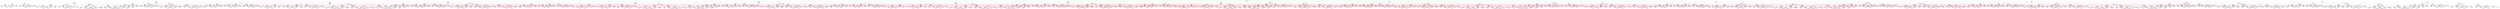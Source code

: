 // My game
graph {
	0 [label="0 Nature
 ['JJ=2.000000', 'JQ=4.000000', 'JK=4.000000', 'QJ=4.000000', 'QQ=2.000000', 'QK=4.000000', 'KJ=4.000000', 'KQ=4.000000', 'KK=2.000000']"]
	Begin -- 0 [label=0]
	1 [label="1 infoset:/J? 34 Player 1
 /C:JJ
 ['actions', 'raise2', 'c']"]
	0 -- 1 [label="C:JJ0"]
	2 [label="2 infoset:/?J/P1:c 188 Player 2
 /C:JJ/P1:c
 ['actions', 'raise2', 'c']"]
	1 -- 2 [label="P1:c34"]
	3 [label="3 Nature
 ['Q=2.000000', 'K=2.000000']"]
	2 -- 3 [label="P2:c188"]
	4 [label="4 infoset:/J?/P1:c/P2:c/C:K 64 Player 1
 /C:JJ/P1:c/P2:c/C:K
 ['actions', 'raise4', 'c']"]
	3 -- 4 [label="C:K289"]
	5 [label="5 infoset:/?J/P1:c/P2:c/C:K/P1:c 243 Player 2
 /C:JJ/P1:c/P2:c/C:K/P1:c
 ['actions', 'raise4', 'c']"]
	4 -- 5 [label="P1:c64"]
	6 [label="6 Terminal
 trace: /C:JJ/P1:c/P2:c/C:K/P1:c/P2:c
 ['payoffs', '1=0.000000', '2=0.000000']"]
	5 -- 6 [label="P2:c243"]
	7 [label="7 infoset:/J?/P1:c/P2:c/C:K/P1:c/P2:raise4 15 Player 1
 /C:JJ/P1:c/P2:c/C:K/P1:c/P2:raise4
 ['actions', 'raise4', 'c', 'f']"]
	5 -- 7 [label="P2:raise4243"]
	8 [label="8 Terminal
 trace: /C:JJ/P1:c/P2:c/C:K/P1:c/P2:raise4/P1:c
 ['payoffs', '1=0.000000', '2=0.000000']"]
	7 -- 8 [label="P1:c15"]
	9 [label="9 Terminal
 trace: /C:JJ/P1:c/P2:c/C:K/P1:c/P2:raise4/P1:f
 ['payoffs', '1=-1.000000', '2=1.000000']"]
	7 -- 9 [label="P1:f15"]
	10 [label="10 infoset:/?J/P1:c/P2:c/C:K/P1:c/P2:raise4/P1:raise4 268 Player 2
 /C:JJ/P1:c/P2:c/C:K/P1:c/P2:raise4/P1:raise4
 ['actions', 'c', 'f']"]
	7 -- 10 [label="P1:raise415"]
	11 [label="11 Terminal
 trace: /C:JJ/P1:c/P2:c/C:K/P1:c/P2:raise4/P1:raise4/P2:c
 ['payoffs', '1=0.000000', '2=0.000000']"]
	10 -- 11 [label="P2:c268"]
	12 [label="12 Terminal
 trace: /C:JJ/P1:c/P2:c/C:K/P1:c/P2:raise4/P1:raise4/P2:f
 ['payoffs', '1=5.000000', '2=-5.000000']"]
	10 -- 12 [label="P2:f268"]
	13 [label="13 infoset:/?J/P1:c/P2:c/C:K/P1:raise4 214 Player 2
 /C:JJ/P1:c/P2:c/C:K/P1:raise4
 ['actions', 'raise4', 'c', 'f']"]
	4 -- 13 [label="P1:raise464"]
	14 [label="14 Terminal
 trace: /C:JJ/P1:c/P2:c/C:K/P1:raise4/P2:c
 ['payoffs', '1=0.000000', '2=0.000000']"]
	13 -- 14 [label="P2:c214"]
	15 [label="15 Terminal
 trace: /C:JJ/P1:c/P2:c/C:K/P1:raise4/P2:f
 ['payoffs', '1=1.000000', '2=-1.000000']"]
	13 -- 15 [label="P2:f214"]
	16 [label="16 infoset:/J?/P1:c/P2:c/C:K/P1:raise4/P2:raise4 102 Player 1
 /C:JJ/P1:c/P2:c/C:K/P1:raise4/P2:raise4
 ['actions', 'c', 'f']"]
	13 -- 16 [label="P2:raise4214"]
	17 [label="17 Terminal
 trace: /C:JJ/P1:c/P2:c/C:K/P1:raise4/P2:raise4/P1:c
 ['payoffs', '1=0.000000', '2=0.000000']"]
	16 -- 17 [label="P1:c102"]
	18 [label="18 Terminal
 trace: /C:JJ/P1:c/P2:c/C:K/P1:raise4/P2:raise4/P1:f
 ['payoffs', '1=-5.000000', '2=5.000000']"]
	16 -- 18 [label="P1:f102"]
	19 [label="19 infoset:/J?/P1:c/P2:c/C:Q 132 Player 1
 /C:JJ/P1:c/P2:c/C:Q
 ['actions', 'raise4', 'c']"]
	3 -- 19 [label="C:Q289"]
	20 [label="20 infoset:/?J/P1:c/P2:c/C:Q/P1:c 275 Player 2
 /C:JJ/P1:c/P2:c/C:Q/P1:c
 ['actions', 'raise4', 'c']"]
	19 -- 20 [label="P1:c132"]
	21 [label="21 Terminal
 trace: /C:JJ/P1:c/P2:c/C:Q/P1:c/P2:c
 ['payoffs', '1=0.000000', '2=0.000000']"]
	20 -- 21 [label="P2:c275"]
	22 [label="22 infoset:/J?/P1:c/P2:c/C:Q/P1:c/P2:raise4 50 Player 1
 /C:JJ/P1:c/P2:c/C:Q/P1:c/P2:raise4
 ['actions', 'raise4', 'c', 'f']"]
	20 -- 22 [label="P2:raise4275"]
	23 [label="23 Terminal
 trace: /C:JJ/P1:c/P2:c/C:Q/P1:c/P2:raise4/P1:c
 ['payoffs', '1=0.000000', '2=0.000000']"]
	22 -- 23 [label="P1:c50"]
	24 [label="24 Terminal
 trace: /C:JJ/P1:c/P2:c/C:Q/P1:c/P2:raise4/P1:f
 ['payoffs', '1=-1.000000', '2=1.000000']"]
	22 -- 24 [label="P1:f50"]
	25 [label="25 infoset:/?J/P1:c/P2:c/C:Q/P1:c/P2:raise4/P1:raise4 231 Player 2
 /C:JJ/P1:c/P2:c/C:Q/P1:c/P2:raise4/P1:raise4
 ['actions', 'c', 'f']"]
	22 -- 25 [label="P1:raise450"]
	26 [label="26 Terminal
 trace: /C:JJ/P1:c/P2:c/C:Q/P1:c/P2:raise4/P1:raise4/P2:c
 ['payoffs', '1=0.000000', '2=0.000000']"]
	25 -- 26 [label="P2:c231"]
	27 [label="27 Terminal
 trace: /C:JJ/P1:c/P2:c/C:Q/P1:c/P2:raise4/P1:raise4/P2:f
 ['payoffs', '1=5.000000', '2=-5.000000']"]
	25 -- 27 [label="P2:f231"]
	28 [label="28 infoset:/?J/P1:c/P2:c/C:Q/P1:raise4 203 Player 2
 /C:JJ/P1:c/P2:c/C:Q/P1:raise4
 ['actions', 'raise4', 'c', 'f']"]
	19 -- 28 [label="P1:raise4132"]
	29 [label="29 Terminal
 trace: /C:JJ/P1:c/P2:c/C:Q/P1:raise4/P2:c
 ['payoffs', '1=0.000000', '2=0.000000']"]
	28 -- 29 [label="P2:c203"]
	30 [label="30 Terminal
 trace: /C:JJ/P1:c/P2:c/C:Q/P1:raise4/P2:f
 ['payoffs', '1=1.000000', '2=-1.000000']"]
	28 -- 30 [label="P2:f203"]
	31 [label="31 infoset:/J?/P1:c/P2:c/C:Q/P1:raise4/P2:raise4 109 Player 1
 /C:JJ/P1:c/P2:c/C:Q/P1:raise4/P2:raise4
 ['actions', 'c', 'f']"]
	28 -- 31 [label="P2:raise4203"]
	32 [label="32 Terminal
 trace: /C:JJ/P1:c/P2:c/C:Q/P1:raise4/P2:raise4/P1:c
 ['payoffs', '1=0.000000', '2=0.000000']"]
	31 -- 32 [label="P1:c109"]
	33 [label="33 Terminal
 trace: /C:JJ/P1:c/P2:c/C:Q/P1:raise4/P2:raise4/P1:f
 ['payoffs', '1=-5.000000', '2=5.000000']"]
	31 -- 33 [label="P1:f109"]
	34 [label="34 infoset:/J?/P1:c/P2:raise2 142 Player 1
 /C:JJ/P1:c/P2:raise2
 ['actions', 'raise2', 'c', 'f']"]
	2 -- 34 [label="P2:raise2188"]
	35 [label="35 Nature
 ['Q=2.000000', 'K=2.000000']"]
	34 -- 35 [label="P1:c142"]
	36 [label="36 infoset:/J?/P1:c/P2:raise2/P1:c/C:K 120 Player 1
 /C:JJ/P1:c/P2:raise2/P1:c/C:K
 ['actions', 'raise4', 'c']"]
	35 -- 36 [label="C:K290"]
	37 [label="37 infoset:/?J/P1:c/P2:raise2/P1:c/C:K/P1:c 190 Player 2
 /C:JJ/P1:c/P2:raise2/P1:c/C:K/P1:c
 ['actions', 'raise4', 'c']"]
	36 -- 37 [label="P1:c120"]
	38 [label="38 Terminal
 trace: /C:JJ/P1:c/P2:raise2/P1:c/C:K/P1:c/P2:c
 ['payoffs', '1=0.000000', '2=0.000000']"]
	37 -- 38 [label="P2:c190"]
	39 [label="39 infoset:/J?/P1:c/P2:raise2/P1:c/C:K/P1:c/P2:raise4 25 Player 1
 /C:JJ/P1:c/P2:raise2/P1:c/C:K/P1:c/P2:raise4
 ['actions', 'raise4', 'c', 'f']"]
	37 -- 39 [label="P2:raise4190"]
	40 [label="40 Terminal
 trace: /C:JJ/P1:c/P2:raise2/P1:c/C:K/P1:c/P2:raise4/P1:c
 ['payoffs', '1=0.000000', '2=0.000000']"]
	39 -- 40 [label="P1:c25"]
	41 [label="41 Terminal
 trace: /C:JJ/P1:c/P2:raise2/P1:c/C:K/P1:c/P2:raise4/P1:f
 ['payoffs', '1=-3.000000', '2=3.000000']"]
	39 -- 41 [label="P1:f25"]
	42 [label="42 infoset:/?J/P1:c/P2:raise2/P1:c/C:K/P1:c/P2:raise4/P1:raise4 263 Player 2
 /C:JJ/P1:c/P2:raise2/P1:c/C:K/P1:c/P2:raise4/P1:raise4
 ['actions', 'c', 'f']"]
	39 -- 42 [label="P1:raise425"]
	43 [label="43 Terminal
 trace: /C:JJ/P1:c/P2:raise2/P1:c/C:K/P1:c/P2:raise4/P1:raise4/P2:c
 ['payoffs', '1=0.000000', '2=0.000000']"]
	42 -- 43 [label="P2:c263"]
	44 [label="44 Terminal
 trace: /C:JJ/P1:c/P2:raise2/P1:c/C:K/P1:c/P2:raise4/P1:raise4/P2:f
 ['payoffs', '1=7.000000', '2=-7.000000']"]
	42 -- 44 [label="P2:f263"]
	45 [label="45 infoset:/?J/P1:c/P2:raise2/P1:c/C:K/P1:raise4 177 Player 2
 /C:JJ/P1:c/P2:raise2/P1:c/C:K/P1:raise4
 ['actions', 'raise4', 'c', 'f']"]
	36 -- 45 [label="P1:raise4120"]
	46 [label="46 Terminal
 trace: /C:JJ/P1:c/P2:raise2/P1:c/C:K/P1:raise4/P2:c
 ['payoffs', '1=0.000000', '2=0.000000']"]
	45 -- 46 [label="P2:c177"]
	47 [label="47 Terminal
 trace: /C:JJ/P1:c/P2:raise2/P1:c/C:K/P1:raise4/P2:f
 ['payoffs', '1=3.000000', '2=-3.000000']"]
	45 -- 47 [label="P2:f177"]
	48 [label="48 infoset:/J?/P1:c/P2:raise2/P1:c/C:K/P1:raise4/P2:raise4 18 Player 1
 /C:JJ/P1:c/P2:raise2/P1:c/C:K/P1:raise4/P2:raise4
 ['actions', 'c', 'f']"]
	45 -- 48 [label="P2:raise4177"]
	49 [label="49 Terminal
 trace: /C:JJ/P1:c/P2:raise2/P1:c/C:K/P1:raise4/P2:raise4/P1:c
 ['payoffs', '1=0.000000', '2=0.000000']"]
	48 -- 49 [label="P1:c18"]
	50 [label="50 Terminal
 trace: /C:JJ/P1:c/P2:raise2/P1:c/C:K/P1:raise4/P2:raise4/P1:f
 ['payoffs', '1=-7.000000', '2=7.000000']"]
	48 -- 50 [label="P1:f18"]
	51 [label="51 infoset:/J?/P1:c/P2:raise2/P1:c/C:Q 114 Player 1
 /C:JJ/P1:c/P2:raise2/P1:c/C:Q
 ['actions', 'raise4', 'c']"]
	35 -- 51 [label="C:Q290"]
	52 [label="52 infoset:/?J/P1:c/P2:raise2/P1:c/C:Q/P1:c 164 Player 2
 /C:JJ/P1:c/P2:raise2/P1:c/C:Q/P1:c
 ['actions', 'raise4', 'c']"]
	51 -- 52 [label="P1:c114"]
	53 [label="53 Terminal
 trace: /C:JJ/P1:c/P2:raise2/P1:c/C:Q/P1:c/P2:c
 ['payoffs', '1=0.000000', '2=0.000000']"]
	52 -- 53 [label="P2:c164"]
	54 [label="54 infoset:/J?/P1:c/P2:raise2/P1:c/C:Q/P1:c/P2:raise4 20 Player 1
 /C:JJ/P1:c/P2:raise2/P1:c/C:Q/P1:c/P2:raise4
 ['actions', 'raise4', 'c', 'f']"]
	52 -- 54 [label="P2:raise4164"]
	55 [label="55 Terminal
 trace: /C:JJ/P1:c/P2:raise2/P1:c/C:Q/P1:c/P2:raise4/P1:c
 ['payoffs', '1=0.000000', '2=0.000000']"]
	54 -- 55 [label="P1:c20"]
	56 [label="56 Terminal
 trace: /C:JJ/P1:c/P2:raise2/P1:c/C:Q/P1:c/P2:raise4/P1:f
 ['payoffs', '1=-3.000000', '2=3.000000']"]
	54 -- 56 [label="P1:f20"]
	57 [label="57 infoset:/?J/P1:c/P2:raise2/P1:c/C:Q/P1:c/P2:raise4/P1:raise4 283 Player 2
 /C:JJ/P1:c/P2:raise2/P1:c/C:Q/P1:c/P2:raise4/P1:raise4
 ['actions', 'c', 'f']"]
	54 -- 57 [label="P1:raise420"]
	58 [label="58 Terminal
 trace: /C:JJ/P1:c/P2:raise2/P1:c/C:Q/P1:c/P2:raise4/P1:raise4/P2:c
 ['payoffs', '1=0.000000', '2=0.000000']"]
	57 -- 58 [label="P2:c283"]
	59 [label="59 Terminal
 trace: /C:JJ/P1:c/P2:raise2/P1:c/C:Q/P1:c/P2:raise4/P1:raise4/P2:f
 ['payoffs', '1=7.000000', '2=-7.000000']"]
	57 -- 59 [label="P2:f283"]
	60 [label="60 infoset:/?J/P1:c/P2:raise2/P1:c/C:Q/P1:raise4 147 Player 2
 /C:JJ/P1:c/P2:raise2/P1:c/C:Q/P1:raise4
 ['actions', 'raise4', 'c', 'f']"]
	51 -- 60 [label="P1:raise4114"]
	61 [label="61 Terminal
 trace: /C:JJ/P1:c/P2:raise2/P1:c/C:Q/P1:raise4/P2:c
 ['payoffs', '1=0.000000', '2=0.000000']"]
	60 -- 61 [label="P2:c147"]
	62 [label="62 Terminal
 trace: /C:JJ/P1:c/P2:raise2/P1:c/C:Q/P1:raise4/P2:f
 ['payoffs', '1=3.000000', '2=-3.000000']"]
	60 -- 62 [label="P2:f147"]
	63 [label="63 infoset:/J?/P1:c/P2:raise2/P1:c/C:Q/P1:raise4/P2:raise4 44 Player 1
 /C:JJ/P1:c/P2:raise2/P1:c/C:Q/P1:raise4/P2:raise4
 ['actions', 'c', 'f']"]
	60 -- 63 [label="P2:raise4147"]
	64 [label="64 Terminal
 trace: /C:JJ/P1:c/P2:raise2/P1:c/C:Q/P1:raise4/P2:raise4/P1:c
 ['payoffs', '1=0.000000', '2=0.000000']"]
	63 -- 64 [label="P1:c44"]
	65 [label="65 Terminal
 trace: /C:JJ/P1:c/P2:raise2/P1:c/C:Q/P1:raise4/P2:raise4/P1:f
 ['payoffs', '1=-7.000000', '2=7.000000']"]
	63 -- 65 [label="P1:f44"]
	66 [label="66 Terminal
 trace: /C:JJ/P1:c/P2:raise2/P1:f
 ['payoffs', '1=-1.000000', '2=1.000000']"]
	34 -- 66 [label="P1:f142"]
	67 [label="67 infoset:/?J/P1:c/P2:raise2/P1:raise2 162 Player 2
 /C:JJ/P1:c/P2:raise2/P1:raise2
 ['actions', 'c', 'f']"]
	34 -- 67 [label="P1:raise2142"]
	68 [label="68 Nature
 ['Q=2.000000', 'K=2.000000']"]
	67 -- 68 [label="P2:c162"]
	69 [label="69 infoset:/J?/P1:c/P2:raise2/P1:raise2/P2:c/C:K 106 Player 1
 /C:JJ/P1:c/P2:raise2/P1:raise2/P2:c/C:K
 ['actions', 'raise4', 'c']"]
	68 -- 69 [label="C:K291"]
	70 [label="70 infoset:/?J/P1:c/P2:raise2/P1:raise2/P2:c/C:K/P1:c 200 Player 2
 /C:JJ/P1:c/P2:raise2/P1:raise2/P2:c/C:K/P1:c
 ['actions', 'raise4', 'c']"]
	69 -- 70 [label="P1:c106"]
	71 [label="71 Terminal
 trace: /C:JJ/P1:c/P2:raise2/P1:raise2/P2:c/C:K/P1:c/P2:c
 ['payoffs', '1=0.000000', '2=0.000000']"]
	70 -- 71 [label="P2:c200"]
	72 [label="72 infoset:/J?/P1:c/P2:raise2/P1:raise2/P2:c/C:K/P1:c/P2:raise4 62 Player 1
 /C:JJ/P1:c/P2:raise2/P1:raise2/P2:c/C:K/P1:c/P2:raise4
 ['actions', 'raise4', 'c', 'f']"]
	70 -- 72 [label="P2:raise4200"]
	73 [label="73 Terminal
 trace: /C:JJ/P1:c/P2:raise2/P1:raise2/P2:c/C:K/P1:c/P2:raise4/P1:c
 ['payoffs', '1=0.000000', '2=0.000000']"]
	72 -- 73 [label="P1:c62"]
	74 [label="74 Terminal
 trace: /C:JJ/P1:c/P2:raise2/P1:raise2/P2:c/C:K/P1:c/P2:raise4/P1:f
 ['payoffs', '1=-5.000000', '2=5.000000']"]
	72 -- 74 [label="P1:f62"]
	75 [label="75 infoset:/?J/P1:c/P2:raise2/P1:raise2/P2:c/C:K/P1:c/P2:raise4/P1:raise4 237 Player 2
 /C:JJ/P1:c/P2:raise2/P1:raise2/P2:c/C:K/P1:c/P2:raise4/P1:raise4
 ['actions', 'c', 'f']"]
	72 -- 75 [label="P1:raise462"]
	76 [label="76 Terminal
 trace: /C:JJ/P1:c/P2:raise2/P1:raise2/P2:c/C:K/P1:c/P2:raise4/P1:raise4/P2:c
 ['payoffs', '1=0.000000', '2=0.000000']"]
	75 -- 76 [label="P2:c237"]
	77 [label="77 Terminal
 trace: /C:JJ/P1:c/P2:raise2/P1:raise2/P2:c/C:K/P1:c/P2:raise4/P1:raise4/P2:f
 ['payoffs', '1=9.000000', '2=-9.000000']"]
	75 -- 77 [label="P2:f237"]
	78 [label="78 infoset:/?J/P1:c/P2:raise2/P1:raise2/P2:c/C:K/P1:raise4 160 Player 2
 /C:JJ/P1:c/P2:raise2/P1:raise2/P2:c/C:K/P1:raise4
 ['actions', 'raise4', 'c', 'f']"]
	69 -- 78 [label="P1:raise4106"]
	79 [label="79 Terminal
 trace: /C:JJ/P1:c/P2:raise2/P1:raise2/P2:c/C:K/P1:raise4/P2:c
 ['payoffs', '1=0.000000', '2=0.000000']"]
	78 -- 79 [label="P2:c160"]
	80 [label="80 Terminal
 trace: /C:JJ/P1:c/P2:raise2/P1:raise2/P2:c/C:K/P1:raise4/P2:f
 ['payoffs', '1=5.000000', '2=-5.000000']"]
	78 -- 80 [label="P2:f160"]
	81 [label="81 infoset:/J?/P1:c/P2:raise2/P1:raise2/P2:c/C:K/P1:raise4/P2:raise4 6 Player 1
 /C:JJ/P1:c/P2:raise2/P1:raise2/P2:c/C:K/P1:raise4/P2:raise4
 ['actions', 'c', 'f']"]
	78 -- 81 [label="P2:raise4160"]
	82 [label="82 Terminal
 trace: /C:JJ/P1:c/P2:raise2/P1:raise2/P2:c/C:K/P1:raise4/P2:raise4/P1:c
 ['payoffs', '1=0.000000', '2=0.000000']"]
	81 -- 82 [label="P1:c6"]
	83 [label="83 Terminal
 trace: /C:JJ/P1:c/P2:raise2/P1:raise2/P2:c/C:K/P1:raise4/P2:raise4/P1:f
 ['payoffs', '1=-9.000000', '2=9.000000']"]
	81 -- 83 [label="P1:f6"]
	84 [label="84 infoset:/J?/P1:c/P2:raise2/P1:raise2/P2:c/C:Q 108 Player 1
 /C:JJ/P1:c/P2:raise2/P1:raise2/P2:c/C:Q
 ['actions', 'raise4', 'c']"]
	68 -- 84 [label="C:Q291"]
	85 [label="85 infoset:/?J/P1:c/P2:raise2/P1:raise2/P2:c/C:Q/P1:c 256 Player 2
 /C:JJ/P1:c/P2:raise2/P1:raise2/P2:c/C:Q/P1:c
 ['actions', 'raise4', 'c']"]
	84 -- 85 [label="P1:c108"]
	86 [label="86 Terminal
 trace: /C:JJ/P1:c/P2:raise2/P1:raise2/P2:c/C:Q/P1:c/P2:c
 ['payoffs', '1=0.000000', '2=0.000000']"]
	85 -- 86 [label="P2:c256"]
	87 [label="87 infoset:/J?/P1:c/P2:raise2/P1:raise2/P2:c/C:Q/P1:c/P2:raise4 59 Player 1
 /C:JJ/P1:c/P2:raise2/P1:raise2/P2:c/C:Q/P1:c/P2:raise4
 ['actions', 'raise4', 'c', 'f']"]
	85 -- 87 [label="P2:raise4256"]
	88 [label="88 Terminal
 trace: /C:JJ/P1:c/P2:raise2/P1:raise2/P2:c/C:Q/P1:c/P2:raise4/P1:c
 ['payoffs', '1=0.000000', '2=0.000000']"]
	87 -- 88 [label="P1:c59"]
	89 [label="89 Terminal
 trace: /C:JJ/P1:c/P2:raise2/P1:raise2/P2:c/C:Q/P1:c/P2:raise4/P1:f
 ['payoffs', '1=-5.000000', '2=5.000000']"]
	87 -- 89 [label="P1:f59"]
	90 [label="90 infoset:/?J/P1:c/P2:raise2/P1:raise2/P2:c/C:Q/P1:c/P2:raise4/P1:raise4 224 Player 2
 /C:JJ/P1:c/P2:raise2/P1:raise2/P2:c/C:Q/P1:c/P2:raise4/P1:raise4
 ['actions', 'c', 'f']"]
	87 -- 90 [label="P1:raise459"]
	91 [label="91 Terminal
 trace: /C:JJ/P1:c/P2:raise2/P1:raise2/P2:c/C:Q/P1:c/P2:raise4/P1:raise4/P2:c
 ['payoffs', '1=0.000000', '2=0.000000']"]
	90 -- 91 [label="P2:c224"]
	92 [label="92 Terminal
 trace: /C:JJ/P1:c/P2:raise2/P1:raise2/P2:c/C:Q/P1:c/P2:raise4/P1:raise4/P2:f
 ['payoffs', '1=9.000000', '2=-9.000000']"]
	90 -- 92 [label="P2:f224"]
	93 [label="93 infoset:/?J/P1:c/P2:raise2/P1:raise2/P2:c/C:Q/P1:raise4 161 Player 2
 /C:JJ/P1:c/P2:raise2/P1:raise2/P2:c/C:Q/P1:raise4
 ['actions', 'raise4', 'c', 'f']"]
	84 -- 93 [label="P1:raise4108"]
	94 [label="94 Terminal
 trace: /C:JJ/P1:c/P2:raise2/P1:raise2/P2:c/C:Q/P1:raise4/P2:c
 ['payoffs', '1=0.000000', '2=0.000000']"]
	93 -- 94 [label="P2:c161"]
	95 [label="95 Terminal
 trace: /C:JJ/P1:c/P2:raise2/P1:raise2/P2:c/C:Q/P1:raise4/P2:f
 ['payoffs', '1=5.000000', '2=-5.000000']"]
	93 -- 95 [label="P2:f161"]
	96 [label="96 infoset:/J?/P1:c/P2:raise2/P1:raise2/P2:c/C:Q/P1:raise4/P2:raise4 61 Player 1
 /C:JJ/P1:c/P2:raise2/P1:raise2/P2:c/C:Q/P1:raise4/P2:raise4
 ['actions', 'c', 'f']"]
	93 -- 96 [label="P2:raise4161"]
	97 [label="97 Terminal
 trace: /C:JJ/P1:c/P2:raise2/P1:raise2/P2:c/C:Q/P1:raise4/P2:raise4/P1:c
 ['payoffs', '1=0.000000', '2=0.000000']"]
	96 -- 97 [label="P1:c61"]
	98 [label="98 Terminal
 trace: /C:JJ/P1:c/P2:raise2/P1:raise2/P2:c/C:Q/P1:raise4/P2:raise4/P1:f
 ['payoffs', '1=-9.000000', '2=9.000000']"]
	96 -- 98 [label="P1:f61"]
	99 [label="99 Terminal
 trace: /C:JJ/P1:c/P2:raise2/P1:raise2/P2:f
 ['payoffs', '1=3.000000', '2=-3.000000']"]
	67 -- 99 [label="P2:f162"]
	100 [label="100 infoset:/?J/P1:raise2 163 Player 2
 /C:JJ/P1:raise2
 ['actions', 'raise2', 'c', 'f']"]
	1 -- 100 [label="P1:raise234"]
	101 [label="101 Nature
 ['Q=2.000000', 'K=2.000000']"]
	100 -- 101 [label="P2:c163"]
	102 [label="102 infoset:/J?/P1:raise2/P2:c/C:K 130 Player 1
 /C:JJ/P1:raise2/P2:c/C:K
 ['actions', 'raise4', 'c']"]
	101 -- 102 [label="C:K292"]
	103 [label="103 infoset:/?J/P1:raise2/P2:c/C:K/P1:c 183 Player 2
 /C:JJ/P1:raise2/P2:c/C:K/P1:c
 ['actions', 'raise4', 'c']"]
	102 -- 103 [label="P1:c130"]
	104 [label="104 Terminal
 trace: /C:JJ/P1:raise2/P2:c/C:K/P1:c/P2:c
 ['payoffs', '1=0.000000', '2=0.000000']"]
	103 -- 104 [label="P2:c183"]
	105 [label="105 infoset:/J?/P1:raise2/P2:c/C:K/P1:c/P2:raise4 124 Player 1
 /C:JJ/P1:raise2/P2:c/C:K/P1:c/P2:raise4
 ['actions', 'raise4', 'c', 'f']"]
	103 -- 105 [label="P2:raise4183"]
	106 [label="106 Terminal
 trace: /C:JJ/P1:raise2/P2:c/C:K/P1:c/P2:raise4/P1:c
 ['payoffs', '1=0.000000', '2=0.000000']"]
	105 -- 106 [label="P1:c124"]
	107 [label="107 Terminal
 trace: /C:JJ/P1:raise2/P2:c/C:K/P1:c/P2:raise4/P1:f
 ['payoffs', '1=-3.000000', '2=3.000000']"]
	105 -- 107 [label="P1:f124"]
	108 [label="108 infoset:/?J/P1:raise2/P2:c/C:K/P1:c/P2:raise4/P1:raise4 146 Player 2
 /C:JJ/P1:raise2/P2:c/C:K/P1:c/P2:raise4/P1:raise4
 ['actions', 'c', 'f']"]
	105 -- 108 [label="P1:raise4124"]
	109 [label="109 Terminal
 trace: /C:JJ/P1:raise2/P2:c/C:K/P1:c/P2:raise4/P1:raise4/P2:c
 ['payoffs', '1=0.000000', '2=0.000000']"]
	108 -- 109 [label="P2:c146"]
	110 [label="110 Terminal
 trace: /C:JJ/P1:raise2/P2:c/C:K/P1:c/P2:raise4/P1:raise4/P2:f
 ['payoffs', '1=7.000000', '2=-7.000000']"]
	108 -- 110 [label="P2:f146"]
	111 [label="111 infoset:/?J/P1:raise2/P2:c/C:K/P1:raise4 245 Player 2
 /C:JJ/P1:raise2/P2:c/C:K/P1:raise4
 ['actions', 'raise4', 'c', 'f']"]
	102 -- 111 [label="P1:raise4130"]
	112 [label="112 Terminal
 trace: /C:JJ/P1:raise2/P2:c/C:K/P1:raise4/P2:c
 ['payoffs', '1=0.000000', '2=0.000000']"]
	111 -- 112 [label="P2:c245"]
	113 [label="113 Terminal
 trace: /C:JJ/P1:raise2/P2:c/C:K/P1:raise4/P2:f
 ['payoffs', '1=3.000000', '2=-3.000000']"]
	111 -- 113 [label="P2:f245"]
	114 [label="114 infoset:/J?/P1:raise2/P2:c/C:K/P1:raise4/P2:raise4 79 Player 1
 /C:JJ/P1:raise2/P2:c/C:K/P1:raise4/P2:raise4
 ['actions', 'c', 'f']"]
	111 -- 114 [label="P2:raise4245"]
	115 [label="115 Terminal
 trace: /C:JJ/P1:raise2/P2:c/C:K/P1:raise4/P2:raise4/P1:c
 ['payoffs', '1=0.000000', '2=0.000000']"]
	114 -- 115 [label="P1:c79"]
	116 [label="116 Terminal
 trace: /C:JJ/P1:raise2/P2:c/C:K/P1:raise4/P2:raise4/P1:f
 ['payoffs', '1=-7.000000', '2=7.000000']"]
	114 -- 116 [label="P1:f79"]
	117 [label="117 infoset:/J?/P1:raise2/P2:c/C:Q 125 Player 1
 /C:JJ/P1:raise2/P2:c/C:Q
 ['actions', 'raise4', 'c']"]
	101 -- 117 [label="C:Q292"]
	118 [label="118 infoset:/?J/P1:raise2/P2:c/C:Q/P1:c 284 Player 2
 /C:JJ/P1:raise2/P2:c/C:Q/P1:c
 ['actions', 'raise4', 'c']"]
	117 -- 118 [label="P1:c125"]
	119 [label="119 Terminal
 trace: /C:JJ/P1:raise2/P2:c/C:Q/P1:c/P2:c
 ['payoffs', '1=0.000000', '2=0.000000']"]
	118 -- 119 [label="P2:c284"]
	120 [label="120 infoset:/J?/P1:raise2/P2:c/C:Q/P1:c/P2:raise4 33 Player 1
 /C:JJ/P1:raise2/P2:c/C:Q/P1:c/P2:raise4
 ['actions', 'raise4', 'c', 'f']"]
	118 -- 120 [label="P2:raise4284"]
	121 [label="121 Terminal
 trace: /C:JJ/P1:raise2/P2:c/C:Q/P1:c/P2:raise4/P1:c
 ['payoffs', '1=0.000000', '2=0.000000']"]
	120 -- 121 [label="P1:c33"]
	122 [label="122 Terminal
 trace: /C:JJ/P1:raise2/P2:c/C:Q/P1:c/P2:raise4/P1:f
 ['payoffs', '1=-3.000000', '2=3.000000']"]
	120 -- 122 [label="P1:f33"]
	123 [label="123 infoset:/?J/P1:raise2/P2:c/C:Q/P1:c/P2:raise4/P1:raise4 148 Player 2
 /C:JJ/P1:raise2/P2:c/C:Q/P1:c/P2:raise4/P1:raise4
 ['actions', 'c', 'f']"]
	120 -- 123 [label="P1:raise433"]
	124 [label="124 Terminal
 trace: /C:JJ/P1:raise2/P2:c/C:Q/P1:c/P2:raise4/P1:raise4/P2:c
 ['payoffs', '1=0.000000', '2=0.000000']"]
	123 -- 124 [label="P2:c148"]
	125 [label="125 Terminal
 trace: /C:JJ/P1:raise2/P2:c/C:Q/P1:c/P2:raise4/P1:raise4/P2:f
 ['payoffs', '1=7.000000', '2=-7.000000']"]
	123 -- 125 [label="P2:f148"]
	126 [label="126 infoset:/?J/P1:raise2/P2:c/C:Q/P1:raise4 209 Player 2
 /C:JJ/P1:raise2/P2:c/C:Q/P1:raise4
 ['actions', 'raise4', 'c', 'f']"]
	117 -- 126 [label="P1:raise4125"]
	127 [label="127 Terminal
 trace: /C:JJ/P1:raise2/P2:c/C:Q/P1:raise4/P2:c
 ['payoffs', '1=0.000000', '2=0.000000']"]
	126 -- 127 [label="P2:c209"]
	128 [label="128 Terminal
 trace: /C:JJ/P1:raise2/P2:c/C:Q/P1:raise4/P2:f
 ['payoffs', '1=3.000000', '2=-3.000000']"]
	126 -- 128 [label="P2:f209"]
	129 [label="129 infoset:/J?/P1:raise2/P2:c/C:Q/P1:raise4/P2:raise4 97 Player 1
 /C:JJ/P1:raise2/P2:c/C:Q/P1:raise4/P2:raise4
 ['actions', 'c', 'f']"]
	126 -- 129 [label="P2:raise4209"]
	130 [label="130 Terminal
 trace: /C:JJ/P1:raise2/P2:c/C:Q/P1:raise4/P2:raise4/P1:c
 ['payoffs', '1=0.000000', '2=0.000000']"]
	129 -- 130 [label="P1:c97"]
	131 [label="131 Terminal
 trace: /C:JJ/P1:raise2/P2:c/C:Q/P1:raise4/P2:raise4/P1:f
 ['payoffs', '1=-7.000000', '2=7.000000']"]
	129 -- 131 [label="P1:f97"]
	132 [label="132 Terminal
 trace: /C:JJ/P1:raise2/P2:f
 ['payoffs', '1=1.000000', '2=-1.000000']"]
	100 -- 132 [label="P2:f163"]
	133 [label="133 infoset:/J?/P1:raise2/P2:raise2 88 Player 1
 /C:JJ/P1:raise2/P2:raise2
 ['actions', 'c', 'f']"]
	100 -- 133 [label="P2:raise2163"]
	134 [label="134 Nature
 ['Q=2.000000', 'K=2.000000']"]
	133 -- 134 [label="P1:c88"]
	135 [label="135 infoset:/J?/P1:raise2/P2:raise2/P1:c/C:K 2 Player 1
 /C:JJ/P1:raise2/P2:raise2/P1:c/C:K
 ['actions', 'raise4', 'c']"]
	134 -- 135 [label="C:K293"]
	136 [label="136 infoset:/?J/P1:raise2/P2:raise2/P1:c/C:K/P1:c 230 Player 2
 /C:JJ/P1:raise2/P2:raise2/P1:c/C:K/P1:c
 ['actions', 'raise4', 'c']"]
	135 -- 136 [label="P1:c2"]
	137 [label="137 Terminal
 trace: /C:JJ/P1:raise2/P2:raise2/P1:c/C:K/P1:c/P2:c
 ['payoffs', '1=0.000000', '2=0.000000']"]
	136 -- 137 [label="P2:c230"]
	138 [label="138 infoset:/J?/P1:raise2/P2:raise2/P1:c/C:K/P1:c/P2:raise4 105 Player 1
 /C:JJ/P1:raise2/P2:raise2/P1:c/C:K/P1:c/P2:raise4
 ['actions', 'raise4', 'c', 'f']"]
	136 -- 138 [label="P2:raise4230"]
	139 [label="139 Terminal
 trace: /C:JJ/P1:raise2/P2:raise2/P1:c/C:K/P1:c/P2:raise4/P1:c
 ['payoffs', '1=0.000000', '2=0.000000']"]
	138 -- 139 [label="P1:c105"]
	140 [label="140 Terminal
 trace: /C:JJ/P1:raise2/P2:raise2/P1:c/C:K/P1:c/P2:raise4/P1:f
 ['payoffs', '1=-5.000000', '2=5.000000']"]
	138 -- 140 [label="P1:f105"]
	141 [label="141 infoset:/?J/P1:raise2/P2:raise2/P1:c/C:K/P1:c/P2:raise4/P1:raise4 287 Player 2
 /C:JJ/P1:raise2/P2:raise2/P1:c/C:K/P1:c/P2:raise4/P1:raise4
 ['actions', 'c', 'f']"]
	138 -- 141 [label="P1:raise4105"]
	142 [label="142 Terminal
 trace: /C:JJ/P1:raise2/P2:raise2/P1:c/C:K/P1:c/P2:raise4/P1:raise4/P2:c
 ['payoffs', '1=0.000000', '2=0.000000']"]
	141 -- 142 [label="P2:c287"]
	143 [label="143 Terminal
 trace: /C:JJ/P1:raise2/P2:raise2/P1:c/C:K/P1:c/P2:raise4/P1:raise4/P2:f
 ['payoffs', '1=9.000000', '2=-9.000000']"]
	141 -- 143 [label="P2:f287"]
	144 [label="144 infoset:/?J/P1:raise2/P2:raise2/P1:c/C:K/P1:raise4 259 Player 2
 /C:JJ/P1:raise2/P2:raise2/P1:c/C:K/P1:raise4
 ['actions', 'raise4', 'c', 'f']"]
	135 -- 144 [label="P1:raise42"]
	145 [label="145 Terminal
 trace: /C:JJ/P1:raise2/P2:raise2/P1:c/C:K/P1:raise4/P2:c
 ['payoffs', '1=0.000000', '2=0.000000']"]
	144 -- 145 [label="P2:c259"]
	146 [label="146 Terminal
 trace: /C:JJ/P1:raise2/P2:raise2/P1:c/C:K/P1:raise4/P2:f
 ['payoffs', '1=5.000000', '2=-5.000000']"]
	144 -- 146 [label="P2:f259"]
	147 [label="147 infoset:/J?/P1:raise2/P2:raise2/P1:c/C:K/P1:raise4/P2:raise4 103 Player 1
 /C:JJ/P1:raise2/P2:raise2/P1:c/C:K/P1:raise4/P2:raise4
 ['actions', 'c', 'f']"]
	144 -- 147 [label="P2:raise4259"]
	148 [label="148 Terminal
 trace: /C:JJ/P1:raise2/P2:raise2/P1:c/C:K/P1:raise4/P2:raise4/P1:c
 ['payoffs', '1=0.000000', '2=0.000000']"]
	147 -- 148 [label="P1:c103"]
	149 [label="149 Terminal
 trace: /C:JJ/P1:raise2/P2:raise2/P1:c/C:K/P1:raise4/P2:raise4/P1:f
 ['payoffs', '1=-9.000000', '2=9.000000']"]
	147 -- 149 [label="P1:f103"]
	150 [label="150 infoset:/J?/P1:raise2/P2:raise2/P1:c/C:Q 10 Player 1
 /C:JJ/P1:raise2/P2:raise2/P1:c/C:Q
 ['actions', 'raise4', 'c']"]
	134 -- 150 [label="C:Q293"]
	151 [label="151 infoset:/?J/P1:raise2/P2:raise2/P1:c/C:Q/P1:c 197 Player 2
 /C:JJ/P1:raise2/P2:raise2/P1:c/C:Q/P1:c
 ['actions', 'raise4', 'c']"]
	150 -- 151 [label="P1:c10"]
	152 [label="152 Terminal
 trace: /C:JJ/P1:raise2/P2:raise2/P1:c/C:Q/P1:c/P2:c
 ['payoffs', '1=0.000000', '2=0.000000']"]
	151 -- 152 [label="P2:c197"]
	153 [label="153 infoset:/J?/P1:raise2/P2:raise2/P1:c/C:Q/P1:c/P2:raise4 111 Player 1
 /C:JJ/P1:raise2/P2:raise2/P1:c/C:Q/P1:c/P2:raise4
 ['actions', 'raise4', 'c', 'f']"]
	151 -- 153 [label="P2:raise4197"]
	154 [label="154 Terminal
 trace: /C:JJ/P1:raise2/P2:raise2/P1:c/C:Q/P1:c/P2:raise4/P1:c
 ['payoffs', '1=0.000000', '2=0.000000']"]
	153 -- 154 [label="P1:c111"]
	155 [label="155 Terminal
 trace: /C:JJ/P1:raise2/P2:raise2/P1:c/C:Q/P1:c/P2:raise4/P1:f
 ['payoffs', '1=-5.000000', '2=5.000000']"]
	153 -- 155 [label="P1:f111"]
	156 [label="156 infoset:/?J/P1:raise2/P2:raise2/P1:c/C:Q/P1:c/P2:raise4/P1:raise4 223 Player 2
 /C:JJ/P1:raise2/P2:raise2/P1:c/C:Q/P1:c/P2:raise4/P1:raise4
 ['actions', 'c', 'f']"]
	153 -- 156 [label="P1:raise4111"]
	157 [label="157 Terminal
 trace: /C:JJ/P1:raise2/P2:raise2/P1:c/C:Q/P1:c/P2:raise4/P1:raise4/P2:c
 ['payoffs', '1=0.000000', '2=0.000000']"]
	156 -- 157 [label="P2:c223"]
	158 [label="158 Terminal
 trace: /C:JJ/P1:raise2/P2:raise2/P1:c/C:Q/P1:c/P2:raise4/P1:raise4/P2:f
 ['payoffs', '1=9.000000', '2=-9.000000']"]
	156 -- 158 [label="P2:f223"]
	159 [label="159 infoset:/?J/P1:raise2/P2:raise2/P1:c/C:Q/P1:raise4 260 Player 2
 /C:JJ/P1:raise2/P2:raise2/P1:c/C:Q/P1:raise4
 ['actions', 'raise4', 'c', 'f']"]
	150 -- 159 [label="P1:raise410"]
	160 [label="160 Terminal
 trace: /C:JJ/P1:raise2/P2:raise2/P1:c/C:Q/P1:raise4/P2:c
 ['payoffs', '1=0.000000', '2=0.000000']"]
	159 -- 160 [label="P2:c260"]
	161 [label="161 Terminal
 trace: /C:JJ/P1:raise2/P2:raise2/P1:c/C:Q/P1:raise4/P2:f
 ['payoffs', '1=5.000000', '2=-5.000000']"]
	159 -- 161 [label="P2:f260"]
	162 [label="162 infoset:/J?/P1:raise2/P2:raise2/P1:c/C:Q/P1:raise4/P2:raise4 91 Player 1
 /C:JJ/P1:raise2/P2:raise2/P1:c/C:Q/P1:raise4/P2:raise4
 ['actions', 'c', 'f']"]
	159 -- 162 [label="P2:raise4260"]
	163 [label="163 Terminal
 trace: /C:JJ/P1:raise2/P2:raise2/P1:c/C:Q/P1:raise4/P2:raise4/P1:c
 ['payoffs', '1=0.000000', '2=0.000000']"]
	162 -- 163 [label="P1:c91"]
	164 [label="164 Terminal
 trace: /C:JJ/P1:raise2/P2:raise2/P1:c/C:Q/P1:raise4/P2:raise4/P1:f
 ['payoffs', '1=-9.000000', '2=9.000000']"]
	162 -- 164 [label="P1:f91"]
	165 [label="165 Terminal
 trace: /C:JJ/P1:raise2/P2:raise2/P1:f
 ['payoffs', '1=-3.000000', '2=3.000000']"]
	133 -- 165 [label="P1:f88"]
	166 [label="166 infoset:/J? 34 Player 1
 /C:JK
 ['actions', 'raise2', 'c']"]
	0 -- 166 [label="C:JK0"]
	167 [label="167 infoset:/?K/P1:c 278 Player 2
 /C:JK/P1:c
 ['actions', 'raise2', 'c']"]
	166 -- 167 [label="P1:c34"]
	168 [label="168 Nature
 ['J=1.000000', 'Q=2.000000', 'K=1.000000']"]
	167 -- 168 [label="P2:c278"]
	169 [label="169 infoset:/J?/P1:c/P2:c/C:J 126 Player 1
 /C:JK/P1:c/P2:c/C:J
 ['actions', 'raise4', 'c']"]
	168 -- 169 [label="C:J294"]
	170 [label="170 infoset:/?K/P1:c/P2:c/C:J/P1:c 255 Player 2
 /C:JK/P1:c/P2:c/C:J/P1:c
 ['actions', 'raise4', 'c']"]
	169 -- 170 [label="P1:c126"]
	171 [label="171 Terminal
 trace: /C:JK/P1:c/P2:c/C:J/P1:c/P2:c
 ['payoffs', '1=1.000000', '2=-1.000000']"]
	170 -- 171 [label="P2:c255"]
	172 [label="172 infoset:/J?/P1:c/P2:c/C:J/P1:c/P2:raise4 35 Player 1
 /C:JK/P1:c/P2:c/C:J/P1:c/P2:raise4
 ['actions', 'raise4', 'c', 'f']"]
	170 -- 172 [label="P2:raise4255"]
	173 [label="173 Terminal
 trace: /C:JK/P1:c/P2:c/C:J/P1:c/P2:raise4/P1:c
 ['payoffs', '1=5.000000', '2=-5.000000']"]
	172 -- 173 [label="P1:c35"]
	174 [label="174 Terminal
 trace: /C:JK/P1:c/P2:c/C:J/P1:c/P2:raise4/P1:f
 ['payoffs', '1=-1.000000', '2=1.000000']"]
	172 -- 174 [label="P1:f35"]
	175 [label="175 infoset:/?K/P1:c/P2:c/C:J/P1:c/P2:raise4/P1:raise4 225 Player 2
 /C:JK/P1:c/P2:c/C:J/P1:c/P2:raise4/P1:raise4
 ['actions', 'c', 'f']"]
	172 -- 175 [label="P1:raise435"]
	176 [label="176 Terminal
 trace: /C:JK/P1:c/P2:c/C:J/P1:c/P2:raise4/P1:raise4/P2:c
 ['payoffs', '1=9.000000', '2=-9.000000']"]
	175 -- 176 [label="P2:c225"]
	177 [label="177 Terminal
 trace: /C:JK/P1:c/P2:c/C:J/P1:c/P2:raise4/P1:raise4/P2:f
 ['payoffs', '1=5.000000', '2=-5.000000']"]
	175 -- 177 [label="P2:f225"]
	178 [label="178 infoset:/?K/P1:c/P2:c/C:J/P1:raise4 269 Player 2
 /C:JK/P1:c/P2:c/C:J/P1:raise4
 ['actions', 'raise4', 'c', 'f']"]
	169 -- 178 [label="P1:raise4126"]
	179 [label="179 Terminal
 trace: /C:JK/P1:c/P2:c/C:J/P1:raise4/P2:c
 ['payoffs', '1=5.000000', '2=-5.000000']"]
	178 -- 179 [label="P2:c269"]
	180 [label="180 Terminal
 trace: /C:JK/P1:c/P2:c/C:J/P1:raise4/P2:f
 ['payoffs', '1=1.000000', '2=-1.000000']"]
	178 -- 180 [label="P2:f269"]
	181 [label="181 infoset:/J?/P1:c/P2:c/C:J/P1:raise4/P2:raise4 98 Player 1
 /C:JK/P1:c/P2:c/C:J/P1:raise4/P2:raise4
 ['actions', 'c', 'f']"]
	178 -- 181 [label="P2:raise4269"]
	182 [label="182 Terminal
 trace: /C:JK/P1:c/P2:c/C:J/P1:raise4/P2:raise4/P1:c
 ['payoffs', '1=9.000000', '2=-9.000000']"]
	181 -- 182 [label="P1:c98"]
	183 [label="183 Terminal
 trace: /C:JK/P1:c/P2:c/C:J/P1:raise4/P2:raise4/P1:f
 ['payoffs', '1=-5.000000', '2=5.000000']"]
	181 -- 183 [label="P1:f98"]
	184 [label="184 infoset:/J?/P1:c/P2:c/C:K 64 Player 1
 /C:JK/P1:c/P2:c/C:K
 ['actions', 'raise4', 'c']"]
	168 -- 184 [label="C:K294"]
	185 [label="185 infoset:/?K/P1:c/P2:c/C:K/P1:c 186 Player 2
 /C:JK/P1:c/P2:c/C:K/P1:c
 ['actions', 'raise4', 'c']"]
	184 -- 185 [label="P1:c64"]
	186 [label="186 Terminal
 trace: /C:JK/P1:c/P2:c/C:K/P1:c/P2:c
 ['payoffs', '1=-1.000000', '2=1.000000']"]
	185 -- 186 [label="P2:c186"]
	187 [label="187 infoset:/J?/P1:c/P2:c/C:K/P1:c/P2:raise4 15 Player 1
 /C:JK/P1:c/P2:c/C:K/P1:c/P2:raise4
 ['actions', 'raise4', 'c', 'f']"]
	185 -- 187 [label="P2:raise4186"]
	188 [label="188 Terminal
 trace: /C:JK/P1:c/P2:c/C:K/P1:c/P2:raise4/P1:c
 ['payoffs', '1=-5.000000', '2=5.000000']"]
	187 -- 188 [label="P1:c15"]
	189 [label="189 Terminal
 trace: /C:JK/P1:c/P2:c/C:K/P1:c/P2:raise4/P1:f
 ['payoffs', '1=-1.000000', '2=1.000000']"]
	187 -- 189 [label="P1:f15"]
	190 [label="190 infoset:/?K/P1:c/P2:c/C:K/P1:c/P2:raise4/P1:raise4 172 Player 2
 /C:JK/P1:c/P2:c/C:K/P1:c/P2:raise4/P1:raise4
 ['actions', 'c', 'f']"]
	187 -- 190 [label="P1:raise415"]
	191 [label="191 Terminal
 trace: /C:JK/P1:c/P2:c/C:K/P1:c/P2:raise4/P1:raise4/P2:c
 ['payoffs', '1=-9.000000', '2=9.000000']"]
	190 -- 191 [label="P2:c172"]
	192 [label="192 Terminal
 trace: /C:JK/P1:c/P2:c/C:K/P1:c/P2:raise4/P1:raise4/P2:f
 ['payoffs', '1=5.000000', '2=-5.000000']"]
	190 -- 192 [label="P2:f172"]
	193 [label="193 infoset:/?K/P1:c/P2:c/C:K/P1:raise4 261 Player 2
 /C:JK/P1:c/P2:c/C:K/P1:raise4
 ['actions', 'raise4', 'c', 'f']"]
	184 -- 193 [label="P1:raise464"]
	194 [label="194 Terminal
 trace: /C:JK/P1:c/P2:c/C:K/P1:raise4/P2:c
 ['payoffs', '1=-5.000000', '2=5.000000']"]
	193 -- 194 [label="P2:c261"]
	195 [label="195 Terminal
 trace: /C:JK/P1:c/P2:c/C:K/P1:raise4/P2:f
 ['payoffs', '1=1.000000', '2=-1.000000']"]
	193 -- 195 [label="P2:f261"]
	196 [label="196 infoset:/J?/P1:c/P2:c/C:K/P1:raise4/P2:raise4 102 Player 1
 /C:JK/P1:c/P2:c/C:K/P1:raise4/P2:raise4
 ['actions', 'c', 'f']"]
	193 -- 196 [label="P2:raise4261"]
	197 [label="197 Terminal
 trace: /C:JK/P1:c/P2:c/C:K/P1:raise4/P2:raise4/P1:c
 ['payoffs', '1=-9.000000', '2=9.000000']"]
	196 -- 197 [label="P1:c102"]
	198 [label="198 Terminal
 trace: /C:JK/P1:c/P2:c/C:K/P1:raise4/P2:raise4/P1:f
 ['payoffs', '1=-5.000000', '2=5.000000']"]
	196 -- 198 [label="P1:f102"]
	199 [label="199 infoset:/J?/P1:c/P2:c/C:Q 132 Player 1
 /C:JK/P1:c/P2:c/C:Q
 ['actions', 'raise4', 'c']"]
	168 -- 199 [label="C:Q294"]
	200 [label="200 infoset:/?K/P1:c/P2:c/C:Q/P1:c 217 Player 2
 /C:JK/P1:c/P2:c/C:Q/P1:c
 ['actions', 'raise4', 'c']"]
	199 -- 200 [label="P1:c132"]
	201 [label="201 Terminal
 trace: /C:JK/P1:c/P2:c/C:Q/P1:c/P2:c
 ['payoffs', '1=-1.000000', '2=1.000000']"]
	200 -- 201 [label="P2:c217"]
	202 [label="202 infoset:/J?/P1:c/P2:c/C:Q/P1:c/P2:raise4 50 Player 1
 /C:JK/P1:c/P2:c/C:Q/P1:c/P2:raise4
 ['actions', 'raise4', 'c', 'f']"]
	200 -- 202 [label="P2:raise4217"]
	203 [label="203 Terminal
 trace: /C:JK/P1:c/P2:c/C:Q/P1:c/P2:raise4/P1:c
 ['payoffs', '1=-5.000000', '2=5.000000']"]
	202 -- 203 [label="P1:c50"]
	204 [label="204 Terminal
 trace: /C:JK/P1:c/P2:c/C:Q/P1:c/P2:raise4/P1:f
 ['payoffs', '1=-1.000000', '2=1.000000']"]
	202 -- 204 [label="P1:f50"]
	205 [label="205 infoset:/?K/P1:c/P2:c/C:Q/P1:c/P2:raise4/P1:raise4 247 Player 2
 /C:JK/P1:c/P2:c/C:Q/P1:c/P2:raise4/P1:raise4
 ['actions', 'c', 'f']"]
	202 -- 205 [label="P1:raise450"]
	206 [label="206 Terminal
 trace: /C:JK/P1:c/P2:c/C:Q/P1:c/P2:raise4/P1:raise4/P2:c
 ['payoffs', '1=-9.000000', '2=9.000000']"]
	205 -- 206 [label="P2:c247"]
	207 [label="207 Terminal
 trace: /C:JK/P1:c/P2:c/C:Q/P1:c/P2:raise4/P1:raise4/P2:f
 ['payoffs', '1=5.000000', '2=-5.000000']"]
	205 -- 207 [label="P2:f247"]
	208 [label="208 infoset:/?K/P1:c/P2:c/C:Q/P1:raise4 191 Player 2
 /C:JK/P1:c/P2:c/C:Q/P1:raise4
 ['actions', 'raise4', 'c', 'f']"]
	199 -- 208 [label="P1:raise4132"]
	209 [label="209 Terminal
 trace: /C:JK/P1:c/P2:c/C:Q/P1:raise4/P2:c
 ['payoffs', '1=-5.000000', '2=5.000000']"]
	208 -- 209 [label="P2:c191"]
	210 [label="210 Terminal
 trace: /C:JK/P1:c/P2:c/C:Q/P1:raise4/P2:f
 ['payoffs', '1=1.000000', '2=-1.000000']"]
	208 -- 210 [label="P2:f191"]
	211 [label="211 infoset:/J?/P1:c/P2:c/C:Q/P1:raise4/P2:raise4 109 Player 1
 /C:JK/P1:c/P2:c/C:Q/P1:raise4/P2:raise4
 ['actions', 'c', 'f']"]
	208 -- 211 [label="P2:raise4191"]
	212 [label="212 Terminal
 trace: /C:JK/P1:c/P2:c/C:Q/P1:raise4/P2:raise4/P1:c
 ['payoffs', '1=-9.000000', '2=9.000000']"]
	211 -- 212 [label="P1:c109"]
	213 [label="213 Terminal
 trace: /C:JK/P1:c/P2:c/C:Q/P1:raise4/P2:raise4/P1:f
 ['payoffs', '1=-5.000000', '2=5.000000']"]
	211 -- 213 [label="P1:f109"]
	214 [label="214 infoset:/J?/P1:c/P2:raise2 142 Player 1
 /C:JK/P1:c/P2:raise2
 ['actions', 'raise2', 'c', 'f']"]
	167 -- 214 [label="P2:raise2278"]
	215 [label="215 Nature
 ['J=1.000000', 'Q=2.000000', 'K=1.000000']"]
	214 -- 215 [label="P1:c142"]
	216 [label="216 infoset:/J?/P1:c/P2:raise2/P1:c/C:J 119 Player 1
 /C:JK/P1:c/P2:raise2/P1:c/C:J
 ['actions', 'raise4', 'c']"]
	215 -- 216 [label="C:J295"]
	217 [label="217 infoset:/?K/P1:c/P2:raise2/P1:c/C:J/P1:c 201 Player 2
 /C:JK/P1:c/P2:raise2/P1:c/C:J/P1:c
 ['actions', 'raise4', 'c']"]
	216 -- 217 [label="P1:c119"]
	218 [label="218 Terminal
 trace: /C:JK/P1:c/P2:raise2/P1:c/C:J/P1:c/P2:c
 ['payoffs', '1=3.000000', '2=-3.000000']"]
	217 -- 218 [label="P2:c201"]
	219 [label="219 infoset:/J?/P1:c/P2:raise2/P1:c/C:J/P1:c/P2:raise4 140 Player 1
 /C:JK/P1:c/P2:raise2/P1:c/C:J/P1:c/P2:raise4
 ['actions', 'raise4', 'c', 'f']"]
	217 -- 219 [label="P2:raise4201"]
	220 [label="220 Terminal
 trace: /C:JK/P1:c/P2:raise2/P1:c/C:J/P1:c/P2:raise4/P1:c
 ['payoffs', '1=7.000000', '2=-7.000000']"]
	219 -- 220 [label="P1:c140"]
	221 [label="221 Terminal
 trace: /C:JK/P1:c/P2:raise2/P1:c/C:J/P1:c/P2:raise4/P1:f
 ['payoffs', '1=-3.000000', '2=3.000000']"]
	219 -- 221 [label="P1:f140"]
	222 [label="222 infoset:/?K/P1:c/P2:raise2/P1:c/C:J/P1:c/P2:raise4/P1:raise4 288 Player 2
 /C:JK/P1:c/P2:raise2/P1:c/C:J/P1:c/P2:raise4/P1:raise4
 ['actions', 'c', 'f']"]
	219 -- 222 [label="P1:raise4140"]
	223 [label="223 Terminal
 trace: /C:JK/P1:c/P2:raise2/P1:c/C:J/P1:c/P2:raise4/P1:raise4/P2:c
 ['payoffs', '1=11.000000', '2=-11.000000']"]
	222 -- 223 [label="P2:c288"]
	224 [label="224 Terminal
 trace: /C:JK/P1:c/P2:raise2/P1:c/C:J/P1:c/P2:raise4/P1:raise4/P2:f
 ['payoffs', '1=7.000000', '2=-7.000000']"]
	222 -- 224 [label="P2:f288"]
	225 [label="225 infoset:/?K/P1:c/P2:raise2/P1:c/C:J/P1:raise4 193 Player 2
 /C:JK/P1:c/P2:raise2/P1:c/C:J/P1:raise4
 ['actions', 'raise4', 'c', 'f']"]
	216 -- 225 [label="P1:raise4119"]
	226 [label="226 Terminal
 trace: /C:JK/P1:c/P2:raise2/P1:c/C:J/P1:raise4/P2:c
 ['payoffs', '1=7.000000', '2=-7.000000']"]
	225 -- 226 [label="P2:c193"]
	227 [label="227 Terminal
 trace: /C:JK/P1:c/P2:raise2/P1:c/C:J/P1:raise4/P2:f
 ['payoffs', '1=3.000000', '2=-3.000000']"]
	225 -- 227 [label="P2:f193"]
	228 [label="228 infoset:/J?/P1:c/P2:raise2/P1:c/C:J/P1:raise4/P2:raise4 131 Player 1
 /C:JK/P1:c/P2:raise2/P1:c/C:J/P1:raise4/P2:raise4
 ['actions', 'c', 'f']"]
	225 -- 228 [label="P2:raise4193"]
	229 [label="229 Terminal
 trace: /C:JK/P1:c/P2:raise2/P1:c/C:J/P1:raise4/P2:raise4/P1:c
 ['payoffs', '1=11.000000', '2=-11.000000']"]
	228 -- 229 [label="P1:c131"]
	230 [label="230 Terminal
 trace: /C:JK/P1:c/P2:raise2/P1:c/C:J/P1:raise4/P2:raise4/P1:f
 ['payoffs', '1=-7.000000', '2=7.000000']"]
	228 -- 230 [label="P1:f131"]
	231 [label="231 infoset:/J?/P1:c/P2:raise2/P1:c/C:K 120 Player 1
 /C:JK/P1:c/P2:raise2/P1:c/C:K
 ['actions', 'raise4', 'c']"]
	215 -- 231 [label="C:K295"]
	232 [label="232 infoset:/?K/P1:c/P2:raise2/P1:c/C:K/P1:c 156 Player 2
 /C:JK/P1:c/P2:raise2/P1:c/C:K/P1:c
 ['actions', 'raise4', 'c']"]
	231 -- 232 [label="P1:c120"]
	233 [label="233 Terminal
 trace: /C:JK/P1:c/P2:raise2/P1:c/C:K/P1:c/P2:c
 ['payoffs', '1=-3.000000', '2=3.000000']"]
	232 -- 233 [label="P2:c156"]
	234 [label="234 infoset:/J?/P1:c/P2:raise2/P1:c/C:K/P1:c/P2:raise4 25 Player 1
 /C:JK/P1:c/P2:raise2/P1:c/C:K/P1:c/P2:raise4
 ['actions', 'raise4', 'c', 'f']"]
	232 -- 234 [label="P2:raise4156"]
	235 [label="235 Terminal
 trace: /C:JK/P1:c/P2:raise2/P1:c/C:K/P1:c/P2:raise4/P1:c
 ['payoffs', '1=-7.000000', '2=7.000000']"]
	234 -- 235 [label="P1:c25"]
	236 [label="236 Terminal
 trace: /C:JK/P1:c/P2:raise2/P1:c/C:K/P1:c/P2:raise4/P1:f
 ['payoffs', '1=-3.000000', '2=3.000000']"]
	234 -- 236 [label="P1:f25"]
	237 [label="237 infoset:/?K/P1:c/P2:raise2/P1:c/C:K/P1:c/P2:raise4/P1:raise4 274 Player 2
 /C:JK/P1:c/P2:raise2/P1:c/C:K/P1:c/P2:raise4/P1:raise4
 ['actions', 'c', 'f']"]
	234 -- 237 [label="P1:raise425"]
	238 [label="238 Terminal
 trace: /C:JK/P1:c/P2:raise2/P1:c/C:K/P1:c/P2:raise4/P1:raise4/P2:c
 ['payoffs', '1=-11.000000', '2=11.000000']"]
	237 -- 238 [label="P2:c274"]
	239 [label="239 Terminal
 trace: /C:JK/P1:c/P2:raise2/P1:c/C:K/P1:c/P2:raise4/P1:raise4/P2:f
 ['payoffs', '1=7.000000', '2=-7.000000']"]
	237 -- 239 [label="P2:f274"]
	240 [label="240 infoset:/?K/P1:c/P2:raise2/P1:c/C:K/P1:raise4 195 Player 2
 /C:JK/P1:c/P2:raise2/P1:c/C:K/P1:raise4
 ['actions', 'raise4', 'c', 'f']"]
	231 -- 240 [label="P1:raise4120"]
	241 [label="241 Terminal
 trace: /C:JK/P1:c/P2:raise2/P1:c/C:K/P1:raise4/P2:c
 ['payoffs', '1=-7.000000', '2=7.000000']"]
	240 -- 241 [label="P2:c195"]
	242 [label="242 Terminal
 trace: /C:JK/P1:c/P2:raise2/P1:c/C:K/P1:raise4/P2:f
 ['payoffs', '1=3.000000', '2=-3.000000']"]
	240 -- 242 [label="P2:f195"]
	243 [label="243 infoset:/J?/P1:c/P2:raise2/P1:c/C:K/P1:raise4/P2:raise4 18 Player 1
 /C:JK/P1:c/P2:raise2/P1:c/C:K/P1:raise4/P2:raise4
 ['actions', 'c', 'f']"]
	240 -- 243 [label="P2:raise4195"]
	244 [label="244 Terminal
 trace: /C:JK/P1:c/P2:raise2/P1:c/C:K/P1:raise4/P2:raise4/P1:c
 ['payoffs', '1=-11.000000', '2=11.000000']"]
	243 -- 244 [label="P1:c18"]
	245 [label="245 Terminal
 trace: /C:JK/P1:c/P2:raise2/P1:c/C:K/P1:raise4/P2:raise4/P1:f
 ['payoffs', '1=-7.000000', '2=7.000000']"]
	243 -- 245 [label="P1:f18"]
	246 [label="246 infoset:/J?/P1:c/P2:raise2/P1:c/C:Q 114 Player 1
 /C:JK/P1:c/P2:raise2/P1:c/C:Q
 ['actions', 'raise4', 'c']"]
	215 -- 246 [label="C:Q295"]
	247 [label="247 infoset:/?K/P1:c/P2:raise2/P1:c/C:Q/P1:c 179 Player 2
 /C:JK/P1:c/P2:raise2/P1:c/C:Q/P1:c
 ['actions', 'raise4', 'c']"]
	246 -- 247 [label="P1:c114"]
	248 [label="248 Terminal
 trace: /C:JK/P1:c/P2:raise2/P1:c/C:Q/P1:c/P2:c
 ['payoffs', '1=-3.000000', '2=3.000000']"]
	247 -- 248 [label="P2:c179"]
	249 [label="249 infoset:/J?/P1:c/P2:raise2/P1:c/C:Q/P1:c/P2:raise4 20 Player 1
 /C:JK/P1:c/P2:raise2/P1:c/C:Q/P1:c/P2:raise4
 ['actions', 'raise4', 'c', 'f']"]
	247 -- 249 [label="P2:raise4179"]
	250 [label="250 Terminal
 trace: /C:JK/P1:c/P2:raise2/P1:c/C:Q/P1:c/P2:raise4/P1:c
 ['payoffs', '1=-7.000000', '2=7.000000']"]
	249 -- 250 [label="P1:c20"]
	251 [label="251 Terminal
 trace: /C:JK/P1:c/P2:raise2/P1:c/C:Q/P1:c/P2:raise4/P1:f
 ['payoffs', '1=-3.000000', '2=3.000000']"]
	249 -- 251 [label="P1:f20"]
	252 [label="252 infoset:/?K/P1:c/P2:raise2/P1:c/C:Q/P1:c/P2:raise4/P1:raise4 228 Player 2
 /C:JK/P1:c/P2:raise2/P1:c/C:Q/P1:c/P2:raise4/P1:raise4
 ['actions', 'c', 'f']"]
	249 -- 252 [label="P1:raise420"]
	253 [label="253 Terminal
 trace: /C:JK/P1:c/P2:raise2/P1:c/C:Q/P1:c/P2:raise4/P1:raise4/P2:c
 ['payoffs', '1=-11.000000', '2=11.000000']"]
	252 -- 253 [label="P2:c228"]
	254 [label="254 Terminal
 trace: /C:JK/P1:c/P2:raise2/P1:c/C:Q/P1:c/P2:raise4/P1:raise4/P2:f
 ['payoffs', '1=7.000000', '2=-7.000000']"]
	252 -- 254 [label="P2:f228"]
	255 [label="255 infoset:/?K/P1:c/P2:raise2/P1:c/C:Q/P1:raise4 167 Player 2
 /C:JK/P1:c/P2:raise2/P1:c/C:Q/P1:raise4
 ['actions', 'raise4', 'c', 'f']"]
	246 -- 255 [label="P1:raise4114"]
	256 [label="256 Terminal
 trace: /C:JK/P1:c/P2:raise2/P1:c/C:Q/P1:raise4/P2:c
 ['payoffs', '1=-7.000000', '2=7.000000']"]
	255 -- 256 [label="P2:c167"]
	257 [label="257 Terminal
 trace: /C:JK/P1:c/P2:raise2/P1:c/C:Q/P1:raise4/P2:f
 ['payoffs', '1=3.000000', '2=-3.000000']"]
	255 -- 257 [label="P2:f167"]
	258 [label="258 infoset:/J?/P1:c/P2:raise2/P1:c/C:Q/P1:raise4/P2:raise4 44 Player 1
 /C:JK/P1:c/P2:raise2/P1:c/C:Q/P1:raise4/P2:raise4
 ['actions', 'c', 'f']"]
	255 -- 258 [label="P2:raise4167"]
	259 [label="259 Terminal
 trace: /C:JK/P1:c/P2:raise2/P1:c/C:Q/P1:raise4/P2:raise4/P1:c
 ['payoffs', '1=-11.000000', '2=11.000000']"]
	258 -- 259 [label="P1:c44"]
	260 [label="260 Terminal
 trace: /C:JK/P1:c/P2:raise2/P1:c/C:Q/P1:raise4/P2:raise4/P1:f
 ['payoffs', '1=-7.000000', '2=7.000000']"]
	258 -- 260 [label="P1:f44"]
	261 [label="261 Terminal
 trace: /C:JK/P1:c/P2:raise2/P1:f
 ['payoffs', '1=-1.000000', '2=1.000000']"]
	214 -- 261 [label="P1:f142"]
	262 [label="262 infoset:/?K/P1:c/P2:raise2/P1:raise2 170 Player 2
 /C:JK/P1:c/P2:raise2/P1:raise2
 ['actions', 'c', 'f']"]
	214 -- 262 [label="P1:raise2142"]
	263 [label="263 Nature
 ['J=1.000000', 'Q=2.000000', 'K=1.000000']"]
	262 -- 263 [label="P2:c170"]
	264 [label="264 infoset:/J?/P1:c/P2:raise2/P1:raise2/P2:c/C:J 107 Player 1
 /C:JK/P1:c/P2:raise2/P1:raise2/P2:c/C:J
 ['actions', 'raise4', 'c']"]
	263 -- 264 [label="C:J296"]
	265 [label="265 infoset:/?K/P1:c/P2:raise2/P1:raise2/P2:c/C:J/P1:c 249 Player 2
 /C:JK/P1:c/P2:raise2/P1:raise2/P2:c/C:J/P1:c
 ['actions', 'raise4', 'c']"]
	264 -- 265 [label="P1:c107"]
	266 [label="266 Terminal
 trace: /C:JK/P1:c/P2:raise2/P1:raise2/P2:c/C:J/P1:c/P2:c
 ['payoffs', '1=5.000000', '2=-5.000000']"]
	265 -- 266 [label="P2:c249"]
	267 [label="267 infoset:/J?/P1:c/P2:raise2/P1:raise2/P2:c/C:J/P1:c/P2:raise4 45 Player 1
 /C:JK/P1:c/P2:raise2/P1:raise2/P2:c/C:J/P1:c/P2:raise4
 ['actions', 'raise4', 'c', 'f']"]
	265 -- 267 [label="P2:raise4249"]
	268 [label="268 Terminal
 trace: /C:JK/P1:c/P2:raise2/P1:raise2/P2:c/C:J/P1:c/P2:raise4/P1:c
 ['payoffs', '1=9.000000', '2=-9.000000']"]
	267 -- 268 [label="P1:c45"]
	269 [label="269 Terminal
 trace: /C:JK/P1:c/P2:raise2/P1:raise2/P2:c/C:J/P1:c/P2:raise4/P1:f
 ['payoffs', '1=-5.000000', '2=5.000000']"]
	267 -- 269 [label="P1:f45"]
	270 [label="270 infoset:/?K/P1:c/P2:raise2/P1:raise2/P2:c/C:J/P1:c/P2:raise4/P1:raise4 285 Player 2
 /C:JK/P1:c/P2:raise2/P1:raise2/P2:c/C:J/P1:c/P2:raise4/P1:raise4
 ['actions', 'c', 'f']"]
	267 -- 270 [label="P1:raise445"]
	271 [label="271 Terminal
 trace: /C:JK/P1:c/P2:raise2/P1:raise2/P2:c/C:J/P1:c/P2:raise4/P1:raise4/P2:c
 ['payoffs', '1=13.000000', '2=-13.000000']"]
	270 -- 271 [label="P2:c285"]
	272 [label="272 Terminal
 trace: /C:JK/P1:c/P2:raise2/P1:raise2/P2:c/C:J/P1:c/P2:raise4/P1:raise4/P2:f
 ['payoffs', '1=9.000000', '2=-9.000000']"]
	270 -- 272 [label="P2:f285"]
	273 [label="273 infoset:/?K/P1:c/P2:raise2/P1:raise2/P2:c/C:J/P1:raise4 206 Player 2
 /C:JK/P1:c/P2:raise2/P1:raise2/P2:c/C:J/P1:raise4
 ['actions', 'raise4', 'c', 'f']"]
	264 -- 273 [label="P1:raise4107"]
	274 [label="274 Terminal
 trace: /C:JK/P1:c/P2:raise2/P1:raise2/P2:c/C:J/P1:raise4/P2:c
 ['payoffs', '1=9.000000', '2=-9.000000']"]
	273 -- 274 [label="P2:c206"]
	275 [label="275 Terminal
 trace: /C:JK/P1:c/P2:raise2/P1:raise2/P2:c/C:J/P1:raise4/P2:f
 ['payoffs', '1=5.000000', '2=-5.000000']"]
	273 -- 275 [label="P2:f206"]
	276 [label="276 infoset:/J?/P1:c/P2:raise2/P1:raise2/P2:c/C:J/P1:raise4/P2:raise4 63 Player 1
 /C:JK/P1:c/P2:raise2/P1:raise2/P2:c/C:J/P1:raise4/P2:raise4
 ['actions', 'c', 'f']"]
	273 -- 276 [label="P2:raise4206"]
	277 [label="277 Terminal
 trace: /C:JK/P1:c/P2:raise2/P1:raise2/P2:c/C:J/P1:raise4/P2:raise4/P1:c
 ['payoffs', '1=13.000000', '2=-13.000000']"]
	276 -- 277 [label="P1:c63"]
	278 [label="278 Terminal
 trace: /C:JK/P1:c/P2:raise2/P1:raise2/P2:c/C:J/P1:raise4/P2:raise4/P1:f
 ['payoffs', '1=-9.000000', '2=9.000000']"]
	276 -- 278 [label="P1:f63"]
	279 [label="279 infoset:/J?/P1:c/P2:raise2/P1:raise2/P2:c/C:K 106 Player 1
 /C:JK/P1:c/P2:raise2/P1:raise2/P2:c/C:K
 ['actions', 'raise4', 'c']"]
	263 -- 279 [label="C:K296"]
	280 [label="280 infoset:/?K/P1:c/P2:raise2/P1:raise2/P2:c/C:K/P1:c 211 Player 2
 /C:JK/P1:c/P2:raise2/P1:raise2/P2:c/C:K/P1:c
 ['actions', 'raise4', 'c']"]
	279 -- 280 [label="P1:c106"]
	281 [label="281 Terminal
 trace: /C:JK/P1:c/P2:raise2/P1:raise2/P2:c/C:K/P1:c/P2:c
 ['payoffs', '1=-5.000000', '2=5.000000']"]
	280 -- 281 [label="P2:c211"]
	282 [label="282 infoset:/J?/P1:c/P2:raise2/P1:raise2/P2:c/C:K/P1:c/P2:raise4 62 Player 1
 /C:JK/P1:c/P2:raise2/P1:raise2/P2:c/C:K/P1:c/P2:raise4
 ['actions', 'raise4', 'c', 'f']"]
	280 -- 282 [label="P2:raise4211"]
	283 [label="283 Terminal
 trace: /C:JK/P1:c/P2:raise2/P1:raise2/P2:c/C:K/P1:c/P2:raise4/P1:c
 ['payoffs', '1=-9.000000', '2=9.000000']"]
	282 -- 283 [label="P1:c62"]
	284 [label="284 Terminal
 trace: /C:JK/P1:c/P2:raise2/P1:raise2/P2:c/C:K/P1:c/P2:raise4/P1:f
 ['payoffs', '1=-5.000000', '2=5.000000']"]
	282 -- 284 [label="P1:f62"]
	285 [label="285 infoset:/?K/P1:c/P2:raise2/P1:raise2/P2:c/C:K/P1:c/P2:raise4/P1:raise4 204 Player 2
 /C:JK/P1:c/P2:raise2/P1:raise2/P2:c/C:K/P1:c/P2:raise4/P1:raise4
 ['actions', 'c', 'f']"]
	282 -- 285 [label="P1:raise462"]
	286 [label="286 Terminal
 trace: /C:JK/P1:c/P2:raise2/P1:raise2/P2:c/C:K/P1:c/P2:raise4/P1:raise4/P2:c
 ['payoffs', '1=-13.000000', '2=13.000000']"]
	285 -- 286 [label="P2:c204"]
	287 [label="287 Terminal
 trace: /C:JK/P1:c/P2:raise2/P1:raise2/P2:c/C:K/P1:c/P2:raise4/P1:raise4/P2:f
 ['payoffs', '1=9.000000', '2=-9.000000']"]
	285 -- 287 [label="P2:f204"]
	288 [label="288 infoset:/?K/P1:c/P2:raise2/P1:raise2/P2:c/C:K/P1:raise4 233 Player 2
 /C:JK/P1:c/P2:raise2/P1:raise2/P2:c/C:K/P1:raise4
 ['actions', 'raise4', 'c', 'f']"]
	279 -- 288 [label="P1:raise4106"]
	289 [label="289 Terminal
 trace: /C:JK/P1:c/P2:raise2/P1:raise2/P2:c/C:K/P1:raise4/P2:c
 ['payoffs', '1=-9.000000', '2=9.000000']"]
	288 -- 289 [label="P2:c233"]
	290 [label="290 Terminal
 trace: /C:JK/P1:c/P2:raise2/P1:raise2/P2:c/C:K/P1:raise4/P2:f
 ['payoffs', '1=5.000000', '2=-5.000000']"]
	288 -- 290 [label="P2:f233"]
	291 [label="291 infoset:/J?/P1:c/P2:raise2/P1:raise2/P2:c/C:K/P1:raise4/P2:raise4 6 Player 1
 /C:JK/P1:c/P2:raise2/P1:raise2/P2:c/C:K/P1:raise4/P2:raise4
 ['actions', 'c', 'f']"]
	288 -- 291 [label="P2:raise4233"]
	292 [label="292 Terminal
 trace: /C:JK/P1:c/P2:raise2/P1:raise2/P2:c/C:K/P1:raise4/P2:raise4/P1:c
 ['payoffs', '1=-13.000000', '2=13.000000']"]
	291 -- 292 [label="P1:c6"]
	293 [label="293 Terminal
 trace: /C:JK/P1:c/P2:raise2/P1:raise2/P2:c/C:K/P1:raise4/P2:raise4/P1:f
 ['payoffs', '1=-9.000000', '2=9.000000']"]
	291 -- 293 [label="P1:f6"]
	294 [label="294 infoset:/J?/P1:c/P2:raise2/P1:raise2/P2:c/C:Q 108 Player 1
 /C:JK/P1:c/P2:raise2/P1:raise2/P2:c/C:Q
 ['actions', 'raise4', 'c']"]
	263 -- 294 [label="C:Q296"]
	295 [label="295 infoset:/?K/P1:c/P2:raise2/P1:raise2/P2:c/C:Q/P1:c 222 Player 2
 /C:JK/P1:c/P2:raise2/P1:raise2/P2:c/C:Q/P1:c
 ['actions', 'raise4', 'c']"]
	294 -- 295 [label="P1:c108"]
	296 [label="296 Terminal
 trace: /C:JK/P1:c/P2:raise2/P1:raise2/P2:c/C:Q/P1:c/P2:c
 ['payoffs', '1=-5.000000', '2=5.000000']"]
	295 -- 296 [label="P2:c222"]
	297 [label="297 infoset:/J?/P1:c/P2:raise2/P1:raise2/P2:c/C:Q/P1:c/P2:raise4 59 Player 1
 /C:JK/P1:c/P2:raise2/P1:raise2/P2:c/C:Q/P1:c/P2:raise4
 ['actions', 'raise4', 'c', 'f']"]
	295 -- 297 [label="P2:raise4222"]
	298 [label="298 Terminal
 trace: /C:JK/P1:c/P2:raise2/P1:raise2/P2:c/C:Q/P1:c/P2:raise4/P1:c
 ['payoffs', '1=-9.000000', '2=9.000000']"]
	297 -- 298 [label="P1:c59"]
	299 [label="299 Terminal
 trace: /C:JK/P1:c/P2:raise2/P1:raise2/P2:c/C:Q/P1:c/P2:raise4/P1:f
 ['payoffs', '1=-5.000000', '2=5.000000']"]
	297 -- 299 [label="P1:f59"]
	300 [label="300 infoset:/?K/P1:c/P2:raise2/P1:raise2/P2:c/C:Q/P1:c/P2:raise4/P1:raise4 157 Player 2
 /C:JK/P1:c/P2:raise2/P1:raise2/P2:c/C:Q/P1:c/P2:raise4/P1:raise4
 ['actions', 'c', 'f']"]
	297 -- 300 [label="P1:raise459"]
	301 [label="301 Terminal
 trace: /C:JK/P1:c/P2:raise2/P1:raise2/P2:c/C:Q/P1:c/P2:raise4/P1:raise4/P2:c
 ['payoffs', '1=-13.000000', '2=13.000000']"]
	300 -- 301 [label="P2:c157"]
	302 [label="302 Terminal
 trace: /C:JK/P1:c/P2:raise2/P1:raise2/P2:c/C:Q/P1:c/P2:raise4/P1:raise4/P2:f
 ['payoffs', '1=9.000000', '2=-9.000000']"]
	300 -- 302 [label="P2:f157"]
	303 [label="303 infoset:/?K/P1:c/P2:raise2/P1:raise2/P2:c/C:Q/P1:raise4 180 Player 2
 /C:JK/P1:c/P2:raise2/P1:raise2/P2:c/C:Q/P1:raise4
 ['actions', 'raise4', 'c', 'f']"]
	294 -- 303 [label="P1:raise4108"]
	304 [label="304 Terminal
 trace: /C:JK/P1:c/P2:raise2/P1:raise2/P2:c/C:Q/P1:raise4/P2:c
 ['payoffs', '1=-9.000000', '2=9.000000']"]
	303 -- 304 [label="P2:c180"]
	305 [label="305 Terminal
 trace: /C:JK/P1:c/P2:raise2/P1:raise2/P2:c/C:Q/P1:raise4/P2:f
 ['payoffs', '1=5.000000', '2=-5.000000']"]
	303 -- 305 [label="P2:f180"]
	306 [label="306 infoset:/J?/P1:c/P2:raise2/P1:raise2/P2:c/C:Q/P1:raise4/P2:raise4 61 Player 1
 /C:JK/P1:c/P2:raise2/P1:raise2/P2:c/C:Q/P1:raise4/P2:raise4
 ['actions', 'c', 'f']"]
	303 -- 306 [label="P2:raise4180"]
	307 [label="307 Terminal
 trace: /C:JK/P1:c/P2:raise2/P1:raise2/P2:c/C:Q/P1:raise4/P2:raise4/P1:c
 ['payoffs', '1=-13.000000', '2=13.000000']"]
	306 -- 307 [label="P1:c61"]
	308 [label="308 Terminal
 trace: /C:JK/P1:c/P2:raise2/P1:raise2/P2:c/C:Q/P1:raise4/P2:raise4/P1:f
 ['payoffs', '1=-9.000000', '2=9.000000']"]
	306 -- 308 [label="P1:f61"]
	309 [label="309 Terminal
 trace: /C:JK/P1:c/P2:raise2/P1:raise2/P2:f
 ['payoffs', '1=3.000000', '2=-3.000000']"]
	262 -- 309 [label="P2:f170"]
	310 [label="310 infoset:/?K/P1:raise2 194 Player 2
 /C:JK/P1:raise2
 ['actions', 'raise2', 'c', 'f']"]
	166 -- 310 [label="P1:raise234"]
	311 [label="311 Nature
 ['J=1.000000', 'Q=2.000000', 'K=1.000000']"]
	310 -- 311 [label="P2:c194"]
	312 [label="312 infoset:/J?/P1:raise2/P2:c/C:J 129 Player 1
 /C:JK/P1:raise2/P2:c/C:J
 ['actions', 'raise4', 'c']"]
	311 -- 312 [label="C:J297"]
	313 [label="313 infoset:/?K/P1:raise2/P2:c/C:J/P1:c 253 Player 2
 /C:JK/P1:raise2/P2:c/C:J/P1:c
 ['actions', 'raise4', 'c']"]
	312 -- 313 [label="P1:c129"]
	314 [label="314 Terminal
 trace: /C:JK/P1:raise2/P2:c/C:J/P1:c/P2:c
 ['payoffs', '1=3.000000', '2=-3.000000']"]
	313 -- 314 [label="P2:c253"]
	315 [label="315 infoset:/J?/P1:raise2/P2:c/C:J/P1:c/P2:raise4 49 Player 1
 /C:JK/P1:raise2/P2:c/C:J/P1:c/P2:raise4
 ['actions', 'raise4', 'c', 'f']"]
	313 -- 315 [label="P2:raise4253"]
	316 [label="316 Terminal
 trace: /C:JK/P1:raise2/P2:c/C:J/P1:c/P2:raise4/P1:c
 ['payoffs', '1=7.000000', '2=-7.000000']"]
	315 -- 316 [label="P1:c49"]
	317 [label="317 Terminal
 trace: /C:JK/P1:raise2/P2:c/C:J/P1:c/P2:raise4/P1:f
 ['payoffs', '1=-3.000000', '2=3.000000']"]
	315 -- 317 [label="P1:f49"]
	318 [label="318 infoset:/?K/P1:raise2/P2:c/C:J/P1:c/P2:raise4/P1:raise4 248 Player 2
 /C:JK/P1:raise2/P2:c/C:J/P1:c/P2:raise4/P1:raise4
 ['actions', 'c', 'f']"]
	315 -- 318 [label="P1:raise449"]
	319 [label="319 Terminal
 trace: /C:JK/P1:raise2/P2:c/C:J/P1:c/P2:raise4/P1:raise4/P2:c
 ['payoffs', '1=11.000000', '2=-11.000000']"]
	318 -- 319 [label="P2:c248"]
	320 [label="320 Terminal
 trace: /C:JK/P1:raise2/P2:c/C:J/P1:c/P2:raise4/P1:raise4/P2:f
 ['payoffs', '1=7.000000', '2=-7.000000']"]
	318 -- 320 [label="P2:f248"]
	321 [label="321 infoset:/?K/P1:raise2/P2:c/C:J/P1:raise4 258 Player 2
 /C:JK/P1:raise2/P2:c/C:J/P1:raise4
 ['actions', 'raise4', 'c', 'f']"]
	312 -- 321 [label="P1:raise4129"]
	322 [label="322 Terminal
 trace: /C:JK/P1:raise2/P2:c/C:J/P1:raise4/P2:c
 ['payoffs', '1=7.000000', '2=-7.000000']"]
	321 -- 322 [label="P2:c258"]
	323 [label="323 Terminal
 trace: /C:JK/P1:raise2/P2:c/C:J/P1:raise4/P2:f
 ['payoffs', '1=3.000000', '2=-3.000000']"]
	321 -- 323 [label="P2:f258"]
	324 [label="324 infoset:/J?/P1:raise2/P2:c/C:J/P1:raise4/P2:raise4 110 Player 1
 /C:JK/P1:raise2/P2:c/C:J/P1:raise4/P2:raise4
 ['actions', 'c', 'f']"]
	321 -- 324 [label="P2:raise4258"]
	325 [label="325 Terminal
 trace: /C:JK/P1:raise2/P2:c/C:J/P1:raise4/P2:raise4/P1:c
 ['payoffs', '1=11.000000', '2=-11.000000']"]
	324 -- 325 [label="P1:c110"]
	326 [label="326 Terminal
 trace: /C:JK/P1:raise2/P2:c/C:J/P1:raise4/P2:raise4/P1:f
 ['payoffs', '1=-7.000000', '2=7.000000']"]
	324 -- 326 [label="P1:f110"]
	327 [label="327 infoset:/J?/P1:raise2/P2:c/C:K 130 Player 1
 /C:JK/P1:raise2/P2:c/C:K
 ['actions', 'raise4', 'c']"]
	311 -- 327 [label="C:K297"]
	328 [label="328 infoset:/?K/P1:raise2/P2:c/C:K/P1:c 221 Player 2
 /C:JK/P1:raise2/P2:c/C:K/P1:c
 ['actions', 'raise4', 'c']"]
	327 -- 328 [label="P1:c130"]
	329 [label="329 Terminal
 trace: /C:JK/P1:raise2/P2:c/C:K/P1:c/P2:c
 ['payoffs', '1=-3.000000', '2=3.000000']"]
	328 -- 329 [label="P2:c221"]
	330 [label="330 infoset:/J?/P1:raise2/P2:c/C:K/P1:c/P2:raise4 124 Player 1
 /C:JK/P1:raise2/P2:c/C:K/P1:c/P2:raise4
 ['actions', 'raise4', 'c', 'f']"]
	328 -- 330 [label="P2:raise4221"]
	331 [label="331 Terminal
 trace: /C:JK/P1:raise2/P2:c/C:K/P1:c/P2:raise4/P1:c
 ['payoffs', '1=-7.000000', '2=7.000000']"]
	330 -- 331 [label="P1:c124"]
	332 [label="332 Terminal
 trace: /C:JK/P1:raise2/P2:c/C:K/P1:c/P2:raise4/P1:f
 ['payoffs', '1=-3.000000', '2=3.000000']"]
	330 -- 332 [label="P1:f124"]
	333 [label="333 infoset:/?K/P1:raise2/P2:c/C:K/P1:c/P2:raise4/P1:raise4 159 Player 2
 /C:JK/P1:raise2/P2:c/C:K/P1:c/P2:raise4/P1:raise4
 ['actions', 'c', 'f']"]
	330 -- 333 [label="P1:raise4124"]
	334 [label="334 Terminal
 trace: /C:JK/P1:raise2/P2:c/C:K/P1:c/P2:raise4/P1:raise4/P2:c
 ['payoffs', '1=-11.000000', '2=11.000000']"]
	333 -- 334 [label="P2:c159"]
	335 [label="335 Terminal
 trace: /C:JK/P1:raise2/P2:c/C:K/P1:c/P2:raise4/P1:raise4/P2:f
 ['payoffs', '1=7.000000', '2=-7.000000']"]
	333 -- 335 [label="P2:f159"]
	336 [label="336 infoset:/?K/P1:raise2/P2:c/C:K/P1:raise4 171 Player 2
 /C:JK/P1:raise2/P2:c/C:K/P1:raise4
 ['actions', 'raise4', 'c', 'f']"]
	327 -- 336 [label="P1:raise4130"]
	337 [label="337 Terminal
 trace: /C:JK/P1:raise2/P2:c/C:K/P1:raise4/P2:c
 ['payoffs', '1=-7.000000', '2=7.000000']"]
	336 -- 337 [label="P2:c171"]
	338 [label="338 Terminal
 trace: /C:JK/P1:raise2/P2:c/C:K/P1:raise4/P2:f
 ['payoffs', '1=3.000000', '2=-3.000000']"]
	336 -- 338 [label="P2:f171"]
	339 [label="339 infoset:/J?/P1:raise2/P2:c/C:K/P1:raise4/P2:raise4 79 Player 1
 /C:JK/P1:raise2/P2:c/C:K/P1:raise4/P2:raise4
 ['actions', 'c', 'f']"]
	336 -- 339 [label="P2:raise4171"]
	340 [label="340 Terminal
 trace: /C:JK/P1:raise2/P2:c/C:K/P1:raise4/P2:raise4/P1:c
 ['payoffs', '1=-11.000000', '2=11.000000']"]
	339 -- 340 [label="P1:c79"]
	341 [label="341 Terminal
 trace: /C:JK/P1:raise2/P2:c/C:K/P1:raise4/P2:raise4/P1:f
 ['payoffs', '1=-7.000000', '2=7.000000']"]
	339 -- 341 [label="P1:f79"]
	342 [label="342 infoset:/J?/P1:raise2/P2:c/C:Q 125 Player 1
 /C:JK/P1:raise2/P2:c/C:Q
 ['actions', 'raise4', 'c']"]
	311 -- 342 [label="C:Q297"]
	343 [label="343 infoset:/?K/P1:raise2/P2:c/C:Q/P1:c 246 Player 2
 /C:JK/P1:raise2/P2:c/C:Q/P1:c
 ['actions', 'raise4', 'c']"]
	342 -- 343 [label="P1:c125"]
	344 [label="344 Terminal
 trace: /C:JK/P1:raise2/P2:c/C:Q/P1:c/P2:c
 ['payoffs', '1=-3.000000', '2=3.000000']"]
	343 -- 344 [label="P2:c246"]
	345 [label="345 infoset:/J?/P1:raise2/P2:c/C:Q/P1:c/P2:raise4 33 Player 1
 /C:JK/P1:raise2/P2:c/C:Q/P1:c/P2:raise4
 ['actions', 'raise4', 'c', 'f']"]
	343 -- 345 [label="P2:raise4246"]
	346 [label="346 Terminal
 trace: /C:JK/P1:raise2/P2:c/C:Q/P1:c/P2:raise4/P1:c
 ['payoffs', '1=-7.000000', '2=7.000000']"]
	345 -- 346 [label="P1:c33"]
	347 [label="347 Terminal
 trace: /C:JK/P1:raise2/P2:c/C:Q/P1:c/P2:raise4/P1:f
 ['payoffs', '1=-3.000000', '2=3.000000']"]
	345 -- 347 [label="P1:f33"]
	348 [label="348 infoset:/?K/P1:raise2/P2:c/C:Q/P1:c/P2:raise4/P1:raise4 238 Player 2
 /C:JK/P1:raise2/P2:c/C:Q/P1:c/P2:raise4/P1:raise4
 ['actions', 'c', 'f']"]
	345 -- 348 [label="P1:raise433"]
	349 [label="349 Terminal
 trace: /C:JK/P1:raise2/P2:c/C:Q/P1:c/P2:raise4/P1:raise4/P2:c
 ['payoffs', '1=-11.000000', '2=11.000000']"]
	348 -- 349 [label="P2:c238"]
	350 [label="350 Terminal
 trace: /C:JK/P1:raise2/P2:c/C:Q/P1:c/P2:raise4/P1:raise4/P2:f
 ['payoffs', '1=7.000000', '2=-7.000000']"]
	348 -- 350 [label="P2:f238"]
	351 [label="351 infoset:/?K/P1:raise2/P2:c/C:Q/P1:raise4 266 Player 2
 /C:JK/P1:raise2/P2:c/C:Q/P1:raise4
 ['actions', 'raise4', 'c', 'f']"]
	342 -- 351 [label="P1:raise4125"]
	352 [label="352 Terminal
 trace: /C:JK/P1:raise2/P2:c/C:Q/P1:raise4/P2:c
 ['payoffs', '1=-7.000000', '2=7.000000']"]
	351 -- 352 [label="P2:c266"]
	353 [label="353 Terminal
 trace: /C:JK/P1:raise2/P2:c/C:Q/P1:raise4/P2:f
 ['payoffs', '1=3.000000', '2=-3.000000']"]
	351 -- 353 [label="P2:f266"]
	354 [label="354 infoset:/J?/P1:raise2/P2:c/C:Q/P1:raise4/P2:raise4 97 Player 1
 /C:JK/P1:raise2/P2:c/C:Q/P1:raise4/P2:raise4
 ['actions', 'c', 'f']"]
	351 -- 354 [label="P2:raise4266"]
	355 [label="355 Terminal
 trace: /C:JK/P1:raise2/P2:c/C:Q/P1:raise4/P2:raise4/P1:c
 ['payoffs', '1=-11.000000', '2=11.000000']"]
	354 -- 355 [label="P1:c97"]
	356 [label="356 Terminal
 trace: /C:JK/P1:raise2/P2:c/C:Q/P1:raise4/P2:raise4/P1:f
 ['payoffs', '1=-7.000000', '2=7.000000']"]
	354 -- 356 [label="P1:f97"]
	357 [label="357 Terminal
 trace: /C:JK/P1:raise2/P2:f
 ['payoffs', '1=1.000000', '2=-1.000000']"]
	310 -- 357 [label="P2:f194"]
	358 [label="358 infoset:/J?/P1:raise2/P2:raise2 88 Player 1
 /C:JK/P1:raise2/P2:raise2
 ['actions', 'c', 'f']"]
	310 -- 358 [label="P2:raise2194"]
	359 [label="359 Nature
 ['J=1.000000', 'Q=2.000000', 'K=1.000000']"]
	358 -- 359 [label="P1:c88"]
	360 [label="360 infoset:/J?/P1:raise2/P2:raise2/P1:c/C:J 1 Player 1
 /C:JK/P1:raise2/P2:raise2/P1:c/C:J
 ['actions', 'raise4', 'c']"]
	359 -- 360 [label="C:J298"]
	361 [label="361 infoset:/?K/P1:raise2/P2:raise2/P1:c/C:J/P1:c 219 Player 2
 /C:JK/P1:raise2/P2:raise2/P1:c/C:J/P1:c
 ['actions', 'raise4', 'c']"]
	360 -- 361 [label="P1:c1"]
	362 [label="362 Terminal
 trace: /C:JK/P1:raise2/P2:raise2/P1:c/C:J/P1:c/P2:c
 ['payoffs', '1=5.000000', '2=-5.000000']"]
	361 -- 362 [label="P2:c219"]
	363 [label="363 infoset:/J?/P1:raise2/P2:raise2/P1:c/C:J/P1:c/P2:raise4 8 Player 1
 /C:JK/P1:raise2/P2:raise2/P1:c/C:J/P1:c/P2:raise4
 ['actions', 'raise4', 'c', 'f']"]
	361 -- 363 [label="P2:raise4219"]
	364 [label="364 Terminal
 trace: /C:JK/P1:raise2/P2:raise2/P1:c/C:J/P1:c/P2:raise4/P1:c
 ['payoffs', '1=9.000000', '2=-9.000000']"]
	363 -- 364 [label="P1:c8"]
	365 [label="365 Terminal
 trace: /C:JK/P1:raise2/P2:raise2/P1:c/C:J/P1:c/P2:raise4/P1:f
 ['payoffs', '1=-5.000000', '2=5.000000']"]
	363 -- 365 [label="P1:f8"]
	366 [label="366 infoset:/?K/P1:raise2/P2:raise2/P1:c/C:J/P1:c/P2:raise4/P1:raise4 210 Player 2
 /C:JK/P1:raise2/P2:raise2/P1:c/C:J/P1:c/P2:raise4/P1:raise4
 ['actions', 'c', 'f']"]
	363 -- 366 [label="P1:raise48"]
	367 [label="367 Terminal
 trace: /C:JK/P1:raise2/P2:raise2/P1:c/C:J/P1:c/P2:raise4/P1:raise4/P2:c
 ['payoffs', '1=13.000000', '2=-13.000000']"]
	366 -- 367 [label="P2:c210"]
	368 [label="368 Terminal
 trace: /C:JK/P1:raise2/P2:raise2/P1:c/C:J/P1:c/P2:raise4/P1:raise4/P2:f
 ['payoffs', '1=9.000000', '2=-9.000000']"]
	366 -- 368 [label="P2:f210"]
	369 [label="369 infoset:/?K/P1:raise2/P2:raise2/P1:c/C:J/P1:raise4 286 Player 2
 /C:JK/P1:raise2/P2:raise2/P1:c/C:J/P1:raise4
 ['actions', 'raise4', 'c', 'f']"]
	360 -- 369 [label="P1:raise41"]
	370 [label="370 Terminal
 trace: /C:JK/P1:raise2/P2:raise2/P1:c/C:J/P1:raise4/P2:c
 ['payoffs', '1=9.000000', '2=-9.000000']"]
	369 -- 370 [label="P2:c286"]
	371 [label="371 Terminal
 trace: /C:JK/P1:raise2/P2:raise2/P1:c/C:J/P1:raise4/P2:f
 ['payoffs', '1=5.000000', '2=-5.000000']"]
	369 -- 371 [label="P2:f286"]
	372 [label="372 infoset:/J?/P1:raise2/P2:raise2/P1:c/C:J/P1:raise4/P2:raise4 76 Player 1
 /C:JK/P1:raise2/P2:raise2/P1:c/C:J/P1:raise4/P2:raise4
 ['actions', 'c', 'f']"]
	369 -- 372 [label="P2:raise4286"]
	373 [label="373 Terminal
 trace: /C:JK/P1:raise2/P2:raise2/P1:c/C:J/P1:raise4/P2:raise4/P1:c
 ['payoffs', '1=13.000000', '2=-13.000000']"]
	372 -- 373 [label="P1:c76"]
	374 [label="374 Terminal
 trace: /C:JK/P1:raise2/P2:raise2/P1:c/C:J/P1:raise4/P2:raise4/P1:f
 ['payoffs', '1=-9.000000', '2=9.000000']"]
	372 -- 374 [label="P1:f76"]
	375 [label="375 infoset:/J?/P1:raise2/P2:raise2/P1:c/C:K 2 Player 1
 /C:JK/P1:raise2/P2:raise2/P1:c/C:K
 ['actions', 'raise4', 'c']"]
	359 -- 375 [label="C:K298"]
	376 [label="376 infoset:/?K/P1:raise2/P2:raise2/P1:c/C:K/P1:c 185 Player 2
 /C:JK/P1:raise2/P2:raise2/P1:c/C:K/P1:c
 ['actions', 'raise4', 'c']"]
	375 -- 376 [label="P1:c2"]
	377 [label="377 Terminal
 trace: /C:JK/P1:raise2/P2:raise2/P1:c/C:K/P1:c/P2:c
 ['payoffs', '1=-5.000000', '2=5.000000']"]
	376 -- 377 [label="P2:c185"]
	378 [label="378 infoset:/J?/P1:raise2/P2:raise2/P1:c/C:K/P1:c/P2:raise4 105 Player 1
 /C:JK/P1:raise2/P2:raise2/P1:c/C:K/P1:c/P2:raise4
 ['actions', 'raise4', 'c', 'f']"]
	376 -- 378 [label="P2:raise4185"]
	379 [label="379 Terminal
 trace: /C:JK/P1:raise2/P2:raise2/P1:c/C:K/P1:c/P2:raise4/P1:c
 ['payoffs', '1=-9.000000', '2=9.000000']"]
	378 -- 379 [label="P1:c105"]
	380 [label="380 Terminal
 trace: /C:JK/P1:raise2/P2:raise2/P1:c/C:K/P1:c/P2:raise4/P1:f
 ['payoffs', '1=-5.000000', '2=5.000000']"]
	378 -- 380 [label="P1:f105"]
	381 [label="381 infoset:/?K/P1:raise2/P2:raise2/P1:c/C:K/P1:c/P2:raise4/P1:raise4 232 Player 2
 /C:JK/P1:raise2/P2:raise2/P1:c/C:K/P1:c/P2:raise4/P1:raise4
 ['actions', 'c', 'f']"]
	378 -- 381 [label="P1:raise4105"]
	382 [label="382 Terminal
 trace: /C:JK/P1:raise2/P2:raise2/P1:c/C:K/P1:c/P2:raise4/P1:raise4/P2:c
 ['payoffs', '1=-13.000000', '2=13.000000']"]
	381 -- 382 [label="P2:c232"]
	383 [label="383 Terminal
 trace: /C:JK/P1:raise2/P2:raise2/P1:c/C:K/P1:c/P2:raise4/P1:raise4/P2:f
 ['payoffs', '1=9.000000', '2=-9.000000']"]
	381 -- 383 [label="P2:f232"]
	384 [label="384 infoset:/?K/P1:raise2/P2:raise2/P1:c/C:K/P1:raise4 251 Player 2
 /C:JK/P1:raise2/P2:raise2/P1:c/C:K/P1:raise4
 ['actions', 'raise4', 'c', 'f']"]
	375 -- 384 [label="P1:raise42"]
	385 [label="385 Terminal
 trace: /C:JK/P1:raise2/P2:raise2/P1:c/C:K/P1:raise4/P2:c
 ['payoffs', '1=-9.000000', '2=9.000000']"]
	384 -- 385 [label="P2:c251"]
	386 [label="386 Terminal
 trace: /C:JK/P1:raise2/P2:raise2/P1:c/C:K/P1:raise4/P2:f
 ['payoffs', '1=5.000000', '2=-5.000000']"]
	384 -- 386 [label="P2:f251"]
	387 [label="387 infoset:/J?/P1:raise2/P2:raise2/P1:c/C:K/P1:raise4/P2:raise4 103 Player 1
 /C:JK/P1:raise2/P2:raise2/P1:c/C:K/P1:raise4/P2:raise4
 ['actions', 'c', 'f']"]
	384 -- 387 [label="P2:raise4251"]
	388 [label="388 Terminal
 trace: /C:JK/P1:raise2/P2:raise2/P1:c/C:K/P1:raise4/P2:raise4/P1:c
 ['payoffs', '1=-13.000000', '2=13.000000']"]
	387 -- 388 [label="P1:c103"]
	389 [label="389 Terminal
 trace: /C:JK/P1:raise2/P2:raise2/P1:c/C:K/P1:raise4/P2:raise4/P1:f
 ['payoffs', '1=-9.000000', '2=9.000000']"]
	387 -- 389 [label="P1:f103"]
	390 [label="390 infoset:/J?/P1:raise2/P2:raise2/P1:c/C:Q 10 Player 1
 /C:JK/P1:raise2/P2:raise2/P1:c/C:Q
 ['actions', 'raise4', 'c']"]
	359 -- 390 [label="C:Q298"]
	391 [label="391 infoset:/?K/P1:raise2/P2:raise2/P1:c/C:Q/P1:c 173 Player 2
 /C:JK/P1:raise2/P2:raise2/P1:c/C:Q/P1:c
 ['actions', 'raise4', 'c']"]
	390 -- 391 [label="P1:c10"]
	392 [label="392 Terminal
 trace: /C:JK/P1:raise2/P2:raise2/P1:c/C:Q/P1:c/P2:c
 ['payoffs', '1=-5.000000', '2=5.000000']"]
	391 -- 392 [label="P2:c173"]
	393 [label="393 infoset:/J?/P1:raise2/P2:raise2/P1:c/C:Q/P1:c/P2:raise4 111 Player 1
 /C:JK/P1:raise2/P2:raise2/P1:c/C:Q/P1:c/P2:raise4
 ['actions', 'raise4', 'c', 'f']"]
	391 -- 393 [label="P2:raise4173"]
	394 [label="394 Terminal
 trace: /C:JK/P1:raise2/P2:raise2/P1:c/C:Q/P1:c/P2:raise4/P1:c
 ['payoffs', '1=-9.000000', '2=9.000000']"]
	393 -- 394 [label="P1:c111"]
	395 [label="395 Terminal
 trace: /C:JK/P1:raise2/P2:raise2/P1:c/C:Q/P1:c/P2:raise4/P1:f
 ['payoffs', '1=-5.000000', '2=5.000000']"]
	393 -- 395 [label="P1:f111"]
	396 [label="396 infoset:/?K/P1:raise2/P2:raise2/P1:c/C:Q/P1:c/P2:raise4/P1:raise4 207 Player 2
 /C:JK/P1:raise2/P2:raise2/P1:c/C:Q/P1:c/P2:raise4/P1:raise4
 ['actions', 'c', 'f']"]
	393 -- 396 [label="P1:raise4111"]
	397 [label="397 Terminal
 trace: /C:JK/P1:raise2/P2:raise2/P1:c/C:Q/P1:c/P2:raise4/P1:raise4/P2:c
 ['payoffs', '1=-13.000000', '2=13.000000']"]
	396 -- 397 [label="P2:c207"]
	398 [label="398 Terminal
 trace: /C:JK/P1:raise2/P2:raise2/P1:c/C:Q/P1:c/P2:raise4/P1:raise4/P2:f
 ['payoffs', '1=9.000000', '2=-9.000000']"]
	396 -- 398 [label="P2:f207"]
	399 [label="399 infoset:/?K/P1:raise2/P2:raise2/P1:c/C:Q/P1:raise4 169 Player 2
 /C:JK/P1:raise2/P2:raise2/P1:c/C:Q/P1:raise4
 ['actions', 'raise4', 'c', 'f']"]
	390 -- 399 [label="P1:raise410"]
	400 [label="400 Terminal
 trace: /C:JK/P1:raise2/P2:raise2/P1:c/C:Q/P1:raise4/P2:c
 ['payoffs', '1=-9.000000', '2=9.000000']"]
	399 -- 400 [label="P2:c169"]
	401 [label="401 Terminal
 trace: /C:JK/P1:raise2/P2:raise2/P1:c/C:Q/P1:raise4/P2:f
 ['payoffs', '1=5.000000', '2=-5.000000']"]
	399 -- 401 [label="P2:f169"]
	402 [label="402 infoset:/J?/P1:raise2/P2:raise2/P1:c/C:Q/P1:raise4/P2:raise4 91 Player 1
 /C:JK/P1:raise2/P2:raise2/P1:c/C:Q/P1:raise4/P2:raise4
 ['actions', 'c', 'f']"]
	399 -- 402 [label="P2:raise4169"]
	403 [label="403 Terminal
 trace: /C:JK/P1:raise2/P2:raise2/P1:c/C:Q/P1:raise4/P2:raise4/P1:c
 ['payoffs', '1=-13.000000', '2=13.000000']"]
	402 -- 403 [label="P1:c91"]
	404 [label="404 Terminal
 trace: /C:JK/P1:raise2/P2:raise2/P1:c/C:Q/P1:raise4/P2:raise4/P1:f
 ['payoffs', '1=-9.000000', '2=9.000000']"]
	402 -- 404 [label="P1:f91"]
	405 [label="405 Terminal
 trace: /C:JK/P1:raise2/P2:raise2/P1:f
 ['payoffs', '1=-3.000000', '2=3.000000']"]
	358 -- 405 [label="P1:f88"]
	406 [label="406 infoset:/J? 34 Player 1
 /C:JQ
 ['actions', 'raise2', 'c']"]
	0 -- 406 [label="C:JQ0"]
	407 [label="407 infoset:/?Q/P1:c 235 Player 2
 /C:JQ/P1:c
 ['actions', 'raise2', 'c']"]
	406 -- 407 [label="P1:c34"]
	408 [label="408 Nature
 ['J=1.000000', 'Q=1.000000', 'K=2.000000']"]
	407 -- 408 [label="P2:c235"]
	409 [label="409 infoset:/J?/P1:c/P2:c/C:J 126 Player 1
 /C:JQ/P1:c/P2:c/C:J
 ['actions', 'raise4', 'c']"]
	408 -- 409 [label="C:J299"]
	410 [label="410 infoset:/?Q/P1:c/P2:c/C:J/P1:c 166 Player 2
 /C:JQ/P1:c/P2:c/C:J/P1:c
 ['actions', 'raise4', 'c']"]
	409 -- 410 [label="P1:c126"]
	411 [label="411 Terminal
 trace: /C:JQ/P1:c/P2:c/C:J/P1:c/P2:c
 ['payoffs', '1=1.000000', '2=-1.000000']"]
	410 -- 411 [label="P2:c166"]
	412 [label="412 infoset:/J?/P1:c/P2:c/C:J/P1:c/P2:raise4 35 Player 1
 /C:JQ/P1:c/P2:c/C:J/P1:c/P2:raise4
 ['actions', 'raise4', 'c', 'f']"]
	410 -- 412 [label="P2:raise4166"]
	413 [label="413 Terminal
 trace: /C:JQ/P1:c/P2:c/C:J/P1:c/P2:raise4/P1:c
 ['payoffs', '1=5.000000', '2=-5.000000']"]
	412 -- 413 [label="P1:c35"]
	414 [label="414 Terminal
 trace: /C:JQ/P1:c/P2:c/C:J/P1:c/P2:raise4/P1:f
 ['payoffs', '1=-1.000000', '2=1.000000']"]
	412 -- 414 [label="P1:f35"]
	415 [label="415 infoset:/?Q/P1:c/P2:c/C:J/P1:c/P2:raise4/P1:raise4 182 Player 2
 /C:JQ/P1:c/P2:c/C:J/P1:c/P2:raise4/P1:raise4
 ['actions', 'c', 'f']"]
	412 -- 415 [label="P1:raise435"]
	416 [label="416 Terminal
 trace: /C:JQ/P1:c/P2:c/C:J/P1:c/P2:raise4/P1:raise4/P2:c
 ['payoffs', '1=9.000000', '2=-9.000000']"]
	415 -- 416 [label="P2:c182"]
	417 [label="417 Terminal
 trace: /C:JQ/P1:c/P2:c/C:J/P1:c/P2:raise4/P1:raise4/P2:f
 ['payoffs', '1=5.000000', '2=-5.000000']"]
	415 -- 417 [label="P2:f182"]
	418 [label="418 infoset:/?Q/P1:c/P2:c/C:J/P1:raise4 257 Player 2
 /C:JQ/P1:c/P2:c/C:J/P1:raise4
 ['actions', 'raise4', 'c', 'f']"]
	409 -- 418 [label="P1:raise4126"]
	419 [label="419 Terminal
 trace: /C:JQ/P1:c/P2:c/C:J/P1:raise4/P2:c
 ['payoffs', '1=5.000000', '2=-5.000000']"]
	418 -- 419 [label="P2:c257"]
	420 [label="420 Terminal
 trace: /C:JQ/P1:c/P2:c/C:J/P1:raise4/P2:f
 ['payoffs', '1=1.000000', '2=-1.000000']"]
	418 -- 420 [label="P2:f257"]
	421 [label="421 infoset:/J?/P1:c/P2:c/C:J/P1:raise4/P2:raise4 98 Player 1
 /C:JQ/P1:c/P2:c/C:J/P1:raise4/P2:raise4
 ['actions', 'c', 'f']"]
	418 -- 421 [label="P2:raise4257"]
	422 [label="422 Terminal
 trace: /C:JQ/P1:c/P2:c/C:J/P1:raise4/P2:raise4/P1:c
 ['payoffs', '1=9.000000', '2=-9.000000']"]
	421 -- 422 [label="P1:c98"]
	423 [label="423 Terminal
 trace: /C:JQ/P1:c/P2:c/C:J/P1:raise4/P2:raise4/P1:f
 ['payoffs', '1=-5.000000', '2=5.000000']"]
	421 -- 423 [label="P1:f98"]
	424 [label="424 infoset:/J?/P1:c/P2:c/C:K 64 Player 1
 /C:JQ/P1:c/P2:c/C:K
 ['actions', 'raise4', 'c']"]
	408 -- 424 [label="C:K299"]
	425 [label="425 infoset:/?Q/P1:c/P2:c/C:K/P1:c 244 Player 2
 /C:JQ/P1:c/P2:c/C:K/P1:c
 ['actions', 'raise4', 'c']"]
	424 -- 425 [label="P1:c64"]
	426 [label="426 Terminal
 trace: /C:JQ/P1:c/P2:c/C:K/P1:c/P2:c
 ['payoffs', '1=-1.000000', '2=1.000000']"]
	425 -- 426 [label="P2:c244"]
	427 [label="427 infoset:/J?/P1:c/P2:c/C:K/P1:c/P2:raise4 15 Player 1
 /C:JQ/P1:c/P2:c/C:K/P1:c/P2:raise4
 ['actions', 'raise4', 'c', 'f']"]
	425 -- 427 [label="P2:raise4244"]
	428 [label="428 Terminal
 trace: /C:JQ/P1:c/P2:c/C:K/P1:c/P2:raise4/P1:c
 ['payoffs', '1=-5.000000', '2=5.000000']"]
	427 -- 428 [label="P1:c15"]
	429 [label="429 Terminal
 trace: /C:JQ/P1:c/P2:c/C:K/P1:c/P2:raise4/P1:f
 ['payoffs', '1=-1.000000', '2=1.000000']"]
	427 -- 429 [label="P1:f15"]
	430 [label="430 infoset:/?Q/P1:c/P2:c/C:K/P1:c/P2:raise4/P1:raise4 280 Player 2
 /C:JQ/P1:c/P2:c/C:K/P1:c/P2:raise4/P1:raise4
 ['actions', 'c', 'f']"]
	427 -- 430 [label="P1:raise415"]
	431 [label="431 Terminal
 trace: /C:JQ/P1:c/P2:c/C:K/P1:c/P2:raise4/P1:raise4/P2:c
 ['payoffs', '1=-9.000000', '2=9.000000']"]
	430 -- 431 [label="P2:c280"]
	432 [label="432 Terminal
 trace: /C:JQ/P1:c/P2:c/C:K/P1:c/P2:raise4/P1:raise4/P2:f
 ['payoffs', '1=5.000000', '2=-5.000000']"]
	430 -- 432 [label="P2:f280"]
	433 [label="433 infoset:/?Q/P1:c/P2:c/C:K/P1:raise4 220 Player 2
 /C:JQ/P1:c/P2:c/C:K/P1:raise4
 ['actions', 'raise4', 'c', 'f']"]
	424 -- 433 [label="P1:raise464"]
	434 [label="434 Terminal
 trace: /C:JQ/P1:c/P2:c/C:K/P1:raise4/P2:c
 ['payoffs', '1=-5.000000', '2=5.000000']"]
	433 -- 434 [label="P2:c220"]
	435 [label="435 Terminal
 trace: /C:JQ/P1:c/P2:c/C:K/P1:raise4/P2:f
 ['payoffs', '1=1.000000', '2=-1.000000']"]
	433 -- 435 [label="P2:f220"]
	436 [label="436 infoset:/J?/P1:c/P2:c/C:K/P1:raise4/P2:raise4 102 Player 1
 /C:JQ/P1:c/P2:c/C:K/P1:raise4/P2:raise4
 ['actions', 'c', 'f']"]
	433 -- 436 [label="P2:raise4220"]
	437 [label="437 Terminal
 trace: /C:JQ/P1:c/P2:c/C:K/P1:raise4/P2:raise4/P1:c
 ['payoffs', '1=-9.000000', '2=9.000000']"]
	436 -- 437 [label="P1:c102"]
	438 [label="438 Terminal
 trace: /C:JQ/P1:c/P2:c/C:K/P1:raise4/P2:raise4/P1:f
 ['payoffs', '1=-5.000000', '2=5.000000']"]
	436 -- 438 [label="P1:f102"]
	439 [label="439 infoset:/J?/P1:c/P2:c/C:Q 132 Player 1
 /C:JQ/P1:c/P2:c/C:Q
 ['actions', 'raise4', 'c']"]
	408 -- 439 [label="C:Q299"]
	440 [label="440 infoset:/?Q/P1:c/P2:c/C:Q/P1:c 213 Player 2
 /C:JQ/P1:c/P2:c/C:Q/P1:c
 ['actions', 'raise4', 'c']"]
	439 -- 440 [label="P1:c132"]
	441 [label="441 Terminal
 trace: /C:JQ/P1:c/P2:c/C:Q/P1:c/P2:c
 ['payoffs', '1=-1.000000', '2=1.000000']"]
	440 -- 441 [label="P2:c213"]
	442 [label="442 infoset:/J?/P1:c/P2:c/C:Q/P1:c/P2:raise4 50 Player 1
 /C:JQ/P1:c/P2:c/C:Q/P1:c/P2:raise4
 ['actions', 'raise4', 'c', 'f']"]
	440 -- 442 [label="P2:raise4213"]
	443 [label="443 Terminal
 trace: /C:JQ/P1:c/P2:c/C:Q/P1:c/P2:raise4/P1:c
 ['payoffs', '1=-5.000000', '2=5.000000']"]
	442 -- 443 [label="P1:c50"]
	444 [label="444 Terminal
 trace: /C:JQ/P1:c/P2:c/C:Q/P1:c/P2:raise4/P1:f
 ['payoffs', '1=-1.000000', '2=1.000000']"]
	442 -- 444 [label="P1:f50"]
	445 [label="445 infoset:/?Q/P1:c/P2:c/C:Q/P1:c/P2:raise4/P1:raise4 267 Player 2
 /C:JQ/P1:c/P2:c/C:Q/P1:c/P2:raise4/P1:raise4
 ['actions', 'c', 'f']"]
	442 -- 445 [label="P1:raise450"]
	446 [label="446 Terminal
 trace: /C:JQ/P1:c/P2:c/C:Q/P1:c/P2:raise4/P1:raise4/P2:c
 ['payoffs', '1=-9.000000', '2=9.000000']"]
	445 -- 446 [label="P2:c267"]
	447 [label="447 Terminal
 trace: /C:JQ/P1:c/P2:c/C:Q/P1:c/P2:raise4/P1:raise4/P2:f
 ['payoffs', '1=5.000000', '2=-5.000000']"]
	445 -- 447 [label="P2:f267"]
	448 [label="448 infoset:/?Q/P1:c/P2:c/C:Q/P1:raise4 218 Player 2
 /C:JQ/P1:c/P2:c/C:Q/P1:raise4
 ['actions', 'raise4', 'c', 'f']"]
	439 -- 448 [label="P1:raise4132"]
	449 [label="449 Terminal
 trace: /C:JQ/P1:c/P2:c/C:Q/P1:raise4/P2:c
 ['payoffs', '1=-5.000000', '2=5.000000']"]
	448 -- 449 [label="P2:c218"]
	450 [label="450 Terminal
 trace: /C:JQ/P1:c/P2:c/C:Q/P1:raise4/P2:f
 ['payoffs', '1=1.000000', '2=-1.000000']"]
	448 -- 450 [label="P2:f218"]
	451 [label="451 infoset:/J?/P1:c/P2:c/C:Q/P1:raise4/P2:raise4 109 Player 1
 /C:JQ/P1:c/P2:c/C:Q/P1:raise4/P2:raise4
 ['actions', 'c', 'f']"]
	448 -- 451 [label="P2:raise4218"]
	452 [label="452 Terminal
 trace: /C:JQ/P1:c/P2:c/C:Q/P1:raise4/P2:raise4/P1:c
 ['payoffs', '1=-9.000000', '2=9.000000']"]
	451 -- 452 [label="P1:c109"]
	453 [label="453 Terminal
 trace: /C:JQ/P1:c/P2:c/C:Q/P1:raise4/P2:raise4/P1:f
 ['payoffs', '1=-5.000000', '2=5.000000']"]
	451 -- 453 [label="P1:f109"]
	454 [label="454 infoset:/J?/P1:c/P2:raise2 142 Player 1
 /C:JQ/P1:c/P2:raise2
 ['actions', 'raise2', 'c', 'f']"]
	407 -- 454 [label="P2:raise2235"]
	455 [label="455 Nature
 ['J=1.000000', 'Q=1.000000', 'K=2.000000']"]
	454 -- 455 [label="P1:c142"]
	456 [label="456 infoset:/J?/P1:c/P2:raise2/P1:c/C:J 119 Player 1
 /C:JQ/P1:c/P2:raise2/P1:c/C:J
 ['actions', 'raise4', 'c']"]
	455 -- 456 [label="C:J300"]
	457 [label="457 infoset:/?Q/P1:c/P2:raise2/P1:c/C:J/P1:c 227 Player 2
 /C:JQ/P1:c/P2:raise2/P1:c/C:J/P1:c
 ['actions', 'raise4', 'c']"]
	456 -- 457 [label="P1:c119"]
	458 [label="458 Terminal
 trace: /C:JQ/P1:c/P2:raise2/P1:c/C:J/P1:c/P2:c
 ['payoffs', '1=3.000000', '2=-3.000000']"]
	457 -- 458 [label="P2:c227"]
	459 [label="459 infoset:/J?/P1:c/P2:raise2/P1:c/C:J/P1:c/P2:raise4 140 Player 1
 /C:JQ/P1:c/P2:raise2/P1:c/C:J/P1:c/P2:raise4
 ['actions', 'raise4', 'c', 'f']"]
	457 -- 459 [label="P2:raise4227"]
	460 [label="460 Terminal
 trace: /C:JQ/P1:c/P2:raise2/P1:c/C:J/P1:c/P2:raise4/P1:c
 ['payoffs', '1=7.000000', '2=-7.000000']"]
	459 -- 460 [label="P1:c140"]
	461 [label="461 Terminal
 trace: /C:JQ/P1:c/P2:raise2/P1:c/C:J/P1:c/P2:raise4/P1:f
 ['payoffs', '1=-3.000000', '2=3.000000']"]
	459 -- 461 [label="P1:f140"]
	462 [label="462 infoset:/?Q/P1:c/P2:raise2/P1:c/C:J/P1:c/P2:raise4/P1:raise4 208 Player 2
 /C:JQ/P1:c/P2:raise2/P1:c/C:J/P1:c/P2:raise4/P1:raise4
 ['actions', 'c', 'f']"]
	459 -- 462 [label="P1:raise4140"]
	463 [label="463 Terminal
 trace: /C:JQ/P1:c/P2:raise2/P1:c/C:J/P1:c/P2:raise4/P1:raise4/P2:c
 ['payoffs', '1=11.000000', '2=-11.000000']"]
	462 -- 463 [label="P2:c208"]
	464 [label="464 Terminal
 trace: /C:JQ/P1:c/P2:raise2/P1:c/C:J/P1:c/P2:raise4/P1:raise4/P2:f
 ['payoffs', '1=7.000000', '2=-7.000000']"]
	462 -- 464 [label="P2:f208"]
	465 [label="465 infoset:/?Q/P1:c/P2:raise2/P1:c/C:J/P1:raise4 181 Player 2
 /C:JQ/P1:c/P2:raise2/P1:c/C:J/P1:raise4
 ['actions', 'raise4', 'c', 'f']"]
	456 -- 465 [label="P1:raise4119"]
	466 [label="466 Terminal
 trace: /C:JQ/P1:c/P2:raise2/P1:c/C:J/P1:raise4/P2:c
 ['payoffs', '1=7.000000', '2=-7.000000']"]
	465 -- 466 [label="P2:c181"]
	467 [label="467 Terminal
 trace: /C:JQ/P1:c/P2:raise2/P1:c/C:J/P1:raise4/P2:f
 ['payoffs', '1=3.000000', '2=-3.000000']"]
	465 -- 467 [label="P2:f181"]
	468 [label="468 infoset:/J?/P1:c/P2:raise2/P1:c/C:J/P1:raise4/P2:raise4 131 Player 1
 /C:JQ/P1:c/P2:raise2/P1:c/C:J/P1:raise4/P2:raise4
 ['actions', 'c', 'f']"]
	465 -- 468 [label="P2:raise4181"]
	469 [label="469 Terminal
 trace: /C:JQ/P1:c/P2:raise2/P1:c/C:J/P1:raise4/P2:raise4/P1:c
 ['payoffs', '1=11.000000', '2=-11.000000']"]
	468 -- 469 [label="P1:c131"]
	470 [label="470 Terminal
 trace: /C:JQ/P1:c/P2:raise2/P1:c/C:J/P1:raise4/P2:raise4/P1:f
 ['payoffs', '1=-7.000000', '2=7.000000']"]
	468 -- 470 [label="P1:f131"]
	471 [label="471 infoset:/J?/P1:c/P2:raise2/P1:c/C:K 120 Player 1
 /C:JQ/P1:c/P2:raise2/P1:c/C:K
 ['actions', 'raise4', 'c']"]
	455 -- 471 [label="C:K300"]
	472 [label="472 infoset:/?Q/P1:c/P2:raise2/P1:c/C:K/P1:c 187 Player 2
 /C:JQ/P1:c/P2:raise2/P1:c/C:K/P1:c
 ['actions', 'raise4', 'c']"]
	471 -- 472 [label="P1:c120"]
	473 [label="473 Terminal
 trace: /C:JQ/P1:c/P2:raise2/P1:c/C:K/P1:c/P2:c
 ['payoffs', '1=-3.000000', '2=3.000000']"]
	472 -- 473 [label="P2:c187"]
	474 [label="474 infoset:/J?/P1:c/P2:raise2/P1:c/C:K/P1:c/P2:raise4 25 Player 1
 /C:JQ/P1:c/P2:raise2/P1:c/C:K/P1:c/P2:raise4
 ['actions', 'raise4', 'c', 'f']"]
	472 -- 474 [label="P2:raise4187"]
	475 [label="475 Terminal
 trace: /C:JQ/P1:c/P2:raise2/P1:c/C:K/P1:c/P2:raise4/P1:c
 ['payoffs', '1=-7.000000', '2=7.000000']"]
	474 -- 475 [label="P1:c25"]
	476 [label="476 Terminal
 trace: /C:JQ/P1:c/P2:raise2/P1:c/C:K/P1:c/P2:raise4/P1:f
 ['payoffs', '1=-3.000000', '2=3.000000']"]
	474 -- 476 [label="P1:f25"]
	477 [label="477 infoset:/?Q/P1:c/P2:raise2/P1:c/C:K/P1:c/P2:raise4/P1:raise4 198 Player 2
 /C:JQ/P1:c/P2:raise2/P1:c/C:K/P1:c/P2:raise4/P1:raise4
 ['actions', 'c', 'f']"]
	474 -- 477 [label="P1:raise425"]
	478 [label="478 Terminal
 trace: /C:JQ/P1:c/P2:raise2/P1:c/C:K/P1:c/P2:raise4/P1:raise4/P2:c
 ['payoffs', '1=-11.000000', '2=11.000000']"]
	477 -- 478 [label="P2:c198"]
	479 [label="479 Terminal
 trace: /C:JQ/P1:c/P2:raise2/P1:c/C:K/P1:c/P2:raise4/P1:raise4/P2:f
 ['payoffs', '1=7.000000', '2=-7.000000']"]
	477 -- 479 [label="P2:f198"]
	480 [label="480 infoset:/?Q/P1:c/P2:raise2/P1:c/C:K/P1:raise4 178 Player 2
 /C:JQ/P1:c/P2:raise2/P1:c/C:K/P1:raise4
 ['actions', 'raise4', 'c', 'f']"]
	471 -- 480 [label="P1:raise4120"]
	481 [label="481 Terminal
 trace: /C:JQ/P1:c/P2:raise2/P1:c/C:K/P1:raise4/P2:c
 ['payoffs', '1=-7.000000', '2=7.000000']"]
	480 -- 481 [label="P2:c178"]
	482 [label="482 Terminal
 trace: /C:JQ/P1:c/P2:raise2/P1:c/C:K/P1:raise4/P2:f
 ['payoffs', '1=3.000000', '2=-3.000000']"]
	480 -- 482 [label="P2:f178"]
	483 [label="483 infoset:/J?/P1:c/P2:raise2/P1:c/C:K/P1:raise4/P2:raise4 18 Player 1
 /C:JQ/P1:c/P2:raise2/P1:c/C:K/P1:raise4/P2:raise4
 ['actions', 'c', 'f']"]
	480 -- 483 [label="P2:raise4178"]
	484 [label="484 Terminal
 trace: /C:JQ/P1:c/P2:raise2/P1:c/C:K/P1:raise4/P2:raise4/P1:c
 ['payoffs', '1=-11.000000', '2=11.000000']"]
	483 -- 484 [label="P1:c18"]
	485 [label="485 Terminal
 trace: /C:JQ/P1:c/P2:raise2/P1:c/C:K/P1:raise4/P2:raise4/P1:f
 ['payoffs', '1=-7.000000', '2=7.000000']"]
	483 -- 485 [label="P1:f18"]
	486 [label="486 infoset:/J?/P1:c/P2:raise2/P1:c/C:Q 114 Player 1
 /C:JQ/P1:c/P2:raise2/P1:c/C:Q
 ['actions', 'raise4', 'c']"]
	455 -- 486 [label="C:Q300"]
	487 [label="487 infoset:/?Q/P1:c/P2:raise2/P1:c/C:Q/P1:c 277 Player 2
 /C:JQ/P1:c/P2:raise2/P1:c/C:Q/P1:c
 ['actions', 'raise4', 'c']"]
	486 -- 487 [label="P1:c114"]
	488 [label="488 Terminal
 trace: /C:JQ/P1:c/P2:raise2/P1:c/C:Q/P1:c/P2:c
 ['payoffs', '1=-3.000000', '2=3.000000']"]
	487 -- 488 [label="P2:c277"]
	489 [label="489 infoset:/J?/P1:c/P2:raise2/P1:c/C:Q/P1:c/P2:raise4 20 Player 1
 /C:JQ/P1:c/P2:raise2/P1:c/C:Q/P1:c/P2:raise4
 ['actions', 'raise4', 'c', 'f']"]
	487 -- 489 [label="P2:raise4277"]
	490 [label="490 Terminal
 trace: /C:JQ/P1:c/P2:raise2/P1:c/C:Q/P1:c/P2:raise4/P1:c
 ['payoffs', '1=-7.000000', '2=7.000000']"]
	489 -- 490 [label="P1:c20"]
	491 [label="491 Terminal
 trace: /C:JQ/P1:c/P2:raise2/P1:c/C:Q/P1:c/P2:raise4/P1:f
 ['payoffs', '1=-3.000000', '2=3.000000']"]
	489 -- 491 [label="P1:f20"]
	492 [label="492 infoset:/?Q/P1:c/P2:raise2/P1:c/C:Q/P1:c/P2:raise4/P1:raise4 145 Player 2
 /C:JQ/P1:c/P2:raise2/P1:c/C:Q/P1:c/P2:raise4/P1:raise4
 ['actions', 'c', 'f']"]
	489 -- 492 [label="P1:raise420"]
	493 [label="493 Terminal
 trace: /C:JQ/P1:c/P2:raise2/P1:c/C:Q/P1:c/P2:raise4/P1:raise4/P2:c
 ['payoffs', '1=-11.000000', '2=11.000000']"]
	492 -- 493 [label="P2:c145"]
	494 [label="494 Terminal
 trace: /C:JQ/P1:c/P2:raise2/P1:c/C:Q/P1:c/P2:raise4/P1:raise4/P2:f
 ['payoffs', '1=7.000000', '2=-7.000000']"]
	492 -- 494 [label="P2:f145"]
	495 [label="495 infoset:/?Q/P1:c/P2:raise2/P1:c/C:Q/P1:raise4 276 Player 2
 /C:JQ/P1:c/P2:raise2/P1:c/C:Q/P1:raise4
 ['actions', 'raise4', 'c', 'f']"]
	486 -- 495 [label="P1:raise4114"]
	496 [label="496 Terminal
 trace: /C:JQ/P1:c/P2:raise2/P1:c/C:Q/P1:raise4/P2:c
 ['payoffs', '1=-7.000000', '2=7.000000']"]
	495 -- 496 [label="P2:c276"]
	497 [label="497 Terminal
 trace: /C:JQ/P1:c/P2:raise2/P1:c/C:Q/P1:raise4/P2:f
 ['payoffs', '1=3.000000', '2=-3.000000']"]
	495 -- 497 [label="P2:f276"]
	498 [label="498 infoset:/J?/P1:c/P2:raise2/P1:c/C:Q/P1:raise4/P2:raise4 44 Player 1
 /C:JQ/P1:c/P2:raise2/P1:c/C:Q/P1:raise4/P2:raise4
 ['actions', 'c', 'f']"]
	495 -- 498 [label="P2:raise4276"]
	499 [label="499 Terminal
 trace: /C:JQ/P1:c/P2:raise2/P1:c/C:Q/P1:raise4/P2:raise4/P1:c
 ['payoffs', '1=-11.000000', '2=11.000000']"]
	498 -- 499 [label="P1:c44"]
	500 [label="500 Terminal
 trace: /C:JQ/P1:c/P2:raise2/P1:c/C:Q/P1:raise4/P2:raise4/P1:f
 ['payoffs', '1=-7.000000', '2=7.000000']"]
	498 -- 500 [label="P1:f44"]
	501 [label="501 Terminal
 trace: /C:JQ/P1:c/P2:raise2/P1:f
 ['payoffs', '1=-1.000000', '2=1.000000']"]
	454 -- 501 [label="P1:f142"]
	502 [label="502 infoset:/?Q/P1:c/P2:raise2/P1:raise2 236 Player 2
 /C:JQ/P1:c/P2:raise2/P1:raise2
 ['actions', 'c', 'f']"]
	454 -- 502 [label="P1:raise2142"]
	503 [label="503 Nature
 ['J=1.000000', 'Q=1.000000', 'K=2.000000']"]
	502 -- 503 [label="P2:c236"]
	504 [label="504 infoset:/J?/P1:c/P2:raise2/P1:raise2/P2:c/C:J 107 Player 1
 /C:JQ/P1:c/P2:raise2/P1:raise2/P2:c/C:J
 ['actions', 'raise4', 'c']"]
	503 -- 504 [label="C:J301"]
	505 [label="505 infoset:/?Q/P1:c/P2:raise2/P1:raise2/P2:c/C:J/P1:c 205 Player 2
 /C:JQ/P1:c/P2:raise2/P1:raise2/P2:c/C:J/P1:c
 ['actions', 'raise4', 'c']"]
	504 -- 505 [label="P1:c107"]
	506 [label="506 Terminal
 trace: /C:JQ/P1:c/P2:raise2/P1:raise2/P2:c/C:J/P1:c/P2:c
 ['payoffs', '1=5.000000', '2=-5.000000']"]
	505 -- 506 [label="P2:c205"]
	507 [label="507 infoset:/J?/P1:c/P2:raise2/P1:raise2/P2:c/C:J/P1:c/P2:raise4 45 Player 1
 /C:JQ/P1:c/P2:raise2/P1:raise2/P2:c/C:J/P1:c/P2:raise4
 ['actions', 'raise4', 'c', 'f']"]
	505 -- 507 [label="P2:raise4205"]
	508 [label="508 Terminal
 trace: /C:JQ/P1:c/P2:raise2/P1:raise2/P2:c/C:J/P1:c/P2:raise4/P1:c
 ['payoffs', '1=9.000000', '2=-9.000000']"]
	507 -- 508 [label="P1:c45"]
	509 [label="509 Terminal
 trace: /C:JQ/P1:c/P2:raise2/P1:raise2/P2:c/C:J/P1:c/P2:raise4/P1:f
 ['payoffs', '1=-5.000000', '2=5.000000']"]
	507 -- 509 [label="P1:f45"]
	510 [label="510 infoset:/?Q/P1:c/P2:raise2/P1:raise2/P2:c/C:J/P1:c/P2:raise4/P1:raise4 282 Player 2
 /C:JQ/P1:c/P2:raise2/P1:raise2/P2:c/C:J/P1:c/P2:raise4/P1:raise4
 ['actions', 'c', 'f']"]
	507 -- 510 [label="P1:raise445"]
	511 [label="511 Terminal
 trace: /C:JQ/P1:c/P2:raise2/P1:raise2/P2:c/C:J/P1:c/P2:raise4/P1:raise4/P2:c
 ['payoffs', '1=13.000000', '2=-13.000000']"]
	510 -- 511 [label="P2:c282"]
	512 [label="512 Terminal
 trace: /C:JQ/P1:c/P2:raise2/P1:raise2/P2:c/C:J/P1:c/P2:raise4/P1:raise4/P2:f
 ['payoffs', '1=9.000000', '2=-9.000000']"]
	510 -- 512 [label="P2:f282"]
	513 [label="513 infoset:/?Q/P1:c/P2:raise2/P1:raise2/P2:c/C:J/P1:raise4 155 Player 2
 /C:JQ/P1:c/P2:raise2/P1:raise2/P2:c/C:J/P1:raise4
 ['actions', 'raise4', 'c', 'f']"]
	504 -- 513 [label="P1:raise4107"]
	514 [label="514 Terminal
 trace: /C:JQ/P1:c/P2:raise2/P1:raise2/P2:c/C:J/P1:raise4/P2:c
 ['payoffs', '1=9.000000', '2=-9.000000']"]
	513 -- 514 [label="P2:c155"]
	515 [label="515 Terminal
 trace: /C:JQ/P1:c/P2:raise2/P1:raise2/P2:c/C:J/P1:raise4/P2:f
 ['payoffs', '1=5.000000', '2=-5.000000']"]
	513 -- 515 [label="P2:f155"]
	516 [label="516 infoset:/J?/P1:c/P2:raise2/P1:raise2/P2:c/C:J/P1:raise4/P2:raise4 63 Player 1
 /C:JQ/P1:c/P2:raise2/P1:raise2/P2:c/C:J/P1:raise4/P2:raise4
 ['actions', 'c', 'f']"]
	513 -- 516 [label="P2:raise4155"]
	517 [label="517 Terminal
 trace: /C:JQ/P1:c/P2:raise2/P1:raise2/P2:c/C:J/P1:raise4/P2:raise4/P1:c
 ['payoffs', '1=13.000000', '2=-13.000000']"]
	516 -- 517 [label="P1:c63"]
	518 [label="518 Terminal
 trace: /C:JQ/P1:c/P2:raise2/P1:raise2/P2:c/C:J/P1:raise4/P2:raise4/P1:f
 ['payoffs', '1=-9.000000', '2=9.000000']"]
	516 -- 518 [label="P1:f63"]
	519 [label="519 infoset:/J?/P1:c/P2:raise2/P1:raise2/P2:c/C:K 106 Player 1
 /C:JQ/P1:c/P2:raise2/P1:raise2/P2:c/C:K
 ['actions', 'raise4', 'c']"]
	503 -- 519 [label="C:K301"]
	520 [label="520 infoset:/?Q/P1:c/P2:raise2/P1:raise2/P2:c/C:K/P1:c 239 Player 2
 /C:JQ/P1:c/P2:raise2/P1:raise2/P2:c/C:K/P1:c
 ['actions', 'raise4', 'c']"]
	519 -- 520 [label="P1:c106"]
	521 [label="521 Terminal
 trace: /C:JQ/P1:c/P2:raise2/P1:raise2/P2:c/C:K/P1:c/P2:c
 ['payoffs', '1=-5.000000', '2=5.000000']"]
	520 -- 521 [label="P2:c239"]
	522 [label="522 infoset:/J?/P1:c/P2:raise2/P1:raise2/P2:c/C:K/P1:c/P2:raise4 62 Player 1
 /C:JQ/P1:c/P2:raise2/P1:raise2/P2:c/C:K/P1:c/P2:raise4
 ['actions', 'raise4', 'c', 'f']"]
	520 -- 522 [label="P2:raise4239"]
	523 [label="523 Terminal
 trace: /C:JQ/P1:c/P2:raise2/P1:raise2/P2:c/C:K/P1:c/P2:raise4/P1:c
 ['payoffs', '1=-9.000000', '2=9.000000']"]
	522 -- 523 [label="P1:c62"]
	524 [label="524 Terminal
 trace: /C:JQ/P1:c/P2:raise2/P1:raise2/P2:c/C:K/P1:c/P2:raise4/P1:f
 ['payoffs', '1=-5.000000', '2=5.000000']"]
	522 -- 524 [label="P1:f62"]
	525 [label="525 infoset:/?Q/P1:c/P2:raise2/P1:raise2/P2:c/C:K/P1:c/P2:raise4/P1:raise4 152 Player 2
 /C:JQ/P1:c/P2:raise2/P1:raise2/P2:c/C:K/P1:c/P2:raise4/P1:raise4
 ['actions', 'c', 'f']"]
	522 -- 525 [label="P1:raise462"]
	526 [label="526 Terminal
 trace: /C:JQ/P1:c/P2:raise2/P1:raise2/P2:c/C:K/P1:c/P2:raise4/P1:raise4/P2:c
 ['payoffs', '1=-13.000000', '2=13.000000']"]
	525 -- 526 [label="P2:c152"]
	527 [label="527 Terminal
 trace: /C:JQ/P1:c/P2:raise2/P1:raise2/P2:c/C:K/P1:c/P2:raise4/P1:raise4/P2:f
 ['payoffs', '1=9.000000', '2=-9.000000']"]
	525 -- 527 [label="P2:f152"]
	528 [label="528 infoset:/?Q/P1:c/P2:raise2/P1:raise2/P2:c/C:K/P1:raise4 234 Player 2
 /C:JQ/P1:c/P2:raise2/P1:raise2/P2:c/C:K/P1:raise4
 ['actions', 'raise4', 'c', 'f']"]
	519 -- 528 [label="P1:raise4106"]
	529 [label="529 Terminal
 trace: /C:JQ/P1:c/P2:raise2/P1:raise2/P2:c/C:K/P1:raise4/P2:c
 ['payoffs', '1=-9.000000', '2=9.000000']"]
	528 -- 529 [label="P2:c234"]
	530 [label="530 Terminal
 trace: /C:JQ/P1:c/P2:raise2/P1:raise2/P2:c/C:K/P1:raise4/P2:f
 ['payoffs', '1=5.000000', '2=-5.000000']"]
	528 -- 530 [label="P2:f234"]
	531 [label="531 infoset:/J?/P1:c/P2:raise2/P1:raise2/P2:c/C:K/P1:raise4/P2:raise4 6 Player 1
 /C:JQ/P1:c/P2:raise2/P1:raise2/P2:c/C:K/P1:raise4/P2:raise4
 ['actions', 'c', 'f']"]
	528 -- 531 [label="P2:raise4234"]
	532 [label="532 Terminal
 trace: /C:JQ/P1:c/P2:raise2/P1:raise2/P2:c/C:K/P1:raise4/P2:raise4/P1:c
 ['payoffs', '1=-13.000000', '2=13.000000']"]
	531 -- 532 [label="P1:c6"]
	533 [label="533 Terminal
 trace: /C:JQ/P1:c/P2:raise2/P1:raise2/P2:c/C:K/P1:raise4/P2:raise4/P1:f
 ['payoffs', '1=-9.000000', '2=9.000000']"]
	531 -- 533 [label="P1:f6"]
	534 [label="534 infoset:/J?/P1:c/P2:raise2/P1:raise2/P2:c/C:Q 108 Player 1
 /C:JQ/P1:c/P2:raise2/P1:raise2/P2:c/C:Q
 ['actions', 'raise4', 'c']"]
	503 -- 534 [label="C:Q301"]
	535 [label="535 infoset:/?Q/P1:c/P2:raise2/P1:raise2/P2:c/C:Q/P1:c 242 Player 2
 /C:JQ/P1:c/P2:raise2/P1:raise2/P2:c/C:Q/P1:c
 ['actions', 'raise4', 'c']"]
	534 -- 535 [label="P1:c108"]
	536 [label="536 Terminal
 trace: /C:JQ/P1:c/P2:raise2/P1:raise2/P2:c/C:Q/P1:c/P2:c
 ['payoffs', '1=-5.000000', '2=5.000000']"]
	535 -- 536 [label="P2:c242"]
	537 [label="537 infoset:/J?/P1:c/P2:raise2/P1:raise2/P2:c/C:Q/P1:c/P2:raise4 59 Player 1
 /C:JQ/P1:c/P2:raise2/P1:raise2/P2:c/C:Q/P1:c/P2:raise4
 ['actions', 'raise4', 'c', 'f']"]
	535 -- 537 [label="P2:raise4242"]
	538 [label="538 Terminal
 trace: /C:JQ/P1:c/P2:raise2/P1:raise2/P2:c/C:Q/P1:c/P2:raise4/P1:c
 ['payoffs', '1=-9.000000', '2=9.000000']"]
	537 -- 538 [label="P1:c59"]
	539 [label="539 Terminal
 trace: /C:JQ/P1:c/P2:raise2/P1:raise2/P2:c/C:Q/P1:c/P2:raise4/P1:f
 ['payoffs', '1=-5.000000', '2=5.000000']"]
	537 -- 539 [label="P1:f59"]
	540 [label="540 infoset:/?Q/P1:c/P2:raise2/P1:raise2/P2:c/C:Q/P1:c/P2:raise4/P1:raise4 262 Player 2
 /C:JQ/P1:c/P2:raise2/P1:raise2/P2:c/C:Q/P1:c/P2:raise4/P1:raise4
 ['actions', 'c', 'f']"]
	537 -- 540 [label="P1:raise459"]
	541 [label="541 Terminal
 trace: /C:JQ/P1:c/P2:raise2/P1:raise2/P2:c/C:Q/P1:c/P2:raise4/P1:raise4/P2:c
 ['payoffs', '1=-13.000000', '2=13.000000']"]
	540 -- 541 [label="P2:c262"]
	542 [label="542 Terminal
 trace: /C:JQ/P1:c/P2:raise2/P1:raise2/P2:c/C:Q/P1:c/P2:raise4/P1:raise4/P2:f
 ['payoffs', '1=9.000000', '2=-9.000000']"]
	540 -- 542 [label="P2:f262"]
	543 [label="543 infoset:/?Q/P1:c/P2:raise2/P1:raise2/P2:c/C:Q/P1:raise4 226 Player 2
 /C:JQ/P1:c/P2:raise2/P1:raise2/P2:c/C:Q/P1:raise4
 ['actions', 'raise4', 'c', 'f']"]
	534 -- 543 [label="P1:raise4108"]
	544 [label="544 Terminal
 trace: /C:JQ/P1:c/P2:raise2/P1:raise2/P2:c/C:Q/P1:raise4/P2:c
 ['payoffs', '1=-9.000000', '2=9.000000']"]
	543 -- 544 [label="P2:c226"]
	545 [label="545 Terminal
 trace: /C:JQ/P1:c/P2:raise2/P1:raise2/P2:c/C:Q/P1:raise4/P2:f
 ['payoffs', '1=5.000000', '2=-5.000000']"]
	543 -- 545 [label="P2:f226"]
	546 [label="546 infoset:/J?/P1:c/P2:raise2/P1:raise2/P2:c/C:Q/P1:raise4/P2:raise4 61 Player 1
 /C:JQ/P1:c/P2:raise2/P1:raise2/P2:c/C:Q/P1:raise4/P2:raise4
 ['actions', 'c', 'f']"]
	543 -- 546 [label="P2:raise4226"]
	547 [label="547 Terminal
 trace: /C:JQ/P1:c/P2:raise2/P1:raise2/P2:c/C:Q/P1:raise4/P2:raise4/P1:c
 ['payoffs', '1=-13.000000', '2=13.000000']"]
	546 -- 547 [label="P1:c61"]
	548 [label="548 Terminal
 trace: /C:JQ/P1:c/P2:raise2/P1:raise2/P2:c/C:Q/P1:raise4/P2:raise4/P1:f
 ['payoffs', '1=-9.000000', '2=9.000000']"]
	546 -- 548 [label="P1:f61"]
	549 [label="549 Terminal
 trace: /C:JQ/P1:c/P2:raise2/P1:raise2/P2:f
 ['payoffs', '1=3.000000', '2=-3.000000']"]
	502 -- 549 [label="P2:f236"]
	550 [label="550 infoset:/?Q/P1:raise2 250 Player 2
 /C:JQ/P1:raise2
 ['actions', 'raise2', 'c', 'f']"]
	406 -- 550 [label="P1:raise234"]
	551 [label="551 Nature
 ['J=1.000000', 'Q=1.000000', 'K=2.000000']"]
	550 -- 551 [label="P2:c250"]
	552 [label="552 infoset:/J?/P1:raise2/P2:c/C:J 129 Player 1
 /C:JQ/P1:raise2/P2:c/C:J
 ['actions', 'raise4', 'c']"]
	551 -- 552 [label="C:J302"]
	553 [label="553 infoset:/?Q/P1:raise2/P2:c/C:J/P1:c 271 Player 2
 /C:JQ/P1:raise2/P2:c/C:J/P1:c
 ['actions', 'raise4', 'c']"]
	552 -- 553 [label="P1:c129"]
	554 [label="554 Terminal
 trace: /C:JQ/P1:raise2/P2:c/C:J/P1:c/P2:c
 ['payoffs', '1=3.000000', '2=-3.000000']"]
	553 -- 554 [label="P2:c271"]
	555 [label="555 infoset:/J?/P1:raise2/P2:c/C:J/P1:c/P2:raise4 49 Player 1
 /C:JQ/P1:raise2/P2:c/C:J/P1:c/P2:raise4
 ['actions', 'raise4', 'c', 'f']"]
	553 -- 555 [label="P2:raise4271"]
	556 [label="556 Terminal
 trace: /C:JQ/P1:raise2/P2:c/C:J/P1:c/P2:raise4/P1:c
 ['payoffs', '1=7.000000', '2=-7.000000']"]
	555 -- 556 [label="P1:c49"]
	557 [label="557 Terminal
 trace: /C:JQ/P1:raise2/P2:c/C:J/P1:c/P2:raise4/P1:f
 ['payoffs', '1=-3.000000', '2=3.000000']"]
	555 -- 557 [label="P1:f49"]
	558 [label="558 infoset:/?Q/P1:raise2/P2:c/C:J/P1:c/P2:raise4/P1:raise4 254 Player 2
 /C:JQ/P1:raise2/P2:c/C:J/P1:c/P2:raise4/P1:raise4
 ['actions', 'c', 'f']"]
	555 -- 558 [label="P1:raise449"]
	559 [label="559 Terminal
 trace: /C:JQ/P1:raise2/P2:c/C:J/P1:c/P2:raise4/P1:raise4/P2:c
 ['payoffs', '1=11.000000', '2=-11.000000']"]
	558 -- 559 [label="P2:c254"]
	560 [label="560 Terminal
 trace: /C:JQ/P1:raise2/P2:c/C:J/P1:c/P2:raise4/P1:raise4/P2:f
 ['payoffs', '1=7.000000', '2=-7.000000']"]
	558 -- 560 [label="P2:f254"]
	561 [label="561 infoset:/?Q/P1:raise2/P2:c/C:J/P1:raise4 281 Player 2
 /C:JQ/P1:raise2/P2:c/C:J/P1:raise4
 ['actions', 'raise4', 'c', 'f']"]
	552 -- 561 [label="P1:raise4129"]
	562 [label="562 Terminal
 trace: /C:JQ/P1:raise2/P2:c/C:J/P1:raise4/P2:c
 ['payoffs', '1=7.000000', '2=-7.000000']"]
	561 -- 562 [label="P2:c281"]
	563 [label="563 Terminal
 trace: /C:JQ/P1:raise2/P2:c/C:J/P1:raise4/P2:f
 ['payoffs', '1=3.000000', '2=-3.000000']"]
	561 -- 563 [label="P2:f281"]
	564 [label="564 infoset:/J?/P1:raise2/P2:c/C:J/P1:raise4/P2:raise4 110 Player 1
 /C:JQ/P1:raise2/P2:c/C:J/P1:raise4/P2:raise4
 ['actions', 'c', 'f']"]
	561 -- 564 [label="P2:raise4281"]
	565 [label="565 Terminal
 trace: /C:JQ/P1:raise2/P2:c/C:J/P1:raise4/P2:raise4/P1:c
 ['payoffs', '1=11.000000', '2=-11.000000']"]
	564 -- 565 [label="P1:c110"]
	566 [label="566 Terminal
 trace: /C:JQ/P1:raise2/P2:c/C:J/P1:raise4/P2:raise4/P1:f
 ['payoffs', '1=-7.000000', '2=7.000000']"]
	564 -- 566 [label="P1:f110"]
	567 [label="567 infoset:/J?/P1:raise2/P2:c/C:K 130 Player 1
 /C:JQ/P1:raise2/P2:c/C:K
 ['actions', 'raise4', 'c']"]
	551 -- 567 [label="C:K302"]
	568 [label="568 infoset:/?Q/P1:raise2/P2:c/C:K/P1:c 265 Player 2
 /C:JQ/P1:raise2/P2:c/C:K/P1:c
 ['actions', 'raise4', 'c']"]
	567 -- 568 [label="P1:c130"]
	569 [label="569 Terminal
 trace: /C:JQ/P1:raise2/P2:c/C:K/P1:c/P2:c
 ['payoffs', '1=-3.000000', '2=3.000000']"]
	568 -- 569 [label="P2:c265"]
	570 [label="570 infoset:/J?/P1:raise2/P2:c/C:K/P1:c/P2:raise4 124 Player 1
 /C:JQ/P1:raise2/P2:c/C:K/P1:c/P2:raise4
 ['actions', 'raise4', 'c', 'f']"]
	568 -- 570 [label="P2:raise4265"]
	571 [label="571 Terminal
 trace: /C:JQ/P1:raise2/P2:c/C:K/P1:c/P2:raise4/P1:c
 ['payoffs', '1=-7.000000', '2=7.000000']"]
	570 -- 571 [label="P1:c124"]
	572 [label="572 Terminal
 trace: /C:JQ/P1:raise2/P2:c/C:K/P1:c/P2:raise4/P1:f
 ['payoffs', '1=-3.000000', '2=3.000000']"]
	570 -- 572 [label="P1:f124"]
	573 [label="573 infoset:/?Q/P1:raise2/P2:c/C:K/P1:c/P2:raise4/P1:raise4 264 Player 2
 /C:JQ/P1:raise2/P2:c/C:K/P1:c/P2:raise4/P1:raise4
 ['actions', 'c', 'f']"]
	570 -- 573 [label="P1:raise4124"]
	574 [label="574 Terminal
 trace: /C:JQ/P1:raise2/P2:c/C:K/P1:c/P2:raise4/P1:raise4/P2:c
 ['payoffs', '1=-11.000000', '2=11.000000']"]
	573 -- 574 [label="P2:c264"]
	575 [label="575 Terminal
 trace: /C:JQ/P1:raise2/P2:c/C:K/P1:c/P2:raise4/P1:raise4/P2:f
 ['payoffs', '1=7.000000', '2=-7.000000']"]
	573 -- 575 [label="P2:f264"]
	576 [label="576 infoset:/?Q/P1:raise2/P2:c/C:K/P1:raise4 279 Player 2
 /C:JQ/P1:raise2/P2:c/C:K/P1:raise4
 ['actions', 'raise4', 'c', 'f']"]
	567 -- 576 [label="P1:raise4130"]
	577 [label="577 Terminal
 trace: /C:JQ/P1:raise2/P2:c/C:K/P1:raise4/P2:c
 ['payoffs', '1=-7.000000', '2=7.000000']"]
	576 -- 577 [label="P2:c279"]
	578 [label="578 Terminal
 trace: /C:JQ/P1:raise2/P2:c/C:K/P1:raise4/P2:f
 ['payoffs', '1=3.000000', '2=-3.000000']"]
	576 -- 578 [label="P2:f279"]
	579 [label="579 infoset:/J?/P1:raise2/P2:c/C:K/P1:raise4/P2:raise4 79 Player 1
 /C:JQ/P1:raise2/P2:c/C:K/P1:raise4/P2:raise4
 ['actions', 'c', 'f']"]
	576 -- 579 [label="P2:raise4279"]
	580 [label="580 Terminal
 trace: /C:JQ/P1:raise2/P2:c/C:K/P1:raise4/P2:raise4/P1:c
 ['payoffs', '1=-11.000000', '2=11.000000']"]
	579 -- 580 [label="P1:c79"]
	581 [label="581 Terminal
 trace: /C:JQ/P1:raise2/P2:c/C:K/P1:raise4/P2:raise4/P1:f
 ['payoffs', '1=-7.000000', '2=7.000000']"]
	579 -- 581 [label="P1:f79"]
	582 [label="582 infoset:/J?/P1:raise2/P2:c/C:Q 125 Player 1
 /C:JQ/P1:raise2/P2:c/C:Q
 ['actions', 'raise4', 'c']"]
	551 -- 582 [label="C:Q302"]
	583 [label="583 infoset:/?Q/P1:raise2/P2:c/C:Q/P1:c 270 Player 2
 /C:JQ/P1:raise2/P2:c/C:Q/P1:c
 ['actions', 'raise4', 'c']"]
	582 -- 583 [label="P1:c125"]
	584 [label="584 Terminal
 trace: /C:JQ/P1:raise2/P2:c/C:Q/P1:c/P2:c
 ['payoffs', '1=-3.000000', '2=3.000000']"]
	583 -- 584 [label="P2:c270"]
	585 [label="585 infoset:/J?/P1:raise2/P2:c/C:Q/P1:c/P2:raise4 33 Player 1
 /C:JQ/P1:raise2/P2:c/C:Q/P1:c/P2:raise4
 ['actions', 'raise4', 'c', 'f']"]
	583 -- 585 [label="P2:raise4270"]
	586 [label="586 Terminal
 trace: /C:JQ/P1:raise2/P2:c/C:Q/P1:c/P2:raise4/P1:c
 ['payoffs', '1=-7.000000', '2=7.000000']"]
	585 -- 586 [label="P1:c33"]
	587 [label="587 Terminal
 trace: /C:JQ/P1:raise2/P2:c/C:Q/P1:c/P2:raise4/P1:f
 ['payoffs', '1=-3.000000', '2=3.000000']"]
	585 -- 587 [label="P1:f33"]
	588 [label="588 infoset:/?Q/P1:raise2/P2:c/C:Q/P1:c/P2:raise4/P1:raise4 241 Player 2
 /C:JQ/P1:raise2/P2:c/C:Q/P1:c/P2:raise4/P1:raise4
 ['actions', 'c', 'f']"]
	585 -- 588 [label="P1:raise433"]
	589 [label="589 Terminal
 trace: /C:JQ/P1:raise2/P2:c/C:Q/P1:c/P2:raise4/P1:raise4/P2:c
 ['payoffs', '1=-11.000000', '2=11.000000']"]
	588 -- 589 [label="P2:c241"]
	590 [label="590 Terminal
 trace: /C:JQ/P1:raise2/P2:c/C:Q/P1:c/P2:raise4/P1:raise4/P2:f
 ['payoffs', '1=7.000000', '2=-7.000000']"]
	588 -- 590 [label="P2:f241"]
	591 [label="591 infoset:/?Q/P1:raise2/P2:c/C:Q/P1:raise4 240 Player 2
 /C:JQ/P1:raise2/P2:c/C:Q/P1:raise4
 ['actions', 'raise4', 'c', 'f']"]
	582 -- 591 [label="P1:raise4125"]
	592 [label="592 Terminal
 trace: /C:JQ/P1:raise2/P2:c/C:Q/P1:raise4/P2:c
 ['payoffs', '1=-7.000000', '2=7.000000']"]
	591 -- 592 [label="P2:c240"]
	593 [label="593 Terminal
 trace: /C:JQ/P1:raise2/P2:c/C:Q/P1:raise4/P2:f
 ['payoffs', '1=3.000000', '2=-3.000000']"]
	591 -- 593 [label="P2:f240"]
	594 [label="594 infoset:/J?/P1:raise2/P2:c/C:Q/P1:raise4/P2:raise4 97 Player 1
 /C:JQ/P1:raise2/P2:c/C:Q/P1:raise4/P2:raise4
 ['actions', 'c', 'f']"]
	591 -- 594 [label="P2:raise4240"]
	595 [label="595 Terminal
 trace: /C:JQ/P1:raise2/P2:c/C:Q/P1:raise4/P2:raise4/P1:c
 ['payoffs', '1=-11.000000', '2=11.000000']"]
	594 -- 595 [label="P1:c97"]
	596 [label="596 Terminal
 trace: /C:JQ/P1:raise2/P2:c/C:Q/P1:raise4/P2:raise4/P1:f
 ['payoffs', '1=-7.000000', '2=7.000000']"]
	594 -- 596 [label="P1:f97"]
	597 [label="597 Terminal
 trace: /C:JQ/P1:raise2/P2:f
 ['payoffs', '1=1.000000', '2=-1.000000']"]
	550 -- 597 [label="P2:f250"]
	598 [label="598 infoset:/J?/P1:raise2/P2:raise2 88 Player 1
 /C:JQ/P1:raise2/P2:raise2
 ['actions', 'c', 'f']"]
	550 -- 598 [label="P2:raise2250"]
	599 [label="599 Nature
 ['J=1.000000', 'Q=1.000000', 'K=2.000000']"]
	598 -- 599 [label="P1:c88"]
	600 [label="600 infoset:/J?/P1:raise2/P2:raise2/P1:c/C:J 1 Player 1
 /C:JQ/P1:raise2/P2:raise2/P1:c/C:J
 ['actions', 'raise4', 'c']"]
	599 -- 600 [label="C:J303"]
	601 [label="601 infoset:/?Q/P1:raise2/P2:raise2/P1:c/C:J/P1:c 272 Player 2
 /C:JQ/P1:raise2/P2:raise2/P1:c/C:J/P1:c
 ['actions', 'raise4', 'c']"]
	600 -- 601 [label="P1:c1"]
	602 [label="602 Terminal
 trace: /C:JQ/P1:raise2/P2:raise2/P1:c/C:J/P1:c/P2:c
 ['payoffs', '1=5.000000', '2=-5.000000']"]
	601 -- 602 [label="P2:c272"]
	603 [label="603 infoset:/J?/P1:raise2/P2:raise2/P1:c/C:J/P1:c/P2:raise4 8 Player 1
 /C:JQ/P1:raise2/P2:raise2/P1:c/C:J/P1:c/P2:raise4
 ['actions', 'raise4', 'c', 'f']"]
	601 -- 603 [label="P2:raise4272"]
	604 [label="604 Terminal
 trace: /C:JQ/P1:raise2/P2:raise2/P1:c/C:J/P1:c/P2:raise4/P1:c
 ['payoffs', '1=9.000000', '2=-9.000000']"]
	603 -- 604 [label="P1:c8"]
	605 [label="605 Terminal
 trace: /C:JQ/P1:raise2/P2:raise2/P1:c/C:J/P1:c/P2:raise4/P1:f
 ['payoffs', '1=-5.000000', '2=5.000000']"]
	603 -- 605 [label="P1:f8"]
	606 [label="606 infoset:/?Q/P1:raise2/P2:raise2/P1:c/C:J/P1:c/P2:raise4/P1:raise4 154 Player 2
 /C:JQ/P1:raise2/P2:raise2/P1:c/C:J/P1:c/P2:raise4/P1:raise4
 ['actions', 'c', 'f']"]
	603 -- 606 [label="P1:raise48"]
	607 [label="607 Terminal
 trace: /C:JQ/P1:raise2/P2:raise2/P1:c/C:J/P1:c/P2:raise4/P1:raise4/P2:c
 ['payoffs', '1=13.000000', '2=-13.000000']"]
	606 -- 607 [label="P2:c154"]
	608 [label="608 Terminal
 trace: /C:JQ/P1:raise2/P2:raise2/P1:c/C:J/P1:c/P2:raise4/P1:raise4/P2:f
 ['payoffs', '1=9.000000', '2=-9.000000']"]
	606 -- 608 [label="P2:f154"]
	609 [label="609 infoset:/?Q/P1:raise2/P2:raise2/P1:c/C:J/P1:raise4 196 Player 2
 /C:JQ/P1:raise2/P2:raise2/P1:c/C:J/P1:raise4
 ['actions', 'raise4', 'c', 'f']"]
	600 -- 609 [label="P1:raise41"]
	610 [label="610 Terminal
 trace: /C:JQ/P1:raise2/P2:raise2/P1:c/C:J/P1:raise4/P2:c
 ['payoffs', '1=9.000000', '2=-9.000000']"]
	609 -- 610 [label="P2:c196"]
	611 [label="611 Terminal
 trace: /C:JQ/P1:raise2/P2:raise2/P1:c/C:J/P1:raise4/P2:f
 ['payoffs', '1=5.000000', '2=-5.000000']"]
	609 -- 611 [label="P2:f196"]
	612 [label="612 infoset:/J?/P1:raise2/P2:raise2/P1:c/C:J/P1:raise4/P2:raise4 76 Player 1
 /C:JQ/P1:raise2/P2:raise2/P1:c/C:J/P1:raise4/P2:raise4
 ['actions', 'c', 'f']"]
	609 -- 612 [label="P2:raise4196"]
	613 [label="613 Terminal
 trace: /C:JQ/P1:raise2/P2:raise2/P1:c/C:J/P1:raise4/P2:raise4/P1:c
 ['payoffs', '1=13.000000', '2=-13.000000']"]
	612 -- 613 [label="P1:c76"]
	614 [label="614 Terminal
 trace: /C:JQ/P1:raise2/P2:raise2/P1:c/C:J/P1:raise4/P2:raise4/P1:f
 ['payoffs', '1=-9.000000', '2=9.000000']"]
	612 -- 614 [label="P1:f76"]
	615 [label="615 infoset:/J?/P1:raise2/P2:raise2/P1:c/C:K 2 Player 1
 /C:JQ/P1:raise2/P2:raise2/P1:c/C:K
 ['actions', 'raise4', 'c']"]
	599 -- 615 [label="C:K303"]
	616 [label="616 infoset:/?Q/P1:raise2/P2:raise2/P1:c/C:K/P1:c 273 Player 2
 /C:JQ/P1:raise2/P2:raise2/P1:c/C:K/P1:c
 ['actions', 'raise4', 'c']"]
	615 -- 616 [label="P1:c2"]
	617 [label="617 Terminal
 trace: /C:JQ/P1:raise2/P2:raise2/P1:c/C:K/P1:c/P2:c
 ['payoffs', '1=-5.000000', '2=5.000000']"]
	616 -- 617 [label="P2:c273"]
	618 [label="618 infoset:/J?/P1:raise2/P2:raise2/P1:c/C:K/P1:c/P2:raise4 105 Player 1
 /C:JQ/P1:raise2/P2:raise2/P1:c/C:K/P1:c/P2:raise4
 ['actions', 'raise4', 'c', 'f']"]
	616 -- 618 [label="P2:raise4273"]
	619 [label="619 Terminal
 trace: /C:JQ/P1:raise2/P2:raise2/P1:c/C:K/P1:c/P2:raise4/P1:c
 ['payoffs', '1=-9.000000', '2=9.000000']"]
	618 -- 619 [label="P1:c105"]
	620 [label="620 Terminal
 trace: /C:JQ/P1:raise2/P2:raise2/P1:c/C:K/P1:c/P2:raise4/P1:f
 ['payoffs', '1=-5.000000', '2=5.000000']"]
	618 -- 620 [label="P1:f105"]
	621 [label="621 infoset:/?Q/P1:raise2/P2:raise2/P1:c/C:K/P1:c/P2:raise4/P1:raise4 151 Player 2
 /C:JQ/P1:raise2/P2:raise2/P1:c/C:K/P1:c/P2:raise4/P1:raise4
 ['actions', 'c', 'f']"]
	618 -- 621 [label="P1:raise4105"]
	622 [label="622 Terminal
 trace: /C:JQ/P1:raise2/P2:raise2/P1:c/C:K/P1:c/P2:raise4/P1:raise4/P2:c
 ['payoffs', '1=-13.000000', '2=13.000000']"]
	621 -- 622 [label="P2:c151"]
	623 [label="623 Terminal
 trace: /C:JQ/P1:raise2/P2:raise2/P1:c/C:K/P1:c/P2:raise4/P1:raise4/P2:f
 ['payoffs', '1=9.000000', '2=-9.000000']"]
	621 -- 623 [label="P2:f151"]
	624 [label="624 infoset:/?Q/P1:raise2/P2:raise2/P1:c/C:K/P1:raise4 184 Player 2
 /C:JQ/P1:raise2/P2:raise2/P1:c/C:K/P1:raise4
 ['actions', 'raise4', 'c', 'f']"]
	615 -- 624 [label="P1:raise42"]
	625 [label="625 Terminal
 trace: /C:JQ/P1:raise2/P2:raise2/P1:c/C:K/P1:raise4/P2:c
 ['payoffs', '1=-9.000000', '2=9.000000']"]
	624 -- 625 [label="P2:c184"]
	626 [label="626 Terminal
 trace: /C:JQ/P1:raise2/P2:raise2/P1:c/C:K/P1:raise4/P2:f
 ['payoffs', '1=5.000000', '2=-5.000000']"]
	624 -- 626 [label="P2:f184"]
	627 [label="627 infoset:/J?/P1:raise2/P2:raise2/P1:c/C:K/P1:raise4/P2:raise4 103 Player 1
 /C:JQ/P1:raise2/P2:raise2/P1:c/C:K/P1:raise4/P2:raise4
 ['actions', 'c', 'f']"]
	624 -- 627 [label="P2:raise4184"]
	628 [label="628 Terminal
 trace: /C:JQ/P1:raise2/P2:raise2/P1:c/C:K/P1:raise4/P2:raise4/P1:c
 ['payoffs', '1=-13.000000', '2=13.000000']"]
	627 -- 628 [label="P1:c103"]
	629 [label="629 Terminal
 trace: /C:JQ/P1:raise2/P2:raise2/P1:c/C:K/P1:raise4/P2:raise4/P1:f
 ['payoffs', '1=-9.000000', '2=9.000000']"]
	627 -- 629 [label="P1:f103"]
	630 [label="630 infoset:/J?/P1:raise2/P2:raise2/P1:c/C:Q 10 Player 1
 /C:JQ/P1:raise2/P2:raise2/P1:c/C:Q
 ['actions', 'raise4', 'c']"]
	599 -- 630 [label="C:Q303"]
	631 [label="631 infoset:/?Q/P1:raise2/P2:raise2/P1:c/C:Q/P1:c 174 Player 2
 /C:JQ/P1:raise2/P2:raise2/P1:c/C:Q/P1:c
 ['actions', 'raise4', 'c']"]
	630 -- 631 [label="P1:c10"]
	632 [label="632 Terminal
 trace: /C:JQ/P1:raise2/P2:raise2/P1:c/C:Q/P1:c/P2:c
 ['payoffs', '1=-5.000000', '2=5.000000']"]
	631 -- 632 [label="P2:c174"]
	633 [label="633 infoset:/J?/P1:raise2/P2:raise2/P1:c/C:Q/P1:c/P2:raise4 111 Player 1
 /C:JQ/P1:raise2/P2:raise2/P1:c/C:Q/P1:c/P2:raise4
 ['actions', 'raise4', 'c', 'f']"]
	631 -- 633 [label="P2:raise4174"]
	634 [label="634 Terminal
 trace: /C:JQ/P1:raise2/P2:raise2/P1:c/C:Q/P1:c/P2:raise4/P1:c
 ['payoffs', '1=-9.000000', '2=9.000000']"]
	633 -- 634 [label="P1:c111"]
	635 [label="635 Terminal
 trace: /C:JQ/P1:raise2/P2:raise2/P1:c/C:Q/P1:c/P2:raise4/P1:f
 ['payoffs', '1=-5.000000', '2=5.000000']"]
	633 -- 635 [label="P1:f111"]
	636 [label="636 infoset:/?Q/P1:raise2/P2:raise2/P1:c/C:Q/P1:c/P2:raise4/P1:raise4 168 Player 2
 /C:JQ/P1:raise2/P2:raise2/P1:c/C:Q/P1:c/P2:raise4/P1:raise4
 ['actions', 'c', 'f']"]
	633 -- 636 [label="P1:raise4111"]
	637 [label="637 Terminal
 trace: /C:JQ/P1:raise2/P2:raise2/P1:c/C:Q/P1:c/P2:raise4/P1:raise4/P2:c
 ['payoffs', '1=-13.000000', '2=13.000000']"]
	636 -- 637 [label="P2:c168"]
	638 [label="638 Terminal
 trace: /C:JQ/P1:raise2/P2:raise2/P1:c/C:Q/P1:c/P2:raise4/P1:raise4/P2:f
 ['payoffs', '1=9.000000', '2=-9.000000']"]
	636 -- 638 [label="P2:f168"]
	639 [label="639 infoset:/?Q/P1:raise2/P2:raise2/P1:c/C:Q/P1:raise4 149 Player 2
 /C:JQ/P1:raise2/P2:raise2/P1:c/C:Q/P1:raise4
 ['actions', 'raise4', 'c', 'f']"]
	630 -- 639 [label="P1:raise410"]
	640 [label="640 Terminal
 trace: /C:JQ/P1:raise2/P2:raise2/P1:c/C:Q/P1:raise4/P2:c
 ['payoffs', '1=-9.000000', '2=9.000000']"]
	639 -- 640 [label="P2:c149"]
	641 [label="641 Terminal
 trace: /C:JQ/P1:raise2/P2:raise2/P1:c/C:Q/P1:raise4/P2:f
 ['payoffs', '1=5.000000', '2=-5.000000']"]
	639 -- 641 [label="P2:f149"]
	642 [label="642 infoset:/J?/P1:raise2/P2:raise2/P1:c/C:Q/P1:raise4/P2:raise4 91 Player 1
 /C:JQ/P1:raise2/P2:raise2/P1:c/C:Q/P1:raise4/P2:raise4
 ['actions', 'c', 'f']"]
	639 -- 642 [label="P2:raise4149"]
	643 [label="643 Terminal
 trace: /C:JQ/P1:raise2/P2:raise2/P1:c/C:Q/P1:raise4/P2:raise4/P1:c
 ['payoffs', '1=-13.000000', '2=13.000000']"]
	642 -- 643 [label="P1:c91"]
	644 [label="644 Terminal
 trace: /C:JQ/P1:raise2/P2:raise2/P1:c/C:Q/P1:raise4/P2:raise4/P1:f
 ['payoffs', '1=-9.000000', '2=9.000000']"]
	642 -- 644 [label="P1:f91"]
	645 [label="645 Terminal
 trace: /C:JQ/P1:raise2/P2:raise2/P1:f
 ['payoffs', '1=-3.000000', '2=3.000000']"]
	598 -- 645 [label="P1:f88"]
	646 [label="646 infoset:/K? 46 Player 1
 /C:KJ
 ['actions', 'raise2', 'c']"]
	0 -- 646 [label="C:KJ0"]
	647 [label="647 infoset:/?J/P1:c 188 Player 2
 /C:KJ/P1:c
 ['actions', 'raise2', 'c']"]
	646 -- 647 [label="P1:c46"]
	648 [label="648 Nature
 ['J=1.000000', 'Q=2.000000', 'K=1.000000']"]
	647 -- 648 [label="P2:c188"]
	649 [label="649 infoset:/K?/P1:c/P2:c/C:J 12 Player 1
 /C:KJ/P1:c/P2:c/C:J
 ['actions', 'raise4', 'c']"]
	648 -- 649 [label="C:J304"]
	650 [label="650 infoset:/?J/P1:c/P2:c/C:J/P1:c 229 Player 2
 /C:KJ/P1:c/P2:c/C:J/P1:c
 ['actions', 'raise4', 'c']"]
	649 -- 650 [label="P1:c12"]
	651 [label="651 Terminal
 trace: /C:KJ/P1:c/P2:c/C:J/P1:c/P2:c
 ['payoffs', '1=-1.000000', '2=1.000000']"]
	650 -- 651 [label="P2:c229"]
	652 [label="652 infoset:/K?/P1:c/P2:c/C:J/P1:c/P2:raise4 93 Player 1
 /C:KJ/P1:c/P2:c/C:J/P1:c/P2:raise4
 ['actions', 'raise4', 'c', 'f']"]
	650 -- 652 [label="P2:raise4229"]
	653 [label="653 Terminal
 trace: /C:KJ/P1:c/P2:c/C:J/P1:c/P2:raise4/P1:c
 ['payoffs', '1=-5.000000', '2=5.000000']"]
	652 -- 653 [label="P1:c93"]
	654 [label="654 Terminal
 trace: /C:KJ/P1:c/P2:c/C:J/P1:c/P2:raise4/P1:f
 ['payoffs', '1=-1.000000', '2=1.000000']"]
	652 -- 654 [label="P1:f93"]
	655 [label="655 infoset:/?J/P1:c/P2:c/C:J/P1:c/P2:raise4/P1:raise4 189 Player 2
 /C:KJ/P1:c/P2:c/C:J/P1:c/P2:raise4/P1:raise4
 ['actions', 'c', 'f']"]
	652 -- 655 [label="P1:raise493"]
	656 [label="656 Terminal
 trace: /C:KJ/P1:c/P2:c/C:J/P1:c/P2:raise4/P1:raise4/P2:c
 ['payoffs', '1=-9.000000', '2=9.000000']"]
	655 -- 656 [label="P2:c189"]
	657 [label="657 Terminal
 trace: /C:KJ/P1:c/P2:c/C:J/P1:c/P2:raise4/P1:raise4/P2:f
 ['payoffs', '1=5.000000', '2=-5.000000']"]
	655 -- 657 [label="P2:f189"]
	658 [label="658 infoset:/?J/P1:c/P2:c/C:J/P1:raise4 216 Player 2
 /C:KJ/P1:c/P2:c/C:J/P1:raise4
 ['actions', 'raise4', 'c', 'f']"]
	649 -- 658 [label="P1:raise412"]
	659 [label="659 Terminal
 trace: /C:KJ/P1:c/P2:c/C:J/P1:raise4/P2:c
 ['payoffs', '1=-5.000000', '2=5.000000']"]
	658 -- 659 [label="P2:c216"]
	660 [label="660 Terminal
 trace: /C:KJ/P1:c/P2:c/C:J/P1:raise4/P2:f
 ['payoffs', '1=1.000000', '2=-1.000000']"]
	658 -- 660 [label="P2:f216"]
	661 [label="661 infoset:/K?/P1:c/P2:c/C:J/P1:raise4/P2:raise4 92 Player 1
 /C:KJ/P1:c/P2:c/C:J/P1:raise4/P2:raise4
 ['actions', 'c', 'f']"]
	658 -- 661 [label="P2:raise4216"]
	662 [label="662 Terminal
 trace: /C:KJ/P1:c/P2:c/C:J/P1:raise4/P2:raise4/P1:c
 ['payoffs', '1=-9.000000', '2=9.000000']"]
	661 -- 662 [label="P1:c92"]
	663 [label="663 Terminal
 trace: /C:KJ/P1:c/P2:c/C:J/P1:raise4/P2:raise4/P1:f
 ['payoffs', '1=-5.000000', '2=5.000000']"]
	661 -- 663 [label="P1:f92"]
	664 [label="664 infoset:/K?/P1:c/P2:c/C:K 11 Player 1
 /C:KJ/P1:c/P2:c/C:K
 ['actions', 'raise4', 'c']"]
	648 -- 664 [label="C:K304"]
	665 [label="665 infoset:/?J/P1:c/P2:c/C:K/P1:c 243 Player 2
 /C:KJ/P1:c/P2:c/C:K/P1:c
 ['actions', 'raise4', 'c']"]
	664 -- 665 [label="P1:c11"]
	666 [label="666 Terminal
 trace: /C:KJ/P1:c/P2:c/C:K/P1:c/P2:c
 ['payoffs', '1=1.000000', '2=-1.000000']"]
	665 -- 666 [label="P2:c243"]
	667 [label="667 infoset:/K?/P1:c/P2:c/C:K/P1:c/P2:raise4 72 Player 1
 /C:KJ/P1:c/P2:c/C:K/P1:c/P2:raise4
 ['actions', 'raise4', 'c', 'f']"]
	665 -- 667 [label="P2:raise4243"]
	668 [label="668 Terminal
 trace: /C:KJ/P1:c/P2:c/C:K/P1:c/P2:raise4/P1:c
 ['payoffs', '1=5.000000', '2=-5.000000']"]
	667 -- 668 [label="P1:c72"]
	669 [label="669 Terminal
 trace: /C:KJ/P1:c/P2:c/C:K/P1:c/P2:raise4/P1:f
 ['payoffs', '1=-1.000000', '2=1.000000']"]
	667 -- 669 [label="P1:f72"]
	670 [label="670 infoset:/?J/P1:c/P2:c/C:K/P1:c/P2:raise4/P1:raise4 268 Player 2
 /C:KJ/P1:c/P2:c/C:K/P1:c/P2:raise4/P1:raise4
 ['actions', 'c', 'f']"]
	667 -- 670 [label="P1:raise472"]
	671 [label="671 Terminal
 trace: /C:KJ/P1:c/P2:c/C:K/P1:c/P2:raise4/P1:raise4/P2:c
 ['payoffs', '1=9.000000', '2=-9.000000']"]
	670 -- 671 [label="P2:c268"]
	672 [label="672 Terminal
 trace: /C:KJ/P1:c/P2:c/C:K/P1:c/P2:raise4/P1:raise4/P2:f
 ['payoffs', '1=5.000000', '2=-5.000000']"]
	670 -- 672 [label="P2:f268"]
	673 [label="673 infoset:/?J/P1:c/P2:c/C:K/P1:raise4 214 Player 2
 /C:KJ/P1:c/P2:c/C:K/P1:raise4
 ['actions', 'raise4', 'c', 'f']"]
	664 -- 673 [label="P1:raise411"]
	674 [label="674 Terminal
 trace: /C:KJ/P1:c/P2:c/C:K/P1:raise4/P2:c
 ['payoffs', '1=5.000000', '2=-5.000000']"]
	673 -- 674 [label="P2:c214"]
	675 [label="675 Terminal
 trace: /C:KJ/P1:c/P2:c/C:K/P1:raise4/P2:f
 ['payoffs', '1=1.000000', '2=-1.000000']"]
	673 -- 675 [label="P2:f214"]
	676 [label="676 infoset:/K?/P1:c/P2:c/C:K/P1:raise4/P2:raise4 41 Player 1
 /C:KJ/P1:c/P2:c/C:K/P1:raise4/P2:raise4
 ['actions', 'c', 'f']"]
	673 -- 676 [label="P2:raise4214"]
	677 [label="677 Terminal
 trace: /C:KJ/P1:c/P2:c/C:K/P1:raise4/P2:raise4/P1:c
 ['payoffs', '1=9.000000', '2=-9.000000']"]
	676 -- 677 [label="P1:c41"]
	678 [label="678 Terminal
 trace: /C:KJ/P1:c/P2:c/C:K/P1:raise4/P2:raise4/P1:f
 ['payoffs', '1=-5.000000', '2=5.000000']"]
	676 -- 678 [label="P1:f41"]
	679 [label="679 infoset:/K?/P1:c/P2:c/C:Q 3 Player 1
 /C:KJ/P1:c/P2:c/C:Q
 ['actions', 'raise4', 'c']"]
	648 -- 679 [label="C:Q304"]
	680 [label="680 infoset:/?J/P1:c/P2:c/C:Q/P1:c 275 Player 2
 /C:KJ/P1:c/P2:c/C:Q/P1:c
 ['actions', 'raise4', 'c']"]
	679 -- 680 [label="P1:c3"]
	681 [label="681 Terminal
 trace: /C:KJ/P1:c/P2:c/C:Q/P1:c/P2:c
 ['payoffs', '1=1.000000', '2=-1.000000']"]
	680 -- 681 [label="P2:c275"]
	682 [label="682 infoset:/K?/P1:c/P2:c/C:Q/P1:c/P2:raise4 4 Player 1
 /C:KJ/P1:c/P2:c/C:Q/P1:c/P2:raise4
 ['actions', 'raise4', 'c', 'f']"]
	680 -- 682 [label="P2:raise4275"]
	683 [label="683 Terminal
 trace: /C:KJ/P1:c/P2:c/C:Q/P1:c/P2:raise4/P1:c
 ['payoffs', '1=5.000000', '2=-5.000000']"]
	682 -- 683 [label="P1:c4"]
	684 [label="684 Terminal
 trace: /C:KJ/P1:c/P2:c/C:Q/P1:c/P2:raise4/P1:f
 ['payoffs', '1=-1.000000', '2=1.000000']"]
	682 -- 684 [label="P1:f4"]
	685 [label="685 infoset:/?J/P1:c/P2:c/C:Q/P1:c/P2:raise4/P1:raise4 231 Player 2
 /C:KJ/P1:c/P2:c/C:Q/P1:c/P2:raise4/P1:raise4
 ['actions', 'c', 'f']"]
	682 -- 685 [label="P1:raise44"]
	686 [label="686 Terminal
 trace: /C:KJ/P1:c/P2:c/C:Q/P1:c/P2:raise4/P1:raise4/P2:c
 ['payoffs', '1=9.000000', '2=-9.000000']"]
	685 -- 686 [label="P2:c231"]
	687 [label="687 Terminal
 trace: /C:KJ/P1:c/P2:c/C:Q/P1:c/P2:raise4/P1:raise4/P2:f
 ['payoffs', '1=5.000000', '2=-5.000000']"]
	685 -- 687 [label="P2:f231"]
	688 [label="688 infoset:/?J/P1:c/P2:c/C:Q/P1:raise4 203 Player 2
 /C:KJ/P1:c/P2:c/C:Q/P1:raise4
 ['actions', 'raise4', 'c', 'f']"]
	679 -- 688 [label="P1:raise43"]
	689 [label="689 Terminal
 trace: /C:KJ/P1:c/P2:c/C:Q/P1:raise4/P2:c
 ['payoffs', '1=5.000000', '2=-5.000000']"]
	688 -- 689 [label="P2:c203"]
	690 [label="690 Terminal
 trace: /C:KJ/P1:c/P2:c/C:Q/P1:raise4/P2:f
 ['payoffs', '1=1.000000', '2=-1.000000']"]
	688 -- 690 [label="P2:f203"]
	691 [label="691 infoset:/K?/P1:c/P2:c/C:Q/P1:raise4/P2:raise4 56 Player 1
 /C:KJ/P1:c/P2:c/C:Q/P1:raise4/P2:raise4
 ['actions', 'c', 'f']"]
	688 -- 691 [label="P2:raise4203"]
	692 [label="692 Terminal
 trace: /C:KJ/P1:c/P2:c/C:Q/P1:raise4/P2:raise4/P1:c
 ['payoffs', '1=9.000000', '2=-9.000000']"]
	691 -- 692 [label="P1:c56"]
	693 [label="693 Terminal
 trace: /C:KJ/P1:c/P2:c/C:Q/P1:raise4/P2:raise4/P1:f
 ['payoffs', '1=-5.000000', '2=5.000000']"]
	691 -- 693 [label="P1:f56"]
	694 [label="694 infoset:/K?/P1:c/P2:raise2 73 Player 1
 /C:KJ/P1:c/P2:raise2
 ['actions', 'raise2', 'c', 'f']"]
	647 -- 694 [label="P2:raise2188"]
	695 [label="695 Nature
 ['J=1.000000', 'Q=2.000000', 'K=1.000000']"]
	694 -- 695 [label="P1:c73"]
	696 [label="696 infoset:/K?/P1:c/P2:raise2/P1:c/C:J 123 Player 1
 /C:KJ/P1:c/P2:raise2/P1:c/C:J
 ['actions', 'raise4', 'c']"]
	695 -- 696 [label="C:J305"]
	697 [label="697 infoset:/?J/P1:c/P2:raise2/P1:c/C:J/P1:c 150 Player 2
 /C:KJ/P1:c/P2:raise2/P1:c/C:J/P1:c
 ['actions', 'raise4', 'c']"]
	696 -- 697 [label="P1:c123"]
	698 [label="698 Terminal
 trace: /C:KJ/P1:c/P2:raise2/P1:c/C:J/P1:c/P2:c
 ['payoffs', '1=-3.000000', '2=3.000000']"]
	697 -- 698 [label="P2:c150"]
	699 [label="699 infoset:/K?/P1:c/P2:raise2/P1:c/C:J/P1:c/P2:raise4 133 Player 1
 /C:KJ/P1:c/P2:raise2/P1:c/C:J/P1:c/P2:raise4
 ['actions', 'raise4', 'c', 'f']"]
	697 -- 699 [label="P2:raise4150"]
	700 [label="700 Terminal
 trace: /C:KJ/P1:c/P2:raise2/P1:c/C:J/P1:c/P2:raise4/P1:c
 ['payoffs', '1=-7.000000', '2=7.000000']"]
	699 -- 700 [label="P1:c133"]
	701 [label="701 Terminal
 trace: /C:KJ/P1:c/P2:raise2/P1:c/C:J/P1:c/P2:raise4/P1:f
 ['payoffs', '1=-3.000000', '2=3.000000']"]
	699 -- 701 [label="P1:f133"]
	702 [label="702 infoset:/?J/P1:c/P2:raise2/P1:c/C:J/P1:c/P2:raise4/P1:raise4 202 Player 2
 /C:KJ/P1:c/P2:raise2/P1:c/C:J/P1:c/P2:raise4/P1:raise4
 ['actions', 'c', 'f']"]
	699 -- 702 [label="P1:raise4133"]
	703 [label="703 Terminal
 trace: /C:KJ/P1:c/P2:raise2/P1:c/C:J/P1:c/P2:raise4/P1:raise4/P2:c
 ['payoffs', '1=-11.000000', '2=11.000000']"]
	702 -- 703 [label="P2:c202"]
	704 [label="704 Terminal
 trace: /C:KJ/P1:c/P2:raise2/P1:c/C:J/P1:c/P2:raise4/P1:raise4/P2:f
 ['payoffs', '1=7.000000', '2=-7.000000']"]
	702 -- 704 [label="P2:f202"]
	705 [label="705 infoset:/?J/P1:c/P2:raise2/P1:c/C:J/P1:raise4 199 Player 2
 /C:KJ/P1:c/P2:raise2/P1:c/C:J/P1:raise4
 ['actions', 'raise4', 'c', 'f']"]
	696 -- 705 [label="P1:raise4123"]
	706 [label="706 Terminal
 trace: /C:KJ/P1:c/P2:raise2/P1:c/C:J/P1:raise4/P2:c
 ['payoffs', '1=-7.000000', '2=7.000000']"]
	705 -- 706 [label="P2:c199"]
	707 [label="707 Terminal
 trace: /C:KJ/P1:c/P2:raise2/P1:c/C:J/P1:raise4/P2:f
 ['payoffs', '1=3.000000', '2=-3.000000']"]
	705 -- 707 [label="P2:f199"]
	708 [label="708 infoset:/K?/P1:c/P2:raise2/P1:c/C:J/P1:raise4/P2:raise4 143 Player 1
 /C:KJ/P1:c/P2:raise2/P1:c/C:J/P1:raise4/P2:raise4
 ['actions', 'c', 'f']"]
	705 -- 708 [label="P2:raise4199"]
	709 [label="709 Terminal
 trace: /C:KJ/P1:c/P2:raise2/P1:c/C:J/P1:raise4/P2:raise4/P1:c
 ['payoffs', '1=-11.000000', '2=11.000000']"]
	708 -- 709 [label="P1:c143"]
	710 [label="710 Terminal
 trace: /C:KJ/P1:c/P2:raise2/P1:c/C:J/P1:raise4/P2:raise4/P1:f
 ['payoffs', '1=-7.000000', '2=7.000000']"]
	708 -- 710 [label="P1:f143"]
	711 [label="711 infoset:/K?/P1:c/P2:raise2/P1:c/C:K 122 Player 1
 /C:KJ/P1:c/P2:raise2/P1:c/C:K
 ['actions', 'raise4', 'c']"]
	695 -- 711 [label="C:K305"]
	712 [label="712 infoset:/?J/P1:c/P2:raise2/P1:c/C:K/P1:c 190 Player 2
 /C:KJ/P1:c/P2:raise2/P1:c/C:K/P1:c
 ['actions', 'raise4', 'c']"]
	711 -- 712 [label="P1:c122"]
	713 [label="713 Terminal
 trace: /C:KJ/P1:c/P2:raise2/P1:c/C:K/P1:c/P2:c
 ['payoffs', '1=3.000000', '2=-3.000000']"]
	712 -- 713 [label="P2:c190"]
	714 [label="714 infoset:/K?/P1:c/P2:raise2/P1:c/C:K/P1:c/P2:raise4 80 Player 1
 /C:KJ/P1:c/P2:raise2/P1:c/C:K/P1:c/P2:raise4
 ['actions', 'raise4', 'c', 'f']"]
	712 -- 714 [label="P2:raise4190"]
	715 [label="715 Terminal
 trace: /C:KJ/P1:c/P2:raise2/P1:c/C:K/P1:c/P2:raise4/P1:c
 ['payoffs', '1=7.000000', '2=-7.000000']"]
	714 -- 715 [label="P1:c80"]
	716 [label="716 Terminal
 trace: /C:KJ/P1:c/P2:raise2/P1:c/C:K/P1:c/P2:raise4/P1:f
 ['payoffs', '1=-3.000000', '2=3.000000']"]
	714 -- 716 [label="P1:f80"]
	717 [label="717 infoset:/?J/P1:c/P2:raise2/P1:c/C:K/P1:c/P2:raise4/P1:raise4 263 Player 2
 /C:KJ/P1:c/P2:raise2/P1:c/C:K/P1:c/P2:raise4/P1:raise4
 ['actions', 'c', 'f']"]
	714 -- 717 [label="P1:raise480"]
	718 [label="718 Terminal
 trace: /C:KJ/P1:c/P2:raise2/P1:c/C:K/P1:c/P2:raise4/P1:raise4/P2:c
 ['payoffs', '1=11.000000', '2=-11.000000']"]
	717 -- 718 [label="P2:c263"]
	719 [label="719 Terminal
 trace: /C:KJ/P1:c/P2:raise2/P1:c/C:K/P1:c/P2:raise4/P1:raise4/P2:f
 ['payoffs', '1=7.000000', '2=-7.000000']"]
	717 -- 719 [label="P2:f263"]
	720 [label="720 infoset:/?J/P1:c/P2:raise2/P1:c/C:K/P1:raise4 177 Player 2
 /C:KJ/P1:c/P2:raise2/P1:c/C:K/P1:raise4
 ['actions', 'raise4', 'c', 'f']"]
	711 -- 720 [label="P1:raise4122"]
	721 [label="721 Terminal
 trace: /C:KJ/P1:c/P2:raise2/P1:c/C:K/P1:raise4/P2:c
 ['payoffs', '1=7.000000', '2=-7.000000']"]
	720 -- 721 [label="P2:c177"]
	722 [label="722 Terminal
 trace: /C:KJ/P1:c/P2:raise2/P1:c/C:K/P1:raise4/P2:f
 ['payoffs', '1=3.000000', '2=-3.000000']"]
	720 -- 722 [label="P2:f177"]
	723 [label="723 infoset:/K?/P1:c/P2:raise2/P1:c/C:K/P1:raise4/P2:raise4 17 Player 1
 /C:KJ/P1:c/P2:raise2/P1:c/C:K/P1:raise4/P2:raise4
 ['actions', 'c', 'f']"]
	720 -- 723 [label="P2:raise4177"]
	724 [label="724 Terminal
 trace: /C:KJ/P1:c/P2:raise2/P1:c/C:K/P1:raise4/P2:raise4/P1:c
 ['payoffs', '1=11.000000', '2=-11.000000']"]
	723 -- 724 [label="P1:c17"]
	725 [label="725 Terminal
 trace: /C:KJ/P1:c/P2:raise2/P1:c/C:K/P1:raise4/P2:raise4/P1:f
 ['payoffs', '1=-7.000000', '2=7.000000']"]
	723 -- 725 [label="P1:f17"]
	726 [label="726 infoset:/K?/P1:c/P2:raise2/P1:c/C:Q 75 Player 1
 /C:KJ/P1:c/P2:raise2/P1:c/C:Q
 ['actions', 'raise4', 'c']"]
	695 -- 726 [label="C:Q305"]
	727 [label="727 infoset:/?J/P1:c/P2:raise2/P1:c/C:Q/P1:c 164 Player 2
 /C:KJ/P1:c/P2:raise2/P1:c/C:Q/P1:c
 ['actions', 'raise4', 'c']"]
	726 -- 727 [label="P1:c75"]
	728 [label="728 Terminal
 trace: /C:KJ/P1:c/P2:raise2/P1:c/C:Q/P1:c/P2:c
 ['payoffs', '1=3.000000', '2=-3.000000']"]
	727 -- 728 [label="P2:c164"]
	729 [label="729 infoset:/K?/P1:c/P2:raise2/P1:c/C:Q/P1:c/P2:raise4 19 Player 1
 /C:KJ/P1:c/P2:raise2/P1:c/C:Q/P1:c/P2:raise4
 ['actions', 'raise4', 'c', 'f']"]
	727 -- 729 [label="P2:raise4164"]
	730 [label="730 Terminal
 trace: /C:KJ/P1:c/P2:raise2/P1:c/C:Q/P1:c/P2:raise4/P1:c
 ['payoffs', '1=7.000000', '2=-7.000000']"]
	729 -- 730 [label="P1:c19"]
	731 [label="731 Terminal
 trace: /C:KJ/P1:c/P2:raise2/P1:c/C:Q/P1:c/P2:raise4/P1:f
 ['payoffs', '1=-3.000000', '2=3.000000']"]
	729 -- 731 [label="P1:f19"]
	732 [label="732 infoset:/?J/P1:c/P2:raise2/P1:c/C:Q/P1:c/P2:raise4/P1:raise4 283 Player 2
 /C:KJ/P1:c/P2:raise2/P1:c/C:Q/P1:c/P2:raise4/P1:raise4
 ['actions', 'c', 'f']"]
	729 -- 732 [label="P1:raise419"]
	733 [label="733 Terminal
 trace: /C:KJ/P1:c/P2:raise2/P1:c/C:Q/P1:c/P2:raise4/P1:raise4/P2:c
 ['payoffs', '1=11.000000', '2=-11.000000']"]
	732 -- 733 [label="P2:c283"]
	734 [label="734 Terminal
 trace: /C:KJ/P1:c/P2:raise2/P1:c/C:Q/P1:c/P2:raise4/P1:raise4/P2:f
 ['payoffs', '1=7.000000', '2=-7.000000']"]
	732 -- 734 [label="P2:f283"]
	735 [label="735 infoset:/?J/P1:c/P2:raise2/P1:c/C:Q/P1:raise4 147 Player 2
 /C:KJ/P1:c/P2:raise2/P1:c/C:Q/P1:raise4
 ['actions', 'raise4', 'c', 'f']"]
	726 -- 735 [label="P1:raise475"]
	736 [label="736 Terminal
 trace: /C:KJ/P1:c/P2:raise2/P1:c/C:Q/P1:raise4/P2:c
 ['payoffs', '1=7.000000', '2=-7.000000']"]
	735 -- 736 [label="P2:c147"]
	737 [label="737 Terminal
 trace: /C:KJ/P1:c/P2:raise2/P1:c/C:Q/P1:raise4/P2:f
 ['payoffs', '1=3.000000', '2=-3.000000']"]
	735 -- 737 [label="P2:f147"]
	738 [label="738 infoset:/K?/P1:c/P2:raise2/P1:c/C:Q/P1:raise4/P2:raise4 29 Player 1
 /C:KJ/P1:c/P2:raise2/P1:c/C:Q/P1:raise4/P2:raise4
 ['actions', 'c', 'f']"]
	735 -- 738 [label="P2:raise4147"]
	739 [label="739 Terminal
 trace: /C:KJ/P1:c/P2:raise2/P1:c/C:Q/P1:raise4/P2:raise4/P1:c
 ['payoffs', '1=11.000000', '2=-11.000000']"]
	738 -- 739 [label="P1:c29"]
	740 [label="740 Terminal
 trace: /C:KJ/P1:c/P2:raise2/P1:c/C:Q/P1:raise4/P2:raise4/P1:f
 ['payoffs', '1=-7.000000', '2=7.000000']"]
	738 -- 740 [label="P1:f29"]
	741 [label="741 Terminal
 trace: /C:KJ/P1:c/P2:raise2/P1:f
 ['payoffs', '1=-1.000000', '2=1.000000']"]
	694 -- 741 [label="P1:f73"]
	742 [label="742 infoset:/?J/P1:c/P2:raise2/P1:raise2 162 Player 2
 /C:KJ/P1:c/P2:raise2/P1:raise2
 ['actions', 'c', 'f']"]
	694 -- 742 [label="P1:raise273"]
	743 [label="743 Nature
 ['J=1.000000', 'Q=2.000000', 'K=1.000000']"]
	742 -- 743 [label="P2:c162"]
	744 [label="744 infoset:/K?/P1:c/P2:raise2/P1:raise2/P2:c/C:J 112 Player 1
 /C:KJ/P1:c/P2:raise2/P1:raise2/P2:c/C:J
 ['actions', 'raise4', 'c']"]
	743 -- 744 [label="C:J306"]
	745 [label="745 infoset:/?J/P1:c/P2:raise2/P1:raise2/P2:c/C:J/P1:c 192 Player 2
 /C:KJ/P1:c/P2:raise2/P1:raise2/P2:c/C:J/P1:c
 ['actions', 'raise4', 'c']"]
	744 -- 745 [label="P1:c112"]
	746 [label="746 Terminal
 trace: /C:KJ/P1:c/P2:raise2/P1:raise2/P2:c/C:J/P1:c/P2:c
 ['payoffs', '1=-5.000000', '2=5.000000']"]
	745 -- 746 [label="P2:c192"]
	747 [label="747 infoset:/K?/P1:c/P2:raise2/P1:raise2/P2:c/C:J/P1:c/P2:raise4 85 Player 1
 /C:KJ/P1:c/P2:raise2/P1:raise2/P2:c/C:J/P1:c/P2:raise4
 ['actions', 'raise4', 'c', 'f']"]
	745 -- 747 [label="P2:raise4192"]
	748 [label="748 Terminal
 trace: /C:KJ/P1:c/P2:raise2/P1:raise2/P2:c/C:J/P1:c/P2:raise4/P1:c
 ['payoffs', '1=-9.000000', '2=9.000000']"]
	747 -- 748 [label="P1:c85"]
	749 [label="749 Terminal
 trace: /C:KJ/P1:c/P2:raise2/P1:raise2/P2:c/C:J/P1:c/P2:raise4/P1:f
 ['payoffs', '1=-5.000000', '2=5.000000']"]
	747 -- 749 [label="P1:f85"]
	750 [label="750 infoset:/?J/P1:c/P2:raise2/P1:raise2/P2:c/C:J/P1:c/P2:raise4/P1:raise4 153 Player 2
 /C:KJ/P1:c/P2:raise2/P1:raise2/P2:c/C:J/P1:c/P2:raise4/P1:raise4
 ['actions', 'c', 'f']"]
	747 -- 750 [label="P1:raise485"]
	751 [label="751 Terminal
 trace: /C:KJ/P1:c/P2:raise2/P1:raise2/P2:c/C:J/P1:c/P2:raise4/P1:raise4/P2:c
 ['payoffs', '1=-13.000000', '2=13.000000']"]
	750 -- 751 [label="P2:c153"]
	752 [label="752 Terminal
 trace: /C:KJ/P1:c/P2:raise2/P1:raise2/P2:c/C:J/P1:c/P2:raise4/P1:raise4/P2:f
 ['payoffs', '1=9.000000', '2=-9.000000']"]
	750 -- 752 [label="P2:f153"]
	753 [label="753 infoset:/?J/P1:c/P2:raise2/P1:raise2/P2:c/C:J/P1:raise4 165 Player 2
 /C:KJ/P1:c/P2:raise2/P1:raise2/P2:c/C:J/P1:raise4
 ['actions', 'raise4', 'c', 'f']"]
	744 -- 753 [label="P1:raise4112"]
	754 [label="754 Terminal
 trace: /C:KJ/P1:c/P2:raise2/P1:raise2/P2:c/C:J/P1:raise4/P2:c
 ['payoffs', '1=-9.000000', '2=9.000000']"]
	753 -- 754 [label="P2:c165"]
	755 [label="755 Terminal
 trace: /C:KJ/P1:c/P2:raise2/P1:raise2/P2:c/C:J/P1:raise4/P2:f
 ['payoffs', '1=5.000000', '2=-5.000000']"]
	753 -- 755 [label="P2:f165"]
	756 [label="756 infoset:/K?/P1:c/P2:raise2/P1:raise2/P2:c/C:J/P1:raise4/P2:raise4 57 Player 1
 /C:KJ/P1:c/P2:raise2/P1:raise2/P2:c/C:J/P1:raise4/P2:raise4
 ['actions', 'c', 'f']"]
	753 -- 756 [label="P2:raise4165"]
	757 [label="757 Terminal
 trace: /C:KJ/P1:c/P2:raise2/P1:raise2/P2:c/C:J/P1:raise4/P2:raise4/P1:c
 ['payoffs', '1=-13.000000', '2=13.000000']"]
	756 -- 757 [label="P1:c57"]
	758 [label="758 Terminal
 trace: /C:KJ/P1:c/P2:raise2/P1:raise2/P2:c/C:J/P1:raise4/P2:raise4/P1:f
 ['payoffs', '1=-9.000000', '2=9.000000']"]
	756 -- 758 [label="P1:f57"]
	759 [label="759 infoset:/K?/P1:c/P2:raise2/P1:raise2/P2:c/C:K 113 Player 1
 /C:KJ/P1:c/P2:raise2/P1:raise2/P2:c/C:K
 ['actions', 'raise4', 'c']"]
	743 -- 759 [label="C:K306"]
	760 [label="760 infoset:/?J/P1:c/P2:raise2/P1:raise2/P2:c/C:K/P1:c 200 Player 2
 /C:KJ/P1:c/P2:raise2/P1:raise2/P2:c/C:K/P1:c
 ['actions', 'raise4', 'c']"]
	759 -- 760 [label="P1:c113"]
	761 [label="761 Terminal
 trace: /C:KJ/P1:c/P2:raise2/P1:raise2/P2:c/C:K/P1:c/P2:c
 ['payoffs', '1=5.000000', '2=-5.000000']"]
	760 -- 761 [label="P2:c200"]
	762 [label="762 infoset:/K?/P1:c/P2:raise2/P1:raise2/P2:c/C:K/P1:c/P2:raise4 38 Player 1
 /C:KJ/P1:c/P2:raise2/P1:raise2/P2:c/C:K/P1:c/P2:raise4
 ['actions', 'raise4', 'c', 'f']"]
	760 -- 762 [label="P2:raise4200"]
	763 [label="763 Terminal
 trace: /C:KJ/P1:c/P2:raise2/P1:raise2/P2:c/C:K/P1:c/P2:raise4/P1:c
 ['payoffs', '1=9.000000', '2=-9.000000']"]
	762 -- 763 [label="P1:c38"]
	764 [label="764 Terminal
 trace: /C:KJ/P1:c/P2:raise2/P1:raise2/P2:c/C:K/P1:c/P2:raise4/P1:f
 ['payoffs', '1=-5.000000', '2=5.000000']"]
	762 -- 764 [label="P1:f38"]
	765 [label="765 infoset:/?J/P1:c/P2:raise2/P1:raise2/P2:c/C:K/P1:c/P2:raise4/P1:raise4 237 Player 2
 /C:KJ/P1:c/P2:raise2/P1:raise2/P2:c/C:K/P1:c/P2:raise4/P1:raise4
 ['actions', 'c', 'f']"]
	762 -- 765 [label="P1:raise438"]
	766 [label="766 Terminal
 trace: /C:KJ/P1:c/P2:raise2/P1:raise2/P2:c/C:K/P1:c/P2:raise4/P1:raise4/P2:c
 ['payoffs', '1=13.000000', '2=-13.000000']"]
	765 -- 766 [label="P2:c237"]
	767 [label="767 Terminal
 trace: /C:KJ/P1:c/P2:raise2/P1:raise2/P2:c/C:K/P1:c/P2:raise4/P1:raise4/P2:f
 ['payoffs', '1=9.000000', '2=-9.000000']"]
	765 -- 767 [label="P2:f237"]
	768 [label="768 infoset:/?J/P1:c/P2:raise2/P1:raise2/P2:c/C:K/P1:raise4 160 Player 2
 /C:KJ/P1:c/P2:raise2/P1:raise2/P2:c/C:K/P1:raise4
 ['actions', 'raise4', 'c', 'f']"]
	759 -- 768 [label="P1:raise4113"]
	769 [label="769 Terminal
 trace: /C:KJ/P1:c/P2:raise2/P1:raise2/P2:c/C:K/P1:raise4/P2:c
 ['payoffs', '1=9.000000', '2=-9.000000']"]
	768 -- 769 [label="P2:c160"]
	770 [label="770 Terminal
 trace: /C:KJ/P1:c/P2:raise2/P1:raise2/P2:c/C:K/P1:raise4/P2:f
 ['payoffs', '1=5.000000', '2=-5.000000']"]
	768 -- 770 [label="P2:f160"]
	771 [label="771 infoset:/K?/P1:c/P2:raise2/P1:raise2/P2:c/C:K/P1:raise4/P2:raise4 89 Player 1
 /C:KJ/P1:c/P2:raise2/P1:raise2/P2:c/C:K/P1:raise4/P2:raise4
 ['actions', 'c', 'f']"]
	768 -- 771 [label="P2:raise4160"]
	772 [label="772 Terminal
 trace: /C:KJ/P1:c/P2:raise2/P1:raise2/P2:c/C:K/P1:raise4/P2:raise4/P1:c
 ['payoffs', '1=13.000000', '2=-13.000000']"]
	771 -- 772 [label="P1:c89"]
	773 [label="773 Terminal
 trace: /C:KJ/P1:c/P2:raise2/P1:raise2/P2:c/C:K/P1:raise4/P2:raise4/P1:f
 ['payoffs', '1=-9.000000', '2=9.000000']"]
	771 -- 773 [label="P1:f89"]
	774 [label="774 infoset:/K?/P1:c/P2:raise2/P1:raise2/P2:c/C:Q 121 Player 1
 /C:KJ/P1:c/P2:raise2/P1:raise2/P2:c/C:Q
 ['actions', 'raise4', 'c']"]
	743 -- 774 [label="C:Q306"]
	775 [label="775 infoset:/?J/P1:c/P2:raise2/P1:raise2/P2:c/C:Q/P1:c 256 Player 2
 /C:KJ/P1:c/P2:raise2/P1:raise2/P2:c/C:Q/P1:c
 ['actions', 'raise4', 'c']"]
	774 -- 775 [label="P1:c121"]
	776 [label="776 Terminal
 trace: /C:KJ/P1:c/P2:raise2/P1:raise2/P2:c/C:Q/P1:c/P2:c
 ['payoffs', '1=5.000000', '2=-5.000000']"]
	775 -- 776 [label="P2:c256"]
	777 [label="777 infoset:/K?/P1:c/P2:raise2/P1:raise2/P2:c/C:Q/P1:c/P2:raise4 81 Player 1
 /C:KJ/P1:c/P2:raise2/P1:raise2/P2:c/C:Q/P1:c/P2:raise4
 ['actions', 'raise4', 'c', 'f']"]
	775 -- 777 [label="P2:raise4256"]
	778 [label="778 Terminal
 trace: /C:KJ/P1:c/P2:raise2/P1:raise2/P2:c/C:Q/P1:c/P2:raise4/P1:c
 ['payoffs', '1=9.000000', '2=-9.000000']"]
	777 -- 778 [label="P1:c81"]
	779 [label="779 Terminal
 trace: /C:KJ/P1:c/P2:raise2/P1:raise2/P2:c/C:Q/P1:c/P2:raise4/P1:f
 ['payoffs', '1=-5.000000', '2=5.000000']"]
	777 -- 779 [label="P1:f81"]
	780 [label="780 infoset:/?J/P1:c/P2:raise2/P1:raise2/P2:c/C:Q/P1:c/P2:raise4/P1:raise4 224 Player 2
 /C:KJ/P1:c/P2:raise2/P1:raise2/P2:c/C:Q/P1:c/P2:raise4/P1:raise4
 ['actions', 'c', 'f']"]
	777 -- 780 [label="P1:raise481"]
	781 [label="781 Terminal
 trace: /C:KJ/P1:c/P2:raise2/P1:raise2/P2:c/C:Q/P1:c/P2:raise4/P1:raise4/P2:c
 ['payoffs', '1=13.000000', '2=-13.000000']"]
	780 -- 781 [label="P2:c224"]
	782 [label="782 Terminal
 trace: /C:KJ/P1:c/P2:raise2/P1:raise2/P2:c/C:Q/P1:c/P2:raise4/P1:raise4/P2:f
 ['payoffs', '1=9.000000', '2=-9.000000']"]
	780 -- 782 [label="P2:f224"]
	783 [label="783 infoset:/?J/P1:c/P2:raise2/P1:raise2/P2:c/C:Q/P1:raise4 161 Player 2
 /C:KJ/P1:c/P2:raise2/P1:raise2/P2:c/C:Q/P1:raise4
 ['actions', 'raise4', 'c', 'f']"]
	774 -- 783 [label="P1:raise4121"]
	784 [label="784 Terminal
 trace: /C:KJ/P1:c/P2:raise2/P1:raise2/P2:c/C:Q/P1:raise4/P2:c
 ['payoffs', '1=9.000000', '2=-9.000000']"]
	783 -- 784 [label="P2:c161"]
	785 [label="785 Terminal
 trace: /C:KJ/P1:c/P2:raise2/P1:raise2/P2:c/C:Q/P1:raise4/P2:f
 ['payoffs', '1=5.000000', '2=-5.000000']"]
	783 -- 785 [label="P2:f161"]
	786 [label="786 infoset:/K?/P1:c/P2:raise2/P1:raise2/P2:c/C:Q/P1:raise4/P2:raise4 137 Player 1
 /C:KJ/P1:c/P2:raise2/P1:raise2/P2:c/C:Q/P1:raise4/P2:raise4
 ['actions', 'c', 'f']"]
	783 -- 786 [label="P2:raise4161"]
	787 [label="787 Terminal
 trace: /C:KJ/P1:c/P2:raise2/P1:raise2/P2:c/C:Q/P1:raise4/P2:raise4/P1:c
 ['payoffs', '1=13.000000', '2=-13.000000']"]
	786 -- 787 [label="P1:c137"]
	788 [label="788 Terminal
 trace: /C:KJ/P1:c/P2:raise2/P1:raise2/P2:c/C:Q/P1:raise4/P2:raise4/P1:f
 ['payoffs', '1=-9.000000', '2=9.000000']"]
	786 -- 788 [label="P1:f137"]
	789 [label="789 Terminal
 trace: /C:KJ/P1:c/P2:raise2/P1:raise2/P2:f
 ['payoffs', '1=3.000000', '2=-3.000000']"]
	742 -- 789 [label="P2:f162"]
	790 [label="790 infoset:/?J/P1:raise2 163 Player 2
 /C:KJ/P1:raise2
 ['actions', 'raise2', 'c', 'f']"]
	646 -- 790 [label="P1:raise246"]
	791 [label="791 Nature
 ['J=1.000000', 'Q=2.000000', 'K=1.000000']"]
	790 -- 791 [label="P2:c163"]
	792 [label="792 infoset:/K?/P1:raise2/P2:c/C:J 48 Player 1
 /C:KJ/P1:raise2/P2:c/C:J
 ['actions', 'raise4', 'c']"]
	791 -- 792 [label="C:J307"]
	793 [label="793 infoset:/?J/P1:raise2/P2:c/C:J/P1:c 158 Player 2
 /C:KJ/P1:raise2/P2:c/C:J/P1:c
 ['actions', 'raise4', 'c']"]
	792 -- 793 [label="P1:c48"]
	794 [label="794 Terminal
 trace: /C:KJ/P1:raise2/P2:c/C:J/P1:c/P2:c
 ['payoffs', '1=-3.000000', '2=3.000000']"]
	793 -- 794 [label="P2:c158"]
	795 [label="795 infoset:/K?/P1:raise2/P2:c/C:J/P1:c/P2:raise4 66 Player 1
 /C:KJ/P1:raise2/P2:c/C:J/P1:c/P2:raise4
 ['actions', 'raise4', 'c', 'f']"]
	793 -- 795 [label="P2:raise4158"]
	796 [label="796 Terminal
 trace: /C:KJ/P1:raise2/P2:c/C:J/P1:c/P2:raise4/P1:c
 ['payoffs', '1=-7.000000', '2=7.000000']"]
	795 -- 796 [label="P1:c66"]
	797 [label="797 Terminal
 trace: /C:KJ/P1:raise2/P2:c/C:J/P1:c/P2:raise4/P1:f
 ['payoffs', '1=-3.000000', '2=3.000000']"]
	795 -- 797 [label="P1:f66"]
	798 [label="798 infoset:/?J/P1:raise2/P2:c/C:J/P1:c/P2:raise4/P1:raise4 215 Player 2
 /C:KJ/P1:raise2/P2:c/C:J/P1:c/P2:raise4/P1:raise4
 ['actions', 'c', 'f']"]
	795 -- 798 [label="P1:raise466"]
	799 [label="799 Terminal
 trace: /C:KJ/P1:raise2/P2:c/C:J/P1:c/P2:raise4/P1:raise4/P2:c
 ['payoffs', '1=-11.000000', '2=11.000000']"]
	798 -- 799 [label="P2:c215"]
	800 [label="800 Terminal
 trace: /C:KJ/P1:raise2/P2:c/C:J/P1:c/P2:raise4/P1:raise4/P2:f
 ['payoffs', '1=7.000000', '2=-7.000000']"]
	798 -- 800 [label="P2:f215"]
	801 [label="801 infoset:/?J/P1:raise2/P2:c/C:J/P1:raise4 175 Player 2
 /C:KJ/P1:raise2/P2:c/C:J/P1:raise4
 ['actions', 'raise4', 'c', 'f']"]
	792 -- 801 [label="P1:raise448"]
	802 [label="802 Terminal
 trace: /C:KJ/P1:raise2/P2:c/C:J/P1:raise4/P2:c
 ['payoffs', '1=-7.000000', '2=7.000000']"]
	801 -- 802 [label="P2:c175"]
	803 [label="803 Terminal
 trace: /C:KJ/P1:raise2/P2:c/C:J/P1:raise4/P2:f
 ['payoffs', '1=3.000000', '2=-3.000000']"]
	801 -- 803 [label="P2:f175"]
	804 [label="804 infoset:/K?/P1:raise2/P2:c/C:J/P1:raise4/P2:raise4 90 Player 1
 /C:KJ/P1:raise2/P2:c/C:J/P1:raise4/P2:raise4
 ['actions', 'c', 'f']"]
	801 -- 804 [label="P2:raise4175"]
	805 [label="805 Terminal
 trace: /C:KJ/P1:raise2/P2:c/C:J/P1:raise4/P2:raise4/P1:c
 ['payoffs', '1=-11.000000', '2=11.000000']"]
	804 -- 805 [label="P1:c90"]
	806 [label="806 Terminal
 trace: /C:KJ/P1:raise2/P2:c/C:J/P1:raise4/P2:raise4/P1:f
 ['payoffs', '1=-7.000000', '2=7.000000']"]
	804 -- 806 [label="P1:f90"]
	807 [label="807 infoset:/K?/P1:raise2/P2:c/C:K 115 Player 1
 /C:KJ/P1:raise2/P2:c/C:K
 ['actions', 'raise4', 'c']"]
	791 -- 807 [label="C:K307"]
	808 [label="808 infoset:/?J/P1:raise2/P2:c/C:K/P1:c 183 Player 2
 /C:KJ/P1:raise2/P2:c/C:K/P1:c
 ['actions', 'raise4', 'c']"]
	807 -- 808 [label="P1:c115"]
	809 [label="809 Terminal
 trace: /C:KJ/P1:raise2/P2:c/C:K/P1:c/P2:c
 ['payoffs', '1=3.000000', '2=-3.000000']"]
	808 -- 809 [label="P2:c183"]
	810 [label="810 infoset:/K?/P1:raise2/P2:c/C:K/P1:c/P2:raise4 51 Player 1
 /C:KJ/P1:raise2/P2:c/C:K/P1:c/P2:raise4
 ['actions', 'raise4', 'c', 'f']"]
	808 -- 810 [label="P2:raise4183"]
	811 [label="811 Terminal
 trace: /C:KJ/P1:raise2/P2:c/C:K/P1:c/P2:raise4/P1:c
 ['payoffs', '1=7.000000', '2=-7.000000']"]
	810 -- 811 [label="P1:c51"]
	812 [label="812 Terminal
 trace: /C:KJ/P1:raise2/P2:c/C:K/P1:c/P2:raise4/P1:f
 ['payoffs', '1=-3.000000', '2=3.000000']"]
	810 -- 812 [label="P1:f51"]
	813 [label="813 infoset:/?J/P1:raise2/P2:c/C:K/P1:c/P2:raise4/P1:raise4 146 Player 2
 /C:KJ/P1:raise2/P2:c/C:K/P1:c/P2:raise4/P1:raise4
 ['actions', 'c', 'f']"]
	810 -- 813 [label="P1:raise451"]
	814 [label="814 Terminal
 trace: /C:KJ/P1:raise2/P2:c/C:K/P1:c/P2:raise4/P1:raise4/P2:c
 ['payoffs', '1=11.000000', '2=-11.000000']"]
	813 -- 814 [label="P2:c146"]
	815 [label="815 Terminal
 trace: /C:KJ/P1:raise2/P2:c/C:K/P1:c/P2:raise4/P1:raise4/P2:f
 ['payoffs', '1=7.000000', '2=-7.000000']"]
	813 -- 815 [label="P2:f146"]
	816 [label="816 infoset:/?J/P1:raise2/P2:c/C:K/P1:raise4 245 Player 2
 /C:KJ/P1:raise2/P2:c/C:K/P1:raise4
 ['actions', 'raise4', 'c', 'f']"]
	807 -- 816 [label="P1:raise4115"]
	817 [label="817 Terminal
 trace: /C:KJ/P1:raise2/P2:c/C:K/P1:raise4/P2:c
 ['payoffs', '1=7.000000', '2=-7.000000']"]
	816 -- 817 [label="P2:c245"]
	818 [label="818 Terminal
 trace: /C:KJ/P1:raise2/P2:c/C:K/P1:raise4/P2:f
 ['payoffs', '1=3.000000', '2=-3.000000']"]
	816 -- 818 [label="P2:f245"]
	819 [label="819 infoset:/K?/P1:raise2/P2:c/C:K/P1:raise4/P2:raise4 39 Player 1
 /C:KJ/P1:raise2/P2:c/C:K/P1:raise4/P2:raise4
 ['actions', 'c', 'f']"]
	816 -- 819 [label="P2:raise4245"]
	820 [label="820 Terminal
 trace: /C:KJ/P1:raise2/P2:c/C:K/P1:raise4/P2:raise4/P1:c
 ['payoffs', '1=11.000000', '2=-11.000000']"]
	819 -- 820 [label="P1:c39"]
	821 [label="821 Terminal
 trace: /C:KJ/P1:raise2/P2:c/C:K/P1:raise4/P2:raise4/P1:f
 ['payoffs', '1=-7.000000', '2=7.000000']"]
	819 -- 821 [label="P1:f39"]
	822 [label="822 infoset:/K?/P1:raise2/P2:c/C:Q 40 Player 1
 /C:KJ/P1:raise2/P2:c/C:Q
 ['actions', 'raise4', 'c']"]
	791 -- 822 [label="C:Q307"]
	823 [label="823 infoset:/?J/P1:raise2/P2:c/C:Q/P1:c 284 Player 2
 /C:KJ/P1:raise2/P2:c/C:Q/P1:c
 ['actions', 'raise4', 'c']"]
	822 -- 823 [label="P1:c40"]
	824 [label="824 Terminal
 trace: /C:KJ/P1:raise2/P2:c/C:Q/P1:c/P2:c
 ['payoffs', '1=3.000000', '2=-3.000000']"]
	823 -- 824 [label="P2:c284"]
	825 [label="825 infoset:/K?/P1:raise2/P2:c/C:Q/P1:c/P2:raise4 77 Player 1
 /C:KJ/P1:raise2/P2:c/C:Q/P1:c/P2:raise4
 ['actions', 'raise4', 'c', 'f']"]
	823 -- 825 [label="P2:raise4284"]
	826 [label="826 Terminal
 trace: /C:KJ/P1:raise2/P2:c/C:Q/P1:c/P2:raise4/P1:c
 ['payoffs', '1=7.000000', '2=-7.000000']"]
	825 -- 826 [label="P1:c77"]
	827 [label="827 Terminal
 trace: /C:KJ/P1:raise2/P2:c/C:Q/P1:c/P2:raise4/P1:f
 ['payoffs', '1=-3.000000', '2=3.000000']"]
	825 -- 827 [label="P1:f77"]
	828 [label="828 infoset:/?J/P1:raise2/P2:c/C:Q/P1:c/P2:raise4/P1:raise4 148 Player 2
 /C:KJ/P1:raise2/P2:c/C:Q/P1:c/P2:raise4/P1:raise4
 ['actions', 'c', 'f']"]
	825 -- 828 [label="P1:raise477"]
	829 [label="829 Terminal
 trace: /C:KJ/P1:raise2/P2:c/C:Q/P1:c/P2:raise4/P1:raise4/P2:c
 ['payoffs', '1=11.000000', '2=-11.000000']"]
	828 -- 829 [label="P2:c148"]
	830 [label="830 Terminal
 trace: /C:KJ/P1:raise2/P2:c/C:Q/P1:c/P2:raise4/P1:raise4/P2:f
 ['payoffs', '1=7.000000', '2=-7.000000']"]
	828 -- 830 [label="P2:f148"]
	831 [label="831 infoset:/?J/P1:raise2/P2:c/C:Q/P1:raise4 209 Player 2
 /C:KJ/P1:raise2/P2:c/C:Q/P1:raise4
 ['actions', 'raise4', 'c', 'f']"]
	822 -- 831 [label="P1:raise440"]
	832 [label="832 Terminal
 trace: /C:KJ/P1:raise2/P2:c/C:Q/P1:raise4/P2:c
 ['payoffs', '1=7.000000', '2=-7.000000']"]
	831 -- 832 [label="P2:c209"]
	833 [label="833 Terminal
 trace: /C:KJ/P1:raise2/P2:c/C:Q/P1:raise4/P2:f
 ['payoffs', '1=3.000000', '2=-3.000000']"]
	831 -- 833 [label="P2:f209"]
	834 [label="834 infoset:/K?/P1:raise2/P2:c/C:Q/P1:raise4/P2:raise4 144 Player 1
 /C:KJ/P1:raise2/P2:c/C:Q/P1:raise4/P2:raise4
 ['actions', 'c', 'f']"]
	831 -- 834 [label="P2:raise4209"]
	835 [label="835 Terminal
 trace: /C:KJ/P1:raise2/P2:c/C:Q/P1:raise4/P2:raise4/P1:c
 ['payoffs', '1=11.000000', '2=-11.000000']"]
	834 -- 835 [label="P1:c144"]
	836 [label="836 Terminal
 trace: /C:KJ/P1:raise2/P2:c/C:Q/P1:raise4/P2:raise4/P1:f
 ['payoffs', '1=-7.000000', '2=7.000000']"]
	834 -- 836 [label="P1:f144"]
	837 [label="837 Terminal
 trace: /C:KJ/P1:raise2/P2:f
 ['payoffs', '1=1.000000', '2=-1.000000']"]
	790 -- 837 [label="P2:f163"]
	838 [label="838 infoset:/K?/P1:raise2/P2:raise2 13 Player 1
 /C:KJ/P1:raise2/P2:raise2
 ['actions', 'c', 'f']"]
	790 -- 838 [label="P2:raise2163"]
	839 [label="839 Nature
 ['J=1.000000', 'Q=2.000000', 'K=1.000000']"]
	838 -- 839 [label="P1:c13"]
	840 [label="840 infoset:/K?/P1:raise2/P2:raise2/P1:c/C:J 23 Player 1
 /C:KJ/P1:raise2/P2:raise2/P1:c/C:J
 ['actions', 'raise4', 'c']"]
	839 -- 840 [label="C:J308"]
	841 [label="841 infoset:/?J/P1:raise2/P2:raise2/P1:c/C:J/P1:c 212 Player 2
 /C:KJ/P1:raise2/P2:raise2/P1:c/C:J/P1:c
 ['actions', 'raise4', 'c']"]
	840 -- 841 [label="P1:c23"]
	842 [label="842 Terminal
 trace: /C:KJ/P1:raise2/P2:raise2/P1:c/C:J/P1:c/P2:c
 ['payoffs', '1=-5.000000', '2=5.000000']"]
	841 -- 842 [label="P2:c212"]
	843 [label="843 infoset:/K?/P1:raise2/P2:raise2/P1:c/C:J/P1:c/P2:raise4 141 Player 1
 /C:KJ/P1:raise2/P2:raise2/P1:c/C:J/P1:c/P2:raise4
 ['actions', 'raise4', 'c', 'f']"]
	841 -- 843 [label="P2:raise4212"]
	844 [label="844 Terminal
 trace: /C:KJ/P1:raise2/P2:raise2/P1:c/C:J/P1:c/P2:raise4/P1:c
 ['payoffs', '1=-9.000000', '2=9.000000']"]
	843 -- 844 [label="P1:c141"]
	845 [label="845 Terminal
 trace: /C:KJ/P1:raise2/P2:raise2/P1:c/C:J/P1:c/P2:raise4/P1:f
 ['payoffs', '1=-5.000000', '2=5.000000']"]
	843 -- 845 [label="P1:f141"]
	846 [label="846 infoset:/?J/P1:raise2/P2:raise2/P1:c/C:J/P1:c/P2:raise4/P1:raise4 252 Player 2
 /C:KJ/P1:raise2/P2:raise2/P1:c/C:J/P1:c/P2:raise4/P1:raise4
 ['actions', 'c', 'f']"]
	843 -- 846 [label="P1:raise4141"]
	847 [label="847 Terminal
 trace: /C:KJ/P1:raise2/P2:raise2/P1:c/C:J/P1:c/P2:raise4/P1:raise4/P2:c
 ['payoffs', '1=-13.000000', '2=13.000000']"]
	846 -- 847 [label="P2:c252"]
	848 [label="848 Terminal
 trace: /C:KJ/P1:raise2/P2:raise2/P1:c/C:J/P1:c/P2:raise4/P1:raise4/P2:f
 ['payoffs', '1=9.000000', '2=-9.000000']"]
	846 -- 848 [label="P2:f252"]
	849 [label="849 infoset:/?J/P1:raise2/P2:raise2/P1:c/C:J/P1:raise4 176 Player 2
 /C:KJ/P1:raise2/P2:raise2/P1:c/C:J/P1:raise4
 ['actions', 'raise4', 'c', 'f']"]
	840 -- 849 [label="P1:raise423"]
	850 [label="850 Terminal
 trace: /C:KJ/P1:raise2/P2:raise2/P1:c/C:J/P1:raise4/P2:c
 ['payoffs', '1=-9.000000', '2=9.000000']"]
	849 -- 850 [label="P2:c176"]
	851 [label="851 Terminal
 trace: /C:KJ/P1:raise2/P2:raise2/P1:c/C:J/P1:raise4/P2:f
 ['payoffs', '1=5.000000', '2=-5.000000']"]
	849 -- 851 [label="P2:f176"]
	852 [label="852 infoset:/K?/P1:raise2/P2:raise2/P1:c/C:J/P1:raise4/P2:raise4 47 Player 1
 /C:KJ/P1:raise2/P2:raise2/P1:c/C:J/P1:raise4/P2:raise4
 ['actions', 'c', 'f']"]
	849 -- 852 [label="P2:raise4176"]
	853 [label="853 Terminal
 trace: /C:KJ/P1:raise2/P2:raise2/P1:c/C:J/P1:raise4/P2:raise4/P1:c
 ['payoffs', '1=-13.000000', '2=13.000000']"]
	852 -- 853 [label="P1:c47"]
	854 [label="854 Terminal
 trace: /C:KJ/P1:raise2/P2:raise2/P1:c/C:J/P1:raise4/P2:raise4/P1:f
 ['payoffs', '1=-9.000000', '2=9.000000']"]
	852 -- 854 [label="P1:f47"]
	855 [label="855 infoset:/K?/P1:raise2/P2:raise2/P1:c/C:K 22 Player 1
 /C:KJ/P1:raise2/P2:raise2/P1:c/C:K
 ['actions', 'raise4', 'c']"]
	839 -- 855 [label="C:K308"]
	856 [label="856 infoset:/?J/P1:raise2/P2:raise2/P1:c/C:K/P1:c 230 Player 2
 /C:KJ/P1:raise2/P2:raise2/P1:c/C:K/P1:c
 ['actions', 'raise4', 'c']"]
	855 -- 856 [label="P1:c22"]
	857 [label="857 Terminal
 trace: /C:KJ/P1:raise2/P2:raise2/P1:c/C:K/P1:c/P2:c
 ['payoffs', '1=5.000000', '2=-5.000000']"]
	856 -- 857 [label="P2:c230"]
	858 [label="858 infoset:/K?/P1:raise2/P2:raise2/P1:c/C:K/P1:c/P2:raise4 14 Player 1
 /C:KJ/P1:raise2/P2:raise2/P1:c/C:K/P1:c/P2:raise4
 ['actions', 'raise4', 'c', 'f']"]
	856 -- 858 [label="P2:raise4230"]
	859 [label="859 Terminal
 trace: /C:KJ/P1:raise2/P2:raise2/P1:c/C:K/P1:c/P2:raise4/P1:c
 ['payoffs', '1=9.000000', '2=-9.000000']"]
	858 -- 859 [label="P1:c14"]
	860 [label="860 Terminal
 trace: /C:KJ/P1:raise2/P2:raise2/P1:c/C:K/P1:c/P2:raise4/P1:f
 ['payoffs', '1=-5.000000', '2=5.000000']"]
	858 -- 860 [label="P1:f14"]
	861 [label="861 infoset:/?J/P1:raise2/P2:raise2/P1:c/C:K/P1:c/P2:raise4/P1:raise4 287 Player 2
 /C:KJ/P1:raise2/P2:raise2/P1:c/C:K/P1:c/P2:raise4/P1:raise4
 ['actions', 'c', 'f']"]
	858 -- 861 [label="P1:raise414"]
	862 [label="862 Terminal
 trace: /C:KJ/P1:raise2/P2:raise2/P1:c/C:K/P1:c/P2:raise4/P1:raise4/P2:c
 ['payoffs', '1=13.000000', '2=-13.000000']"]
	861 -- 862 [label="P2:c287"]
	863 [label="863 Terminal
 trace: /C:KJ/P1:raise2/P2:raise2/P1:c/C:K/P1:c/P2:raise4/P1:raise4/P2:f
 ['payoffs', '1=9.000000', '2=-9.000000']"]
	861 -- 863 [label="P2:f287"]
	864 [label="864 infoset:/?J/P1:raise2/P2:raise2/P1:c/C:K/P1:raise4 259 Player 2
 /C:KJ/P1:raise2/P2:raise2/P1:c/C:K/P1:raise4
 ['actions', 'raise4', 'c', 'f']"]
	855 -- 864 [label="P1:raise422"]
	865 [label="865 Terminal
 trace: /C:KJ/P1:raise2/P2:raise2/P1:c/C:K/P1:raise4/P2:c
 ['payoffs', '1=9.000000', '2=-9.000000']"]
	864 -- 865 [label="P2:c259"]
	866 [label="866 Terminal
 trace: /C:KJ/P1:raise2/P2:raise2/P1:c/C:K/P1:raise4/P2:f
 ['payoffs', '1=5.000000', '2=-5.000000']"]
	864 -- 866 [label="P2:f259"]
	867 [label="867 infoset:/K?/P1:raise2/P2:raise2/P1:c/C:K/P1:raise4/P2:raise4 86 Player 1
 /C:KJ/P1:raise2/P2:raise2/P1:c/C:K/P1:raise4/P2:raise4
 ['actions', 'c', 'f']"]
	864 -- 867 [label="P2:raise4259"]
	868 [label="868 Terminal
 trace: /C:KJ/P1:raise2/P2:raise2/P1:c/C:K/P1:raise4/P2:raise4/P1:c
 ['payoffs', '1=13.000000', '2=-13.000000']"]
	867 -- 868 [label="P1:c86"]
	869 [label="869 Terminal
 trace: /C:KJ/P1:raise2/P2:raise2/P1:c/C:K/P1:raise4/P2:raise4/P1:f
 ['payoffs', '1=-9.000000', '2=9.000000']"]
	867 -- 869 [label="P1:f86"]
	870 [label="870 infoset:/K?/P1:raise2/P2:raise2/P1:c/C:Q 28 Player 1
 /C:KJ/P1:raise2/P2:raise2/P1:c/C:Q
 ['actions', 'raise4', 'c']"]
	839 -- 870 [label="C:Q308"]
	871 [label="871 infoset:/?J/P1:raise2/P2:raise2/P1:c/C:Q/P1:c 197 Player 2
 /C:KJ/P1:raise2/P2:raise2/P1:c/C:Q/P1:c
 ['actions', 'raise4', 'c']"]
	870 -- 871 [label="P1:c28"]
	872 [label="872 Terminal
 trace: /C:KJ/P1:raise2/P2:raise2/P1:c/C:Q/P1:c/P2:c
 ['payoffs', '1=5.000000', '2=-5.000000']"]
	871 -- 872 [label="P2:c197"]
	873 [label="873 infoset:/K?/P1:raise2/P2:raise2/P1:c/C:Q/P1:c/P2:raise4 60 Player 1
 /C:KJ/P1:raise2/P2:raise2/P1:c/C:Q/P1:c/P2:raise4
 ['actions', 'raise4', 'c', 'f']"]
	871 -- 873 [label="P2:raise4197"]
	874 [label="874 Terminal
 trace: /C:KJ/P1:raise2/P2:raise2/P1:c/C:Q/P1:c/P2:raise4/P1:c
 ['payoffs', '1=9.000000', '2=-9.000000']"]
	873 -- 874 [label="P1:c60"]
	875 [label="875 Terminal
 trace: /C:KJ/P1:raise2/P2:raise2/P1:c/C:Q/P1:c/P2:raise4/P1:f
 ['payoffs', '1=-5.000000', '2=5.000000']"]
	873 -- 875 [label="P1:f60"]
	876 [label="876 infoset:/?J/P1:raise2/P2:raise2/P1:c/C:Q/P1:c/P2:raise4/P1:raise4 223 Player 2
 /C:KJ/P1:raise2/P2:raise2/P1:c/C:Q/P1:c/P2:raise4/P1:raise4
 ['actions', 'c', 'f']"]
	873 -- 876 [label="P1:raise460"]
	877 [label="877 Terminal
 trace: /C:KJ/P1:raise2/P2:raise2/P1:c/C:Q/P1:c/P2:raise4/P1:raise4/P2:c
 ['payoffs', '1=13.000000', '2=-13.000000']"]
	876 -- 877 [label="P2:c223"]
	878 [label="878 Terminal
 trace: /C:KJ/P1:raise2/P2:raise2/P1:c/C:Q/P1:c/P2:raise4/P1:raise4/P2:f
 ['payoffs', '1=9.000000', '2=-9.000000']"]
	876 -- 878 [label="P2:f223"]
	879 [label="879 infoset:/?J/P1:raise2/P2:raise2/P1:c/C:Q/P1:raise4 260 Player 2
 /C:KJ/P1:raise2/P2:raise2/P1:c/C:Q/P1:raise4
 ['actions', 'raise4', 'c', 'f']"]
	870 -- 879 [label="P1:raise428"]
	880 [label="880 Terminal
 trace: /C:KJ/P1:raise2/P2:raise2/P1:c/C:Q/P1:raise4/P2:c
 ['payoffs', '1=9.000000', '2=-9.000000']"]
	879 -- 880 [label="P2:c260"]
	881 [label="881 Terminal
 trace: /C:KJ/P1:raise2/P2:raise2/P1:c/C:Q/P1:raise4/P2:f
 ['payoffs', '1=5.000000', '2=-5.000000']"]
	879 -- 881 [label="P2:f260"]
	882 [label="882 infoset:/K?/P1:raise2/P2:raise2/P1:c/C:Q/P1:raise4/P2:raise4 42 Player 1
 /C:KJ/P1:raise2/P2:raise2/P1:c/C:Q/P1:raise4/P2:raise4
 ['actions', 'c', 'f']"]
	879 -- 882 [label="P2:raise4260"]
	883 [label="883 Terminal
 trace: /C:KJ/P1:raise2/P2:raise2/P1:c/C:Q/P1:raise4/P2:raise4/P1:c
 ['payoffs', '1=13.000000', '2=-13.000000']"]
	882 -- 883 [label="P1:c42"]
	884 [label="884 Terminal
 trace: /C:KJ/P1:raise2/P2:raise2/P1:c/C:Q/P1:raise4/P2:raise4/P1:f
 ['payoffs', '1=-9.000000', '2=9.000000']"]
	882 -- 884 [label="P1:f42"]
	885 [label="885 Terminal
 trace: /C:KJ/P1:raise2/P2:raise2/P1:f
 ['payoffs', '1=-3.000000', '2=3.000000']"]
	838 -- 885 [label="P1:f13"]
	886 [label="886 infoset:/K? 46 Player 1
 /C:KK
 ['actions', 'raise2', 'c']"]
	0 -- 886 [label="C:KK0"]
	887 [label="887 infoset:/?K/P1:c 278 Player 2
 /C:KK/P1:c
 ['actions', 'raise2', 'c']"]
	886 -- 887 [label="P1:c46"]
	888 [label="888 Nature
 ['J=2.000000', 'Q=2.000000']"]
	887 -- 888 [label="P2:c278"]
	889 [label="889 infoset:/K?/P1:c/P2:c/C:J 12 Player 1
 /C:KK/P1:c/P2:c/C:J
 ['actions', 'raise4', 'c']"]
	888 -- 889 [label="C:J309"]
	890 [label="890 infoset:/?K/P1:c/P2:c/C:J/P1:c 255 Player 2
 /C:KK/P1:c/P2:c/C:J/P1:c
 ['actions', 'raise4', 'c']"]
	889 -- 890 [label="P1:c12"]
	891 [label="891 Terminal
 trace: /C:KK/P1:c/P2:c/C:J/P1:c/P2:c
 ['payoffs', '1=0.000000', '2=0.000000']"]
	890 -- 891 [label="P2:c255"]
	892 [label="892 infoset:/K?/P1:c/P2:c/C:J/P1:c/P2:raise4 93 Player 1
 /C:KK/P1:c/P2:c/C:J/P1:c/P2:raise4
 ['actions', 'raise4', 'c', 'f']"]
	890 -- 892 [label="P2:raise4255"]
	893 [label="893 Terminal
 trace: /C:KK/P1:c/P2:c/C:J/P1:c/P2:raise4/P1:c
 ['payoffs', '1=0.000000', '2=0.000000']"]
	892 -- 893 [label="P1:c93"]
	894 [label="894 Terminal
 trace: /C:KK/P1:c/P2:c/C:J/P1:c/P2:raise4/P1:f
 ['payoffs', '1=-1.000000', '2=1.000000']"]
	892 -- 894 [label="P1:f93"]
	895 [label="895 infoset:/?K/P1:c/P2:c/C:J/P1:c/P2:raise4/P1:raise4 225 Player 2
 /C:KK/P1:c/P2:c/C:J/P1:c/P2:raise4/P1:raise4
 ['actions', 'c', 'f']"]
	892 -- 895 [label="P1:raise493"]
	896 [label="896 Terminal
 trace: /C:KK/P1:c/P2:c/C:J/P1:c/P2:raise4/P1:raise4/P2:c
 ['payoffs', '1=0.000000', '2=0.000000']"]
	895 -- 896 [label="P2:c225"]
	897 [label="897 Terminal
 trace: /C:KK/P1:c/P2:c/C:J/P1:c/P2:raise4/P1:raise4/P2:f
 ['payoffs', '1=5.000000', '2=-5.000000']"]
	895 -- 897 [label="P2:f225"]
	898 [label="898 infoset:/?K/P1:c/P2:c/C:J/P1:raise4 269 Player 2
 /C:KK/P1:c/P2:c/C:J/P1:raise4
 ['actions', 'raise4', 'c', 'f']"]
	889 -- 898 [label="P1:raise412"]
	899 [label="899 Terminal
 trace: /C:KK/P1:c/P2:c/C:J/P1:raise4/P2:c
 ['payoffs', '1=0.000000', '2=0.000000']"]
	898 -- 899 [label="P2:c269"]
	900 [label="900 Terminal
 trace: /C:KK/P1:c/P2:c/C:J/P1:raise4/P2:f
 ['payoffs', '1=1.000000', '2=-1.000000']"]
	898 -- 900 [label="P2:f269"]
	901 [label="901 infoset:/K?/P1:c/P2:c/C:J/P1:raise4/P2:raise4 92 Player 1
 /C:KK/P1:c/P2:c/C:J/P1:raise4/P2:raise4
 ['actions', 'c', 'f']"]
	898 -- 901 [label="P2:raise4269"]
	902 [label="902 Terminal
 trace: /C:KK/P1:c/P2:c/C:J/P1:raise4/P2:raise4/P1:c
 ['payoffs', '1=0.000000', '2=0.000000']"]
	901 -- 902 [label="P1:c92"]
	903 [label="903 Terminal
 trace: /C:KK/P1:c/P2:c/C:J/P1:raise4/P2:raise4/P1:f
 ['payoffs', '1=-5.000000', '2=5.000000']"]
	901 -- 903 [label="P1:f92"]
	904 [label="904 infoset:/K?/P1:c/P2:c/C:Q 3 Player 1
 /C:KK/P1:c/P2:c/C:Q
 ['actions', 'raise4', 'c']"]
	888 -- 904 [label="C:Q309"]
	905 [label="905 infoset:/?K/P1:c/P2:c/C:Q/P1:c 217 Player 2
 /C:KK/P1:c/P2:c/C:Q/P1:c
 ['actions', 'raise4', 'c']"]
	904 -- 905 [label="P1:c3"]
	906 [label="906 Terminal
 trace: /C:KK/P1:c/P2:c/C:Q/P1:c/P2:c
 ['payoffs', '1=0.000000', '2=0.000000']"]
	905 -- 906 [label="P2:c217"]
	907 [label="907 infoset:/K?/P1:c/P2:c/C:Q/P1:c/P2:raise4 4 Player 1
 /C:KK/P1:c/P2:c/C:Q/P1:c/P2:raise4
 ['actions', 'raise4', 'c', 'f']"]
	905 -- 907 [label="P2:raise4217"]
	908 [label="908 Terminal
 trace: /C:KK/P1:c/P2:c/C:Q/P1:c/P2:raise4/P1:c
 ['payoffs', '1=0.000000', '2=0.000000']"]
	907 -- 908 [label="P1:c4"]
	909 [label="909 Terminal
 trace: /C:KK/P1:c/P2:c/C:Q/P1:c/P2:raise4/P1:f
 ['payoffs', '1=-1.000000', '2=1.000000']"]
	907 -- 909 [label="P1:f4"]
	910 [label="910 infoset:/?K/P1:c/P2:c/C:Q/P1:c/P2:raise4/P1:raise4 247 Player 2
 /C:KK/P1:c/P2:c/C:Q/P1:c/P2:raise4/P1:raise4
 ['actions', 'c', 'f']"]
	907 -- 910 [label="P1:raise44"]
	911 [label="911 Terminal
 trace: /C:KK/P1:c/P2:c/C:Q/P1:c/P2:raise4/P1:raise4/P2:c
 ['payoffs', '1=0.000000', '2=0.000000']"]
	910 -- 911 [label="P2:c247"]
	912 [label="912 Terminal
 trace: /C:KK/P1:c/P2:c/C:Q/P1:c/P2:raise4/P1:raise4/P2:f
 ['payoffs', '1=5.000000', '2=-5.000000']"]
	910 -- 912 [label="P2:f247"]
	913 [label="913 infoset:/?K/P1:c/P2:c/C:Q/P1:raise4 191 Player 2
 /C:KK/P1:c/P2:c/C:Q/P1:raise4
 ['actions', 'raise4', 'c', 'f']"]
	904 -- 913 [label="P1:raise43"]
	914 [label="914 Terminal
 trace: /C:KK/P1:c/P2:c/C:Q/P1:raise4/P2:c
 ['payoffs', '1=0.000000', '2=0.000000']"]
	913 -- 914 [label="P2:c191"]
	915 [label="915 Terminal
 trace: /C:KK/P1:c/P2:c/C:Q/P1:raise4/P2:f
 ['payoffs', '1=1.000000', '2=-1.000000']"]
	913 -- 915 [label="P2:f191"]
	916 [label="916 infoset:/K?/P1:c/P2:c/C:Q/P1:raise4/P2:raise4 56 Player 1
 /C:KK/P1:c/P2:c/C:Q/P1:raise4/P2:raise4
 ['actions', 'c', 'f']"]
	913 -- 916 [label="P2:raise4191"]
	917 [label="917 Terminal
 trace: /C:KK/P1:c/P2:c/C:Q/P1:raise4/P2:raise4/P1:c
 ['payoffs', '1=0.000000', '2=0.000000']"]
	916 -- 917 [label="P1:c56"]
	918 [label="918 Terminal
 trace: /C:KK/P1:c/P2:c/C:Q/P1:raise4/P2:raise4/P1:f
 ['payoffs', '1=-5.000000', '2=5.000000']"]
	916 -- 918 [label="P1:f56"]
	919 [label="919 infoset:/K?/P1:c/P2:raise2 73 Player 1
 /C:KK/P1:c/P2:raise2
 ['actions', 'raise2', 'c', 'f']"]
	887 -- 919 [label="P2:raise2278"]
	920 [label="920 Nature
 ['J=2.000000', 'Q=2.000000']"]
	919 -- 920 [label="P1:c73"]
	921 [label="921 infoset:/K?/P1:c/P2:raise2/P1:c/C:J 123 Player 1
 /C:KK/P1:c/P2:raise2/P1:c/C:J
 ['actions', 'raise4', 'c']"]
	920 -- 921 [label="C:J310"]
	922 [label="922 infoset:/?K/P1:c/P2:raise2/P1:c/C:J/P1:c 201 Player 2
 /C:KK/P1:c/P2:raise2/P1:c/C:J/P1:c
 ['actions', 'raise4', 'c']"]
	921 -- 922 [label="P1:c123"]
	923 [label="923 Terminal
 trace: /C:KK/P1:c/P2:raise2/P1:c/C:J/P1:c/P2:c
 ['payoffs', '1=0.000000', '2=0.000000']"]
	922 -- 923 [label="P2:c201"]
	924 [label="924 infoset:/K?/P1:c/P2:raise2/P1:c/C:J/P1:c/P2:raise4 133 Player 1
 /C:KK/P1:c/P2:raise2/P1:c/C:J/P1:c/P2:raise4
 ['actions', 'raise4', 'c', 'f']"]
	922 -- 924 [label="P2:raise4201"]
	925 [label="925 Terminal
 trace: /C:KK/P1:c/P2:raise2/P1:c/C:J/P1:c/P2:raise4/P1:c
 ['payoffs', '1=0.000000', '2=0.000000']"]
	924 -- 925 [label="P1:c133"]
	926 [label="926 Terminal
 trace: /C:KK/P1:c/P2:raise2/P1:c/C:J/P1:c/P2:raise4/P1:f
 ['payoffs', '1=-3.000000', '2=3.000000']"]
	924 -- 926 [label="P1:f133"]
	927 [label="927 infoset:/?K/P1:c/P2:raise2/P1:c/C:J/P1:c/P2:raise4/P1:raise4 288 Player 2
 /C:KK/P1:c/P2:raise2/P1:c/C:J/P1:c/P2:raise4/P1:raise4
 ['actions', 'c', 'f']"]
	924 -- 927 [label="P1:raise4133"]
	928 [label="928 Terminal
 trace: /C:KK/P1:c/P2:raise2/P1:c/C:J/P1:c/P2:raise4/P1:raise4/P2:c
 ['payoffs', '1=0.000000', '2=0.000000']"]
	927 -- 928 [label="P2:c288"]
	929 [label="929 Terminal
 trace: /C:KK/P1:c/P2:raise2/P1:c/C:J/P1:c/P2:raise4/P1:raise4/P2:f
 ['payoffs', '1=7.000000', '2=-7.000000']"]
	927 -- 929 [label="P2:f288"]
	930 [label="930 infoset:/?K/P1:c/P2:raise2/P1:c/C:J/P1:raise4 193 Player 2
 /C:KK/P1:c/P2:raise2/P1:c/C:J/P1:raise4
 ['actions', 'raise4', 'c', 'f']"]
	921 -- 930 [label="P1:raise4123"]
	931 [label="931 Terminal
 trace: /C:KK/P1:c/P2:raise2/P1:c/C:J/P1:raise4/P2:c
 ['payoffs', '1=0.000000', '2=0.000000']"]
	930 -- 931 [label="P2:c193"]
	932 [label="932 Terminal
 trace: /C:KK/P1:c/P2:raise2/P1:c/C:J/P1:raise4/P2:f
 ['payoffs', '1=3.000000', '2=-3.000000']"]
	930 -- 932 [label="P2:f193"]
	933 [label="933 infoset:/K?/P1:c/P2:raise2/P1:c/C:J/P1:raise4/P2:raise4 143 Player 1
 /C:KK/P1:c/P2:raise2/P1:c/C:J/P1:raise4/P2:raise4
 ['actions', 'c', 'f']"]
	930 -- 933 [label="P2:raise4193"]
	934 [label="934 Terminal
 trace: /C:KK/P1:c/P2:raise2/P1:c/C:J/P1:raise4/P2:raise4/P1:c
 ['payoffs', '1=0.000000', '2=0.000000']"]
	933 -- 934 [label="P1:c143"]
	935 [label="935 Terminal
 trace: /C:KK/P1:c/P2:raise2/P1:c/C:J/P1:raise4/P2:raise4/P1:f
 ['payoffs', '1=-7.000000', '2=7.000000']"]
	933 -- 935 [label="P1:f143"]
	936 [label="936 infoset:/K?/P1:c/P2:raise2/P1:c/C:Q 75 Player 1
 /C:KK/P1:c/P2:raise2/P1:c/C:Q
 ['actions', 'raise4', 'c']"]
	920 -- 936 [label="C:Q310"]
	937 [label="937 infoset:/?K/P1:c/P2:raise2/P1:c/C:Q/P1:c 179 Player 2
 /C:KK/P1:c/P2:raise2/P1:c/C:Q/P1:c
 ['actions', 'raise4', 'c']"]
	936 -- 937 [label="P1:c75"]
	938 [label="938 Terminal
 trace: /C:KK/P1:c/P2:raise2/P1:c/C:Q/P1:c/P2:c
 ['payoffs', '1=0.000000', '2=0.000000']"]
	937 -- 938 [label="P2:c179"]
	939 [label="939 infoset:/K?/P1:c/P2:raise2/P1:c/C:Q/P1:c/P2:raise4 19 Player 1
 /C:KK/P1:c/P2:raise2/P1:c/C:Q/P1:c/P2:raise4
 ['actions', 'raise4', 'c', 'f']"]
	937 -- 939 [label="P2:raise4179"]
	940 [label="940 Terminal
 trace: /C:KK/P1:c/P2:raise2/P1:c/C:Q/P1:c/P2:raise4/P1:c
 ['payoffs', '1=0.000000', '2=0.000000']"]
	939 -- 940 [label="P1:c19"]
	941 [label="941 Terminal
 trace: /C:KK/P1:c/P2:raise2/P1:c/C:Q/P1:c/P2:raise4/P1:f
 ['payoffs', '1=-3.000000', '2=3.000000']"]
	939 -- 941 [label="P1:f19"]
	942 [label="942 infoset:/?K/P1:c/P2:raise2/P1:c/C:Q/P1:c/P2:raise4/P1:raise4 228 Player 2
 /C:KK/P1:c/P2:raise2/P1:c/C:Q/P1:c/P2:raise4/P1:raise4
 ['actions', 'c', 'f']"]
	939 -- 942 [label="P1:raise419"]
	943 [label="943 Terminal
 trace: /C:KK/P1:c/P2:raise2/P1:c/C:Q/P1:c/P2:raise4/P1:raise4/P2:c
 ['payoffs', '1=0.000000', '2=0.000000']"]
	942 -- 943 [label="P2:c228"]
	944 [label="944 Terminal
 trace: /C:KK/P1:c/P2:raise2/P1:c/C:Q/P1:c/P2:raise4/P1:raise4/P2:f
 ['payoffs', '1=7.000000', '2=-7.000000']"]
	942 -- 944 [label="P2:f228"]
	945 [label="945 infoset:/?K/P1:c/P2:raise2/P1:c/C:Q/P1:raise4 167 Player 2
 /C:KK/P1:c/P2:raise2/P1:c/C:Q/P1:raise4
 ['actions', 'raise4', 'c', 'f']"]
	936 -- 945 [label="P1:raise475"]
	946 [label="946 Terminal
 trace: /C:KK/P1:c/P2:raise2/P1:c/C:Q/P1:raise4/P2:c
 ['payoffs', '1=0.000000', '2=0.000000']"]
	945 -- 946 [label="P2:c167"]
	947 [label="947 Terminal
 trace: /C:KK/P1:c/P2:raise2/P1:c/C:Q/P1:raise4/P2:f
 ['payoffs', '1=3.000000', '2=-3.000000']"]
	945 -- 947 [label="P2:f167"]
	948 [label="948 infoset:/K?/P1:c/P2:raise2/P1:c/C:Q/P1:raise4/P2:raise4 29 Player 1
 /C:KK/P1:c/P2:raise2/P1:c/C:Q/P1:raise4/P2:raise4
 ['actions', 'c', 'f']"]
	945 -- 948 [label="P2:raise4167"]
	949 [label="949 Terminal
 trace: /C:KK/P1:c/P2:raise2/P1:c/C:Q/P1:raise4/P2:raise4/P1:c
 ['payoffs', '1=0.000000', '2=0.000000']"]
	948 -- 949 [label="P1:c29"]
	950 [label="950 Terminal
 trace: /C:KK/P1:c/P2:raise2/P1:c/C:Q/P1:raise4/P2:raise4/P1:f
 ['payoffs', '1=-7.000000', '2=7.000000']"]
	948 -- 950 [label="P1:f29"]
	951 [label="951 Terminal
 trace: /C:KK/P1:c/P2:raise2/P1:f
 ['payoffs', '1=-1.000000', '2=1.000000']"]
	919 -- 951 [label="P1:f73"]
	952 [label="952 infoset:/?K/P1:c/P2:raise2/P1:raise2 170 Player 2
 /C:KK/P1:c/P2:raise2/P1:raise2
 ['actions', 'c', 'f']"]
	919 -- 952 [label="P1:raise273"]
	953 [label="953 Nature
 ['J=2.000000', 'Q=2.000000']"]
	952 -- 953 [label="P2:c170"]
	954 [label="954 infoset:/K?/P1:c/P2:raise2/P1:raise2/P2:c/C:J 112 Player 1
 /C:KK/P1:c/P2:raise2/P1:raise2/P2:c/C:J
 ['actions', 'raise4', 'c']"]
	953 -- 954 [label="C:J311"]
	955 [label="955 infoset:/?K/P1:c/P2:raise2/P1:raise2/P2:c/C:J/P1:c 249 Player 2
 /C:KK/P1:c/P2:raise2/P1:raise2/P2:c/C:J/P1:c
 ['actions', 'raise4', 'c']"]
	954 -- 955 [label="P1:c112"]
	956 [label="956 Terminal
 trace: /C:KK/P1:c/P2:raise2/P1:raise2/P2:c/C:J/P1:c/P2:c
 ['payoffs', '1=0.000000', '2=0.000000']"]
	955 -- 956 [label="P2:c249"]
	957 [label="957 infoset:/K?/P1:c/P2:raise2/P1:raise2/P2:c/C:J/P1:c/P2:raise4 85 Player 1
 /C:KK/P1:c/P2:raise2/P1:raise2/P2:c/C:J/P1:c/P2:raise4
 ['actions', 'raise4', 'c', 'f']"]
	955 -- 957 [label="P2:raise4249"]
	958 [label="958 Terminal
 trace: /C:KK/P1:c/P2:raise2/P1:raise2/P2:c/C:J/P1:c/P2:raise4/P1:c
 ['payoffs', '1=0.000000', '2=0.000000']"]
	957 -- 958 [label="P1:c85"]
	959 [label="959 Terminal
 trace: /C:KK/P1:c/P2:raise2/P1:raise2/P2:c/C:J/P1:c/P2:raise4/P1:f
 ['payoffs', '1=-5.000000', '2=5.000000']"]
	957 -- 959 [label="P1:f85"]
	960 [label="960 infoset:/?K/P1:c/P2:raise2/P1:raise2/P2:c/C:J/P1:c/P2:raise4/P1:raise4 285 Player 2
 /C:KK/P1:c/P2:raise2/P1:raise2/P2:c/C:J/P1:c/P2:raise4/P1:raise4
 ['actions', 'c', 'f']"]
	957 -- 960 [label="P1:raise485"]
	961 [label="961 Terminal
 trace: /C:KK/P1:c/P2:raise2/P1:raise2/P2:c/C:J/P1:c/P2:raise4/P1:raise4/P2:c
 ['payoffs', '1=0.000000', '2=0.000000']"]
	960 -- 961 [label="P2:c285"]
	962 [label="962 Terminal
 trace: /C:KK/P1:c/P2:raise2/P1:raise2/P2:c/C:J/P1:c/P2:raise4/P1:raise4/P2:f
 ['payoffs', '1=9.000000', '2=-9.000000']"]
	960 -- 962 [label="P2:f285"]
	963 [label="963 infoset:/?K/P1:c/P2:raise2/P1:raise2/P2:c/C:J/P1:raise4 206 Player 2
 /C:KK/P1:c/P2:raise2/P1:raise2/P2:c/C:J/P1:raise4
 ['actions', 'raise4', 'c', 'f']"]
	954 -- 963 [label="P1:raise4112"]
	964 [label="964 Terminal
 trace: /C:KK/P1:c/P2:raise2/P1:raise2/P2:c/C:J/P1:raise4/P2:c
 ['payoffs', '1=0.000000', '2=0.000000']"]
	963 -- 964 [label="P2:c206"]
	965 [label="965 Terminal
 trace: /C:KK/P1:c/P2:raise2/P1:raise2/P2:c/C:J/P1:raise4/P2:f
 ['payoffs', '1=5.000000', '2=-5.000000']"]
	963 -- 965 [label="P2:f206"]
	966 [label="966 infoset:/K?/P1:c/P2:raise2/P1:raise2/P2:c/C:J/P1:raise4/P2:raise4 57 Player 1
 /C:KK/P1:c/P2:raise2/P1:raise2/P2:c/C:J/P1:raise4/P2:raise4
 ['actions', 'c', 'f']"]
	963 -- 966 [label="P2:raise4206"]
	967 [label="967 Terminal
 trace: /C:KK/P1:c/P2:raise2/P1:raise2/P2:c/C:J/P1:raise4/P2:raise4/P1:c
 ['payoffs', '1=0.000000', '2=0.000000']"]
	966 -- 967 [label="P1:c57"]
	968 [label="968 Terminal
 trace: /C:KK/P1:c/P2:raise2/P1:raise2/P2:c/C:J/P1:raise4/P2:raise4/P1:f
 ['payoffs', '1=-9.000000', '2=9.000000']"]
	966 -- 968 [label="P1:f57"]
	969 [label="969 infoset:/K?/P1:c/P2:raise2/P1:raise2/P2:c/C:Q 121 Player 1
 /C:KK/P1:c/P2:raise2/P1:raise2/P2:c/C:Q
 ['actions', 'raise4', 'c']"]
	953 -- 969 [label="C:Q311"]
	970 [label="970 infoset:/?K/P1:c/P2:raise2/P1:raise2/P2:c/C:Q/P1:c 222 Player 2
 /C:KK/P1:c/P2:raise2/P1:raise2/P2:c/C:Q/P1:c
 ['actions', 'raise4', 'c']"]
	969 -- 970 [label="P1:c121"]
	971 [label="971 Terminal
 trace: /C:KK/P1:c/P2:raise2/P1:raise2/P2:c/C:Q/P1:c/P2:c
 ['payoffs', '1=0.000000', '2=0.000000']"]
	970 -- 971 [label="P2:c222"]
	972 [label="972 infoset:/K?/P1:c/P2:raise2/P1:raise2/P2:c/C:Q/P1:c/P2:raise4 81 Player 1
 /C:KK/P1:c/P2:raise2/P1:raise2/P2:c/C:Q/P1:c/P2:raise4
 ['actions', 'raise4', 'c', 'f']"]
	970 -- 972 [label="P2:raise4222"]
	973 [label="973 Terminal
 trace: /C:KK/P1:c/P2:raise2/P1:raise2/P2:c/C:Q/P1:c/P2:raise4/P1:c
 ['payoffs', '1=0.000000', '2=0.000000']"]
	972 -- 973 [label="P1:c81"]
	974 [label="974 Terminal
 trace: /C:KK/P1:c/P2:raise2/P1:raise2/P2:c/C:Q/P1:c/P2:raise4/P1:f
 ['payoffs', '1=-5.000000', '2=5.000000']"]
	972 -- 974 [label="P1:f81"]
	975 [label="975 infoset:/?K/P1:c/P2:raise2/P1:raise2/P2:c/C:Q/P1:c/P2:raise4/P1:raise4 157 Player 2
 /C:KK/P1:c/P2:raise2/P1:raise2/P2:c/C:Q/P1:c/P2:raise4/P1:raise4
 ['actions', 'c', 'f']"]
	972 -- 975 [label="P1:raise481"]
	976 [label="976 Terminal
 trace: /C:KK/P1:c/P2:raise2/P1:raise2/P2:c/C:Q/P1:c/P2:raise4/P1:raise4/P2:c
 ['payoffs', '1=0.000000', '2=0.000000']"]
	975 -- 976 [label="P2:c157"]
	977 [label="977 Terminal
 trace: /C:KK/P1:c/P2:raise2/P1:raise2/P2:c/C:Q/P1:c/P2:raise4/P1:raise4/P2:f
 ['payoffs', '1=9.000000', '2=-9.000000']"]
	975 -- 977 [label="P2:f157"]
	978 [label="978 infoset:/?K/P1:c/P2:raise2/P1:raise2/P2:c/C:Q/P1:raise4 180 Player 2
 /C:KK/P1:c/P2:raise2/P1:raise2/P2:c/C:Q/P1:raise4
 ['actions', 'raise4', 'c', 'f']"]
	969 -- 978 [label="P1:raise4121"]
	979 [label="979 Terminal
 trace: /C:KK/P1:c/P2:raise2/P1:raise2/P2:c/C:Q/P1:raise4/P2:c
 ['payoffs', '1=0.000000', '2=0.000000']"]
	978 -- 979 [label="P2:c180"]
	980 [label="980 Terminal
 trace: /C:KK/P1:c/P2:raise2/P1:raise2/P2:c/C:Q/P1:raise4/P2:f
 ['payoffs', '1=5.000000', '2=-5.000000']"]
	978 -- 980 [label="P2:f180"]
	981 [label="981 infoset:/K?/P1:c/P2:raise2/P1:raise2/P2:c/C:Q/P1:raise4/P2:raise4 137 Player 1
 /C:KK/P1:c/P2:raise2/P1:raise2/P2:c/C:Q/P1:raise4/P2:raise4
 ['actions', 'c', 'f']"]
	978 -- 981 [label="P2:raise4180"]
	982 [label="982 Terminal
 trace: /C:KK/P1:c/P2:raise2/P1:raise2/P2:c/C:Q/P1:raise4/P2:raise4/P1:c
 ['payoffs', '1=0.000000', '2=0.000000']"]
	981 -- 982 [label="P1:c137"]
	983 [label="983 Terminal
 trace: /C:KK/P1:c/P2:raise2/P1:raise2/P2:c/C:Q/P1:raise4/P2:raise4/P1:f
 ['payoffs', '1=-9.000000', '2=9.000000']"]
	981 -- 983 [label="P1:f137"]
	984 [label="984 Terminal
 trace: /C:KK/P1:c/P2:raise2/P1:raise2/P2:f
 ['payoffs', '1=3.000000', '2=-3.000000']"]
	952 -- 984 [label="P2:f170"]
	985 [label="985 infoset:/?K/P1:raise2 194 Player 2
 /C:KK/P1:raise2
 ['actions', 'raise2', 'c', 'f']"]
	886 -- 985 [label="P1:raise246"]
	986 [label="986 Nature
 ['J=2.000000', 'Q=2.000000']"]
	985 -- 986 [label="P2:c194"]
	987 [label="987 infoset:/K?/P1:raise2/P2:c/C:J 48 Player 1
 /C:KK/P1:raise2/P2:c/C:J
 ['actions', 'raise4', 'c']"]
	986 -- 987 [label="C:J312"]
	988 [label="988 infoset:/?K/P1:raise2/P2:c/C:J/P1:c 253 Player 2
 /C:KK/P1:raise2/P2:c/C:J/P1:c
 ['actions', 'raise4', 'c']"]
	987 -- 988 [label="P1:c48"]
	989 [label="989 Terminal
 trace: /C:KK/P1:raise2/P2:c/C:J/P1:c/P2:c
 ['payoffs', '1=0.000000', '2=0.000000']"]
	988 -- 989 [label="P2:c253"]
	990 [label="990 infoset:/K?/P1:raise2/P2:c/C:J/P1:c/P2:raise4 66 Player 1
 /C:KK/P1:raise2/P2:c/C:J/P1:c/P2:raise4
 ['actions', 'raise4', 'c', 'f']"]
	988 -- 990 [label="P2:raise4253"]
	991 [label="991 Terminal
 trace: /C:KK/P1:raise2/P2:c/C:J/P1:c/P2:raise4/P1:c
 ['payoffs', '1=0.000000', '2=0.000000']"]
	990 -- 991 [label="P1:c66"]
	992 [label="992 Terminal
 trace: /C:KK/P1:raise2/P2:c/C:J/P1:c/P2:raise4/P1:f
 ['payoffs', '1=-3.000000', '2=3.000000']"]
	990 -- 992 [label="P1:f66"]
	993 [label="993 infoset:/?K/P1:raise2/P2:c/C:J/P1:c/P2:raise4/P1:raise4 248 Player 2
 /C:KK/P1:raise2/P2:c/C:J/P1:c/P2:raise4/P1:raise4
 ['actions', 'c', 'f']"]
	990 -- 993 [label="P1:raise466"]
	994 [label="994 Terminal
 trace: /C:KK/P1:raise2/P2:c/C:J/P1:c/P2:raise4/P1:raise4/P2:c
 ['payoffs', '1=0.000000', '2=0.000000']"]
	993 -- 994 [label="P2:c248"]
	995 [label="995 Terminal
 trace: /C:KK/P1:raise2/P2:c/C:J/P1:c/P2:raise4/P1:raise4/P2:f
 ['payoffs', '1=7.000000', '2=-7.000000']"]
	993 -- 995 [label="P2:f248"]
	996 [label="996 infoset:/?K/P1:raise2/P2:c/C:J/P1:raise4 258 Player 2
 /C:KK/P1:raise2/P2:c/C:J/P1:raise4
 ['actions', 'raise4', 'c', 'f']"]
	987 -- 996 [label="P1:raise448"]
	997 [label="997 Terminal
 trace: /C:KK/P1:raise2/P2:c/C:J/P1:raise4/P2:c
 ['payoffs', '1=0.000000', '2=0.000000']"]
	996 -- 997 [label="P2:c258"]
	998 [label="998 Terminal
 trace: /C:KK/P1:raise2/P2:c/C:J/P1:raise4/P2:f
 ['payoffs', '1=3.000000', '2=-3.000000']"]
	996 -- 998 [label="P2:f258"]
	999 [label="999 infoset:/K?/P1:raise2/P2:c/C:J/P1:raise4/P2:raise4 90 Player 1
 /C:KK/P1:raise2/P2:c/C:J/P1:raise4/P2:raise4
 ['actions', 'c', 'f']"]
	996 -- 999 [label="P2:raise4258"]
	1000 [label="1000 Terminal
 trace: /C:KK/P1:raise2/P2:c/C:J/P1:raise4/P2:raise4/P1:c
 ['payoffs', '1=0.000000', '2=0.000000']"]
	999 -- 1000 [label="P1:c90"]
	1001 [label="1001 Terminal
 trace: /C:KK/P1:raise2/P2:c/C:J/P1:raise4/P2:raise4/P1:f
 ['payoffs', '1=-7.000000', '2=7.000000']"]
	999 -- 1001 [label="P1:f90"]
	1002 [label="1002 infoset:/K?/P1:raise2/P2:c/C:Q 40 Player 1
 /C:KK/P1:raise2/P2:c/C:Q
 ['actions', 'raise4', 'c']"]
	986 -- 1002 [label="C:Q312"]
	1003 [label="1003 infoset:/?K/P1:raise2/P2:c/C:Q/P1:c 246 Player 2
 /C:KK/P1:raise2/P2:c/C:Q/P1:c
 ['actions', 'raise4', 'c']"]
	1002 -- 1003 [label="P1:c40"]
	1004 [label="1004 Terminal
 trace: /C:KK/P1:raise2/P2:c/C:Q/P1:c/P2:c
 ['payoffs', '1=0.000000', '2=0.000000']"]
	1003 -- 1004 [label="P2:c246"]
	1005 [label="1005 infoset:/K?/P1:raise2/P2:c/C:Q/P1:c/P2:raise4 77 Player 1
 /C:KK/P1:raise2/P2:c/C:Q/P1:c/P2:raise4
 ['actions', 'raise4', 'c', 'f']"]
	1003 -- 1005 [label="P2:raise4246"]
	1006 [label="1006 Terminal
 trace: /C:KK/P1:raise2/P2:c/C:Q/P1:c/P2:raise4/P1:c
 ['payoffs', '1=0.000000', '2=0.000000']"]
	1005 -- 1006 [label="P1:c77"]
	1007 [label="1007 Terminal
 trace: /C:KK/P1:raise2/P2:c/C:Q/P1:c/P2:raise4/P1:f
 ['payoffs', '1=-3.000000', '2=3.000000']"]
	1005 -- 1007 [label="P1:f77"]
	1008 [label="1008 infoset:/?K/P1:raise2/P2:c/C:Q/P1:c/P2:raise4/P1:raise4 238 Player 2
 /C:KK/P1:raise2/P2:c/C:Q/P1:c/P2:raise4/P1:raise4
 ['actions', 'c', 'f']"]
	1005 -- 1008 [label="P1:raise477"]
	1009 [label="1009 Terminal
 trace: /C:KK/P1:raise2/P2:c/C:Q/P1:c/P2:raise4/P1:raise4/P2:c
 ['payoffs', '1=0.000000', '2=0.000000']"]
	1008 -- 1009 [label="P2:c238"]
	1010 [label="1010 Terminal
 trace: /C:KK/P1:raise2/P2:c/C:Q/P1:c/P2:raise4/P1:raise4/P2:f
 ['payoffs', '1=7.000000', '2=-7.000000']"]
	1008 -- 1010 [label="P2:f238"]
	1011 [label="1011 infoset:/?K/P1:raise2/P2:c/C:Q/P1:raise4 266 Player 2
 /C:KK/P1:raise2/P2:c/C:Q/P1:raise4
 ['actions', 'raise4', 'c', 'f']"]
	1002 -- 1011 [label="P1:raise440"]
	1012 [label="1012 Terminal
 trace: /C:KK/P1:raise2/P2:c/C:Q/P1:raise4/P2:c
 ['payoffs', '1=0.000000', '2=0.000000']"]
	1011 -- 1012 [label="P2:c266"]
	1013 [label="1013 Terminal
 trace: /C:KK/P1:raise2/P2:c/C:Q/P1:raise4/P2:f
 ['payoffs', '1=3.000000', '2=-3.000000']"]
	1011 -- 1013 [label="P2:f266"]
	1014 [label="1014 infoset:/K?/P1:raise2/P2:c/C:Q/P1:raise4/P2:raise4 144 Player 1
 /C:KK/P1:raise2/P2:c/C:Q/P1:raise4/P2:raise4
 ['actions', 'c', 'f']"]
	1011 -- 1014 [label="P2:raise4266"]
	1015 [label="1015 Terminal
 trace: /C:KK/P1:raise2/P2:c/C:Q/P1:raise4/P2:raise4/P1:c
 ['payoffs', '1=0.000000', '2=0.000000']"]
	1014 -- 1015 [label="P1:c144"]
	1016 [label="1016 Terminal
 trace: /C:KK/P1:raise2/P2:c/C:Q/P1:raise4/P2:raise4/P1:f
 ['payoffs', '1=-7.000000', '2=7.000000']"]
	1014 -- 1016 [label="P1:f144"]
	1017 [label="1017 Terminal
 trace: /C:KK/P1:raise2/P2:f
 ['payoffs', '1=1.000000', '2=-1.000000']"]
	985 -- 1017 [label="P2:f194"]
	1018 [label="1018 infoset:/K?/P1:raise2/P2:raise2 13 Player 1
 /C:KK/P1:raise2/P2:raise2
 ['actions', 'c', 'f']"]
	985 -- 1018 [label="P2:raise2194"]
	1019 [label="1019 Nature
 ['J=2.000000', 'Q=2.000000']"]
	1018 -- 1019 [label="P1:c13"]
	1020 [label="1020 infoset:/K?/P1:raise2/P2:raise2/P1:c/C:J 23 Player 1
 /C:KK/P1:raise2/P2:raise2/P1:c/C:J
 ['actions', 'raise4', 'c']"]
	1019 -- 1020 [label="C:J313"]
	1021 [label="1021 infoset:/?K/P1:raise2/P2:raise2/P1:c/C:J/P1:c 219 Player 2
 /C:KK/P1:raise2/P2:raise2/P1:c/C:J/P1:c
 ['actions', 'raise4', 'c']"]
	1020 -- 1021 [label="P1:c23"]
	1022 [label="1022 Terminal
 trace: /C:KK/P1:raise2/P2:raise2/P1:c/C:J/P1:c/P2:c
 ['payoffs', '1=0.000000', '2=0.000000']"]
	1021 -- 1022 [label="P2:c219"]
	1023 [label="1023 infoset:/K?/P1:raise2/P2:raise2/P1:c/C:J/P1:c/P2:raise4 141 Player 1
 /C:KK/P1:raise2/P2:raise2/P1:c/C:J/P1:c/P2:raise4
 ['actions', 'raise4', 'c', 'f']"]
	1021 -- 1023 [label="P2:raise4219"]
	1024 [label="1024 Terminal
 trace: /C:KK/P1:raise2/P2:raise2/P1:c/C:J/P1:c/P2:raise4/P1:c
 ['payoffs', '1=0.000000', '2=0.000000']"]
	1023 -- 1024 [label="P1:c141"]
	1025 [label="1025 Terminal
 trace: /C:KK/P1:raise2/P2:raise2/P1:c/C:J/P1:c/P2:raise4/P1:f
 ['payoffs', '1=-5.000000', '2=5.000000']"]
	1023 -- 1025 [label="P1:f141"]
	1026 [label="1026 infoset:/?K/P1:raise2/P2:raise2/P1:c/C:J/P1:c/P2:raise4/P1:raise4 210 Player 2
 /C:KK/P1:raise2/P2:raise2/P1:c/C:J/P1:c/P2:raise4/P1:raise4
 ['actions', 'c', 'f']"]
	1023 -- 1026 [label="P1:raise4141"]
	1027 [label="1027 Terminal
 trace: /C:KK/P1:raise2/P2:raise2/P1:c/C:J/P1:c/P2:raise4/P1:raise4/P2:c
 ['payoffs', '1=0.000000', '2=0.000000']"]
	1026 -- 1027 [label="P2:c210"]
	1028 [label="1028 Terminal
 trace: /C:KK/P1:raise2/P2:raise2/P1:c/C:J/P1:c/P2:raise4/P1:raise4/P2:f
 ['payoffs', '1=9.000000', '2=-9.000000']"]
	1026 -- 1028 [label="P2:f210"]
	1029 [label="1029 infoset:/?K/P1:raise2/P2:raise2/P1:c/C:J/P1:raise4 286 Player 2
 /C:KK/P1:raise2/P2:raise2/P1:c/C:J/P1:raise4
 ['actions', 'raise4', 'c', 'f']"]
	1020 -- 1029 [label="P1:raise423"]
	1030 [label="1030 Terminal
 trace: /C:KK/P1:raise2/P2:raise2/P1:c/C:J/P1:raise4/P2:c
 ['payoffs', '1=0.000000', '2=0.000000']"]
	1029 -- 1030 [label="P2:c286"]
	1031 [label="1031 Terminal
 trace: /C:KK/P1:raise2/P2:raise2/P1:c/C:J/P1:raise4/P2:f
 ['payoffs', '1=5.000000', '2=-5.000000']"]
	1029 -- 1031 [label="P2:f286"]
	1032 [label="1032 infoset:/K?/P1:raise2/P2:raise2/P1:c/C:J/P1:raise4/P2:raise4 47 Player 1
 /C:KK/P1:raise2/P2:raise2/P1:c/C:J/P1:raise4/P2:raise4
 ['actions', 'c', 'f']"]
	1029 -- 1032 [label="P2:raise4286"]
	1033 [label="1033 Terminal
 trace: /C:KK/P1:raise2/P2:raise2/P1:c/C:J/P1:raise4/P2:raise4/P1:c
 ['payoffs', '1=0.000000', '2=0.000000']"]
	1032 -- 1033 [label="P1:c47"]
	1034 [label="1034 Terminal
 trace: /C:KK/P1:raise2/P2:raise2/P1:c/C:J/P1:raise4/P2:raise4/P1:f
 ['payoffs', '1=-9.000000', '2=9.000000']"]
	1032 -- 1034 [label="P1:f47"]
	1035 [label="1035 infoset:/K?/P1:raise2/P2:raise2/P1:c/C:Q 28 Player 1
 /C:KK/P1:raise2/P2:raise2/P1:c/C:Q
 ['actions', 'raise4', 'c']"]
	1019 -- 1035 [label="C:Q313"]
	1036 [label="1036 infoset:/?K/P1:raise2/P2:raise2/P1:c/C:Q/P1:c 173 Player 2
 /C:KK/P1:raise2/P2:raise2/P1:c/C:Q/P1:c
 ['actions', 'raise4', 'c']"]
	1035 -- 1036 [label="P1:c28"]
	1037 [label="1037 Terminal
 trace: /C:KK/P1:raise2/P2:raise2/P1:c/C:Q/P1:c/P2:c
 ['payoffs', '1=0.000000', '2=0.000000']"]
	1036 -- 1037 [label="P2:c173"]
	1038 [label="1038 infoset:/K?/P1:raise2/P2:raise2/P1:c/C:Q/P1:c/P2:raise4 60 Player 1
 /C:KK/P1:raise2/P2:raise2/P1:c/C:Q/P1:c/P2:raise4
 ['actions', 'raise4', 'c', 'f']"]
	1036 -- 1038 [label="P2:raise4173"]
	1039 [label="1039 Terminal
 trace: /C:KK/P1:raise2/P2:raise2/P1:c/C:Q/P1:c/P2:raise4/P1:c
 ['payoffs', '1=0.000000', '2=0.000000']"]
	1038 -- 1039 [label="P1:c60"]
	1040 [label="1040 Terminal
 trace: /C:KK/P1:raise2/P2:raise2/P1:c/C:Q/P1:c/P2:raise4/P1:f
 ['payoffs', '1=-5.000000', '2=5.000000']"]
	1038 -- 1040 [label="P1:f60"]
	1041 [label="1041 infoset:/?K/P1:raise2/P2:raise2/P1:c/C:Q/P1:c/P2:raise4/P1:raise4 207 Player 2
 /C:KK/P1:raise2/P2:raise2/P1:c/C:Q/P1:c/P2:raise4/P1:raise4
 ['actions', 'c', 'f']"]
	1038 -- 1041 [label="P1:raise460"]
	1042 [label="1042 Terminal
 trace: /C:KK/P1:raise2/P2:raise2/P1:c/C:Q/P1:c/P2:raise4/P1:raise4/P2:c
 ['payoffs', '1=0.000000', '2=0.000000']"]
	1041 -- 1042 [label="P2:c207"]
	1043 [label="1043 Terminal
 trace: /C:KK/P1:raise2/P2:raise2/P1:c/C:Q/P1:c/P2:raise4/P1:raise4/P2:f
 ['payoffs', '1=9.000000', '2=-9.000000']"]
	1041 -- 1043 [label="P2:f207"]
	1044 [label="1044 infoset:/?K/P1:raise2/P2:raise2/P1:c/C:Q/P1:raise4 169 Player 2
 /C:KK/P1:raise2/P2:raise2/P1:c/C:Q/P1:raise4
 ['actions', 'raise4', 'c', 'f']"]
	1035 -- 1044 [label="P1:raise428"]
	1045 [label="1045 Terminal
 trace: /C:KK/P1:raise2/P2:raise2/P1:c/C:Q/P1:raise4/P2:c
 ['payoffs', '1=0.000000', '2=0.000000']"]
	1044 -- 1045 [label="P2:c169"]
	1046 [label="1046 Terminal
 trace: /C:KK/P1:raise2/P2:raise2/P1:c/C:Q/P1:raise4/P2:f
 ['payoffs', '1=5.000000', '2=-5.000000']"]
	1044 -- 1046 [label="P2:f169"]
	1047 [label="1047 infoset:/K?/P1:raise2/P2:raise2/P1:c/C:Q/P1:raise4/P2:raise4 42 Player 1
 /C:KK/P1:raise2/P2:raise2/P1:c/C:Q/P1:raise4/P2:raise4
 ['actions', 'c', 'f']"]
	1044 -- 1047 [label="P2:raise4169"]
	1048 [label="1048 Terminal
 trace: /C:KK/P1:raise2/P2:raise2/P1:c/C:Q/P1:raise4/P2:raise4/P1:c
 ['payoffs', '1=0.000000', '2=0.000000']"]
	1047 -- 1048 [label="P1:c42"]
	1049 [label="1049 Terminal
 trace: /C:KK/P1:raise2/P2:raise2/P1:c/C:Q/P1:raise4/P2:raise4/P1:f
 ['payoffs', '1=-9.000000', '2=9.000000']"]
	1047 -- 1049 [label="P1:f42"]
	1050 [label="1050 Terminal
 trace: /C:KK/P1:raise2/P2:raise2/P1:f
 ['payoffs', '1=-3.000000', '2=3.000000']"]
	1018 -- 1050 [label="P1:f13"]
	1051 [label="1051 infoset:/K? 46 Player 1
 /C:KQ
 ['actions', 'raise2', 'c']"]
	0 -- 1051 [label="C:KQ0"]
	1052 [label="1052 infoset:/?Q/P1:c 235 Player 2
 /C:KQ/P1:c
 ['actions', 'raise2', 'c']"]
	1051 -- 1052 [label="P1:c46"]
	1053 [label="1053 Nature
 ['J=2.000000', 'Q=1.000000', 'K=1.000000']"]
	1052 -- 1053 [label="P2:c235"]
	1054 [label="1054 infoset:/K?/P1:c/P2:c/C:J 12 Player 1
 /C:KQ/P1:c/P2:c/C:J
 ['actions', 'raise4', 'c']"]
	1053 -- 1054 [label="C:J314"]
	1055 [label="1055 infoset:/?Q/P1:c/P2:c/C:J/P1:c 166 Player 2
 /C:KQ/P1:c/P2:c/C:J/P1:c
 ['actions', 'raise4', 'c']"]
	1054 -- 1055 [label="P1:c12"]
	1056 [label="1056 Terminal
 trace: /C:KQ/P1:c/P2:c/C:J/P1:c/P2:c
 ['payoffs', '1=1.000000', '2=-1.000000']"]
	1055 -- 1056 [label="P2:c166"]
	1057 [label="1057 infoset:/K?/P1:c/P2:c/C:J/P1:c/P2:raise4 93 Player 1
 /C:KQ/P1:c/P2:c/C:J/P1:c/P2:raise4
 ['actions', 'raise4', 'c', 'f']"]
	1055 -- 1057 [label="P2:raise4166"]
	1058 [label="1058 Terminal
 trace: /C:KQ/P1:c/P2:c/C:J/P1:c/P2:raise4/P1:c
 ['payoffs', '1=5.000000', '2=-5.000000']"]
	1057 -- 1058 [label="P1:c93"]
	1059 [label="1059 Terminal
 trace: /C:KQ/P1:c/P2:c/C:J/P1:c/P2:raise4/P1:f
 ['payoffs', '1=-1.000000', '2=1.000000']"]
	1057 -- 1059 [label="P1:f93"]
	1060 [label="1060 infoset:/?Q/P1:c/P2:c/C:J/P1:c/P2:raise4/P1:raise4 182 Player 2
 /C:KQ/P1:c/P2:c/C:J/P1:c/P2:raise4/P1:raise4
 ['actions', 'c', 'f']"]
	1057 -- 1060 [label="P1:raise493"]
	1061 [label="1061 Terminal
 trace: /C:KQ/P1:c/P2:c/C:J/P1:c/P2:raise4/P1:raise4/P2:c
 ['payoffs', '1=9.000000', '2=-9.000000']"]
	1060 -- 1061 [label="P2:c182"]
	1062 [label="1062 Terminal
 trace: /C:KQ/P1:c/P2:c/C:J/P1:c/P2:raise4/P1:raise4/P2:f
 ['payoffs', '1=5.000000', '2=-5.000000']"]
	1060 -- 1062 [label="P2:f182"]
	1063 [label="1063 infoset:/?Q/P1:c/P2:c/C:J/P1:raise4 257 Player 2
 /C:KQ/P1:c/P2:c/C:J/P1:raise4
 ['actions', 'raise4', 'c', 'f']"]
	1054 -- 1063 [label="P1:raise412"]
	1064 [label="1064 Terminal
 trace: /C:KQ/P1:c/P2:c/C:J/P1:raise4/P2:c
 ['payoffs', '1=5.000000', '2=-5.000000']"]
	1063 -- 1064 [label="P2:c257"]
	1065 [label="1065 Terminal
 trace: /C:KQ/P1:c/P2:c/C:J/P1:raise4/P2:f
 ['payoffs', '1=1.000000', '2=-1.000000']"]
	1063 -- 1065 [label="P2:f257"]
	1066 [label="1066 infoset:/K?/P1:c/P2:c/C:J/P1:raise4/P2:raise4 92 Player 1
 /C:KQ/P1:c/P2:c/C:J/P1:raise4/P2:raise4
 ['actions', 'c', 'f']"]
	1063 -- 1066 [label="P2:raise4257"]
	1067 [label="1067 Terminal
 trace: /C:KQ/P1:c/P2:c/C:J/P1:raise4/P2:raise4/P1:c
 ['payoffs', '1=9.000000', '2=-9.000000']"]
	1066 -- 1067 [label="P1:c92"]
	1068 [label="1068 Terminal
 trace: /C:KQ/P1:c/P2:c/C:J/P1:raise4/P2:raise4/P1:f
 ['payoffs', '1=-5.000000', '2=5.000000']"]
	1066 -- 1068 [label="P1:f92"]
	1069 [label="1069 infoset:/K?/P1:c/P2:c/C:K 11 Player 1
 /C:KQ/P1:c/P2:c/C:K
 ['actions', 'raise4', 'c']"]
	1053 -- 1069 [label="C:K314"]
	1070 [label="1070 infoset:/?Q/P1:c/P2:c/C:K/P1:c 244 Player 2
 /C:KQ/P1:c/P2:c/C:K/P1:c
 ['actions', 'raise4', 'c']"]
	1069 -- 1070 [label="P1:c11"]
	1071 [label="1071 Terminal
 trace: /C:KQ/P1:c/P2:c/C:K/P1:c/P2:c
 ['payoffs', '1=1.000000', '2=-1.000000']"]
	1070 -- 1071 [label="P2:c244"]
	1072 [label="1072 infoset:/K?/P1:c/P2:c/C:K/P1:c/P2:raise4 72 Player 1
 /C:KQ/P1:c/P2:c/C:K/P1:c/P2:raise4
 ['actions', 'raise4', 'c', 'f']"]
	1070 -- 1072 [label="P2:raise4244"]
	1073 [label="1073 Terminal
 trace: /C:KQ/P1:c/P2:c/C:K/P1:c/P2:raise4/P1:c
 ['payoffs', '1=5.000000', '2=-5.000000']"]
	1072 -- 1073 [label="P1:c72"]
	1074 [label="1074 Terminal
 trace: /C:KQ/P1:c/P2:c/C:K/P1:c/P2:raise4/P1:f
 ['payoffs', '1=-1.000000', '2=1.000000']"]
	1072 -- 1074 [label="P1:f72"]
	1075 [label="1075 infoset:/?Q/P1:c/P2:c/C:K/P1:c/P2:raise4/P1:raise4 280 Player 2
 /C:KQ/P1:c/P2:c/C:K/P1:c/P2:raise4/P1:raise4
 ['actions', 'c', 'f']"]
	1072 -- 1075 [label="P1:raise472"]
	1076 [label="1076 Terminal
 trace: /C:KQ/P1:c/P2:c/C:K/P1:c/P2:raise4/P1:raise4/P2:c
 ['payoffs', '1=9.000000', '2=-9.000000']"]
	1075 -- 1076 [label="P2:c280"]
	1077 [label="1077 Terminal
 trace: /C:KQ/P1:c/P2:c/C:K/P1:c/P2:raise4/P1:raise4/P2:f
 ['payoffs', '1=5.000000', '2=-5.000000']"]
	1075 -- 1077 [label="P2:f280"]
	1078 [label="1078 infoset:/?Q/P1:c/P2:c/C:K/P1:raise4 220 Player 2
 /C:KQ/P1:c/P2:c/C:K/P1:raise4
 ['actions', 'raise4', 'c', 'f']"]
	1069 -- 1078 [label="P1:raise411"]
	1079 [label="1079 Terminal
 trace: /C:KQ/P1:c/P2:c/C:K/P1:raise4/P2:c
 ['payoffs', '1=5.000000', '2=-5.000000']"]
	1078 -- 1079 [label="P2:c220"]
	1080 [label="1080 Terminal
 trace: /C:KQ/P1:c/P2:c/C:K/P1:raise4/P2:f
 ['payoffs', '1=1.000000', '2=-1.000000']"]
	1078 -- 1080 [label="P2:f220"]
	1081 [label="1081 infoset:/K?/P1:c/P2:c/C:K/P1:raise4/P2:raise4 41 Player 1
 /C:KQ/P1:c/P2:c/C:K/P1:raise4/P2:raise4
 ['actions', 'c', 'f']"]
	1078 -- 1081 [label="P2:raise4220"]
	1082 [label="1082 Terminal
 trace: /C:KQ/P1:c/P2:c/C:K/P1:raise4/P2:raise4/P1:c
 ['payoffs', '1=9.000000', '2=-9.000000']"]
	1081 -- 1082 [label="P1:c41"]
	1083 [label="1083 Terminal
 trace: /C:KQ/P1:c/P2:c/C:K/P1:raise4/P2:raise4/P1:f
 ['payoffs', '1=-5.000000', '2=5.000000']"]
	1081 -- 1083 [label="P1:f41"]
	1084 [label="1084 infoset:/K?/P1:c/P2:c/C:Q 3 Player 1
 /C:KQ/P1:c/P2:c/C:Q
 ['actions', 'raise4', 'c']"]
	1053 -- 1084 [label="C:Q314"]
	1085 [label="1085 infoset:/?Q/P1:c/P2:c/C:Q/P1:c 213 Player 2
 /C:KQ/P1:c/P2:c/C:Q/P1:c
 ['actions', 'raise4', 'c']"]
	1084 -- 1085 [label="P1:c3"]
	1086 [label="1086 Terminal
 trace: /C:KQ/P1:c/P2:c/C:Q/P1:c/P2:c
 ['payoffs', '1=-1.000000', '2=1.000000']"]
	1085 -- 1086 [label="P2:c213"]
	1087 [label="1087 infoset:/K?/P1:c/P2:c/C:Q/P1:c/P2:raise4 4 Player 1
 /C:KQ/P1:c/P2:c/C:Q/P1:c/P2:raise4
 ['actions', 'raise4', 'c', 'f']"]
	1085 -- 1087 [label="P2:raise4213"]
	1088 [label="1088 Terminal
 trace: /C:KQ/P1:c/P2:c/C:Q/P1:c/P2:raise4/P1:c
 ['payoffs', '1=-5.000000', '2=5.000000']"]
	1087 -- 1088 [label="P1:c4"]
	1089 [label="1089 Terminal
 trace: /C:KQ/P1:c/P2:c/C:Q/P1:c/P2:raise4/P1:f
 ['payoffs', '1=-1.000000', '2=1.000000']"]
	1087 -- 1089 [label="P1:f4"]
	1090 [label="1090 infoset:/?Q/P1:c/P2:c/C:Q/P1:c/P2:raise4/P1:raise4 267 Player 2
 /C:KQ/P1:c/P2:c/C:Q/P1:c/P2:raise4/P1:raise4
 ['actions', 'c', 'f']"]
	1087 -- 1090 [label="P1:raise44"]
	1091 [label="1091 Terminal
 trace: /C:KQ/P1:c/P2:c/C:Q/P1:c/P2:raise4/P1:raise4/P2:c
 ['payoffs', '1=-9.000000', '2=9.000000']"]
	1090 -- 1091 [label="P2:c267"]
	1092 [label="1092 Terminal
 trace: /C:KQ/P1:c/P2:c/C:Q/P1:c/P2:raise4/P1:raise4/P2:f
 ['payoffs', '1=5.000000', '2=-5.000000']"]
	1090 -- 1092 [label="P2:f267"]
	1093 [label="1093 infoset:/?Q/P1:c/P2:c/C:Q/P1:raise4 218 Player 2
 /C:KQ/P1:c/P2:c/C:Q/P1:raise4
 ['actions', 'raise4', 'c', 'f']"]
	1084 -- 1093 [label="P1:raise43"]
	1094 [label="1094 Terminal
 trace: /C:KQ/P1:c/P2:c/C:Q/P1:raise4/P2:c
 ['payoffs', '1=-5.000000', '2=5.000000']"]
	1093 -- 1094 [label="P2:c218"]
	1095 [label="1095 Terminal
 trace: /C:KQ/P1:c/P2:c/C:Q/P1:raise4/P2:f
 ['payoffs', '1=1.000000', '2=-1.000000']"]
	1093 -- 1095 [label="P2:f218"]
	1096 [label="1096 infoset:/K?/P1:c/P2:c/C:Q/P1:raise4/P2:raise4 56 Player 1
 /C:KQ/P1:c/P2:c/C:Q/P1:raise4/P2:raise4
 ['actions', 'c', 'f']"]
	1093 -- 1096 [label="P2:raise4218"]
	1097 [label="1097 Terminal
 trace: /C:KQ/P1:c/P2:c/C:Q/P1:raise4/P2:raise4/P1:c
 ['payoffs', '1=-9.000000', '2=9.000000']"]
	1096 -- 1097 [label="P1:c56"]
	1098 [label="1098 Terminal
 trace: /C:KQ/P1:c/P2:c/C:Q/P1:raise4/P2:raise4/P1:f
 ['payoffs', '1=-5.000000', '2=5.000000']"]
	1096 -- 1098 [label="P1:f56"]
	1099 [label="1099 infoset:/K?/P1:c/P2:raise2 73 Player 1
 /C:KQ/P1:c/P2:raise2
 ['actions', 'raise2', 'c', 'f']"]
	1052 -- 1099 [label="P2:raise2235"]
	1100 [label="1100 Nature
 ['J=2.000000', 'Q=1.000000', 'K=1.000000']"]
	1099 -- 1100 [label="P1:c73"]
	1101 [label="1101 infoset:/K?/P1:c/P2:raise2/P1:c/C:J 123 Player 1
 /C:KQ/P1:c/P2:raise2/P1:c/C:J
 ['actions', 'raise4', 'c']"]
	1100 -- 1101 [label="C:J315"]
	1102 [label="1102 infoset:/?Q/P1:c/P2:raise2/P1:c/C:J/P1:c 227 Player 2
 /C:KQ/P1:c/P2:raise2/P1:c/C:J/P1:c
 ['actions', 'raise4', 'c']"]
	1101 -- 1102 [label="P1:c123"]
	1103 [label="1103 Terminal
 trace: /C:KQ/P1:c/P2:raise2/P1:c/C:J/P1:c/P2:c
 ['payoffs', '1=3.000000', '2=-3.000000']"]
	1102 -- 1103 [label="P2:c227"]
	1104 [label="1104 infoset:/K?/P1:c/P2:raise2/P1:c/C:J/P1:c/P2:raise4 133 Player 1
 /C:KQ/P1:c/P2:raise2/P1:c/C:J/P1:c/P2:raise4
 ['actions', 'raise4', 'c', 'f']"]
	1102 -- 1104 [label="P2:raise4227"]
	1105 [label="1105 Terminal
 trace: /C:KQ/P1:c/P2:raise2/P1:c/C:J/P1:c/P2:raise4/P1:c
 ['payoffs', '1=7.000000', '2=-7.000000']"]
	1104 -- 1105 [label="P1:c133"]
	1106 [label="1106 Terminal
 trace: /C:KQ/P1:c/P2:raise2/P1:c/C:J/P1:c/P2:raise4/P1:f
 ['payoffs', '1=-3.000000', '2=3.000000']"]
	1104 -- 1106 [label="P1:f133"]
	1107 [label="1107 infoset:/?Q/P1:c/P2:raise2/P1:c/C:J/P1:c/P2:raise4/P1:raise4 208 Player 2
 /C:KQ/P1:c/P2:raise2/P1:c/C:J/P1:c/P2:raise4/P1:raise4
 ['actions', 'c', 'f']"]
	1104 -- 1107 [label="P1:raise4133"]
	1108 [label="1108 Terminal
 trace: /C:KQ/P1:c/P2:raise2/P1:c/C:J/P1:c/P2:raise4/P1:raise4/P2:c
 ['payoffs', '1=11.000000', '2=-11.000000']"]
	1107 -- 1108 [label="P2:c208"]
	1109 [label="1109 Terminal
 trace: /C:KQ/P1:c/P2:raise2/P1:c/C:J/P1:c/P2:raise4/P1:raise4/P2:f
 ['payoffs', '1=7.000000', '2=-7.000000']"]
	1107 -- 1109 [label="P2:f208"]
	1110 [label="1110 infoset:/?Q/P1:c/P2:raise2/P1:c/C:J/P1:raise4 181 Player 2
 /C:KQ/P1:c/P2:raise2/P1:c/C:J/P1:raise4
 ['actions', 'raise4', 'c', 'f']"]
	1101 -- 1110 [label="P1:raise4123"]
	1111 [label="1111 Terminal
 trace: /C:KQ/P1:c/P2:raise2/P1:c/C:J/P1:raise4/P2:c
 ['payoffs', '1=7.000000', '2=-7.000000']"]
	1110 -- 1111 [label="P2:c181"]
	1112 [label="1112 Terminal
 trace: /C:KQ/P1:c/P2:raise2/P1:c/C:J/P1:raise4/P2:f
 ['payoffs', '1=3.000000', '2=-3.000000']"]
	1110 -- 1112 [label="P2:f181"]
	1113 [label="1113 infoset:/K?/P1:c/P2:raise2/P1:c/C:J/P1:raise4/P2:raise4 143 Player 1
 /C:KQ/P1:c/P2:raise2/P1:c/C:J/P1:raise4/P2:raise4
 ['actions', 'c', 'f']"]
	1110 -- 1113 [label="P2:raise4181"]
	1114 [label="1114 Terminal
 trace: /C:KQ/P1:c/P2:raise2/P1:c/C:J/P1:raise4/P2:raise4/P1:c
 ['payoffs', '1=11.000000', '2=-11.000000']"]
	1113 -- 1114 [label="P1:c143"]
	1115 [label="1115 Terminal
 trace: /C:KQ/P1:c/P2:raise2/P1:c/C:J/P1:raise4/P2:raise4/P1:f
 ['payoffs', '1=-7.000000', '2=7.000000']"]
	1113 -- 1115 [label="P1:f143"]
	1116 [label="1116 infoset:/K?/P1:c/P2:raise2/P1:c/C:K 122 Player 1
 /C:KQ/P1:c/P2:raise2/P1:c/C:K
 ['actions', 'raise4', 'c']"]
	1100 -- 1116 [label="C:K315"]
	1117 [label="1117 infoset:/?Q/P1:c/P2:raise2/P1:c/C:K/P1:c 187 Player 2
 /C:KQ/P1:c/P2:raise2/P1:c/C:K/P1:c
 ['actions', 'raise4', 'c']"]
	1116 -- 1117 [label="P1:c122"]
	1118 [label="1118 Terminal
 trace: /C:KQ/P1:c/P2:raise2/P1:c/C:K/P1:c/P2:c
 ['payoffs', '1=3.000000', '2=-3.000000']"]
	1117 -- 1118 [label="P2:c187"]
	1119 [label="1119 infoset:/K?/P1:c/P2:raise2/P1:c/C:K/P1:c/P2:raise4 80 Player 1
 /C:KQ/P1:c/P2:raise2/P1:c/C:K/P1:c/P2:raise4
 ['actions', 'raise4', 'c', 'f']"]
	1117 -- 1119 [label="P2:raise4187"]
	1120 [label="1120 Terminal
 trace: /C:KQ/P1:c/P2:raise2/P1:c/C:K/P1:c/P2:raise4/P1:c
 ['payoffs', '1=7.000000', '2=-7.000000']"]
	1119 -- 1120 [label="P1:c80"]
	1121 [label="1121 Terminal
 trace: /C:KQ/P1:c/P2:raise2/P1:c/C:K/P1:c/P2:raise4/P1:f
 ['payoffs', '1=-3.000000', '2=3.000000']"]
	1119 -- 1121 [label="P1:f80"]
	1122 [label="1122 infoset:/?Q/P1:c/P2:raise2/P1:c/C:K/P1:c/P2:raise4/P1:raise4 198 Player 2
 /C:KQ/P1:c/P2:raise2/P1:c/C:K/P1:c/P2:raise4/P1:raise4
 ['actions', 'c', 'f']"]
	1119 -- 1122 [label="P1:raise480"]
	1123 [label="1123 Terminal
 trace: /C:KQ/P1:c/P2:raise2/P1:c/C:K/P1:c/P2:raise4/P1:raise4/P2:c
 ['payoffs', '1=11.000000', '2=-11.000000']"]
	1122 -- 1123 [label="P2:c198"]
	1124 [label="1124 Terminal
 trace: /C:KQ/P1:c/P2:raise2/P1:c/C:K/P1:c/P2:raise4/P1:raise4/P2:f
 ['payoffs', '1=7.000000', '2=-7.000000']"]
	1122 -- 1124 [label="P2:f198"]
	1125 [label="1125 infoset:/?Q/P1:c/P2:raise2/P1:c/C:K/P1:raise4 178 Player 2
 /C:KQ/P1:c/P2:raise2/P1:c/C:K/P1:raise4
 ['actions', 'raise4', 'c', 'f']"]
	1116 -- 1125 [label="P1:raise4122"]
	1126 [label="1126 Terminal
 trace: /C:KQ/P1:c/P2:raise2/P1:c/C:K/P1:raise4/P2:c
 ['payoffs', '1=7.000000', '2=-7.000000']"]
	1125 -- 1126 [label="P2:c178"]
	1127 [label="1127 Terminal
 trace: /C:KQ/P1:c/P2:raise2/P1:c/C:K/P1:raise4/P2:f
 ['payoffs', '1=3.000000', '2=-3.000000']"]
	1125 -- 1127 [label="P2:f178"]
	1128 [label="1128 infoset:/K?/P1:c/P2:raise2/P1:c/C:K/P1:raise4/P2:raise4 17 Player 1
 /C:KQ/P1:c/P2:raise2/P1:c/C:K/P1:raise4/P2:raise4
 ['actions', 'c', 'f']"]
	1125 -- 1128 [label="P2:raise4178"]
	1129 [label="1129 Terminal
 trace: /C:KQ/P1:c/P2:raise2/P1:c/C:K/P1:raise4/P2:raise4/P1:c
 ['payoffs', '1=11.000000', '2=-11.000000']"]
	1128 -- 1129 [label="P1:c17"]
	1130 [label="1130 Terminal
 trace: /C:KQ/P1:c/P2:raise2/P1:c/C:K/P1:raise4/P2:raise4/P1:f
 ['payoffs', '1=-7.000000', '2=7.000000']"]
	1128 -- 1130 [label="P1:f17"]
	1131 [label="1131 infoset:/K?/P1:c/P2:raise2/P1:c/C:Q 75 Player 1
 /C:KQ/P1:c/P2:raise2/P1:c/C:Q
 ['actions', 'raise4', 'c']"]
	1100 -- 1131 [label="C:Q315"]
	1132 [label="1132 infoset:/?Q/P1:c/P2:raise2/P1:c/C:Q/P1:c 277 Player 2
 /C:KQ/P1:c/P2:raise2/P1:c/C:Q/P1:c
 ['actions', 'raise4', 'c']"]
	1131 -- 1132 [label="P1:c75"]
	1133 [label="1133 Terminal
 trace: /C:KQ/P1:c/P2:raise2/P1:c/C:Q/P1:c/P2:c
 ['payoffs', '1=-3.000000', '2=3.000000']"]
	1132 -- 1133 [label="P2:c277"]
	1134 [label="1134 infoset:/K?/P1:c/P2:raise2/P1:c/C:Q/P1:c/P2:raise4 19 Player 1
 /C:KQ/P1:c/P2:raise2/P1:c/C:Q/P1:c/P2:raise4
 ['actions', 'raise4', 'c', 'f']"]
	1132 -- 1134 [label="P2:raise4277"]
	1135 [label="1135 Terminal
 trace: /C:KQ/P1:c/P2:raise2/P1:c/C:Q/P1:c/P2:raise4/P1:c
 ['payoffs', '1=-7.000000', '2=7.000000']"]
	1134 -- 1135 [label="P1:c19"]
	1136 [label="1136 Terminal
 trace: /C:KQ/P1:c/P2:raise2/P1:c/C:Q/P1:c/P2:raise4/P1:f
 ['payoffs', '1=-3.000000', '2=3.000000']"]
	1134 -- 1136 [label="P1:f19"]
	1137 [label="1137 infoset:/?Q/P1:c/P2:raise2/P1:c/C:Q/P1:c/P2:raise4/P1:raise4 145 Player 2
 /C:KQ/P1:c/P2:raise2/P1:c/C:Q/P1:c/P2:raise4/P1:raise4
 ['actions', 'c', 'f']"]
	1134 -- 1137 [label="P1:raise419"]
	1138 [label="1138 Terminal
 trace: /C:KQ/P1:c/P2:raise2/P1:c/C:Q/P1:c/P2:raise4/P1:raise4/P2:c
 ['payoffs', '1=-11.000000', '2=11.000000']"]
	1137 -- 1138 [label="P2:c145"]
	1139 [label="1139 Terminal
 trace: /C:KQ/P1:c/P2:raise2/P1:c/C:Q/P1:c/P2:raise4/P1:raise4/P2:f
 ['payoffs', '1=7.000000', '2=-7.000000']"]
	1137 -- 1139 [label="P2:f145"]
	1140 [label="1140 infoset:/?Q/P1:c/P2:raise2/P1:c/C:Q/P1:raise4 276 Player 2
 /C:KQ/P1:c/P2:raise2/P1:c/C:Q/P1:raise4
 ['actions', 'raise4', 'c', 'f']"]
	1131 -- 1140 [label="P1:raise475"]
	1141 [label="1141 Terminal
 trace: /C:KQ/P1:c/P2:raise2/P1:c/C:Q/P1:raise4/P2:c
 ['payoffs', '1=-7.000000', '2=7.000000']"]
	1140 -- 1141 [label="P2:c276"]
	1142 [label="1142 Terminal
 trace: /C:KQ/P1:c/P2:raise2/P1:c/C:Q/P1:raise4/P2:f
 ['payoffs', '1=3.000000', '2=-3.000000']"]
	1140 -- 1142 [label="P2:f276"]
	1143 [label="1143 infoset:/K?/P1:c/P2:raise2/P1:c/C:Q/P1:raise4/P2:raise4 29 Player 1
 /C:KQ/P1:c/P2:raise2/P1:c/C:Q/P1:raise4/P2:raise4
 ['actions', 'c', 'f']"]
	1140 -- 1143 [label="P2:raise4276"]
	1144 [label="1144 Terminal
 trace: /C:KQ/P1:c/P2:raise2/P1:c/C:Q/P1:raise4/P2:raise4/P1:c
 ['payoffs', '1=-11.000000', '2=11.000000']"]
	1143 -- 1144 [label="P1:c29"]
	1145 [label="1145 Terminal
 trace: /C:KQ/P1:c/P2:raise2/P1:c/C:Q/P1:raise4/P2:raise4/P1:f
 ['payoffs', '1=-7.000000', '2=7.000000']"]
	1143 -- 1145 [label="P1:f29"]
	1146 [label="1146 Terminal
 trace: /C:KQ/P1:c/P2:raise2/P1:f
 ['payoffs', '1=-1.000000', '2=1.000000']"]
	1099 -- 1146 [label="P1:f73"]
	1147 [label="1147 infoset:/?Q/P1:c/P2:raise2/P1:raise2 236 Player 2
 /C:KQ/P1:c/P2:raise2/P1:raise2
 ['actions', 'c', 'f']"]
	1099 -- 1147 [label="P1:raise273"]
	1148 [label="1148 Nature
 ['J=2.000000', 'Q=1.000000', 'K=1.000000']"]
	1147 -- 1148 [label="P2:c236"]
	1149 [label="1149 infoset:/K?/P1:c/P2:raise2/P1:raise2/P2:c/C:J 112 Player 1
 /C:KQ/P1:c/P2:raise2/P1:raise2/P2:c/C:J
 ['actions', 'raise4', 'c']"]
	1148 -- 1149 [label="C:J316"]
	1150 [label="1150 infoset:/?Q/P1:c/P2:raise2/P1:raise2/P2:c/C:J/P1:c 205 Player 2
 /C:KQ/P1:c/P2:raise2/P1:raise2/P2:c/C:J/P1:c
 ['actions', 'raise4', 'c']"]
	1149 -- 1150 [label="P1:c112"]
	1151 [label="1151 Terminal
 trace: /C:KQ/P1:c/P2:raise2/P1:raise2/P2:c/C:J/P1:c/P2:c
 ['payoffs', '1=5.000000', '2=-5.000000']"]
	1150 -- 1151 [label="P2:c205"]
	1152 [label="1152 infoset:/K?/P1:c/P2:raise2/P1:raise2/P2:c/C:J/P1:c/P2:raise4 85 Player 1
 /C:KQ/P1:c/P2:raise2/P1:raise2/P2:c/C:J/P1:c/P2:raise4
 ['actions', 'raise4', 'c', 'f']"]
	1150 -- 1152 [label="P2:raise4205"]
	1153 [label="1153 Terminal
 trace: /C:KQ/P1:c/P2:raise2/P1:raise2/P2:c/C:J/P1:c/P2:raise4/P1:c
 ['payoffs', '1=9.000000', '2=-9.000000']"]
	1152 -- 1153 [label="P1:c85"]
	1154 [label="1154 Terminal
 trace: /C:KQ/P1:c/P2:raise2/P1:raise2/P2:c/C:J/P1:c/P2:raise4/P1:f
 ['payoffs', '1=-5.000000', '2=5.000000']"]
	1152 -- 1154 [label="P1:f85"]
	1155 [label="1155 infoset:/?Q/P1:c/P2:raise2/P1:raise2/P2:c/C:J/P1:c/P2:raise4/P1:raise4 282 Player 2
 /C:KQ/P1:c/P2:raise2/P1:raise2/P2:c/C:J/P1:c/P2:raise4/P1:raise4
 ['actions', 'c', 'f']"]
	1152 -- 1155 [label="P1:raise485"]
	1156 [label="1156 Terminal
 trace: /C:KQ/P1:c/P2:raise2/P1:raise2/P2:c/C:J/P1:c/P2:raise4/P1:raise4/P2:c
 ['payoffs', '1=13.000000', '2=-13.000000']"]
	1155 -- 1156 [label="P2:c282"]
	1157 [label="1157 Terminal
 trace: /C:KQ/P1:c/P2:raise2/P1:raise2/P2:c/C:J/P1:c/P2:raise4/P1:raise4/P2:f
 ['payoffs', '1=9.000000', '2=-9.000000']"]
	1155 -- 1157 [label="P2:f282"]
	1158 [label="1158 infoset:/?Q/P1:c/P2:raise2/P1:raise2/P2:c/C:J/P1:raise4 155 Player 2
 /C:KQ/P1:c/P2:raise2/P1:raise2/P2:c/C:J/P1:raise4
 ['actions', 'raise4', 'c', 'f']"]
	1149 -- 1158 [label="P1:raise4112"]
	1159 [label="1159 Terminal
 trace: /C:KQ/P1:c/P2:raise2/P1:raise2/P2:c/C:J/P1:raise4/P2:c
 ['payoffs', '1=9.000000', '2=-9.000000']"]
	1158 -- 1159 [label="P2:c155"]
	1160 [label="1160 Terminal
 trace: /C:KQ/P1:c/P2:raise2/P1:raise2/P2:c/C:J/P1:raise4/P2:f
 ['payoffs', '1=5.000000', '2=-5.000000']"]
	1158 -- 1160 [label="P2:f155"]
	1161 [label="1161 infoset:/K?/P1:c/P2:raise2/P1:raise2/P2:c/C:J/P1:raise4/P2:raise4 57 Player 1
 /C:KQ/P1:c/P2:raise2/P1:raise2/P2:c/C:J/P1:raise4/P2:raise4
 ['actions', 'c', 'f']"]
	1158 -- 1161 [label="P2:raise4155"]
	1162 [label="1162 Terminal
 trace: /C:KQ/P1:c/P2:raise2/P1:raise2/P2:c/C:J/P1:raise4/P2:raise4/P1:c
 ['payoffs', '1=13.000000', '2=-13.000000']"]
	1161 -- 1162 [label="P1:c57"]
	1163 [label="1163 Terminal
 trace: /C:KQ/P1:c/P2:raise2/P1:raise2/P2:c/C:J/P1:raise4/P2:raise4/P1:f
 ['payoffs', '1=-9.000000', '2=9.000000']"]
	1161 -- 1163 [label="P1:f57"]
	1164 [label="1164 infoset:/K?/P1:c/P2:raise2/P1:raise2/P2:c/C:K 113 Player 1
 /C:KQ/P1:c/P2:raise2/P1:raise2/P2:c/C:K
 ['actions', 'raise4', 'c']"]
	1148 -- 1164 [label="C:K316"]
	1165 [label="1165 infoset:/?Q/P1:c/P2:raise2/P1:raise2/P2:c/C:K/P1:c 239 Player 2
 /C:KQ/P1:c/P2:raise2/P1:raise2/P2:c/C:K/P1:c
 ['actions', 'raise4', 'c']"]
	1164 -- 1165 [label="P1:c113"]
	1166 [label="1166 Terminal
 trace: /C:KQ/P1:c/P2:raise2/P1:raise2/P2:c/C:K/P1:c/P2:c
 ['payoffs', '1=5.000000', '2=-5.000000']"]
	1165 -- 1166 [label="P2:c239"]
	1167 [label="1167 infoset:/K?/P1:c/P2:raise2/P1:raise2/P2:c/C:K/P1:c/P2:raise4 38 Player 1
 /C:KQ/P1:c/P2:raise2/P1:raise2/P2:c/C:K/P1:c/P2:raise4
 ['actions', 'raise4', 'c', 'f']"]
	1165 -- 1167 [label="P2:raise4239"]
	1168 [label="1168 Terminal
 trace: /C:KQ/P1:c/P2:raise2/P1:raise2/P2:c/C:K/P1:c/P2:raise4/P1:c
 ['payoffs', '1=9.000000', '2=-9.000000']"]
	1167 -- 1168 [label="P1:c38"]
	1169 [label="1169 Terminal
 trace: /C:KQ/P1:c/P2:raise2/P1:raise2/P2:c/C:K/P1:c/P2:raise4/P1:f
 ['payoffs', '1=-5.000000', '2=5.000000']"]
	1167 -- 1169 [label="P1:f38"]
	1170 [label="1170 infoset:/?Q/P1:c/P2:raise2/P1:raise2/P2:c/C:K/P1:c/P2:raise4/P1:raise4 152 Player 2
 /C:KQ/P1:c/P2:raise2/P1:raise2/P2:c/C:K/P1:c/P2:raise4/P1:raise4
 ['actions', 'c', 'f']"]
	1167 -- 1170 [label="P1:raise438"]
	1171 [label="1171 Terminal
 trace: /C:KQ/P1:c/P2:raise2/P1:raise2/P2:c/C:K/P1:c/P2:raise4/P1:raise4/P2:c
 ['payoffs', '1=13.000000', '2=-13.000000']"]
	1170 -- 1171 [label="P2:c152"]
	1172 [label="1172 Terminal
 trace: /C:KQ/P1:c/P2:raise2/P1:raise2/P2:c/C:K/P1:c/P2:raise4/P1:raise4/P2:f
 ['payoffs', '1=9.000000', '2=-9.000000']"]
	1170 -- 1172 [label="P2:f152"]
	1173 [label="1173 infoset:/?Q/P1:c/P2:raise2/P1:raise2/P2:c/C:K/P1:raise4 234 Player 2
 /C:KQ/P1:c/P2:raise2/P1:raise2/P2:c/C:K/P1:raise4
 ['actions', 'raise4', 'c', 'f']"]
	1164 -- 1173 [label="P1:raise4113"]
	1174 [label="1174 Terminal
 trace: /C:KQ/P1:c/P2:raise2/P1:raise2/P2:c/C:K/P1:raise4/P2:c
 ['payoffs', '1=9.000000', '2=-9.000000']"]
	1173 -- 1174 [label="P2:c234"]
	1175 [label="1175 Terminal
 trace: /C:KQ/P1:c/P2:raise2/P1:raise2/P2:c/C:K/P1:raise4/P2:f
 ['payoffs', '1=5.000000', '2=-5.000000']"]
	1173 -- 1175 [label="P2:f234"]
	1176 [label="1176 infoset:/K?/P1:c/P2:raise2/P1:raise2/P2:c/C:K/P1:raise4/P2:raise4 89 Player 1
 /C:KQ/P1:c/P2:raise2/P1:raise2/P2:c/C:K/P1:raise4/P2:raise4
 ['actions', 'c', 'f']"]
	1173 -- 1176 [label="P2:raise4234"]
	1177 [label="1177 Terminal
 trace: /C:KQ/P1:c/P2:raise2/P1:raise2/P2:c/C:K/P1:raise4/P2:raise4/P1:c
 ['payoffs', '1=13.000000', '2=-13.000000']"]
	1176 -- 1177 [label="P1:c89"]
	1178 [label="1178 Terminal
 trace: /C:KQ/P1:c/P2:raise2/P1:raise2/P2:c/C:K/P1:raise4/P2:raise4/P1:f
 ['payoffs', '1=-9.000000', '2=9.000000']"]
	1176 -- 1178 [label="P1:f89"]
	1179 [label="1179 infoset:/K?/P1:c/P2:raise2/P1:raise2/P2:c/C:Q 121 Player 1
 /C:KQ/P1:c/P2:raise2/P1:raise2/P2:c/C:Q
 ['actions', 'raise4', 'c']"]
	1148 -- 1179 [label="C:Q316"]
	1180 [label="1180 infoset:/?Q/P1:c/P2:raise2/P1:raise2/P2:c/C:Q/P1:c 242 Player 2
 /C:KQ/P1:c/P2:raise2/P1:raise2/P2:c/C:Q/P1:c
 ['actions', 'raise4', 'c']"]
	1179 -- 1180 [label="P1:c121"]
	1181 [label="1181 Terminal
 trace: /C:KQ/P1:c/P2:raise2/P1:raise2/P2:c/C:Q/P1:c/P2:c
 ['payoffs', '1=-5.000000', '2=5.000000']"]
	1180 -- 1181 [label="P2:c242"]
	1182 [label="1182 infoset:/K?/P1:c/P2:raise2/P1:raise2/P2:c/C:Q/P1:c/P2:raise4 81 Player 1
 /C:KQ/P1:c/P2:raise2/P1:raise2/P2:c/C:Q/P1:c/P2:raise4
 ['actions', 'raise4', 'c', 'f']"]
	1180 -- 1182 [label="P2:raise4242"]
	1183 [label="1183 Terminal
 trace: /C:KQ/P1:c/P2:raise2/P1:raise2/P2:c/C:Q/P1:c/P2:raise4/P1:c
 ['payoffs', '1=-9.000000', '2=9.000000']"]
	1182 -- 1183 [label="P1:c81"]
	1184 [label="1184 Terminal
 trace: /C:KQ/P1:c/P2:raise2/P1:raise2/P2:c/C:Q/P1:c/P2:raise4/P1:f
 ['payoffs', '1=-5.000000', '2=5.000000']"]
	1182 -- 1184 [label="P1:f81"]
	1185 [label="1185 infoset:/?Q/P1:c/P2:raise2/P1:raise2/P2:c/C:Q/P1:c/P2:raise4/P1:raise4 262 Player 2
 /C:KQ/P1:c/P2:raise2/P1:raise2/P2:c/C:Q/P1:c/P2:raise4/P1:raise4
 ['actions', 'c', 'f']"]
	1182 -- 1185 [label="P1:raise481"]
	1186 [label="1186 Terminal
 trace: /C:KQ/P1:c/P2:raise2/P1:raise2/P2:c/C:Q/P1:c/P2:raise4/P1:raise4/P2:c
 ['payoffs', '1=-13.000000', '2=13.000000']"]
	1185 -- 1186 [label="P2:c262"]
	1187 [label="1187 Terminal
 trace: /C:KQ/P1:c/P2:raise2/P1:raise2/P2:c/C:Q/P1:c/P2:raise4/P1:raise4/P2:f
 ['payoffs', '1=9.000000', '2=-9.000000']"]
	1185 -- 1187 [label="P2:f262"]
	1188 [label="1188 infoset:/?Q/P1:c/P2:raise2/P1:raise2/P2:c/C:Q/P1:raise4 226 Player 2
 /C:KQ/P1:c/P2:raise2/P1:raise2/P2:c/C:Q/P1:raise4
 ['actions', 'raise4', 'c', 'f']"]
	1179 -- 1188 [label="P1:raise4121"]
	1189 [label="1189 Terminal
 trace: /C:KQ/P1:c/P2:raise2/P1:raise2/P2:c/C:Q/P1:raise4/P2:c
 ['payoffs', '1=-9.000000', '2=9.000000']"]
	1188 -- 1189 [label="P2:c226"]
	1190 [label="1190 Terminal
 trace: /C:KQ/P1:c/P2:raise2/P1:raise2/P2:c/C:Q/P1:raise4/P2:f
 ['payoffs', '1=5.000000', '2=-5.000000']"]
	1188 -- 1190 [label="P2:f226"]
	1191 [label="1191 infoset:/K?/P1:c/P2:raise2/P1:raise2/P2:c/C:Q/P1:raise4/P2:raise4 137 Player 1
 /C:KQ/P1:c/P2:raise2/P1:raise2/P2:c/C:Q/P1:raise4/P2:raise4
 ['actions', 'c', 'f']"]
	1188 -- 1191 [label="P2:raise4226"]
	1192 [label="1192 Terminal
 trace: /C:KQ/P1:c/P2:raise2/P1:raise2/P2:c/C:Q/P1:raise4/P2:raise4/P1:c
 ['payoffs', '1=-13.000000', '2=13.000000']"]
	1191 -- 1192 [label="P1:c137"]
	1193 [label="1193 Terminal
 trace: /C:KQ/P1:c/P2:raise2/P1:raise2/P2:c/C:Q/P1:raise4/P2:raise4/P1:f
 ['payoffs', '1=-9.000000', '2=9.000000']"]
	1191 -- 1193 [label="P1:f137"]
	1194 [label="1194 Terminal
 trace: /C:KQ/P1:c/P2:raise2/P1:raise2/P2:f
 ['payoffs', '1=3.000000', '2=-3.000000']"]
	1147 -- 1194 [label="P2:f236"]
	1195 [label="1195 infoset:/?Q/P1:raise2 250 Player 2
 /C:KQ/P1:raise2
 ['actions', 'raise2', 'c', 'f']"]
	1051 -- 1195 [label="P1:raise246"]
	1196 [label="1196 Nature
 ['J=2.000000', 'Q=1.000000', 'K=1.000000']"]
	1195 -- 1196 [label="P2:c250"]
	1197 [label="1197 infoset:/K?/P1:raise2/P2:c/C:J 48 Player 1
 /C:KQ/P1:raise2/P2:c/C:J
 ['actions', 'raise4', 'c']"]
	1196 -- 1197 [label="C:J317"]
	1198 [label="1198 infoset:/?Q/P1:raise2/P2:c/C:J/P1:c 271 Player 2
 /C:KQ/P1:raise2/P2:c/C:J/P1:c
 ['actions', 'raise4', 'c']"]
	1197 -- 1198 [label="P1:c48"]
	1199 [label="1199 Terminal
 trace: /C:KQ/P1:raise2/P2:c/C:J/P1:c/P2:c
 ['payoffs', '1=3.000000', '2=-3.000000']"]
	1198 -- 1199 [label="P2:c271"]
	1200 [label="1200 infoset:/K?/P1:raise2/P2:c/C:J/P1:c/P2:raise4 66 Player 1
 /C:KQ/P1:raise2/P2:c/C:J/P1:c/P2:raise4
 ['actions', 'raise4', 'c', 'f']"]
	1198 -- 1200 [label="P2:raise4271"]
	1201 [label="1201 Terminal
 trace: /C:KQ/P1:raise2/P2:c/C:J/P1:c/P2:raise4/P1:c
 ['payoffs', '1=7.000000', '2=-7.000000']"]
	1200 -- 1201 [label="P1:c66"]
	1202 [label="1202 Terminal
 trace: /C:KQ/P1:raise2/P2:c/C:J/P1:c/P2:raise4/P1:f
 ['payoffs', '1=-3.000000', '2=3.000000']"]
	1200 -- 1202 [label="P1:f66"]
	1203 [label="1203 infoset:/?Q/P1:raise2/P2:c/C:J/P1:c/P2:raise4/P1:raise4 254 Player 2
 /C:KQ/P1:raise2/P2:c/C:J/P1:c/P2:raise4/P1:raise4
 ['actions', 'c', 'f']"]
	1200 -- 1203 [label="P1:raise466"]
	1204 [label="1204 Terminal
 trace: /C:KQ/P1:raise2/P2:c/C:J/P1:c/P2:raise4/P1:raise4/P2:c
 ['payoffs', '1=11.000000', '2=-11.000000']"]
	1203 -- 1204 [label="P2:c254"]
	1205 [label="1205 Terminal
 trace: /C:KQ/P1:raise2/P2:c/C:J/P1:c/P2:raise4/P1:raise4/P2:f
 ['payoffs', '1=7.000000', '2=-7.000000']"]
	1203 -- 1205 [label="P2:f254"]
	1206 [label="1206 infoset:/?Q/P1:raise2/P2:c/C:J/P1:raise4 281 Player 2
 /C:KQ/P1:raise2/P2:c/C:J/P1:raise4
 ['actions', 'raise4', 'c', 'f']"]
	1197 -- 1206 [label="P1:raise448"]
	1207 [label="1207 Terminal
 trace: /C:KQ/P1:raise2/P2:c/C:J/P1:raise4/P2:c
 ['payoffs', '1=7.000000', '2=-7.000000']"]
	1206 -- 1207 [label="P2:c281"]
	1208 [label="1208 Terminal
 trace: /C:KQ/P1:raise2/P2:c/C:J/P1:raise4/P2:f
 ['payoffs', '1=3.000000', '2=-3.000000']"]
	1206 -- 1208 [label="P2:f281"]
	1209 [label="1209 infoset:/K?/P1:raise2/P2:c/C:J/P1:raise4/P2:raise4 90 Player 1
 /C:KQ/P1:raise2/P2:c/C:J/P1:raise4/P2:raise4
 ['actions', 'c', 'f']"]
	1206 -- 1209 [label="P2:raise4281"]
	1210 [label="1210 Terminal
 trace: /C:KQ/P1:raise2/P2:c/C:J/P1:raise4/P2:raise4/P1:c
 ['payoffs', '1=11.000000', '2=-11.000000']"]
	1209 -- 1210 [label="P1:c90"]
	1211 [label="1211 Terminal
 trace: /C:KQ/P1:raise2/P2:c/C:J/P1:raise4/P2:raise4/P1:f
 ['payoffs', '1=-7.000000', '2=7.000000']"]
	1209 -- 1211 [label="P1:f90"]
	1212 [label="1212 infoset:/K?/P1:raise2/P2:c/C:K 115 Player 1
 /C:KQ/P1:raise2/P2:c/C:K
 ['actions', 'raise4', 'c']"]
	1196 -- 1212 [label="C:K317"]
	1213 [label="1213 infoset:/?Q/P1:raise2/P2:c/C:K/P1:c 265 Player 2
 /C:KQ/P1:raise2/P2:c/C:K/P1:c
 ['actions', 'raise4', 'c']"]
	1212 -- 1213 [label="P1:c115"]
	1214 [label="1214 Terminal
 trace: /C:KQ/P1:raise2/P2:c/C:K/P1:c/P2:c
 ['payoffs', '1=3.000000', '2=-3.000000']"]
	1213 -- 1214 [label="P2:c265"]
	1215 [label="1215 infoset:/K?/P1:raise2/P2:c/C:K/P1:c/P2:raise4 51 Player 1
 /C:KQ/P1:raise2/P2:c/C:K/P1:c/P2:raise4
 ['actions', 'raise4', 'c', 'f']"]
	1213 -- 1215 [label="P2:raise4265"]
	1216 [label="1216 Terminal
 trace: /C:KQ/P1:raise2/P2:c/C:K/P1:c/P2:raise4/P1:c
 ['payoffs', '1=7.000000', '2=-7.000000']"]
	1215 -- 1216 [label="P1:c51"]
	1217 [label="1217 Terminal
 trace: /C:KQ/P1:raise2/P2:c/C:K/P1:c/P2:raise4/P1:f
 ['payoffs', '1=-3.000000', '2=3.000000']"]
	1215 -- 1217 [label="P1:f51"]
	1218 [label="1218 infoset:/?Q/P1:raise2/P2:c/C:K/P1:c/P2:raise4/P1:raise4 264 Player 2
 /C:KQ/P1:raise2/P2:c/C:K/P1:c/P2:raise4/P1:raise4
 ['actions', 'c', 'f']"]
	1215 -- 1218 [label="P1:raise451"]
	1219 [label="1219 Terminal
 trace: /C:KQ/P1:raise2/P2:c/C:K/P1:c/P2:raise4/P1:raise4/P2:c
 ['payoffs', '1=11.000000', '2=-11.000000']"]
	1218 -- 1219 [label="P2:c264"]
	1220 [label="1220 Terminal
 trace: /C:KQ/P1:raise2/P2:c/C:K/P1:c/P2:raise4/P1:raise4/P2:f
 ['payoffs', '1=7.000000', '2=-7.000000']"]
	1218 -- 1220 [label="P2:f264"]
	1221 [label="1221 infoset:/?Q/P1:raise2/P2:c/C:K/P1:raise4 279 Player 2
 /C:KQ/P1:raise2/P2:c/C:K/P1:raise4
 ['actions', 'raise4', 'c', 'f']"]
	1212 -- 1221 [label="P1:raise4115"]
	1222 [label="1222 Terminal
 trace: /C:KQ/P1:raise2/P2:c/C:K/P1:raise4/P2:c
 ['payoffs', '1=7.000000', '2=-7.000000']"]
	1221 -- 1222 [label="P2:c279"]
	1223 [label="1223 Terminal
 trace: /C:KQ/P1:raise2/P2:c/C:K/P1:raise4/P2:f
 ['payoffs', '1=3.000000', '2=-3.000000']"]
	1221 -- 1223 [label="P2:f279"]
	1224 [label="1224 infoset:/K?/P1:raise2/P2:c/C:K/P1:raise4/P2:raise4 39 Player 1
 /C:KQ/P1:raise2/P2:c/C:K/P1:raise4/P2:raise4
 ['actions', 'c', 'f']"]
	1221 -- 1224 [label="P2:raise4279"]
	1225 [label="1225 Terminal
 trace: /C:KQ/P1:raise2/P2:c/C:K/P1:raise4/P2:raise4/P1:c
 ['payoffs', '1=11.000000', '2=-11.000000']"]
	1224 -- 1225 [label="P1:c39"]
	1226 [label="1226 Terminal
 trace: /C:KQ/P1:raise2/P2:c/C:K/P1:raise4/P2:raise4/P1:f
 ['payoffs', '1=-7.000000', '2=7.000000']"]
	1224 -- 1226 [label="P1:f39"]
	1227 [label="1227 infoset:/K?/P1:raise2/P2:c/C:Q 40 Player 1
 /C:KQ/P1:raise2/P2:c/C:Q
 ['actions', 'raise4', 'c']"]
	1196 -- 1227 [label="C:Q317"]
	1228 [label="1228 infoset:/?Q/P1:raise2/P2:c/C:Q/P1:c 270 Player 2
 /C:KQ/P1:raise2/P2:c/C:Q/P1:c
 ['actions', 'raise4', 'c']"]
	1227 -- 1228 [label="P1:c40"]
	1229 [label="1229 Terminal
 trace: /C:KQ/P1:raise2/P2:c/C:Q/P1:c/P2:c
 ['payoffs', '1=-3.000000', '2=3.000000']"]
	1228 -- 1229 [label="P2:c270"]
	1230 [label="1230 infoset:/K?/P1:raise2/P2:c/C:Q/P1:c/P2:raise4 77 Player 1
 /C:KQ/P1:raise2/P2:c/C:Q/P1:c/P2:raise4
 ['actions', 'raise4', 'c', 'f']"]
	1228 -- 1230 [label="P2:raise4270"]
	1231 [label="1231 Terminal
 trace: /C:KQ/P1:raise2/P2:c/C:Q/P1:c/P2:raise4/P1:c
 ['payoffs', '1=-7.000000', '2=7.000000']"]
	1230 -- 1231 [label="P1:c77"]
	1232 [label="1232 Terminal
 trace: /C:KQ/P1:raise2/P2:c/C:Q/P1:c/P2:raise4/P1:f
 ['payoffs', '1=-3.000000', '2=3.000000']"]
	1230 -- 1232 [label="P1:f77"]
	1233 [label="1233 infoset:/?Q/P1:raise2/P2:c/C:Q/P1:c/P2:raise4/P1:raise4 241 Player 2
 /C:KQ/P1:raise2/P2:c/C:Q/P1:c/P2:raise4/P1:raise4
 ['actions', 'c', 'f']"]
	1230 -- 1233 [label="P1:raise477"]
	1234 [label="1234 Terminal
 trace: /C:KQ/P1:raise2/P2:c/C:Q/P1:c/P2:raise4/P1:raise4/P2:c
 ['payoffs', '1=-11.000000', '2=11.000000']"]
	1233 -- 1234 [label="P2:c241"]
	1235 [label="1235 Terminal
 trace: /C:KQ/P1:raise2/P2:c/C:Q/P1:c/P2:raise4/P1:raise4/P2:f
 ['payoffs', '1=7.000000', '2=-7.000000']"]
	1233 -- 1235 [label="P2:f241"]
	1236 [label="1236 infoset:/?Q/P1:raise2/P2:c/C:Q/P1:raise4 240 Player 2
 /C:KQ/P1:raise2/P2:c/C:Q/P1:raise4
 ['actions', 'raise4', 'c', 'f']"]
	1227 -- 1236 [label="P1:raise440"]
	1237 [label="1237 Terminal
 trace: /C:KQ/P1:raise2/P2:c/C:Q/P1:raise4/P2:c
 ['payoffs', '1=-7.000000', '2=7.000000']"]
	1236 -- 1237 [label="P2:c240"]
	1238 [label="1238 Terminal
 trace: /C:KQ/P1:raise2/P2:c/C:Q/P1:raise4/P2:f
 ['payoffs', '1=3.000000', '2=-3.000000']"]
	1236 -- 1238 [label="P2:f240"]
	1239 [label="1239 infoset:/K?/P1:raise2/P2:c/C:Q/P1:raise4/P2:raise4 144 Player 1
 /C:KQ/P1:raise2/P2:c/C:Q/P1:raise4/P2:raise4
 ['actions', 'c', 'f']"]
	1236 -- 1239 [label="P2:raise4240"]
	1240 [label="1240 Terminal
 trace: /C:KQ/P1:raise2/P2:c/C:Q/P1:raise4/P2:raise4/P1:c
 ['payoffs', '1=-11.000000', '2=11.000000']"]
	1239 -- 1240 [label="P1:c144"]
	1241 [label="1241 Terminal
 trace: /C:KQ/P1:raise2/P2:c/C:Q/P1:raise4/P2:raise4/P1:f
 ['payoffs', '1=-7.000000', '2=7.000000']"]
	1239 -- 1241 [label="P1:f144"]
	1242 [label="1242 Terminal
 trace: /C:KQ/P1:raise2/P2:f
 ['payoffs', '1=1.000000', '2=-1.000000']"]
	1195 -- 1242 [label="P2:f250"]
	1243 [label="1243 infoset:/K?/P1:raise2/P2:raise2 13 Player 1
 /C:KQ/P1:raise2/P2:raise2
 ['actions', 'c', 'f']"]
	1195 -- 1243 [label="P2:raise2250"]
	1244 [label="1244 Nature
 ['J=2.000000', 'Q=1.000000', 'K=1.000000']"]
	1243 -- 1244 [label="P1:c13"]
	1245 [label="1245 infoset:/K?/P1:raise2/P2:raise2/P1:c/C:J 23 Player 1
 /C:KQ/P1:raise2/P2:raise2/P1:c/C:J
 ['actions', 'raise4', 'c']"]
	1244 -- 1245 [label="C:J318"]
	1246 [label="1246 infoset:/?Q/P1:raise2/P2:raise2/P1:c/C:J/P1:c 272 Player 2
 /C:KQ/P1:raise2/P2:raise2/P1:c/C:J/P1:c
 ['actions', 'raise4', 'c']"]
	1245 -- 1246 [label="P1:c23"]
	1247 [label="1247 Terminal
 trace: /C:KQ/P1:raise2/P2:raise2/P1:c/C:J/P1:c/P2:c
 ['payoffs', '1=5.000000', '2=-5.000000']"]
	1246 -- 1247 [label="P2:c272"]
	1248 [label="1248 infoset:/K?/P1:raise2/P2:raise2/P1:c/C:J/P1:c/P2:raise4 141 Player 1
 /C:KQ/P1:raise2/P2:raise2/P1:c/C:J/P1:c/P2:raise4
 ['actions', 'raise4', 'c', 'f']"]
	1246 -- 1248 [label="P2:raise4272"]
	1249 [label="1249 Terminal
 trace: /C:KQ/P1:raise2/P2:raise2/P1:c/C:J/P1:c/P2:raise4/P1:c
 ['payoffs', '1=9.000000', '2=-9.000000']"]
	1248 -- 1249 [label="P1:c141"]
	1250 [label="1250 Terminal
 trace: /C:KQ/P1:raise2/P2:raise2/P1:c/C:J/P1:c/P2:raise4/P1:f
 ['payoffs', '1=-5.000000', '2=5.000000']"]
	1248 -- 1250 [label="P1:f141"]
	1251 [label="1251 infoset:/?Q/P1:raise2/P2:raise2/P1:c/C:J/P1:c/P2:raise4/P1:raise4 154 Player 2
 /C:KQ/P1:raise2/P2:raise2/P1:c/C:J/P1:c/P2:raise4/P1:raise4
 ['actions', 'c', 'f']"]
	1248 -- 1251 [label="P1:raise4141"]
	1252 [label="1252 Terminal
 trace: /C:KQ/P1:raise2/P2:raise2/P1:c/C:J/P1:c/P2:raise4/P1:raise4/P2:c
 ['payoffs', '1=13.000000', '2=-13.000000']"]
	1251 -- 1252 [label="P2:c154"]
	1253 [label="1253 Terminal
 trace: /C:KQ/P1:raise2/P2:raise2/P1:c/C:J/P1:c/P2:raise4/P1:raise4/P2:f
 ['payoffs', '1=9.000000', '2=-9.000000']"]
	1251 -- 1253 [label="P2:f154"]
	1254 [label="1254 infoset:/?Q/P1:raise2/P2:raise2/P1:c/C:J/P1:raise4 196 Player 2
 /C:KQ/P1:raise2/P2:raise2/P1:c/C:J/P1:raise4
 ['actions', 'raise4', 'c', 'f']"]
	1245 -- 1254 [label="P1:raise423"]
	1255 [label="1255 Terminal
 trace: /C:KQ/P1:raise2/P2:raise2/P1:c/C:J/P1:raise4/P2:c
 ['payoffs', '1=9.000000', '2=-9.000000']"]
	1254 -- 1255 [label="P2:c196"]
	1256 [label="1256 Terminal
 trace: /C:KQ/P1:raise2/P2:raise2/P1:c/C:J/P1:raise4/P2:f
 ['payoffs', '1=5.000000', '2=-5.000000']"]
	1254 -- 1256 [label="P2:f196"]
	1257 [label="1257 infoset:/K?/P1:raise2/P2:raise2/P1:c/C:J/P1:raise4/P2:raise4 47 Player 1
 /C:KQ/P1:raise2/P2:raise2/P1:c/C:J/P1:raise4/P2:raise4
 ['actions', 'c', 'f']"]
	1254 -- 1257 [label="P2:raise4196"]
	1258 [label="1258 Terminal
 trace: /C:KQ/P1:raise2/P2:raise2/P1:c/C:J/P1:raise4/P2:raise4/P1:c
 ['payoffs', '1=13.000000', '2=-13.000000']"]
	1257 -- 1258 [label="P1:c47"]
	1259 [label="1259 Terminal
 trace: /C:KQ/P1:raise2/P2:raise2/P1:c/C:J/P1:raise4/P2:raise4/P1:f
 ['payoffs', '1=-9.000000', '2=9.000000']"]
	1257 -- 1259 [label="P1:f47"]
	1260 [label="1260 infoset:/K?/P1:raise2/P2:raise2/P1:c/C:K 22 Player 1
 /C:KQ/P1:raise2/P2:raise2/P1:c/C:K
 ['actions', 'raise4', 'c']"]
	1244 -- 1260 [label="C:K318"]
	1261 [label="1261 infoset:/?Q/P1:raise2/P2:raise2/P1:c/C:K/P1:c 273 Player 2
 /C:KQ/P1:raise2/P2:raise2/P1:c/C:K/P1:c
 ['actions', 'raise4', 'c']"]
	1260 -- 1261 [label="P1:c22"]
	1262 [label="1262 Terminal
 trace: /C:KQ/P1:raise2/P2:raise2/P1:c/C:K/P1:c/P2:c
 ['payoffs', '1=5.000000', '2=-5.000000']"]
	1261 -- 1262 [label="P2:c273"]
	1263 [label="1263 infoset:/K?/P1:raise2/P2:raise2/P1:c/C:K/P1:c/P2:raise4 14 Player 1
 /C:KQ/P1:raise2/P2:raise2/P1:c/C:K/P1:c/P2:raise4
 ['actions', 'raise4', 'c', 'f']"]
	1261 -- 1263 [label="P2:raise4273"]
	1264 [label="1264 Terminal
 trace: /C:KQ/P1:raise2/P2:raise2/P1:c/C:K/P1:c/P2:raise4/P1:c
 ['payoffs', '1=9.000000', '2=-9.000000']"]
	1263 -- 1264 [label="P1:c14"]
	1265 [label="1265 Terminal
 trace: /C:KQ/P1:raise2/P2:raise2/P1:c/C:K/P1:c/P2:raise4/P1:f
 ['payoffs', '1=-5.000000', '2=5.000000']"]
	1263 -- 1265 [label="P1:f14"]
	1266 [label="1266 infoset:/?Q/P1:raise2/P2:raise2/P1:c/C:K/P1:c/P2:raise4/P1:raise4 151 Player 2
 /C:KQ/P1:raise2/P2:raise2/P1:c/C:K/P1:c/P2:raise4/P1:raise4
 ['actions', 'c', 'f']"]
	1263 -- 1266 [label="P1:raise414"]
	1267 [label="1267 Terminal
 trace: /C:KQ/P1:raise2/P2:raise2/P1:c/C:K/P1:c/P2:raise4/P1:raise4/P2:c
 ['payoffs', '1=13.000000', '2=-13.000000']"]
	1266 -- 1267 [label="P2:c151"]
	1268 [label="1268 Terminal
 trace: /C:KQ/P1:raise2/P2:raise2/P1:c/C:K/P1:c/P2:raise4/P1:raise4/P2:f
 ['payoffs', '1=9.000000', '2=-9.000000']"]
	1266 -- 1268 [label="P2:f151"]
	1269 [label="1269 infoset:/?Q/P1:raise2/P2:raise2/P1:c/C:K/P1:raise4 184 Player 2
 /C:KQ/P1:raise2/P2:raise2/P1:c/C:K/P1:raise4
 ['actions', 'raise4', 'c', 'f']"]
	1260 -- 1269 [label="P1:raise422"]
	1270 [label="1270 Terminal
 trace: /C:KQ/P1:raise2/P2:raise2/P1:c/C:K/P1:raise4/P2:c
 ['payoffs', '1=9.000000', '2=-9.000000']"]
	1269 -- 1270 [label="P2:c184"]
	1271 [label="1271 Terminal
 trace: /C:KQ/P1:raise2/P2:raise2/P1:c/C:K/P1:raise4/P2:f
 ['payoffs', '1=5.000000', '2=-5.000000']"]
	1269 -- 1271 [label="P2:f184"]
	1272 [label="1272 infoset:/K?/P1:raise2/P2:raise2/P1:c/C:K/P1:raise4/P2:raise4 86 Player 1
 /C:KQ/P1:raise2/P2:raise2/P1:c/C:K/P1:raise4/P2:raise4
 ['actions', 'c', 'f']"]
	1269 -- 1272 [label="P2:raise4184"]
	1273 [label="1273 Terminal
 trace: /C:KQ/P1:raise2/P2:raise2/P1:c/C:K/P1:raise4/P2:raise4/P1:c
 ['payoffs', '1=13.000000', '2=-13.000000']"]
	1272 -- 1273 [label="P1:c86"]
	1274 [label="1274 Terminal
 trace: /C:KQ/P1:raise2/P2:raise2/P1:c/C:K/P1:raise4/P2:raise4/P1:f
 ['payoffs', '1=-9.000000', '2=9.000000']"]
	1272 -- 1274 [label="P1:f86"]
	1275 [label="1275 infoset:/K?/P1:raise2/P2:raise2/P1:c/C:Q 28 Player 1
 /C:KQ/P1:raise2/P2:raise2/P1:c/C:Q
 ['actions', 'raise4', 'c']"]
	1244 -- 1275 [label="C:Q318"]
	1276 [label="1276 infoset:/?Q/P1:raise2/P2:raise2/P1:c/C:Q/P1:c 174 Player 2
 /C:KQ/P1:raise2/P2:raise2/P1:c/C:Q/P1:c
 ['actions', 'raise4', 'c']"]
	1275 -- 1276 [label="P1:c28"]
	1277 [label="1277 Terminal
 trace: /C:KQ/P1:raise2/P2:raise2/P1:c/C:Q/P1:c/P2:c
 ['payoffs', '1=-5.000000', '2=5.000000']"]
	1276 -- 1277 [label="P2:c174"]
	1278 [label="1278 infoset:/K?/P1:raise2/P2:raise2/P1:c/C:Q/P1:c/P2:raise4 60 Player 1
 /C:KQ/P1:raise2/P2:raise2/P1:c/C:Q/P1:c/P2:raise4
 ['actions', 'raise4', 'c', 'f']"]
	1276 -- 1278 [label="P2:raise4174"]
	1279 [label="1279 Terminal
 trace: /C:KQ/P1:raise2/P2:raise2/P1:c/C:Q/P1:c/P2:raise4/P1:c
 ['payoffs', '1=-9.000000', '2=9.000000']"]
	1278 -- 1279 [label="P1:c60"]
	1280 [label="1280 Terminal
 trace: /C:KQ/P1:raise2/P2:raise2/P1:c/C:Q/P1:c/P2:raise4/P1:f
 ['payoffs', '1=-5.000000', '2=5.000000']"]
	1278 -- 1280 [label="P1:f60"]
	1281 [label="1281 infoset:/?Q/P1:raise2/P2:raise2/P1:c/C:Q/P1:c/P2:raise4/P1:raise4 168 Player 2
 /C:KQ/P1:raise2/P2:raise2/P1:c/C:Q/P1:c/P2:raise4/P1:raise4
 ['actions', 'c', 'f']"]
	1278 -- 1281 [label="P1:raise460"]
	1282 [label="1282 Terminal
 trace: /C:KQ/P1:raise2/P2:raise2/P1:c/C:Q/P1:c/P2:raise4/P1:raise4/P2:c
 ['payoffs', '1=-13.000000', '2=13.000000']"]
	1281 -- 1282 [label="P2:c168"]
	1283 [label="1283 Terminal
 trace: /C:KQ/P1:raise2/P2:raise2/P1:c/C:Q/P1:c/P2:raise4/P1:raise4/P2:f
 ['payoffs', '1=9.000000', '2=-9.000000']"]
	1281 -- 1283 [label="P2:f168"]
	1284 [label="1284 infoset:/?Q/P1:raise2/P2:raise2/P1:c/C:Q/P1:raise4 149 Player 2
 /C:KQ/P1:raise2/P2:raise2/P1:c/C:Q/P1:raise4
 ['actions', 'raise4', 'c', 'f']"]
	1275 -- 1284 [label="P1:raise428"]
	1285 [label="1285 Terminal
 trace: /C:KQ/P1:raise2/P2:raise2/P1:c/C:Q/P1:raise4/P2:c
 ['payoffs', '1=-9.000000', '2=9.000000']"]
	1284 -- 1285 [label="P2:c149"]
	1286 [label="1286 Terminal
 trace: /C:KQ/P1:raise2/P2:raise2/P1:c/C:Q/P1:raise4/P2:f
 ['payoffs', '1=5.000000', '2=-5.000000']"]
	1284 -- 1286 [label="P2:f149"]
	1287 [label="1287 infoset:/K?/P1:raise2/P2:raise2/P1:c/C:Q/P1:raise4/P2:raise4 42 Player 1
 /C:KQ/P1:raise2/P2:raise2/P1:c/C:Q/P1:raise4/P2:raise4
 ['actions', 'c', 'f']"]
	1284 -- 1287 [label="P2:raise4149"]
	1288 [label="1288 Terminal
 trace: /C:KQ/P1:raise2/P2:raise2/P1:c/C:Q/P1:raise4/P2:raise4/P1:c
 ['payoffs', '1=-13.000000', '2=13.000000']"]
	1287 -- 1288 [label="P1:c42"]
	1289 [label="1289 Terminal
 trace: /C:KQ/P1:raise2/P2:raise2/P1:c/C:Q/P1:raise4/P2:raise4/P1:f
 ['payoffs', '1=-9.000000', '2=9.000000']"]
	1287 -- 1289 [label="P1:f42"]
	1290 [label="1290 Terminal
 trace: /C:KQ/P1:raise2/P2:raise2/P1:f
 ['payoffs', '1=-3.000000', '2=3.000000']"]
	1243 -- 1290 [label="P1:f13"]
	1291 [label="1291 infoset:/Q? 139 Player 1
 /C:QJ
 ['actions', 'raise2', 'c']"]
	0 -- 1291 [label="C:QJ0"]
	1292 [label="1292 infoset:/?J/P1:c 188 Player 2
 /C:QJ/P1:c
 ['actions', 'raise2', 'c']"]
	1291 -- 1292 [label="P1:c139"]
	1293 [label="1293 Nature
 ['J=1.000000', 'Q=1.000000', 'K=2.000000']"]
	1292 -- 1293 [label="P2:c188"]
	1294 [label="1294 infoset:/Q?/P1:c/P2:c/C:J 27 Player 1
 /C:QJ/P1:c/P2:c/C:J
 ['actions', 'raise4', 'c']"]
	1293 -- 1294 [label="C:J319"]
	1295 [label="1295 infoset:/?J/P1:c/P2:c/C:J/P1:c 229 Player 2
 /C:QJ/P1:c/P2:c/C:J/P1:c
 ['actions', 'raise4', 'c']"]
	1294 -- 1295 [label="P1:c27"]
	1296 [label="1296 Terminal
 trace: /C:QJ/P1:c/P2:c/C:J/P1:c/P2:c
 ['payoffs', '1=-1.000000', '2=1.000000']"]
	1295 -- 1296 [label="P2:c229"]
	1297 [label="1297 infoset:/Q?/P1:c/P2:c/C:J/P1:c/P2:raise4 104 Player 1
 /C:QJ/P1:c/P2:c/C:J/P1:c/P2:raise4
 ['actions', 'raise4', 'c', 'f']"]
	1295 -- 1297 [label="P2:raise4229"]
	1298 [label="1298 Terminal
 trace: /C:QJ/P1:c/P2:c/C:J/P1:c/P2:raise4/P1:c
 ['payoffs', '1=-5.000000', '2=5.000000']"]
	1297 -- 1298 [label="P1:c104"]
	1299 [label="1299 Terminal
 trace: /C:QJ/P1:c/P2:c/C:J/P1:c/P2:raise4/P1:f
 ['payoffs', '1=-1.000000', '2=1.000000']"]
	1297 -- 1299 [label="P1:f104"]
	1300 [label="1300 infoset:/?J/P1:c/P2:c/C:J/P1:c/P2:raise4/P1:raise4 189 Player 2
 /C:QJ/P1:c/P2:c/C:J/P1:c/P2:raise4/P1:raise4
 ['actions', 'c', 'f']"]
	1297 -- 1300 [label="P1:raise4104"]
	1301 [label="1301 Terminal
 trace: /C:QJ/P1:c/P2:c/C:J/P1:c/P2:raise4/P1:raise4/P2:c
 ['payoffs', '1=-9.000000', '2=9.000000']"]
	1300 -- 1301 [label="P2:c189"]
	1302 [label="1302 Terminal
 trace: /C:QJ/P1:c/P2:c/C:J/P1:c/P2:raise4/P1:raise4/P2:f
 ['payoffs', '1=5.000000', '2=-5.000000']"]
	1300 -- 1302 [label="P2:f189"]
	1303 [label="1303 infoset:/?J/P1:c/P2:c/C:J/P1:raise4 216 Player 2
 /C:QJ/P1:c/P2:c/C:J/P1:raise4
 ['actions', 'raise4', 'c', 'f']"]
	1294 -- 1303 [label="P1:raise427"]
	1304 [label="1304 Terminal
 trace: /C:QJ/P1:c/P2:c/C:J/P1:raise4/P2:c
 ['payoffs', '1=-5.000000', '2=5.000000']"]
	1303 -- 1304 [label="P2:c216"]
	1305 [label="1305 Terminal
 trace: /C:QJ/P1:c/P2:c/C:J/P1:raise4/P2:f
 ['payoffs', '1=1.000000', '2=-1.000000']"]
	1303 -- 1305 [label="P2:f216"]
	1306 [label="1306 infoset:/Q?/P1:c/P2:c/C:J/P1:raise4/P2:raise4 138 Player 1
 /C:QJ/P1:c/P2:c/C:J/P1:raise4/P2:raise4
 ['actions', 'c', 'f']"]
	1303 -- 1306 [label="P2:raise4216"]
	1307 [label="1307 Terminal
 trace: /C:QJ/P1:c/P2:c/C:J/P1:raise4/P2:raise4/P1:c
 ['payoffs', '1=-9.000000', '2=9.000000']"]
	1306 -- 1307 [label="P1:c138"]
	1308 [label="1308 Terminal
 trace: /C:QJ/P1:c/P2:c/C:J/P1:raise4/P2:raise4/P1:f
 ['payoffs', '1=-5.000000', '2=5.000000']"]
	1306 -- 1308 [label="P1:f138"]
	1309 [label="1309 infoset:/Q?/P1:c/P2:c/C:K 26 Player 1
 /C:QJ/P1:c/P2:c/C:K
 ['actions', 'raise4', 'c']"]
	1293 -- 1309 [label="C:K319"]
	1310 [label="1310 infoset:/?J/P1:c/P2:c/C:K/P1:c 243 Player 2
 /C:QJ/P1:c/P2:c/C:K/P1:c
 ['actions', 'raise4', 'c']"]
	1309 -- 1310 [label="P1:c26"]
	1311 [label="1311 Terminal
 trace: /C:QJ/P1:c/P2:c/C:K/P1:c/P2:c
 ['payoffs', '1=1.000000', '2=-1.000000']"]
	1310 -- 1311 [label="P2:c243"]
	1312 [label="1312 infoset:/Q?/P1:c/P2:c/C:K/P1:c/P2:raise4 37 Player 1
 /C:QJ/P1:c/P2:c/C:K/P1:c/P2:raise4
 ['actions', 'raise4', 'c', 'f']"]
	1310 -- 1312 [label="P2:raise4243"]
	1313 [label="1313 Terminal
 trace: /C:QJ/P1:c/P2:c/C:K/P1:c/P2:raise4/P1:c
 ['payoffs', '1=5.000000', '2=-5.000000']"]
	1312 -- 1313 [label="P1:c37"]
	1314 [label="1314 Terminal
 trace: /C:QJ/P1:c/P2:c/C:K/P1:c/P2:raise4/P1:f
 ['payoffs', '1=-1.000000', '2=1.000000']"]
	1312 -- 1314 [label="P1:f37"]
	1315 [label="1315 infoset:/?J/P1:c/P2:c/C:K/P1:c/P2:raise4/P1:raise4 268 Player 2
 /C:QJ/P1:c/P2:c/C:K/P1:c/P2:raise4/P1:raise4
 ['actions', 'c', 'f']"]
	1312 -- 1315 [label="P1:raise437"]
	1316 [label="1316 Terminal
 trace: /C:QJ/P1:c/P2:c/C:K/P1:c/P2:raise4/P1:raise4/P2:c
 ['payoffs', '1=9.000000', '2=-9.000000']"]
	1315 -- 1316 [label="P2:c268"]
	1317 [label="1317 Terminal
 trace: /C:QJ/P1:c/P2:c/C:K/P1:c/P2:raise4/P1:raise4/P2:f
 ['payoffs', '1=5.000000', '2=-5.000000']"]
	1315 -- 1317 [label="P2:f268"]
	1318 [label="1318 infoset:/?J/P1:c/P2:c/C:K/P1:raise4 214 Player 2
 /C:QJ/P1:c/P2:c/C:K/P1:raise4
 ['actions', 'raise4', 'c', 'f']"]
	1309 -- 1318 [label="P1:raise426"]
	1319 [label="1319 Terminal
 trace: /C:QJ/P1:c/P2:c/C:K/P1:raise4/P2:c
 ['payoffs', '1=5.000000', '2=-5.000000']"]
	1318 -- 1319 [label="P2:c214"]
	1320 [label="1320 Terminal
 trace: /C:QJ/P1:c/P2:c/C:K/P1:raise4/P2:f
 ['payoffs', '1=1.000000', '2=-1.000000']"]
	1318 -- 1320 [label="P2:f214"]
	1321 [label="1321 infoset:/Q?/P1:c/P2:c/C:K/P1:raise4/P2:raise4 30 Player 1
 /C:QJ/P1:c/P2:c/C:K/P1:raise4/P2:raise4
 ['actions', 'c', 'f']"]
	1318 -- 1321 [label="P2:raise4214"]
	1322 [label="1322 Terminal
 trace: /C:QJ/P1:c/P2:c/C:K/P1:raise4/P2:raise4/P1:c
 ['payoffs', '1=9.000000', '2=-9.000000']"]
	1321 -- 1322 [label="P1:c30"]
	1323 [label="1323 Terminal
 trace: /C:QJ/P1:c/P2:c/C:K/P1:raise4/P2:raise4/P1:f
 ['payoffs', '1=-5.000000', '2=5.000000']"]
	1321 -- 1323 [label="P1:f30"]
	1324 [label="1324 infoset:/Q?/P1:c/P2:c/C:Q 24 Player 1
 /C:QJ/P1:c/P2:c/C:Q
 ['actions', 'raise4', 'c']"]
	1293 -- 1324 [label="C:Q319"]
	1325 [label="1325 infoset:/?J/P1:c/P2:c/C:Q/P1:c 275 Player 2
 /C:QJ/P1:c/P2:c/C:Q/P1:c
 ['actions', 'raise4', 'c']"]
	1324 -- 1325 [label="P1:c24"]
	1326 [label="1326 Terminal
 trace: /C:QJ/P1:c/P2:c/C:Q/P1:c/P2:c
 ['payoffs', '1=1.000000', '2=-1.000000']"]
	1325 -- 1326 [label="P2:c275"]
	1327 [label="1327 infoset:/Q?/P1:c/P2:c/C:Q/P1:c/P2:raise4 43 Player 1
 /C:QJ/P1:c/P2:c/C:Q/P1:c/P2:raise4
 ['actions', 'raise4', 'c', 'f']"]
	1325 -- 1327 [label="P2:raise4275"]
	1328 [label="1328 Terminal
 trace: /C:QJ/P1:c/P2:c/C:Q/P1:c/P2:raise4/P1:c
 ['payoffs', '1=5.000000', '2=-5.000000']"]
	1327 -- 1328 [label="P1:c43"]
	1329 [label="1329 Terminal
 trace: /C:QJ/P1:c/P2:c/C:Q/P1:c/P2:raise4/P1:f
 ['payoffs', '1=-1.000000', '2=1.000000']"]
	1327 -- 1329 [label="P1:f43"]
	1330 [label="1330 infoset:/?J/P1:c/P2:c/C:Q/P1:c/P2:raise4/P1:raise4 231 Player 2
 /C:QJ/P1:c/P2:c/C:Q/P1:c/P2:raise4/P1:raise4
 ['actions', 'c', 'f']"]
	1327 -- 1330 [label="P1:raise443"]
	1331 [label="1331 Terminal
 trace: /C:QJ/P1:c/P2:c/C:Q/P1:c/P2:raise4/P1:raise4/P2:c
 ['payoffs', '1=9.000000', '2=-9.000000']"]
	1330 -- 1331 [label="P2:c231"]
	1332 [label="1332 Terminal
 trace: /C:QJ/P1:c/P2:c/C:Q/P1:c/P2:raise4/P1:raise4/P2:f
 ['payoffs', '1=5.000000', '2=-5.000000']"]
	1330 -- 1332 [label="P2:f231"]
	1333 [label="1333 infoset:/?J/P1:c/P2:c/C:Q/P1:raise4 203 Player 2
 /C:QJ/P1:c/P2:c/C:Q/P1:raise4
 ['actions', 'raise4', 'c', 'f']"]
	1324 -- 1333 [label="P1:raise424"]
	1334 [label="1334 Terminal
 trace: /C:QJ/P1:c/P2:c/C:Q/P1:raise4/P2:c
 ['payoffs', '1=5.000000', '2=-5.000000']"]
	1333 -- 1334 [label="P2:c203"]
	1335 [label="1335 Terminal
 trace: /C:QJ/P1:c/P2:c/C:Q/P1:raise4/P2:f
 ['payoffs', '1=1.000000', '2=-1.000000']"]
	1333 -- 1335 [label="P2:f203"]
	1336 [label="1336 infoset:/Q?/P1:c/P2:c/C:Q/P1:raise4/P2:raise4 74 Player 1
 /C:QJ/P1:c/P2:c/C:Q/P1:raise4/P2:raise4
 ['actions', 'c', 'f']"]
	1333 -- 1336 [label="P2:raise4203"]
	1337 [label="1337 Terminal
 trace: /C:QJ/P1:c/P2:c/C:Q/P1:raise4/P2:raise4/P1:c
 ['payoffs', '1=9.000000', '2=-9.000000']"]
	1336 -- 1337 [label="P1:c74"]
	1338 [label="1338 Terminal
 trace: /C:QJ/P1:c/P2:c/C:Q/P1:raise4/P2:raise4/P1:f
 ['payoffs', '1=-5.000000', '2=5.000000']"]
	1336 -- 1338 [label="P1:f74"]
	1339 [label="1339 infoset:/Q?/P1:c/P2:raise2 54 Player 1
 /C:QJ/P1:c/P2:raise2
 ['actions', 'raise2', 'c', 'f']"]
	1292 -- 1339 [label="P2:raise2188"]
	1340 [label="1340 Nature
 ['J=1.000000', 'Q=1.000000', 'K=2.000000']"]
	1339 -- 1340 [label="P1:c54"]
	1341 [label="1341 infoset:/Q?/P1:c/P2:raise2/P1:c/C:J 96 Player 1
 /C:QJ/P1:c/P2:raise2/P1:c/C:J
 ['actions', 'raise4', 'c']"]
	1340 -- 1341 [label="C:J320"]
	1342 [label="1342 infoset:/?J/P1:c/P2:raise2/P1:c/C:J/P1:c 150 Player 2
 /C:QJ/P1:c/P2:raise2/P1:c/C:J/P1:c
 ['actions', 'raise4', 'c']"]
	1341 -- 1342 [label="P1:c96"]
	1343 [label="1343 Terminal
 trace: /C:QJ/P1:c/P2:raise2/P1:c/C:J/P1:c/P2:c
 ['payoffs', '1=-3.000000', '2=3.000000']"]
	1342 -- 1343 [label="P2:c150"]
	1344 [label="1344 infoset:/Q?/P1:c/P2:raise2/P1:c/C:J/P1:c/P2:raise4 5 Player 1
 /C:QJ/P1:c/P2:raise2/P1:c/C:J/P1:c/P2:raise4
 ['actions', 'raise4', 'c', 'f']"]
	1342 -- 1344 [label="P2:raise4150"]
	1345 [label="1345 Terminal
 trace: /C:QJ/P1:c/P2:raise2/P1:c/C:J/P1:c/P2:raise4/P1:c
 ['payoffs', '1=-7.000000', '2=7.000000']"]
	1344 -- 1345 [label="P1:c5"]
	1346 [label="1346 Terminal
 trace: /C:QJ/P1:c/P2:raise2/P1:c/C:J/P1:c/P2:raise4/P1:f
 ['payoffs', '1=-3.000000', '2=3.000000']"]
	1344 -- 1346 [label="P1:f5"]
	1347 [label="1347 infoset:/?J/P1:c/P2:raise2/P1:c/C:J/P1:c/P2:raise4/P1:raise4 202 Player 2
 /C:QJ/P1:c/P2:raise2/P1:c/C:J/P1:c/P2:raise4/P1:raise4
 ['actions', 'c', 'f']"]
	1344 -- 1347 [label="P1:raise45"]
	1348 [label="1348 Terminal
 trace: /C:QJ/P1:c/P2:raise2/P1:c/C:J/P1:c/P2:raise4/P1:raise4/P2:c
 ['payoffs', '1=-11.000000', '2=11.000000']"]
	1347 -- 1348 [label="P2:c202"]
	1349 [label="1349 Terminal
 trace: /C:QJ/P1:c/P2:raise2/P1:c/C:J/P1:c/P2:raise4/P1:raise4/P2:f
 ['payoffs', '1=7.000000', '2=-7.000000']"]
	1347 -- 1349 [label="P2:f202"]
	1350 [label="1350 infoset:/?J/P1:c/P2:raise2/P1:c/C:J/P1:raise4 199 Player 2
 /C:QJ/P1:c/P2:raise2/P1:c/C:J/P1:raise4
 ['actions', 'raise4', 'c', 'f']"]
	1341 -- 1350 [label="P1:raise496"]
	1351 [label="1351 Terminal
 trace: /C:QJ/P1:c/P2:raise2/P1:c/C:J/P1:raise4/P2:c
 ['payoffs', '1=-7.000000', '2=7.000000']"]
	1350 -- 1351 [label="P2:c199"]
	1352 [label="1352 Terminal
 trace: /C:QJ/P1:c/P2:raise2/P1:c/C:J/P1:raise4/P2:f
 ['payoffs', '1=3.000000', '2=-3.000000']"]
	1350 -- 1352 [label="P2:f199"]
	1353 [label="1353 infoset:/Q?/P1:c/P2:raise2/P1:c/C:J/P1:raise4/P2:raise4 36 Player 1
 /C:QJ/P1:c/P2:raise2/P1:c/C:J/P1:raise4/P2:raise4
 ['actions', 'c', 'f']"]
	1350 -- 1353 [label="P2:raise4199"]
	1354 [label="1354 Terminal
 trace: /C:QJ/P1:c/P2:raise2/P1:c/C:J/P1:raise4/P2:raise4/P1:c
 ['payoffs', '1=-11.000000', '2=11.000000']"]
	1353 -- 1354 [label="P1:c36"]
	1355 [label="1355 Terminal
 trace: /C:QJ/P1:c/P2:raise2/P1:c/C:J/P1:raise4/P2:raise4/P1:f
 ['payoffs', '1=-7.000000', '2=7.000000']"]
	1353 -- 1355 [label="P1:f36"]
	1356 [label="1356 infoset:/Q?/P1:c/P2:raise2/P1:c/C:K 95 Player 1
 /C:QJ/P1:c/P2:raise2/P1:c/C:K
 ['actions', 'raise4', 'c']"]
	1340 -- 1356 [label="C:K320"]
	1357 [label="1357 infoset:/?J/P1:c/P2:raise2/P1:c/C:K/P1:c 190 Player 2
 /C:QJ/P1:c/P2:raise2/P1:c/C:K/P1:c
 ['actions', 'raise4', 'c']"]
	1356 -- 1357 [label="P1:c95"]
	1358 [label="1358 Terminal
 trace: /C:QJ/P1:c/P2:raise2/P1:c/C:K/P1:c/P2:c
 ['payoffs', '1=3.000000', '2=-3.000000']"]
	1357 -- 1358 [label="P2:c190"]
	1359 [label="1359 infoset:/Q?/P1:c/P2:raise2/P1:c/C:K/P1:c/P2:raise4 67 Player 1
 /C:QJ/P1:c/P2:raise2/P1:c/C:K/P1:c/P2:raise4
 ['actions', 'raise4', 'c', 'f']"]
	1357 -- 1359 [label="P2:raise4190"]
	1360 [label="1360 Terminal
 trace: /C:QJ/P1:c/P2:raise2/P1:c/C:K/P1:c/P2:raise4/P1:c
 ['payoffs', '1=7.000000', '2=-7.000000']"]
	1359 -- 1360 [label="P1:c67"]
	1361 [label="1361 Terminal
 trace: /C:QJ/P1:c/P2:raise2/P1:c/C:K/P1:c/P2:raise4/P1:f
 ['payoffs', '1=-3.000000', '2=3.000000']"]
	1359 -- 1361 [label="P1:f67"]
	1362 [label="1362 infoset:/?J/P1:c/P2:raise2/P1:c/C:K/P1:c/P2:raise4/P1:raise4 263 Player 2
 /C:QJ/P1:c/P2:raise2/P1:c/C:K/P1:c/P2:raise4/P1:raise4
 ['actions', 'c', 'f']"]
	1359 -- 1362 [label="P1:raise467"]
	1363 [label="1363 Terminal
 trace: /C:QJ/P1:c/P2:raise2/P1:c/C:K/P1:c/P2:raise4/P1:raise4/P2:c
 ['payoffs', '1=11.000000', '2=-11.000000']"]
	1362 -- 1363 [label="P2:c263"]
	1364 [label="1364 Terminal
 trace: /C:QJ/P1:c/P2:raise2/P1:c/C:K/P1:c/P2:raise4/P1:raise4/P2:f
 ['payoffs', '1=7.000000', '2=-7.000000']"]
	1362 -- 1364 [label="P2:f263"]
	1365 [label="1365 infoset:/?J/P1:c/P2:raise2/P1:c/C:K/P1:raise4 177 Player 2
 /C:QJ/P1:c/P2:raise2/P1:c/C:K/P1:raise4
 ['actions', 'raise4', 'c', 'f']"]
	1356 -- 1365 [label="P1:raise495"]
	1366 [label="1366 Terminal
 trace: /C:QJ/P1:c/P2:raise2/P1:c/C:K/P1:raise4/P2:c
 ['payoffs', '1=7.000000', '2=-7.000000']"]
	1365 -- 1366 [label="P2:c177"]
	1367 [label="1367 Terminal
 trace: /C:QJ/P1:c/P2:raise2/P1:c/C:K/P1:raise4/P2:f
 ['payoffs', '1=3.000000', '2=-3.000000']"]
	1365 -- 1367 [label="P2:f177"]
	1368 [label="1368 infoset:/Q?/P1:c/P2:raise2/P1:c/C:K/P1:raise4/P2:raise4 127 Player 1
 /C:QJ/P1:c/P2:raise2/P1:c/C:K/P1:raise4/P2:raise4
 ['actions', 'c', 'f']"]
	1365 -- 1368 [label="P2:raise4177"]
	1369 [label="1369 Terminal
 trace: /C:QJ/P1:c/P2:raise2/P1:c/C:K/P1:raise4/P2:raise4/P1:c
 ['payoffs', '1=11.000000', '2=-11.000000']"]
	1368 -- 1369 [label="P1:c127"]
	1370 [label="1370 Terminal
 trace: /C:QJ/P1:c/P2:raise2/P1:c/C:K/P1:raise4/P2:raise4/P1:f
 ['payoffs', '1=-7.000000', '2=7.000000']"]
	1368 -- 1370 [label="P1:f127"]
	1371 [label="1371 infoset:/Q?/P1:c/P2:raise2/P1:c/C:Q 94 Player 1
 /C:QJ/P1:c/P2:raise2/P1:c/C:Q
 ['actions', 'raise4', 'c']"]
	1340 -- 1371 [label="C:Q320"]
	1372 [label="1372 infoset:/?J/P1:c/P2:raise2/P1:c/C:Q/P1:c 164 Player 2
 /C:QJ/P1:c/P2:raise2/P1:c/C:Q/P1:c
 ['actions', 'raise4', 'c']"]
	1371 -- 1372 [label="P1:c94"]
	1373 [label="1373 Terminal
 trace: /C:QJ/P1:c/P2:raise2/P1:c/C:Q/P1:c/P2:c
 ['payoffs', '1=3.000000', '2=-3.000000']"]
	1372 -- 1373 [label="P2:c164"]
	1374 [label="1374 infoset:/Q?/P1:c/P2:raise2/P1:c/C:Q/P1:c/P2:raise4 128 Player 1
 /C:QJ/P1:c/P2:raise2/P1:c/C:Q/P1:c/P2:raise4
 ['actions', 'raise4', 'c', 'f']"]
	1372 -- 1374 [label="P2:raise4164"]
	1375 [label="1375 Terminal
 trace: /C:QJ/P1:c/P2:raise2/P1:c/C:Q/P1:c/P2:raise4/P1:c
 ['payoffs', '1=7.000000', '2=-7.000000']"]
	1374 -- 1375 [label="P1:c128"]
	1376 [label="1376 Terminal
 trace: /C:QJ/P1:c/P2:raise2/P1:c/C:Q/P1:c/P2:raise4/P1:f
 ['payoffs', '1=-3.000000', '2=3.000000']"]
	1374 -- 1376 [label="P1:f128"]
	1377 [label="1377 infoset:/?J/P1:c/P2:raise2/P1:c/C:Q/P1:c/P2:raise4/P1:raise4 283 Player 2
 /C:QJ/P1:c/P2:raise2/P1:c/C:Q/P1:c/P2:raise4/P1:raise4
 ['actions', 'c', 'f']"]
	1374 -- 1377 [label="P1:raise4128"]
	1378 [label="1378 Terminal
 trace: /C:QJ/P1:c/P2:raise2/P1:c/C:Q/P1:c/P2:raise4/P1:raise4/P2:c
 ['payoffs', '1=11.000000', '2=-11.000000']"]
	1377 -- 1378 [label="P2:c283"]
	1379 [label="1379 Terminal
 trace: /C:QJ/P1:c/P2:raise2/P1:c/C:Q/P1:c/P2:raise4/P1:raise4/P2:f
 ['payoffs', '1=7.000000', '2=-7.000000']"]
	1377 -- 1379 [label="P2:f283"]
	1380 [label="1380 infoset:/?J/P1:c/P2:raise2/P1:c/C:Q/P1:raise4 147 Player 2
 /C:QJ/P1:c/P2:raise2/P1:c/C:Q/P1:raise4
 ['actions', 'raise4', 'c', 'f']"]
	1371 -- 1380 [label="P1:raise494"]
	1381 [label="1381 Terminal
 trace: /C:QJ/P1:c/P2:raise2/P1:c/C:Q/P1:raise4/P2:c
 ['payoffs', '1=7.000000', '2=-7.000000']"]
	1380 -- 1381 [label="P2:c147"]
	1382 [label="1382 Terminal
 trace: /C:QJ/P1:c/P2:raise2/P1:c/C:Q/P1:raise4/P2:f
 ['payoffs', '1=3.000000', '2=-3.000000']"]
	1380 -- 1382 [label="P2:f147"]
	1383 [label="1383 infoset:/Q?/P1:c/P2:raise2/P1:c/C:Q/P1:raise4/P2:raise4 70 Player 1
 /C:QJ/P1:c/P2:raise2/P1:c/C:Q/P1:raise4/P2:raise4
 ['actions', 'c', 'f']"]
	1380 -- 1383 [label="P2:raise4147"]
	1384 [label="1384 Terminal
 trace: /C:QJ/P1:c/P2:raise2/P1:c/C:Q/P1:raise4/P2:raise4/P1:c
 ['payoffs', '1=11.000000', '2=-11.000000']"]
	1383 -- 1384 [label="P1:c70"]
	1385 [label="1385 Terminal
 trace: /C:QJ/P1:c/P2:raise2/P1:c/C:Q/P1:raise4/P2:raise4/P1:f
 ['payoffs', '1=-7.000000', '2=7.000000']"]
	1383 -- 1385 [label="P1:f70"]
	1386 [label="1386 Terminal
 trace: /C:QJ/P1:c/P2:raise2/P1:f
 ['payoffs', '1=-1.000000', '2=1.000000']"]
	1339 -- 1386 [label="P1:f54"]
	1387 [label="1387 infoset:/?J/P1:c/P2:raise2/P1:raise2 162 Player 2
 /C:QJ/P1:c/P2:raise2/P1:raise2
 ['actions', 'c', 'f']"]
	1339 -- 1387 [label="P1:raise254"]
	1388 [label="1388 Nature
 ['J=1.000000', 'Q=1.000000', 'K=2.000000']"]
	1387 -- 1388 [label="P2:c162"]
	1389 [label="1389 infoset:/Q?/P1:c/P2:raise2/P1:raise2/P2:c/C:J 99 Player 1
 /C:QJ/P1:c/P2:raise2/P1:raise2/P2:c/C:J
 ['actions', 'raise4', 'c']"]
	1388 -- 1389 [label="C:J321"]
	1390 [label="1390 infoset:/?J/P1:c/P2:raise2/P1:raise2/P2:c/C:J/P1:c 192 Player 2
 /C:QJ/P1:c/P2:raise2/P1:raise2/P2:c/C:J/P1:c
 ['actions', 'raise4', 'c']"]
	1389 -- 1390 [label="P1:c99"]
	1391 [label="1391 Terminal
 trace: /C:QJ/P1:c/P2:raise2/P1:raise2/P2:c/C:J/P1:c/P2:c
 ['payoffs', '1=-5.000000', '2=5.000000']"]
	1390 -- 1391 [label="P2:c192"]
	1392 [label="1392 infoset:/Q?/P1:c/P2:raise2/P1:raise2/P2:c/C:J/P1:c/P2:raise4 71 Player 1
 /C:QJ/P1:c/P2:raise2/P1:raise2/P2:c/C:J/P1:c/P2:raise4
 ['actions', 'raise4', 'c', 'f']"]
	1390 -- 1392 [label="P2:raise4192"]
	1393 [label="1393 Terminal
 trace: /C:QJ/P1:c/P2:raise2/P1:raise2/P2:c/C:J/P1:c/P2:raise4/P1:c
 ['payoffs', '1=-9.000000', '2=9.000000']"]
	1392 -- 1393 [label="P1:c71"]
	1394 [label="1394 Terminal
 trace: /C:QJ/P1:c/P2:raise2/P1:raise2/P2:c/C:J/P1:c/P2:raise4/P1:f
 ['payoffs', '1=-5.000000', '2=5.000000']"]
	1392 -- 1394 [label="P1:f71"]
	1395 [label="1395 infoset:/?J/P1:c/P2:raise2/P1:raise2/P2:c/C:J/P1:c/P2:raise4/P1:raise4 153 Player 2
 /C:QJ/P1:c/P2:raise2/P1:raise2/P2:c/C:J/P1:c/P2:raise4/P1:raise4
 ['actions', 'c', 'f']"]
	1392 -- 1395 [label="P1:raise471"]
	1396 [label="1396 Terminal
 trace: /C:QJ/P1:c/P2:raise2/P1:raise2/P2:c/C:J/P1:c/P2:raise4/P1:raise4/P2:c
 ['payoffs', '1=-13.000000', '2=13.000000']"]
	1395 -- 1396 [label="P2:c153"]
	1397 [label="1397 Terminal
 trace: /C:QJ/P1:c/P2:raise2/P1:raise2/P2:c/C:J/P1:c/P2:raise4/P1:raise4/P2:f
 ['payoffs', '1=9.000000', '2=-9.000000']"]
	1395 -- 1397 [label="P2:f153"]
	1398 [label="1398 infoset:/?J/P1:c/P2:raise2/P1:raise2/P2:c/C:J/P1:raise4 165 Player 2
 /C:QJ/P1:c/P2:raise2/P1:raise2/P2:c/C:J/P1:raise4
 ['actions', 'raise4', 'c', 'f']"]
	1389 -- 1398 [label="P1:raise499"]
	1399 [label="1399 Terminal
 trace: /C:QJ/P1:c/P2:raise2/P1:raise2/P2:c/C:J/P1:raise4/P2:c
 ['payoffs', '1=-9.000000', '2=9.000000']"]
	1398 -- 1399 [label="P2:c165"]
	1400 [label="1400 Terminal
 trace: /C:QJ/P1:c/P2:raise2/P1:raise2/P2:c/C:J/P1:raise4/P2:f
 ['payoffs', '1=5.000000', '2=-5.000000']"]
	1398 -- 1400 [label="P2:f165"]
	1401 [label="1401 infoset:/Q?/P1:c/P2:raise2/P1:raise2/P2:c/C:J/P1:raise4/P2:raise4 135 Player 1
 /C:QJ/P1:c/P2:raise2/P1:raise2/P2:c/C:J/P1:raise4/P2:raise4
 ['actions', 'c', 'f']"]
	1398 -- 1401 [label="P2:raise4165"]
	1402 [label="1402 Terminal
 trace: /C:QJ/P1:c/P2:raise2/P1:raise2/P2:c/C:J/P1:raise4/P2:raise4/P1:c
 ['payoffs', '1=-13.000000', '2=13.000000']"]
	1401 -- 1402 [label="P1:c135"]
	1403 [label="1403 Terminal
 trace: /C:QJ/P1:c/P2:raise2/P1:raise2/P2:c/C:J/P1:raise4/P2:raise4/P1:f
 ['payoffs', '1=-9.000000', '2=9.000000']"]
	1401 -- 1403 [label="P1:f135"]
	1404 [label="1404 infoset:/Q?/P1:c/P2:raise2/P1:raise2/P2:c/C:K 100 Player 1
 /C:QJ/P1:c/P2:raise2/P1:raise2/P2:c/C:K
 ['actions', 'raise4', 'c']"]
	1388 -- 1404 [label="C:K321"]
	1405 [label="1405 infoset:/?J/P1:c/P2:raise2/P1:raise2/P2:c/C:K/P1:c 200 Player 2
 /C:QJ/P1:c/P2:raise2/P1:raise2/P2:c/C:K/P1:c
 ['actions', 'raise4', 'c']"]
	1404 -- 1405 [label="P1:c100"]
	1406 [label="1406 Terminal
 trace: /C:QJ/P1:c/P2:raise2/P1:raise2/P2:c/C:K/P1:c/P2:c
 ['payoffs', '1=5.000000', '2=-5.000000']"]
	1405 -- 1406 [label="P2:c200"]
	1407 [label="1407 infoset:/Q?/P1:c/P2:raise2/P1:raise2/P2:c/C:K/P1:c/P2:raise4 9 Player 1
 /C:QJ/P1:c/P2:raise2/P1:raise2/P2:c/C:K/P1:c/P2:raise4
 ['actions', 'raise4', 'c', 'f']"]
	1405 -- 1407 [label="P2:raise4200"]
	1408 [label="1408 Terminal
 trace: /C:QJ/P1:c/P2:raise2/P1:raise2/P2:c/C:K/P1:c/P2:raise4/P1:c
 ['payoffs', '1=9.000000', '2=-9.000000']"]
	1407 -- 1408 [label="P1:c9"]
	1409 [label="1409 Terminal
 trace: /C:QJ/P1:c/P2:raise2/P1:raise2/P2:c/C:K/P1:c/P2:raise4/P1:f
 ['payoffs', '1=-5.000000', '2=5.000000']"]
	1407 -- 1409 [label="P1:f9"]
	1410 [label="1410 infoset:/?J/P1:c/P2:raise2/P1:raise2/P2:c/C:K/P1:c/P2:raise4/P1:raise4 237 Player 2
 /C:QJ/P1:c/P2:raise2/P1:raise2/P2:c/C:K/P1:c/P2:raise4/P1:raise4
 ['actions', 'c', 'f']"]
	1407 -- 1410 [label="P1:raise49"]
	1411 [label="1411 Terminal
 trace: /C:QJ/P1:c/P2:raise2/P1:raise2/P2:c/C:K/P1:c/P2:raise4/P1:raise4/P2:c
 ['payoffs', '1=13.000000', '2=-13.000000']"]
	1410 -- 1411 [label="P2:c237"]
	1412 [label="1412 Terminal
 trace: /C:QJ/P1:c/P2:raise2/P1:raise2/P2:c/C:K/P1:c/P2:raise4/P1:raise4/P2:f
 ['payoffs', '1=9.000000', '2=-9.000000']"]
	1410 -- 1412 [label="P2:f237"]
	1413 [label="1413 infoset:/?J/P1:c/P2:raise2/P1:raise2/P2:c/C:K/P1:raise4 160 Player 2
 /C:QJ/P1:c/P2:raise2/P1:raise2/P2:c/C:K/P1:raise4
 ['actions', 'raise4', 'c', 'f']"]
	1404 -- 1413 [label="P1:raise4100"]
	1414 [label="1414 Terminal
 trace: /C:QJ/P1:c/P2:raise2/P1:raise2/P2:c/C:K/P1:raise4/P2:c
 ['payoffs', '1=9.000000', '2=-9.000000']"]
	1413 -- 1414 [label="P2:c160"]
	1415 [label="1415 Terminal
 trace: /C:QJ/P1:c/P2:raise2/P1:raise2/P2:c/C:K/P1:raise4/P2:f
 ['payoffs', '1=5.000000', '2=-5.000000']"]
	1413 -- 1415 [label="P2:f160"]
	1416 [label="1416 infoset:/Q?/P1:c/P2:raise2/P1:raise2/P2:c/C:K/P1:raise4/P2:raise4 31 Player 1
 /C:QJ/P1:c/P2:raise2/P1:raise2/P2:c/C:K/P1:raise4/P2:raise4
 ['actions', 'c', 'f']"]
	1413 -- 1416 [label="P2:raise4160"]
	1417 [label="1417 Terminal
 trace: /C:QJ/P1:c/P2:raise2/P1:raise2/P2:c/C:K/P1:raise4/P2:raise4/P1:c
 ['payoffs', '1=13.000000', '2=-13.000000']"]
	1416 -- 1417 [label="P1:c31"]
	1418 [label="1418 Terminal
 trace: /C:QJ/P1:c/P2:raise2/P1:raise2/P2:c/C:K/P1:raise4/P2:raise4/P1:f
 ['payoffs', '1=-9.000000', '2=9.000000']"]
	1416 -- 1418 [label="P1:f31"]
	1419 [label="1419 infoset:/Q?/P1:c/P2:raise2/P1:raise2/P2:c/C:Q 101 Player 1
 /C:QJ/P1:c/P2:raise2/P1:raise2/P2:c/C:Q
 ['actions', 'raise4', 'c']"]
	1388 -- 1419 [label="C:Q321"]
	1420 [label="1420 infoset:/?J/P1:c/P2:raise2/P1:raise2/P2:c/C:Q/P1:c 256 Player 2
 /C:QJ/P1:c/P2:raise2/P1:raise2/P2:c/C:Q/P1:c
 ['actions', 'raise4', 'c']"]
	1419 -- 1420 [label="P1:c101"]
	1421 [label="1421 Terminal
 trace: /C:QJ/P1:c/P2:raise2/P1:raise2/P2:c/C:Q/P1:c/P2:c
 ['payoffs', '1=5.000000', '2=-5.000000']"]
	1420 -- 1421 [label="P2:c256"]
	1422 [label="1422 infoset:/Q?/P1:c/P2:raise2/P1:raise2/P2:c/C:Q/P1:c/P2:raise4 118 Player 1
 /C:QJ/P1:c/P2:raise2/P1:raise2/P2:c/C:Q/P1:c/P2:raise4
 ['actions', 'raise4', 'c', 'f']"]
	1420 -- 1422 [label="P2:raise4256"]
	1423 [label="1423 Terminal
 trace: /C:QJ/P1:c/P2:raise2/P1:raise2/P2:c/C:Q/P1:c/P2:raise4/P1:c
 ['payoffs', '1=9.000000', '2=-9.000000']"]
	1422 -- 1423 [label="P1:c118"]
	1424 [label="1424 Terminal
 trace: /C:QJ/P1:c/P2:raise2/P1:raise2/P2:c/C:Q/P1:c/P2:raise4/P1:f
 ['payoffs', '1=-5.000000', '2=5.000000']"]
	1422 -- 1424 [label="P1:f118"]
	1425 [label="1425 infoset:/?J/P1:c/P2:raise2/P1:raise2/P2:c/C:Q/P1:c/P2:raise4/P1:raise4 224 Player 2
 /C:QJ/P1:c/P2:raise2/P1:raise2/P2:c/C:Q/P1:c/P2:raise4/P1:raise4
 ['actions', 'c', 'f']"]
	1422 -- 1425 [label="P1:raise4118"]
	1426 [label="1426 Terminal
 trace: /C:QJ/P1:c/P2:raise2/P1:raise2/P2:c/C:Q/P1:c/P2:raise4/P1:raise4/P2:c
 ['payoffs', '1=13.000000', '2=-13.000000']"]
	1425 -- 1426 [label="P2:c224"]
	1427 [label="1427 Terminal
 trace: /C:QJ/P1:c/P2:raise2/P1:raise2/P2:c/C:Q/P1:c/P2:raise4/P1:raise4/P2:f
 ['payoffs', '1=9.000000', '2=-9.000000']"]
	1425 -- 1427 [label="P2:f224"]
	1428 [label="1428 infoset:/?J/P1:c/P2:raise2/P1:raise2/P2:c/C:Q/P1:raise4 161 Player 2
 /C:QJ/P1:c/P2:raise2/P1:raise2/P2:c/C:Q/P1:raise4
 ['actions', 'raise4', 'c', 'f']"]
	1419 -- 1428 [label="P1:raise4101"]
	1429 [label="1429 Terminal
 trace: /C:QJ/P1:c/P2:raise2/P1:raise2/P2:c/C:Q/P1:raise4/P2:c
 ['payoffs', '1=9.000000', '2=-9.000000']"]
	1428 -- 1429 [label="P2:c161"]
	1430 [label="1430 Terminal
 trace: /C:QJ/P1:c/P2:raise2/P1:raise2/P2:c/C:Q/P1:raise4/P2:f
 ['payoffs', '1=5.000000', '2=-5.000000']"]
	1428 -- 1430 [label="P2:f161"]
	1431 [label="1431 infoset:/Q?/P1:c/P2:raise2/P1:raise2/P2:c/C:Q/P1:raise4/P2:raise4 7 Player 1
 /C:QJ/P1:c/P2:raise2/P1:raise2/P2:c/C:Q/P1:raise4/P2:raise4
 ['actions', 'c', 'f']"]
	1428 -- 1431 [label="P2:raise4161"]
	1432 [label="1432 Terminal
 trace: /C:QJ/P1:c/P2:raise2/P1:raise2/P2:c/C:Q/P1:raise4/P2:raise4/P1:c
 ['payoffs', '1=13.000000', '2=-13.000000']"]
	1431 -- 1432 [label="P1:c7"]
	1433 [label="1433 Terminal
 trace: /C:QJ/P1:c/P2:raise2/P1:raise2/P2:c/C:Q/P1:raise4/P2:raise4/P1:f
 ['payoffs', '1=-9.000000', '2=9.000000']"]
	1431 -- 1433 [label="P1:f7"]
	1434 [label="1434 Terminal
 trace: /C:QJ/P1:c/P2:raise2/P1:raise2/P2:f
 ['payoffs', '1=3.000000', '2=-3.000000']"]
	1387 -- 1434 [label="P2:f162"]
	1435 [label="1435 infoset:/?J/P1:raise2 163 Player 2
 /C:QJ/P1:raise2
 ['actions', 'raise2', 'c', 'f']"]
	1291 -- 1435 [label="P1:raise2139"]
	1436 [label="1436 Nature
 ['J=1.000000', 'Q=1.000000', 'K=2.000000']"]
	1435 -- 1436 [label="P2:c163"]
	1437 [label="1437 infoset:/Q?/P1:raise2/P2:c/C:J 53 Player 1
 /C:QJ/P1:raise2/P2:c/C:J
 ['actions', 'raise4', 'c']"]
	1436 -- 1437 [label="C:J322"]
	1438 [label="1438 infoset:/?J/P1:raise2/P2:c/C:J/P1:c 158 Player 2
 /C:QJ/P1:raise2/P2:c/C:J/P1:c
 ['actions', 'raise4', 'c']"]
	1437 -- 1438 [label="P1:c53"]
	1439 [label="1439 Terminal
 trace: /C:QJ/P1:raise2/P2:c/C:J/P1:c/P2:c
 ['payoffs', '1=-3.000000', '2=3.000000']"]
	1438 -- 1439 [label="P2:c158"]
	1440 [label="1440 infoset:/Q?/P1:raise2/P2:c/C:J/P1:c/P2:raise4 117 Player 1
 /C:QJ/P1:raise2/P2:c/C:J/P1:c/P2:raise4
 ['actions', 'raise4', 'c', 'f']"]
	1438 -- 1440 [label="P2:raise4158"]
	1441 [label="1441 Terminal
 trace: /C:QJ/P1:raise2/P2:c/C:J/P1:c/P2:raise4/P1:c
 ['payoffs', '1=-7.000000', '2=7.000000']"]
	1440 -- 1441 [label="P1:c117"]
	1442 [label="1442 Terminal
 trace: /C:QJ/P1:raise2/P2:c/C:J/P1:c/P2:raise4/P1:f
 ['payoffs', '1=-3.000000', '2=3.000000']"]
	1440 -- 1442 [label="P1:f117"]
	1443 [label="1443 infoset:/?J/P1:raise2/P2:c/C:J/P1:c/P2:raise4/P1:raise4 215 Player 2
 /C:QJ/P1:raise2/P2:c/C:J/P1:c/P2:raise4/P1:raise4
 ['actions', 'c', 'f']"]
	1440 -- 1443 [label="P1:raise4117"]
	1444 [label="1444 Terminal
 trace: /C:QJ/P1:raise2/P2:c/C:J/P1:c/P2:raise4/P1:raise4/P2:c
 ['payoffs', '1=-11.000000', '2=11.000000']"]
	1443 -- 1444 [label="P2:c215"]
	1445 [label="1445 Terminal
 trace: /C:QJ/P1:raise2/P2:c/C:J/P1:c/P2:raise4/P1:raise4/P2:f
 ['payoffs', '1=7.000000', '2=-7.000000']"]
	1443 -- 1445 [label="P2:f215"]
	1446 [label="1446 infoset:/?J/P1:raise2/P2:c/C:J/P1:raise4 175 Player 2
 /C:QJ/P1:raise2/P2:c/C:J/P1:raise4
 ['actions', 'raise4', 'c', 'f']"]
	1437 -- 1446 [label="P1:raise453"]
	1447 [label="1447 Terminal
 trace: /C:QJ/P1:raise2/P2:c/C:J/P1:raise4/P2:c
 ['payoffs', '1=-7.000000', '2=7.000000']"]
	1446 -- 1447 [label="P2:c175"]
	1448 [label="1448 Terminal
 trace: /C:QJ/P1:raise2/P2:c/C:J/P1:raise4/P2:f
 ['payoffs', '1=3.000000', '2=-3.000000']"]
	1446 -- 1448 [label="P2:f175"]
	1449 [label="1449 infoset:/Q?/P1:raise2/P2:c/C:J/P1:raise4/P2:raise4 134 Player 1
 /C:QJ/P1:raise2/P2:c/C:J/P1:raise4/P2:raise4
 ['actions', 'c', 'f']"]
	1446 -- 1449 [label="P2:raise4175"]
	1450 [label="1450 Terminal
 trace: /C:QJ/P1:raise2/P2:c/C:J/P1:raise4/P2:raise4/P1:c
 ['payoffs', '1=-11.000000', '2=11.000000']"]
	1449 -- 1450 [label="P1:c134"]
	1451 [label="1451 Terminal
 trace: /C:QJ/P1:raise2/P2:c/C:J/P1:raise4/P2:raise4/P1:f
 ['payoffs', '1=-7.000000', '2=7.000000']"]
	1449 -- 1451 [label="P1:f134"]
	1452 [label="1452 infoset:/Q?/P1:raise2/P2:c/C:K 52 Player 1
 /C:QJ/P1:raise2/P2:c/C:K
 ['actions', 'raise4', 'c']"]
	1436 -- 1452 [label="C:K322"]
	1453 [label="1453 infoset:/?J/P1:raise2/P2:c/C:K/P1:c 183 Player 2
 /C:QJ/P1:raise2/P2:c/C:K/P1:c
 ['actions', 'raise4', 'c']"]
	1452 -- 1453 [label="P1:c52"]
	1454 [label="1454 Terminal
 trace: /C:QJ/P1:raise2/P2:c/C:K/P1:c/P2:c
 ['payoffs', '1=3.000000', '2=-3.000000']"]
	1453 -- 1454 [label="P2:c183"]
	1455 [label="1455 infoset:/Q?/P1:raise2/P2:c/C:K/P1:c/P2:raise4 55 Player 1
 /C:QJ/P1:raise2/P2:c/C:K/P1:c/P2:raise4
 ['actions', 'raise4', 'c', 'f']"]
	1453 -- 1455 [label="P2:raise4183"]
	1456 [label="1456 Terminal
 trace: /C:QJ/P1:raise2/P2:c/C:K/P1:c/P2:raise4/P1:c
 ['payoffs', '1=7.000000', '2=-7.000000']"]
	1455 -- 1456 [label="P1:c55"]
	1457 [label="1457 Terminal
 trace: /C:QJ/P1:raise2/P2:c/C:K/P1:c/P2:raise4/P1:f
 ['payoffs', '1=-3.000000', '2=3.000000']"]
	1455 -- 1457 [label="P1:f55"]
	1458 [label="1458 infoset:/?J/P1:raise2/P2:c/C:K/P1:c/P2:raise4/P1:raise4 146 Player 2
 /C:QJ/P1:raise2/P2:c/C:K/P1:c/P2:raise4/P1:raise4
 ['actions', 'c', 'f']"]
	1455 -- 1458 [label="P1:raise455"]
	1459 [label="1459 Terminal
 trace: /C:QJ/P1:raise2/P2:c/C:K/P1:c/P2:raise4/P1:raise4/P2:c
 ['payoffs', '1=11.000000', '2=-11.000000']"]
	1458 -- 1459 [label="P2:c146"]
	1460 [label="1460 Terminal
 trace: /C:QJ/P1:raise2/P2:c/C:K/P1:c/P2:raise4/P1:raise4/P2:f
 ['payoffs', '1=7.000000', '2=-7.000000']"]
	1458 -- 1460 [label="P2:f146"]
	1461 [label="1461 infoset:/?J/P1:raise2/P2:c/C:K/P1:raise4 245 Player 2
 /C:QJ/P1:raise2/P2:c/C:K/P1:raise4
 ['actions', 'raise4', 'c', 'f']"]
	1452 -- 1461 [label="P1:raise452"]
	1462 [label="1462 Terminal
 trace: /C:QJ/P1:raise2/P2:c/C:K/P1:raise4/P2:c
 ['payoffs', '1=7.000000', '2=-7.000000']"]
	1461 -- 1462 [label="P2:c245"]
	1463 [label="1463 Terminal
 trace: /C:QJ/P1:raise2/P2:c/C:K/P1:raise4/P2:f
 ['payoffs', '1=3.000000', '2=-3.000000']"]
	1461 -- 1463 [label="P2:f245"]
	1464 [label="1464 infoset:/Q?/P1:raise2/P2:c/C:K/P1:raise4/P2:raise4 65 Player 1
 /C:QJ/P1:raise2/P2:c/C:K/P1:raise4/P2:raise4
 ['actions', 'c', 'f']"]
	1461 -- 1464 [label="P2:raise4245"]
	1465 [label="1465 Terminal
 trace: /C:QJ/P1:raise2/P2:c/C:K/P1:raise4/P2:raise4/P1:c
 ['payoffs', '1=11.000000', '2=-11.000000']"]
	1464 -- 1465 [label="P1:c65"]
	1466 [label="1466 Terminal
 trace: /C:QJ/P1:raise2/P2:c/C:K/P1:raise4/P2:raise4/P1:f
 ['payoffs', '1=-7.000000', '2=7.000000']"]
	1464 -- 1466 [label="P1:f65"]
	1467 [label="1467 infoset:/Q?/P1:raise2/P2:c/C:Q 58 Player 1
 /C:QJ/P1:raise2/P2:c/C:Q
 ['actions', 'raise4', 'c']"]
	1436 -- 1467 [label="C:Q322"]
	1468 [label="1468 infoset:/?J/P1:raise2/P2:c/C:Q/P1:c 284 Player 2
 /C:QJ/P1:raise2/P2:c/C:Q/P1:c
 ['actions', 'raise4', 'c']"]
	1467 -- 1468 [label="P1:c58"]
	1469 [label="1469 Terminal
 trace: /C:QJ/P1:raise2/P2:c/C:Q/P1:c/P2:c
 ['payoffs', '1=3.000000', '2=-3.000000']"]
	1468 -- 1469 [label="P2:c284"]
	1470 [label="1470 infoset:/Q?/P1:raise2/P2:c/C:Q/P1:c/P2:raise4 78 Player 1
 /C:QJ/P1:raise2/P2:c/C:Q/P1:c/P2:raise4
 ['actions', 'raise4', 'c', 'f']"]
	1468 -- 1470 [label="P2:raise4284"]
	1471 [label="1471 Terminal
 trace: /C:QJ/P1:raise2/P2:c/C:Q/P1:c/P2:raise4/P1:c
 ['payoffs', '1=7.000000', '2=-7.000000']"]
	1470 -- 1471 [label="P1:c78"]
	1472 [label="1472 Terminal
 trace: /C:QJ/P1:raise2/P2:c/C:Q/P1:c/P2:raise4/P1:f
 ['payoffs', '1=-3.000000', '2=3.000000']"]
	1470 -- 1472 [label="P1:f78"]
	1473 [label="1473 infoset:/?J/P1:raise2/P2:c/C:Q/P1:c/P2:raise4/P1:raise4 148 Player 2
 /C:QJ/P1:raise2/P2:c/C:Q/P1:c/P2:raise4/P1:raise4
 ['actions', 'c', 'f']"]
	1470 -- 1473 [label="P1:raise478"]
	1474 [label="1474 Terminal
 trace: /C:QJ/P1:raise2/P2:c/C:Q/P1:c/P2:raise4/P1:raise4/P2:c
 ['payoffs', '1=11.000000', '2=-11.000000']"]
	1473 -- 1474 [label="P2:c148"]
	1475 [label="1475 Terminal
 trace: /C:QJ/P1:raise2/P2:c/C:Q/P1:c/P2:raise4/P1:raise4/P2:f
 ['payoffs', '1=7.000000', '2=-7.000000']"]
	1473 -- 1475 [label="P2:f148"]
	1476 [label="1476 infoset:/?J/P1:raise2/P2:c/C:Q/P1:raise4 209 Player 2
 /C:QJ/P1:raise2/P2:c/C:Q/P1:raise4
 ['actions', 'raise4', 'c', 'f']"]
	1467 -- 1476 [label="P1:raise458"]
	1477 [label="1477 Terminal
 trace: /C:QJ/P1:raise2/P2:c/C:Q/P1:raise4/P2:c
 ['payoffs', '1=7.000000', '2=-7.000000']"]
	1476 -- 1477 [label="P2:c209"]
	1478 [label="1478 Terminal
 trace: /C:QJ/P1:raise2/P2:c/C:Q/P1:raise4/P2:f
 ['payoffs', '1=3.000000', '2=-3.000000']"]
	1476 -- 1478 [label="P2:f209"]
	1479 [label="1479 infoset:/Q?/P1:raise2/P2:c/C:Q/P1:raise4/P2:raise4 136 Player 1
 /C:QJ/P1:raise2/P2:c/C:Q/P1:raise4/P2:raise4
 ['actions', 'c', 'f']"]
	1476 -- 1479 [label="P2:raise4209"]
	1480 [label="1480 Terminal
 trace: /C:QJ/P1:raise2/P2:c/C:Q/P1:raise4/P2:raise4/P1:c
 ['payoffs', '1=11.000000', '2=-11.000000']"]
	1479 -- 1480 [label="P1:c136"]
	1481 [label="1481 Terminal
 trace: /C:QJ/P1:raise2/P2:c/C:Q/P1:raise4/P2:raise4/P1:f
 ['payoffs', '1=-7.000000', '2=7.000000']"]
	1479 -- 1481 [label="P1:f136"]
	1482 [label="1482 Terminal
 trace: /C:QJ/P1:raise2/P2:f
 ['payoffs', '1=1.000000', '2=-1.000000']"]
	1435 -- 1482 [label="P2:f163"]
	1483 [label="1483 infoset:/Q?/P1:raise2/P2:raise2 82 Player 1
 /C:QJ/P1:raise2/P2:raise2
 ['actions', 'c', 'f']"]
	1435 -- 1483 [label="P2:raise2163"]
	1484 [label="1484 Nature
 ['J=1.000000', 'Q=1.000000', 'K=2.000000']"]
	1483 -- 1484 [label="P1:c82"]
	1485 [label="1485 infoset:/Q?/P1:raise2/P2:raise2/P1:c/C:J 84 Player 1
 /C:QJ/P1:raise2/P2:raise2/P1:c/C:J
 ['actions', 'raise4', 'c']"]
	1484 -- 1485 [label="C:J323"]
	1486 [label="1486 infoset:/?J/P1:raise2/P2:raise2/P1:c/C:J/P1:c 212 Player 2
 /C:QJ/P1:raise2/P2:raise2/P1:c/C:J/P1:c
 ['actions', 'raise4', 'c']"]
	1485 -- 1486 [label="P1:c84"]
	1487 [label="1487 Terminal
 trace: /C:QJ/P1:raise2/P2:raise2/P1:c/C:J/P1:c/P2:c
 ['payoffs', '1=-5.000000', '2=5.000000']"]
	1486 -- 1487 [label="P2:c212"]
	1488 [label="1488 infoset:/Q?/P1:raise2/P2:raise2/P1:c/C:J/P1:c/P2:raise4 69 Player 1
 /C:QJ/P1:raise2/P2:raise2/P1:c/C:J/P1:c/P2:raise4
 ['actions', 'raise4', 'c', 'f']"]
	1486 -- 1488 [label="P2:raise4212"]
	1489 [label="1489 Terminal
 trace: /C:QJ/P1:raise2/P2:raise2/P1:c/C:J/P1:c/P2:raise4/P1:c
 ['payoffs', '1=-9.000000', '2=9.000000']"]
	1488 -- 1489 [label="P1:c69"]
	1490 [label="1490 Terminal
 trace: /C:QJ/P1:raise2/P2:raise2/P1:c/C:J/P1:c/P2:raise4/P1:f
 ['payoffs', '1=-5.000000', '2=5.000000']"]
	1488 -- 1490 [label="P1:f69"]
	1491 [label="1491 infoset:/?J/P1:raise2/P2:raise2/P1:c/C:J/P1:c/P2:raise4/P1:raise4 252 Player 2
 /C:QJ/P1:raise2/P2:raise2/P1:c/C:J/P1:c/P2:raise4/P1:raise4
 ['actions', 'c', 'f']"]
	1488 -- 1491 [label="P1:raise469"]
	1492 [label="1492 Terminal
 trace: /C:QJ/P1:raise2/P2:raise2/P1:c/C:J/P1:c/P2:raise4/P1:raise4/P2:c
 ['payoffs', '1=-13.000000', '2=13.000000']"]
	1491 -- 1492 [label="P2:c252"]
	1493 [label="1493 Terminal
 trace: /C:QJ/P1:raise2/P2:raise2/P1:c/C:J/P1:c/P2:raise4/P1:raise4/P2:f
 ['payoffs', '1=9.000000', '2=-9.000000']"]
	1491 -- 1493 [label="P2:f252"]
	1494 [label="1494 infoset:/?J/P1:raise2/P2:raise2/P1:c/C:J/P1:raise4 176 Player 2
 /C:QJ/P1:raise2/P2:raise2/P1:c/C:J/P1:raise4
 ['actions', 'raise4', 'c', 'f']"]
	1485 -- 1494 [label="P1:raise484"]
	1495 [label="1495 Terminal
 trace: /C:QJ/P1:raise2/P2:raise2/P1:c/C:J/P1:raise4/P2:c
 ['payoffs', '1=-9.000000', '2=9.000000']"]
	1494 -- 1495 [label="P2:c176"]
	1496 [label="1496 Terminal
 trace: /C:QJ/P1:raise2/P2:raise2/P1:c/C:J/P1:raise4/P2:f
 ['payoffs', '1=5.000000', '2=-5.000000']"]
	1494 -- 1496 [label="P2:f176"]
	1497 [label="1497 infoset:/Q?/P1:raise2/P2:raise2/P1:c/C:J/P1:raise4/P2:raise4 116 Player 1
 /C:QJ/P1:raise2/P2:raise2/P1:c/C:J/P1:raise4/P2:raise4
 ['actions', 'c', 'f']"]
	1494 -- 1497 [label="P2:raise4176"]
	1498 [label="1498 Terminal
 trace: /C:QJ/P1:raise2/P2:raise2/P1:c/C:J/P1:raise4/P2:raise4/P1:c
 ['payoffs', '1=-13.000000', '2=13.000000']"]
	1497 -- 1498 [label="P1:c116"]
	1499 [label="1499 Terminal
 trace: /C:QJ/P1:raise2/P2:raise2/P1:c/C:J/P1:raise4/P2:raise4/P1:f
 ['payoffs', '1=-9.000000', '2=9.000000']"]
	1497 -- 1499 [label="P1:f116"]
	1500 [label="1500 infoset:/Q?/P1:raise2/P2:raise2/P1:c/C:K 83 Player 1
 /C:QJ/P1:raise2/P2:raise2/P1:c/C:K
 ['actions', 'raise4', 'c']"]
	1484 -- 1500 [label="C:K323"]
	1501 [label="1501 infoset:/?J/P1:raise2/P2:raise2/P1:c/C:K/P1:c 230 Player 2
 /C:QJ/P1:raise2/P2:raise2/P1:c/C:K/P1:c
 ['actions', 'raise4', 'c']"]
	1500 -- 1501 [label="P1:c83"]
	1502 [label="1502 Terminal
 trace: /C:QJ/P1:raise2/P2:raise2/P1:c/C:K/P1:c/P2:c
 ['payoffs', '1=5.000000', '2=-5.000000']"]
	1501 -- 1502 [label="P2:c230"]
	1503 [label="1503 infoset:/Q?/P1:raise2/P2:raise2/P1:c/C:K/P1:c/P2:raise4 16 Player 1
 /C:QJ/P1:raise2/P2:raise2/P1:c/C:K/P1:c/P2:raise4
 ['actions', 'raise4', 'c', 'f']"]
	1501 -- 1503 [label="P2:raise4230"]
	1504 [label="1504 Terminal
 trace: /C:QJ/P1:raise2/P2:raise2/P1:c/C:K/P1:c/P2:raise4/P1:c
 ['payoffs', '1=9.000000', '2=-9.000000']"]
	1503 -- 1504 [label="P1:c16"]
	1505 [label="1505 Terminal
 trace: /C:QJ/P1:raise2/P2:raise2/P1:c/C:K/P1:c/P2:raise4/P1:f
 ['payoffs', '1=-5.000000', '2=5.000000']"]
	1503 -- 1505 [label="P1:f16"]
	1506 [label="1506 infoset:/?J/P1:raise2/P2:raise2/P1:c/C:K/P1:c/P2:raise4/P1:raise4 287 Player 2
 /C:QJ/P1:raise2/P2:raise2/P1:c/C:K/P1:c/P2:raise4/P1:raise4
 ['actions', 'c', 'f']"]
	1503 -- 1506 [label="P1:raise416"]
	1507 [label="1507 Terminal
 trace: /C:QJ/P1:raise2/P2:raise2/P1:c/C:K/P1:c/P2:raise4/P1:raise4/P2:c
 ['payoffs', '1=13.000000', '2=-13.000000']"]
	1506 -- 1507 [label="P2:c287"]
	1508 [label="1508 Terminal
 trace: /C:QJ/P1:raise2/P2:raise2/P1:c/C:K/P1:c/P2:raise4/P1:raise4/P2:f
 ['payoffs', '1=9.000000', '2=-9.000000']"]
	1506 -- 1508 [label="P2:f287"]
	1509 [label="1509 infoset:/?J/P1:raise2/P2:raise2/P1:c/C:K/P1:raise4 259 Player 2
 /C:QJ/P1:raise2/P2:raise2/P1:c/C:K/P1:raise4
 ['actions', 'raise4', 'c', 'f']"]
	1500 -- 1509 [label="P1:raise483"]
	1510 [label="1510 Terminal
 trace: /C:QJ/P1:raise2/P2:raise2/P1:c/C:K/P1:raise4/P2:c
 ['payoffs', '1=9.000000', '2=-9.000000']"]
	1509 -- 1510 [label="P2:c259"]
	1511 [label="1511 Terminal
 trace: /C:QJ/P1:raise2/P2:raise2/P1:c/C:K/P1:raise4/P2:f
 ['payoffs', '1=5.000000', '2=-5.000000']"]
	1509 -- 1511 [label="P2:f259"]
	1512 [label="1512 infoset:/Q?/P1:raise2/P2:raise2/P1:c/C:K/P1:raise4/P2:raise4 68 Player 1
 /C:QJ/P1:raise2/P2:raise2/P1:c/C:K/P1:raise4/P2:raise4
 ['actions', 'c', 'f']"]
	1509 -- 1512 [label="P2:raise4259"]
	1513 [label="1513 Terminal
 trace: /C:QJ/P1:raise2/P2:raise2/P1:c/C:K/P1:raise4/P2:raise4/P1:c
 ['payoffs', '1=13.000000', '2=-13.000000']"]
	1512 -- 1513 [label="P1:c68"]
	1514 [label="1514 Terminal
 trace: /C:QJ/P1:raise2/P2:raise2/P1:c/C:K/P1:raise4/P2:raise4/P1:f
 ['payoffs', '1=-9.000000', '2=9.000000']"]
	1512 -- 1514 [label="P1:f68"]
	1515 [label="1515 infoset:/Q?/P1:raise2/P2:raise2/P1:c/C:Q 87 Player 1
 /C:QJ/P1:raise2/P2:raise2/P1:c/C:Q
 ['actions', 'raise4', 'c']"]
	1484 -- 1515 [label="C:Q323"]
	1516 [label="1516 infoset:/?J/P1:raise2/P2:raise2/P1:c/C:Q/P1:c 197 Player 2
 /C:QJ/P1:raise2/P2:raise2/P1:c/C:Q/P1:c
 ['actions', 'raise4', 'c']"]
	1515 -- 1516 [label="P1:c87"]
	1517 [label="1517 Terminal
 trace: /C:QJ/P1:raise2/P2:raise2/P1:c/C:Q/P1:c/P2:c
 ['payoffs', '1=5.000000', '2=-5.000000']"]
	1516 -- 1517 [label="P2:c197"]
	1518 [label="1518 infoset:/Q?/P1:raise2/P2:raise2/P1:c/C:Q/P1:c/P2:raise4 21 Player 1
 /C:QJ/P1:raise2/P2:raise2/P1:c/C:Q/P1:c/P2:raise4
 ['actions', 'raise4', 'c', 'f']"]
	1516 -- 1518 [label="P2:raise4197"]
	1519 [label="1519 Terminal
 trace: /C:QJ/P1:raise2/P2:raise2/P1:c/C:Q/P1:c/P2:raise4/P1:c
 ['payoffs', '1=9.000000', '2=-9.000000']"]
	1518 -- 1519 [label="P1:c21"]
	1520 [label="1520 Terminal
 trace: /C:QJ/P1:raise2/P2:raise2/P1:c/C:Q/P1:c/P2:raise4/P1:f
 ['payoffs', '1=-5.000000', '2=5.000000']"]
	1518 -- 1520 [label="P1:f21"]
	1521 [label="1521 infoset:/?J/P1:raise2/P2:raise2/P1:c/C:Q/P1:c/P2:raise4/P1:raise4 223 Player 2
 /C:QJ/P1:raise2/P2:raise2/P1:c/C:Q/P1:c/P2:raise4/P1:raise4
 ['actions', 'c', 'f']"]
	1518 -- 1521 [label="P1:raise421"]
	1522 [label="1522 Terminal
 trace: /C:QJ/P1:raise2/P2:raise2/P1:c/C:Q/P1:c/P2:raise4/P1:raise4/P2:c
 ['payoffs', '1=13.000000', '2=-13.000000']"]
	1521 -- 1522 [label="P2:c223"]
	1523 [label="1523 Terminal
 trace: /C:QJ/P1:raise2/P2:raise2/P1:c/C:Q/P1:c/P2:raise4/P1:raise4/P2:f
 ['payoffs', '1=9.000000', '2=-9.000000']"]
	1521 -- 1523 [label="P2:f223"]
	1524 [label="1524 infoset:/?J/P1:raise2/P2:raise2/P1:c/C:Q/P1:raise4 260 Player 2
 /C:QJ/P1:raise2/P2:raise2/P1:c/C:Q/P1:raise4
 ['actions', 'raise4', 'c', 'f']"]
	1515 -- 1524 [label="P1:raise487"]
	1525 [label="1525 Terminal
 trace: /C:QJ/P1:raise2/P2:raise2/P1:c/C:Q/P1:raise4/P2:c
 ['payoffs', '1=9.000000', '2=-9.000000']"]
	1524 -- 1525 [label="P2:c260"]
	1526 [label="1526 Terminal
 trace: /C:QJ/P1:raise2/P2:raise2/P1:c/C:Q/P1:raise4/P2:f
 ['payoffs', '1=5.000000', '2=-5.000000']"]
	1524 -- 1526 [label="P2:f260"]
	1527 [label="1527 infoset:/Q?/P1:raise2/P2:raise2/P1:c/C:Q/P1:raise4/P2:raise4 32 Player 1
 /C:QJ/P1:raise2/P2:raise2/P1:c/C:Q/P1:raise4/P2:raise4
 ['actions', 'c', 'f']"]
	1524 -- 1527 [label="P2:raise4260"]
	1528 [label="1528 Terminal
 trace: /C:QJ/P1:raise2/P2:raise2/P1:c/C:Q/P1:raise4/P2:raise4/P1:c
 ['payoffs', '1=13.000000', '2=-13.000000']"]
	1527 -- 1528 [label="P1:c32"]
	1529 [label="1529 Terminal
 trace: /C:QJ/P1:raise2/P2:raise2/P1:c/C:Q/P1:raise4/P2:raise4/P1:f
 ['payoffs', '1=-9.000000', '2=9.000000']"]
	1527 -- 1529 [label="P1:f32"]
	1530 [label="1530 Terminal
 trace: /C:QJ/P1:raise2/P2:raise2/P1:f
 ['payoffs', '1=-3.000000', '2=3.000000']"]
	1483 -- 1530 [label="P1:f82"]
	1531 [label="1531 infoset:/Q? 139 Player 1
 /C:QK
 ['actions', 'raise2', 'c']"]
	0 -- 1531 [label="C:QK0"]
	1532 [label="1532 infoset:/?K/P1:c 278 Player 2
 /C:QK/P1:c
 ['actions', 'raise2', 'c']"]
	1531 -- 1532 [label="P1:c139"]
	1533 [label="1533 Nature
 ['J=2.000000', 'Q=1.000000', 'K=1.000000']"]
	1532 -- 1533 [label="P2:c278"]
	1534 [label="1534 infoset:/Q?/P1:c/P2:c/C:J 27 Player 1
 /C:QK/P1:c/P2:c/C:J
 ['actions', 'raise4', 'c']"]
	1533 -- 1534 [label="C:J324"]
	1535 [label="1535 infoset:/?K/P1:c/P2:c/C:J/P1:c 255 Player 2
 /C:QK/P1:c/P2:c/C:J/P1:c
 ['actions', 'raise4', 'c']"]
	1534 -- 1535 [label="P1:c27"]
	1536 [label="1536 Terminal
 trace: /C:QK/P1:c/P2:c/C:J/P1:c/P2:c
 ['payoffs', '1=-1.000000', '2=1.000000']"]
	1535 -- 1536 [label="P2:c255"]
	1537 [label="1537 infoset:/Q?/P1:c/P2:c/C:J/P1:c/P2:raise4 104 Player 1
 /C:QK/P1:c/P2:c/C:J/P1:c/P2:raise4
 ['actions', 'raise4', 'c', 'f']"]
	1535 -- 1537 [label="P2:raise4255"]
	1538 [label="1538 Terminal
 trace: /C:QK/P1:c/P2:c/C:J/P1:c/P2:raise4/P1:c
 ['payoffs', '1=-5.000000', '2=5.000000']"]
	1537 -- 1538 [label="P1:c104"]
	1539 [label="1539 Terminal
 trace: /C:QK/P1:c/P2:c/C:J/P1:c/P2:raise4/P1:f
 ['payoffs', '1=-1.000000', '2=1.000000']"]
	1537 -- 1539 [label="P1:f104"]
	1540 [label="1540 infoset:/?K/P1:c/P2:c/C:J/P1:c/P2:raise4/P1:raise4 225 Player 2
 /C:QK/P1:c/P2:c/C:J/P1:c/P2:raise4/P1:raise4
 ['actions', 'c', 'f']"]
	1537 -- 1540 [label="P1:raise4104"]
	1541 [label="1541 Terminal
 trace: /C:QK/P1:c/P2:c/C:J/P1:c/P2:raise4/P1:raise4/P2:c
 ['payoffs', '1=-9.000000', '2=9.000000']"]
	1540 -- 1541 [label="P2:c225"]
	1542 [label="1542 Terminal
 trace: /C:QK/P1:c/P2:c/C:J/P1:c/P2:raise4/P1:raise4/P2:f
 ['payoffs', '1=5.000000', '2=-5.000000']"]
	1540 -- 1542 [label="P2:f225"]
	1543 [label="1543 infoset:/?K/P1:c/P2:c/C:J/P1:raise4 269 Player 2
 /C:QK/P1:c/P2:c/C:J/P1:raise4
 ['actions', 'raise4', 'c', 'f']"]
	1534 -- 1543 [label="P1:raise427"]
	1544 [label="1544 Terminal
 trace: /C:QK/P1:c/P2:c/C:J/P1:raise4/P2:c
 ['payoffs', '1=-5.000000', '2=5.000000']"]
	1543 -- 1544 [label="P2:c269"]
	1545 [label="1545 Terminal
 trace: /C:QK/P1:c/P2:c/C:J/P1:raise4/P2:f
 ['payoffs', '1=1.000000', '2=-1.000000']"]
	1543 -- 1545 [label="P2:f269"]
	1546 [label="1546 infoset:/Q?/P1:c/P2:c/C:J/P1:raise4/P2:raise4 138 Player 1
 /C:QK/P1:c/P2:c/C:J/P1:raise4/P2:raise4
 ['actions', 'c', 'f']"]
	1543 -- 1546 [label="P2:raise4269"]
	1547 [label="1547 Terminal
 trace: /C:QK/P1:c/P2:c/C:J/P1:raise4/P2:raise4/P1:c
 ['payoffs', '1=-9.000000', '2=9.000000']"]
	1546 -- 1547 [label="P1:c138"]
	1548 [label="1548 Terminal
 trace: /C:QK/P1:c/P2:c/C:J/P1:raise4/P2:raise4/P1:f
 ['payoffs', '1=-5.000000', '2=5.000000']"]
	1546 -- 1548 [label="P1:f138"]
	1549 [label="1549 infoset:/Q?/P1:c/P2:c/C:K 26 Player 1
 /C:QK/P1:c/P2:c/C:K
 ['actions', 'raise4', 'c']"]
	1533 -- 1549 [label="C:K324"]
	1550 [label="1550 infoset:/?K/P1:c/P2:c/C:K/P1:c 186 Player 2
 /C:QK/P1:c/P2:c/C:K/P1:c
 ['actions', 'raise4', 'c']"]
	1549 -- 1550 [label="P1:c26"]
	1551 [label="1551 Terminal
 trace: /C:QK/P1:c/P2:c/C:K/P1:c/P2:c
 ['payoffs', '1=-1.000000', '2=1.000000']"]
	1550 -- 1551 [label="P2:c186"]
	1552 [label="1552 infoset:/Q?/P1:c/P2:c/C:K/P1:c/P2:raise4 37 Player 1
 /C:QK/P1:c/P2:c/C:K/P1:c/P2:raise4
 ['actions', 'raise4', 'c', 'f']"]
	1550 -- 1552 [label="P2:raise4186"]
	1553 [label="1553 Terminal
 trace: /C:QK/P1:c/P2:c/C:K/P1:c/P2:raise4/P1:c
 ['payoffs', '1=-5.000000', '2=5.000000']"]
	1552 -- 1553 [label="P1:c37"]
	1554 [label="1554 Terminal
 trace: /C:QK/P1:c/P2:c/C:K/P1:c/P2:raise4/P1:f
 ['payoffs', '1=-1.000000', '2=1.000000']"]
	1552 -- 1554 [label="P1:f37"]
	1555 [label="1555 infoset:/?K/P1:c/P2:c/C:K/P1:c/P2:raise4/P1:raise4 172 Player 2
 /C:QK/P1:c/P2:c/C:K/P1:c/P2:raise4/P1:raise4
 ['actions', 'c', 'f']"]
	1552 -- 1555 [label="P1:raise437"]
	1556 [label="1556 Terminal
 trace: /C:QK/P1:c/P2:c/C:K/P1:c/P2:raise4/P1:raise4/P2:c
 ['payoffs', '1=-9.000000', '2=9.000000']"]
	1555 -- 1556 [label="P2:c172"]
	1557 [label="1557 Terminal
 trace: /C:QK/P1:c/P2:c/C:K/P1:c/P2:raise4/P1:raise4/P2:f
 ['payoffs', '1=5.000000', '2=-5.000000']"]
	1555 -- 1557 [label="P2:f172"]
	1558 [label="1558 infoset:/?K/P1:c/P2:c/C:K/P1:raise4 261 Player 2
 /C:QK/P1:c/P2:c/C:K/P1:raise4
 ['actions', 'raise4', 'c', 'f']"]
	1549 -- 1558 [label="P1:raise426"]
	1559 [label="1559 Terminal
 trace: /C:QK/P1:c/P2:c/C:K/P1:raise4/P2:c
 ['payoffs', '1=-5.000000', '2=5.000000']"]
	1558 -- 1559 [label="P2:c261"]
	1560 [label="1560 Terminal
 trace: /C:QK/P1:c/P2:c/C:K/P1:raise4/P2:f
 ['payoffs', '1=1.000000', '2=-1.000000']"]
	1558 -- 1560 [label="P2:f261"]
	1561 [label="1561 infoset:/Q?/P1:c/P2:c/C:K/P1:raise4/P2:raise4 30 Player 1
 /C:QK/P1:c/P2:c/C:K/P1:raise4/P2:raise4
 ['actions', 'c', 'f']"]
	1558 -- 1561 [label="P2:raise4261"]
	1562 [label="1562 Terminal
 trace: /C:QK/P1:c/P2:c/C:K/P1:raise4/P2:raise4/P1:c
 ['payoffs', '1=-9.000000', '2=9.000000']"]
	1561 -- 1562 [label="P1:c30"]
	1563 [label="1563 Terminal
 trace: /C:QK/P1:c/P2:c/C:K/P1:raise4/P2:raise4/P1:f
 ['payoffs', '1=-5.000000', '2=5.000000']"]
	1561 -- 1563 [label="P1:f30"]
	1564 [label="1564 infoset:/Q?/P1:c/P2:c/C:Q 24 Player 1
 /C:QK/P1:c/P2:c/C:Q
 ['actions', 'raise4', 'c']"]
	1533 -- 1564 [label="C:Q324"]
	1565 [label="1565 infoset:/?K/P1:c/P2:c/C:Q/P1:c 217 Player 2
 /C:QK/P1:c/P2:c/C:Q/P1:c
 ['actions', 'raise4', 'c']"]
	1564 -- 1565 [label="P1:c24"]
	1566 [label="1566 Terminal
 trace: /C:QK/P1:c/P2:c/C:Q/P1:c/P2:c
 ['payoffs', '1=1.000000', '2=-1.000000']"]
	1565 -- 1566 [label="P2:c217"]
	1567 [label="1567 infoset:/Q?/P1:c/P2:c/C:Q/P1:c/P2:raise4 43 Player 1
 /C:QK/P1:c/P2:c/C:Q/P1:c/P2:raise4
 ['actions', 'raise4', 'c', 'f']"]
	1565 -- 1567 [label="P2:raise4217"]
	1568 [label="1568 Terminal
 trace: /C:QK/P1:c/P2:c/C:Q/P1:c/P2:raise4/P1:c
 ['payoffs', '1=5.000000', '2=-5.000000']"]
	1567 -- 1568 [label="P1:c43"]
	1569 [label="1569 Terminal
 trace: /C:QK/P1:c/P2:c/C:Q/P1:c/P2:raise4/P1:f
 ['payoffs', '1=-1.000000', '2=1.000000']"]
	1567 -- 1569 [label="P1:f43"]
	1570 [label="1570 infoset:/?K/P1:c/P2:c/C:Q/P1:c/P2:raise4/P1:raise4 247 Player 2
 /C:QK/P1:c/P2:c/C:Q/P1:c/P2:raise4/P1:raise4
 ['actions', 'c', 'f']"]
	1567 -- 1570 [label="P1:raise443"]
	1571 [label="1571 Terminal
 trace: /C:QK/P1:c/P2:c/C:Q/P1:c/P2:raise4/P1:raise4/P2:c
 ['payoffs', '1=9.000000', '2=-9.000000']"]
	1570 -- 1571 [label="P2:c247"]
	1572 [label="1572 Terminal
 trace: /C:QK/P1:c/P2:c/C:Q/P1:c/P2:raise4/P1:raise4/P2:f
 ['payoffs', '1=5.000000', '2=-5.000000']"]
	1570 -- 1572 [label="P2:f247"]
	1573 [label="1573 infoset:/?K/P1:c/P2:c/C:Q/P1:raise4 191 Player 2
 /C:QK/P1:c/P2:c/C:Q/P1:raise4
 ['actions', 'raise4', 'c', 'f']"]
	1564 -- 1573 [label="P1:raise424"]
	1574 [label="1574 Terminal
 trace: /C:QK/P1:c/P2:c/C:Q/P1:raise4/P2:c
 ['payoffs', '1=5.000000', '2=-5.000000']"]
	1573 -- 1574 [label="P2:c191"]
	1575 [label="1575 Terminal
 trace: /C:QK/P1:c/P2:c/C:Q/P1:raise4/P2:f
 ['payoffs', '1=1.000000', '2=-1.000000']"]
	1573 -- 1575 [label="P2:f191"]
	1576 [label="1576 infoset:/Q?/P1:c/P2:c/C:Q/P1:raise4/P2:raise4 74 Player 1
 /C:QK/P1:c/P2:c/C:Q/P1:raise4/P2:raise4
 ['actions', 'c', 'f']"]
	1573 -- 1576 [label="P2:raise4191"]
	1577 [label="1577 Terminal
 trace: /C:QK/P1:c/P2:c/C:Q/P1:raise4/P2:raise4/P1:c
 ['payoffs', '1=9.000000', '2=-9.000000']"]
	1576 -- 1577 [label="P1:c74"]
	1578 [label="1578 Terminal
 trace: /C:QK/P1:c/P2:c/C:Q/P1:raise4/P2:raise4/P1:f
 ['payoffs', '1=-5.000000', '2=5.000000']"]
	1576 -- 1578 [label="P1:f74"]
	1579 [label="1579 infoset:/Q?/P1:c/P2:raise2 54 Player 1
 /C:QK/P1:c/P2:raise2
 ['actions', 'raise2', 'c', 'f']"]
	1532 -- 1579 [label="P2:raise2278"]
	1580 [label="1580 Nature
 ['J=2.000000', 'Q=1.000000', 'K=1.000000']"]
	1579 -- 1580 [label="P1:c54"]
	1581 [label="1581 infoset:/Q?/P1:c/P2:raise2/P1:c/C:J 96 Player 1
 /C:QK/P1:c/P2:raise2/P1:c/C:J
 ['actions', 'raise4', 'c']"]
	1580 -- 1581 [label="C:J325"]
	1582 [label="1582 infoset:/?K/P1:c/P2:raise2/P1:c/C:J/P1:c 201 Player 2
 /C:QK/P1:c/P2:raise2/P1:c/C:J/P1:c
 ['actions', 'raise4', 'c']"]
	1581 -- 1582 [label="P1:c96"]
	1583 [label="1583 Terminal
 trace: /C:QK/P1:c/P2:raise2/P1:c/C:J/P1:c/P2:c
 ['payoffs', '1=-3.000000', '2=3.000000']"]
	1582 -- 1583 [label="P2:c201"]
	1584 [label="1584 infoset:/Q?/P1:c/P2:raise2/P1:c/C:J/P1:c/P2:raise4 5 Player 1
 /C:QK/P1:c/P2:raise2/P1:c/C:J/P1:c/P2:raise4
 ['actions', 'raise4', 'c', 'f']"]
	1582 -- 1584 [label="P2:raise4201"]
	1585 [label="1585 Terminal
 trace: /C:QK/P1:c/P2:raise2/P1:c/C:J/P1:c/P2:raise4/P1:c
 ['payoffs', '1=-7.000000', '2=7.000000']"]
	1584 -- 1585 [label="P1:c5"]
	1586 [label="1586 Terminal
 trace: /C:QK/P1:c/P2:raise2/P1:c/C:J/P1:c/P2:raise4/P1:f
 ['payoffs', '1=-3.000000', '2=3.000000']"]
	1584 -- 1586 [label="P1:f5"]
	1587 [label="1587 infoset:/?K/P1:c/P2:raise2/P1:c/C:J/P1:c/P2:raise4/P1:raise4 288 Player 2
 /C:QK/P1:c/P2:raise2/P1:c/C:J/P1:c/P2:raise4/P1:raise4
 ['actions', 'c', 'f']"]
	1584 -- 1587 [label="P1:raise45"]
	1588 [label="1588 Terminal
 trace: /C:QK/P1:c/P2:raise2/P1:c/C:J/P1:c/P2:raise4/P1:raise4/P2:c
 ['payoffs', '1=-11.000000', '2=11.000000']"]
	1587 -- 1588 [label="P2:c288"]
	1589 [label="1589 Terminal
 trace: /C:QK/P1:c/P2:raise2/P1:c/C:J/P1:c/P2:raise4/P1:raise4/P2:f
 ['payoffs', '1=7.000000', '2=-7.000000']"]
	1587 -- 1589 [label="P2:f288"]
	1590 [label="1590 infoset:/?K/P1:c/P2:raise2/P1:c/C:J/P1:raise4 193 Player 2
 /C:QK/P1:c/P2:raise2/P1:c/C:J/P1:raise4
 ['actions', 'raise4', 'c', 'f']"]
	1581 -- 1590 [label="P1:raise496"]
	1591 [label="1591 Terminal
 trace: /C:QK/P1:c/P2:raise2/P1:c/C:J/P1:raise4/P2:c
 ['payoffs', '1=-7.000000', '2=7.000000']"]
	1590 -- 1591 [label="P2:c193"]
	1592 [label="1592 Terminal
 trace: /C:QK/P1:c/P2:raise2/P1:c/C:J/P1:raise4/P2:f
 ['payoffs', '1=3.000000', '2=-3.000000']"]
	1590 -- 1592 [label="P2:f193"]
	1593 [label="1593 infoset:/Q?/P1:c/P2:raise2/P1:c/C:J/P1:raise4/P2:raise4 36 Player 1
 /C:QK/P1:c/P2:raise2/P1:c/C:J/P1:raise4/P2:raise4
 ['actions', 'c', 'f']"]
	1590 -- 1593 [label="P2:raise4193"]
	1594 [label="1594 Terminal
 trace: /C:QK/P1:c/P2:raise2/P1:c/C:J/P1:raise4/P2:raise4/P1:c
 ['payoffs', '1=-11.000000', '2=11.000000']"]
	1593 -- 1594 [label="P1:c36"]
	1595 [label="1595 Terminal
 trace: /C:QK/P1:c/P2:raise2/P1:c/C:J/P1:raise4/P2:raise4/P1:f
 ['payoffs', '1=-7.000000', '2=7.000000']"]
	1593 -- 1595 [label="P1:f36"]
	1596 [label="1596 infoset:/Q?/P1:c/P2:raise2/P1:c/C:K 95 Player 1
 /C:QK/P1:c/P2:raise2/P1:c/C:K
 ['actions', 'raise4', 'c']"]
	1580 -- 1596 [label="C:K325"]
	1597 [label="1597 infoset:/?K/P1:c/P2:raise2/P1:c/C:K/P1:c 156 Player 2
 /C:QK/P1:c/P2:raise2/P1:c/C:K/P1:c
 ['actions', 'raise4', 'c']"]
	1596 -- 1597 [label="P1:c95"]
	1598 [label="1598 Terminal
 trace: /C:QK/P1:c/P2:raise2/P1:c/C:K/P1:c/P2:c
 ['payoffs', '1=-3.000000', '2=3.000000']"]
	1597 -- 1598 [label="P2:c156"]
	1599 [label="1599 infoset:/Q?/P1:c/P2:raise2/P1:c/C:K/P1:c/P2:raise4 67 Player 1
 /C:QK/P1:c/P2:raise2/P1:c/C:K/P1:c/P2:raise4
 ['actions', 'raise4', 'c', 'f']"]
	1597 -- 1599 [label="P2:raise4156"]
	1600 [label="1600 Terminal
 trace: /C:QK/P1:c/P2:raise2/P1:c/C:K/P1:c/P2:raise4/P1:c
 ['payoffs', '1=-7.000000', '2=7.000000']"]
	1599 -- 1600 [label="P1:c67"]
	1601 [label="1601 Terminal
 trace: /C:QK/P1:c/P2:raise2/P1:c/C:K/P1:c/P2:raise4/P1:f
 ['payoffs', '1=-3.000000', '2=3.000000']"]
	1599 -- 1601 [label="P1:f67"]
	1602 [label="1602 infoset:/?K/P1:c/P2:raise2/P1:c/C:K/P1:c/P2:raise4/P1:raise4 274 Player 2
 /C:QK/P1:c/P2:raise2/P1:c/C:K/P1:c/P2:raise4/P1:raise4
 ['actions', 'c', 'f']"]
	1599 -- 1602 [label="P1:raise467"]
	1603 [label="1603 Terminal
 trace: /C:QK/P1:c/P2:raise2/P1:c/C:K/P1:c/P2:raise4/P1:raise4/P2:c
 ['payoffs', '1=-11.000000', '2=11.000000']"]
	1602 -- 1603 [label="P2:c274"]
	1604 [label="1604 Terminal
 trace: /C:QK/P1:c/P2:raise2/P1:c/C:K/P1:c/P2:raise4/P1:raise4/P2:f
 ['payoffs', '1=7.000000', '2=-7.000000']"]
	1602 -- 1604 [label="P2:f274"]
	1605 [label="1605 infoset:/?K/P1:c/P2:raise2/P1:c/C:K/P1:raise4 195 Player 2
 /C:QK/P1:c/P2:raise2/P1:c/C:K/P1:raise4
 ['actions', 'raise4', 'c', 'f']"]
	1596 -- 1605 [label="P1:raise495"]
	1606 [label="1606 Terminal
 trace: /C:QK/P1:c/P2:raise2/P1:c/C:K/P1:raise4/P2:c
 ['payoffs', '1=-7.000000', '2=7.000000']"]
	1605 -- 1606 [label="P2:c195"]
	1607 [label="1607 Terminal
 trace: /C:QK/P1:c/P2:raise2/P1:c/C:K/P1:raise4/P2:f
 ['payoffs', '1=3.000000', '2=-3.000000']"]
	1605 -- 1607 [label="P2:f195"]
	1608 [label="1608 infoset:/Q?/P1:c/P2:raise2/P1:c/C:K/P1:raise4/P2:raise4 127 Player 1
 /C:QK/P1:c/P2:raise2/P1:c/C:K/P1:raise4/P2:raise4
 ['actions', 'c', 'f']"]
	1605 -- 1608 [label="P2:raise4195"]
	1609 [label="1609 Terminal
 trace: /C:QK/P1:c/P2:raise2/P1:c/C:K/P1:raise4/P2:raise4/P1:c
 ['payoffs', '1=-11.000000', '2=11.000000']"]
	1608 -- 1609 [label="P1:c127"]
	1610 [label="1610 Terminal
 trace: /C:QK/P1:c/P2:raise2/P1:c/C:K/P1:raise4/P2:raise4/P1:f
 ['payoffs', '1=-7.000000', '2=7.000000']"]
	1608 -- 1610 [label="P1:f127"]
	1611 [label="1611 infoset:/Q?/P1:c/P2:raise2/P1:c/C:Q 94 Player 1
 /C:QK/P1:c/P2:raise2/P1:c/C:Q
 ['actions', 'raise4', 'c']"]
	1580 -- 1611 [label="C:Q325"]
	1612 [label="1612 infoset:/?K/P1:c/P2:raise2/P1:c/C:Q/P1:c 179 Player 2
 /C:QK/P1:c/P2:raise2/P1:c/C:Q/P1:c
 ['actions', 'raise4', 'c']"]
	1611 -- 1612 [label="P1:c94"]
	1613 [label="1613 Terminal
 trace: /C:QK/P1:c/P2:raise2/P1:c/C:Q/P1:c/P2:c
 ['payoffs', '1=3.000000', '2=-3.000000']"]
	1612 -- 1613 [label="P2:c179"]
	1614 [label="1614 infoset:/Q?/P1:c/P2:raise2/P1:c/C:Q/P1:c/P2:raise4 128 Player 1
 /C:QK/P1:c/P2:raise2/P1:c/C:Q/P1:c/P2:raise4
 ['actions', 'raise4', 'c', 'f']"]
	1612 -- 1614 [label="P2:raise4179"]
	1615 [label="1615 Terminal
 trace: /C:QK/P1:c/P2:raise2/P1:c/C:Q/P1:c/P2:raise4/P1:c
 ['payoffs', '1=7.000000', '2=-7.000000']"]
	1614 -- 1615 [label="P1:c128"]
	1616 [label="1616 Terminal
 trace: /C:QK/P1:c/P2:raise2/P1:c/C:Q/P1:c/P2:raise4/P1:f
 ['payoffs', '1=-3.000000', '2=3.000000']"]
	1614 -- 1616 [label="P1:f128"]
	1617 [label="1617 infoset:/?K/P1:c/P2:raise2/P1:c/C:Q/P1:c/P2:raise4/P1:raise4 228 Player 2
 /C:QK/P1:c/P2:raise2/P1:c/C:Q/P1:c/P2:raise4/P1:raise4
 ['actions', 'c', 'f']"]
	1614 -- 1617 [label="P1:raise4128"]
	1618 [label="1618 Terminal
 trace: /C:QK/P1:c/P2:raise2/P1:c/C:Q/P1:c/P2:raise4/P1:raise4/P2:c
 ['payoffs', '1=11.000000', '2=-11.000000']"]
	1617 -- 1618 [label="P2:c228"]
	1619 [label="1619 Terminal
 trace: /C:QK/P1:c/P2:raise2/P1:c/C:Q/P1:c/P2:raise4/P1:raise4/P2:f
 ['payoffs', '1=7.000000', '2=-7.000000']"]
	1617 -- 1619 [label="P2:f228"]
	1620 [label="1620 infoset:/?K/P1:c/P2:raise2/P1:c/C:Q/P1:raise4 167 Player 2
 /C:QK/P1:c/P2:raise2/P1:c/C:Q/P1:raise4
 ['actions', 'raise4', 'c', 'f']"]
	1611 -- 1620 [label="P1:raise494"]
	1621 [label="1621 Terminal
 trace: /C:QK/P1:c/P2:raise2/P1:c/C:Q/P1:raise4/P2:c
 ['payoffs', '1=7.000000', '2=-7.000000']"]
	1620 -- 1621 [label="P2:c167"]
	1622 [label="1622 Terminal
 trace: /C:QK/P1:c/P2:raise2/P1:c/C:Q/P1:raise4/P2:f
 ['payoffs', '1=3.000000', '2=-3.000000']"]
	1620 -- 1622 [label="P2:f167"]
	1623 [label="1623 infoset:/Q?/P1:c/P2:raise2/P1:c/C:Q/P1:raise4/P2:raise4 70 Player 1
 /C:QK/P1:c/P2:raise2/P1:c/C:Q/P1:raise4/P2:raise4
 ['actions', 'c', 'f']"]
	1620 -- 1623 [label="P2:raise4167"]
	1624 [label="1624 Terminal
 trace: /C:QK/P1:c/P2:raise2/P1:c/C:Q/P1:raise4/P2:raise4/P1:c
 ['payoffs', '1=11.000000', '2=-11.000000']"]
	1623 -- 1624 [label="P1:c70"]
	1625 [label="1625 Terminal
 trace: /C:QK/P1:c/P2:raise2/P1:c/C:Q/P1:raise4/P2:raise4/P1:f
 ['payoffs', '1=-7.000000', '2=7.000000']"]
	1623 -- 1625 [label="P1:f70"]
	1626 [label="1626 Terminal
 trace: /C:QK/P1:c/P2:raise2/P1:f
 ['payoffs', '1=-1.000000', '2=1.000000']"]
	1579 -- 1626 [label="P1:f54"]
	1627 [label="1627 infoset:/?K/P1:c/P2:raise2/P1:raise2 170 Player 2
 /C:QK/P1:c/P2:raise2/P1:raise2
 ['actions', 'c', 'f']"]
	1579 -- 1627 [label="P1:raise254"]
	1628 [label="1628 Nature
 ['J=2.000000', 'Q=1.000000', 'K=1.000000']"]
	1627 -- 1628 [label="P2:c170"]
	1629 [label="1629 infoset:/Q?/P1:c/P2:raise2/P1:raise2/P2:c/C:J 99 Player 1
 /C:QK/P1:c/P2:raise2/P1:raise2/P2:c/C:J
 ['actions', 'raise4', 'c']"]
	1628 -- 1629 [label="C:J326"]
	1630 [label="1630 infoset:/?K/P1:c/P2:raise2/P1:raise2/P2:c/C:J/P1:c 249 Player 2
 /C:QK/P1:c/P2:raise2/P1:raise2/P2:c/C:J/P1:c
 ['actions', 'raise4', 'c']"]
	1629 -- 1630 [label="P1:c99"]
	1631 [label="1631 Terminal
 trace: /C:QK/P1:c/P2:raise2/P1:raise2/P2:c/C:J/P1:c/P2:c
 ['payoffs', '1=-5.000000', '2=5.000000']"]
	1630 -- 1631 [label="P2:c249"]
	1632 [label="1632 infoset:/Q?/P1:c/P2:raise2/P1:raise2/P2:c/C:J/P1:c/P2:raise4 71 Player 1
 /C:QK/P1:c/P2:raise2/P1:raise2/P2:c/C:J/P1:c/P2:raise4
 ['actions', 'raise4', 'c', 'f']"]
	1630 -- 1632 [label="P2:raise4249"]
	1633 [label="1633 Terminal
 trace: /C:QK/P1:c/P2:raise2/P1:raise2/P2:c/C:J/P1:c/P2:raise4/P1:c
 ['payoffs', '1=-9.000000', '2=9.000000']"]
	1632 -- 1633 [label="P1:c71"]
	1634 [label="1634 Terminal
 trace: /C:QK/P1:c/P2:raise2/P1:raise2/P2:c/C:J/P1:c/P2:raise4/P1:f
 ['payoffs', '1=-5.000000', '2=5.000000']"]
	1632 -- 1634 [label="P1:f71"]
	1635 [label="1635 infoset:/?K/P1:c/P2:raise2/P1:raise2/P2:c/C:J/P1:c/P2:raise4/P1:raise4 285 Player 2
 /C:QK/P1:c/P2:raise2/P1:raise2/P2:c/C:J/P1:c/P2:raise4/P1:raise4
 ['actions', 'c', 'f']"]
	1632 -- 1635 [label="P1:raise471"]
	1636 [label="1636 Terminal
 trace: /C:QK/P1:c/P2:raise2/P1:raise2/P2:c/C:J/P1:c/P2:raise4/P1:raise4/P2:c
 ['payoffs', '1=-13.000000', '2=13.000000']"]
	1635 -- 1636 [label="P2:c285"]
	1637 [label="1637 Terminal
 trace: /C:QK/P1:c/P2:raise2/P1:raise2/P2:c/C:J/P1:c/P2:raise4/P1:raise4/P2:f
 ['payoffs', '1=9.000000', '2=-9.000000']"]
	1635 -- 1637 [label="P2:f285"]
	1638 [label="1638 infoset:/?K/P1:c/P2:raise2/P1:raise2/P2:c/C:J/P1:raise4 206 Player 2
 /C:QK/P1:c/P2:raise2/P1:raise2/P2:c/C:J/P1:raise4
 ['actions', 'raise4', 'c', 'f']"]
	1629 -- 1638 [label="P1:raise499"]
	1639 [label="1639 Terminal
 trace: /C:QK/P1:c/P2:raise2/P1:raise2/P2:c/C:J/P1:raise4/P2:c
 ['payoffs', '1=-9.000000', '2=9.000000']"]
	1638 -- 1639 [label="P2:c206"]
	1640 [label="1640 Terminal
 trace: /C:QK/P1:c/P2:raise2/P1:raise2/P2:c/C:J/P1:raise4/P2:f
 ['payoffs', '1=5.000000', '2=-5.000000']"]
	1638 -- 1640 [label="P2:f206"]
	1641 [label="1641 infoset:/Q?/P1:c/P2:raise2/P1:raise2/P2:c/C:J/P1:raise4/P2:raise4 135 Player 1
 /C:QK/P1:c/P2:raise2/P1:raise2/P2:c/C:J/P1:raise4/P2:raise4
 ['actions', 'c', 'f']"]
	1638 -- 1641 [label="P2:raise4206"]
	1642 [label="1642 Terminal
 trace: /C:QK/P1:c/P2:raise2/P1:raise2/P2:c/C:J/P1:raise4/P2:raise4/P1:c
 ['payoffs', '1=-13.000000', '2=13.000000']"]
	1641 -- 1642 [label="P1:c135"]
	1643 [label="1643 Terminal
 trace: /C:QK/P1:c/P2:raise2/P1:raise2/P2:c/C:J/P1:raise4/P2:raise4/P1:f
 ['payoffs', '1=-9.000000', '2=9.000000']"]
	1641 -- 1643 [label="P1:f135"]
	1644 [label="1644 infoset:/Q?/P1:c/P2:raise2/P1:raise2/P2:c/C:K 100 Player 1
 /C:QK/P1:c/P2:raise2/P1:raise2/P2:c/C:K
 ['actions', 'raise4', 'c']"]
	1628 -- 1644 [label="C:K326"]
	1645 [label="1645 infoset:/?K/P1:c/P2:raise2/P1:raise2/P2:c/C:K/P1:c 211 Player 2
 /C:QK/P1:c/P2:raise2/P1:raise2/P2:c/C:K/P1:c
 ['actions', 'raise4', 'c']"]
	1644 -- 1645 [label="P1:c100"]
	1646 [label="1646 Terminal
 trace: /C:QK/P1:c/P2:raise2/P1:raise2/P2:c/C:K/P1:c/P2:c
 ['payoffs', '1=-5.000000', '2=5.000000']"]
	1645 -- 1646 [label="P2:c211"]
	1647 [label="1647 infoset:/Q?/P1:c/P2:raise2/P1:raise2/P2:c/C:K/P1:c/P2:raise4 9 Player 1
 /C:QK/P1:c/P2:raise2/P1:raise2/P2:c/C:K/P1:c/P2:raise4
 ['actions', 'raise4', 'c', 'f']"]
	1645 -- 1647 [label="P2:raise4211"]
	1648 [label="1648 Terminal
 trace: /C:QK/P1:c/P2:raise2/P1:raise2/P2:c/C:K/P1:c/P2:raise4/P1:c
 ['payoffs', '1=-9.000000', '2=9.000000']"]
	1647 -- 1648 [label="P1:c9"]
	1649 [label="1649 Terminal
 trace: /C:QK/P1:c/P2:raise2/P1:raise2/P2:c/C:K/P1:c/P2:raise4/P1:f
 ['payoffs', '1=-5.000000', '2=5.000000']"]
	1647 -- 1649 [label="P1:f9"]
	1650 [label="1650 infoset:/?K/P1:c/P2:raise2/P1:raise2/P2:c/C:K/P1:c/P2:raise4/P1:raise4 204 Player 2
 /C:QK/P1:c/P2:raise2/P1:raise2/P2:c/C:K/P1:c/P2:raise4/P1:raise4
 ['actions', 'c', 'f']"]
	1647 -- 1650 [label="P1:raise49"]
	1651 [label="1651 Terminal
 trace: /C:QK/P1:c/P2:raise2/P1:raise2/P2:c/C:K/P1:c/P2:raise4/P1:raise4/P2:c
 ['payoffs', '1=-13.000000', '2=13.000000']"]
	1650 -- 1651 [label="P2:c204"]
	1652 [label="1652 Terminal
 trace: /C:QK/P1:c/P2:raise2/P1:raise2/P2:c/C:K/P1:c/P2:raise4/P1:raise4/P2:f
 ['payoffs', '1=9.000000', '2=-9.000000']"]
	1650 -- 1652 [label="P2:f204"]
	1653 [label="1653 infoset:/?K/P1:c/P2:raise2/P1:raise2/P2:c/C:K/P1:raise4 233 Player 2
 /C:QK/P1:c/P2:raise2/P1:raise2/P2:c/C:K/P1:raise4
 ['actions', 'raise4', 'c', 'f']"]
	1644 -- 1653 [label="P1:raise4100"]
	1654 [label="1654 Terminal
 trace: /C:QK/P1:c/P2:raise2/P1:raise2/P2:c/C:K/P1:raise4/P2:c
 ['payoffs', '1=-9.000000', '2=9.000000']"]
	1653 -- 1654 [label="P2:c233"]
	1655 [label="1655 Terminal
 trace: /C:QK/P1:c/P2:raise2/P1:raise2/P2:c/C:K/P1:raise4/P2:f
 ['payoffs', '1=5.000000', '2=-5.000000']"]
	1653 -- 1655 [label="P2:f233"]
	1656 [label="1656 infoset:/Q?/P1:c/P2:raise2/P1:raise2/P2:c/C:K/P1:raise4/P2:raise4 31 Player 1
 /C:QK/P1:c/P2:raise2/P1:raise2/P2:c/C:K/P1:raise4/P2:raise4
 ['actions', 'c', 'f']"]
	1653 -- 1656 [label="P2:raise4233"]
	1657 [label="1657 Terminal
 trace: /C:QK/P1:c/P2:raise2/P1:raise2/P2:c/C:K/P1:raise4/P2:raise4/P1:c
 ['payoffs', '1=-13.000000', '2=13.000000']"]
	1656 -- 1657 [label="P1:c31"]
	1658 [label="1658 Terminal
 trace: /C:QK/P1:c/P2:raise2/P1:raise2/P2:c/C:K/P1:raise4/P2:raise4/P1:f
 ['payoffs', '1=-9.000000', '2=9.000000']"]
	1656 -- 1658 [label="P1:f31"]
	1659 [label="1659 infoset:/Q?/P1:c/P2:raise2/P1:raise2/P2:c/C:Q 101 Player 1
 /C:QK/P1:c/P2:raise2/P1:raise2/P2:c/C:Q
 ['actions', 'raise4', 'c']"]
	1628 -- 1659 [label="C:Q326"]
	1660 [label="1660 infoset:/?K/P1:c/P2:raise2/P1:raise2/P2:c/C:Q/P1:c 222 Player 2
 /C:QK/P1:c/P2:raise2/P1:raise2/P2:c/C:Q/P1:c
 ['actions', 'raise4', 'c']"]
	1659 -- 1660 [label="P1:c101"]
	1661 [label="1661 Terminal
 trace: /C:QK/P1:c/P2:raise2/P1:raise2/P2:c/C:Q/P1:c/P2:c
 ['payoffs', '1=5.000000', '2=-5.000000']"]
	1660 -- 1661 [label="P2:c222"]
	1662 [label="1662 infoset:/Q?/P1:c/P2:raise2/P1:raise2/P2:c/C:Q/P1:c/P2:raise4 118 Player 1
 /C:QK/P1:c/P2:raise2/P1:raise2/P2:c/C:Q/P1:c/P2:raise4
 ['actions', 'raise4', 'c', 'f']"]
	1660 -- 1662 [label="P2:raise4222"]
	1663 [label="1663 Terminal
 trace: /C:QK/P1:c/P2:raise2/P1:raise2/P2:c/C:Q/P1:c/P2:raise4/P1:c
 ['payoffs', '1=9.000000', '2=-9.000000']"]
	1662 -- 1663 [label="P1:c118"]
	1664 [label="1664 Terminal
 trace: /C:QK/P1:c/P2:raise2/P1:raise2/P2:c/C:Q/P1:c/P2:raise4/P1:f
 ['payoffs', '1=-5.000000', '2=5.000000']"]
	1662 -- 1664 [label="P1:f118"]
	1665 [label="1665 infoset:/?K/P1:c/P2:raise2/P1:raise2/P2:c/C:Q/P1:c/P2:raise4/P1:raise4 157 Player 2
 /C:QK/P1:c/P2:raise2/P1:raise2/P2:c/C:Q/P1:c/P2:raise4/P1:raise4
 ['actions', 'c', 'f']"]
	1662 -- 1665 [label="P1:raise4118"]
	1666 [label="1666 Terminal
 trace: /C:QK/P1:c/P2:raise2/P1:raise2/P2:c/C:Q/P1:c/P2:raise4/P1:raise4/P2:c
 ['payoffs', '1=13.000000', '2=-13.000000']"]
	1665 -- 1666 [label="P2:c157"]
	1667 [label="1667 Terminal
 trace: /C:QK/P1:c/P2:raise2/P1:raise2/P2:c/C:Q/P1:c/P2:raise4/P1:raise4/P2:f
 ['payoffs', '1=9.000000', '2=-9.000000']"]
	1665 -- 1667 [label="P2:f157"]
	1668 [label="1668 infoset:/?K/P1:c/P2:raise2/P1:raise2/P2:c/C:Q/P1:raise4 180 Player 2
 /C:QK/P1:c/P2:raise2/P1:raise2/P2:c/C:Q/P1:raise4
 ['actions', 'raise4', 'c', 'f']"]
	1659 -- 1668 [label="P1:raise4101"]
	1669 [label="1669 Terminal
 trace: /C:QK/P1:c/P2:raise2/P1:raise2/P2:c/C:Q/P1:raise4/P2:c
 ['payoffs', '1=9.000000', '2=-9.000000']"]
	1668 -- 1669 [label="P2:c180"]
	1670 [label="1670 Terminal
 trace: /C:QK/P1:c/P2:raise2/P1:raise2/P2:c/C:Q/P1:raise4/P2:f
 ['payoffs', '1=5.000000', '2=-5.000000']"]
	1668 -- 1670 [label="P2:f180"]
	1671 [label="1671 infoset:/Q?/P1:c/P2:raise2/P1:raise2/P2:c/C:Q/P1:raise4/P2:raise4 7 Player 1
 /C:QK/P1:c/P2:raise2/P1:raise2/P2:c/C:Q/P1:raise4/P2:raise4
 ['actions', 'c', 'f']"]
	1668 -- 1671 [label="P2:raise4180"]
	1672 [label="1672 Terminal
 trace: /C:QK/P1:c/P2:raise2/P1:raise2/P2:c/C:Q/P1:raise4/P2:raise4/P1:c
 ['payoffs', '1=13.000000', '2=-13.000000']"]
	1671 -- 1672 [label="P1:c7"]
	1673 [label="1673 Terminal
 trace: /C:QK/P1:c/P2:raise2/P1:raise2/P2:c/C:Q/P1:raise4/P2:raise4/P1:f
 ['payoffs', '1=-9.000000', '2=9.000000']"]
	1671 -- 1673 [label="P1:f7"]
	1674 [label="1674 Terminal
 trace: /C:QK/P1:c/P2:raise2/P1:raise2/P2:f
 ['payoffs', '1=3.000000', '2=-3.000000']"]
	1627 -- 1674 [label="P2:f170"]
	1675 [label="1675 infoset:/?K/P1:raise2 194 Player 2
 /C:QK/P1:raise2
 ['actions', 'raise2', 'c', 'f']"]
	1531 -- 1675 [label="P1:raise2139"]
	1676 [label="1676 Nature
 ['J=2.000000', 'Q=1.000000', 'K=1.000000']"]
	1675 -- 1676 [label="P2:c194"]
	1677 [label="1677 infoset:/Q?/P1:raise2/P2:c/C:J 53 Player 1
 /C:QK/P1:raise2/P2:c/C:J
 ['actions', 'raise4', 'c']"]
	1676 -- 1677 [label="C:J327"]
	1678 [label="1678 infoset:/?K/P1:raise2/P2:c/C:J/P1:c 253 Player 2
 /C:QK/P1:raise2/P2:c/C:J/P1:c
 ['actions', 'raise4', 'c']"]
	1677 -- 1678 [label="P1:c53"]
	1679 [label="1679 Terminal
 trace: /C:QK/P1:raise2/P2:c/C:J/P1:c/P2:c
 ['payoffs', '1=-3.000000', '2=3.000000']"]
	1678 -- 1679 [label="P2:c253"]
	1680 [label="1680 infoset:/Q?/P1:raise2/P2:c/C:J/P1:c/P2:raise4 117 Player 1
 /C:QK/P1:raise2/P2:c/C:J/P1:c/P2:raise4
 ['actions', 'raise4', 'c', 'f']"]
	1678 -- 1680 [label="P2:raise4253"]
	1681 [label="1681 Terminal
 trace: /C:QK/P1:raise2/P2:c/C:J/P1:c/P2:raise4/P1:c
 ['payoffs', '1=-7.000000', '2=7.000000']"]
	1680 -- 1681 [label="P1:c117"]
	1682 [label="1682 Terminal
 trace: /C:QK/P1:raise2/P2:c/C:J/P1:c/P2:raise4/P1:f
 ['payoffs', '1=-3.000000', '2=3.000000']"]
	1680 -- 1682 [label="P1:f117"]
	1683 [label="1683 infoset:/?K/P1:raise2/P2:c/C:J/P1:c/P2:raise4/P1:raise4 248 Player 2
 /C:QK/P1:raise2/P2:c/C:J/P1:c/P2:raise4/P1:raise4
 ['actions', 'c', 'f']"]
	1680 -- 1683 [label="P1:raise4117"]
	1684 [label="1684 Terminal
 trace: /C:QK/P1:raise2/P2:c/C:J/P1:c/P2:raise4/P1:raise4/P2:c
 ['payoffs', '1=-11.000000', '2=11.000000']"]
	1683 -- 1684 [label="P2:c248"]
	1685 [label="1685 Terminal
 trace: /C:QK/P1:raise2/P2:c/C:J/P1:c/P2:raise4/P1:raise4/P2:f
 ['payoffs', '1=7.000000', '2=-7.000000']"]
	1683 -- 1685 [label="P2:f248"]
	1686 [label="1686 infoset:/?K/P1:raise2/P2:c/C:J/P1:raise4 258 Player 2
 /C:QK/P1:raise2/P2:c/C:J/P1:raise4
 ['actions', 'raise4', 'c', 'f']"]
	1677 -- 1686 [label="P1:raise453"]
	1687 [label="1687 Terminal
 trace: /C:QK/P1:raise2/P2:c/C:J/P1:raise4/P2:c
 ['payoffs', '1=-7.000000', '2=7.000000']"]
	1686 -- 1687 [label="P2:c258"]
	1688 [label="1688 Terminal
 trace: /C:QK/P1:raise2/P2:c/C:J/P1:raise4/P2:f
 ['payoffs', '1=3.000000', '2=-3.000000']"]
	1686 -- 1688 [label="P2:f258"]
	1689 [label="1689 infoset:/Q?/P1:raise2/P2:c/C:J/P1:raise4/P2:raise4 134 Player 1
 /C:QK/P1:raise2/P2:c/C:J/P1:raise4/P2:raise4
 ['actions', 'c', 'f']"]
	1686 -- 1689 [label="P2:raise4258"]
	1690 [label="1690 Terminal
 trace: /C:QK/P1:raise2/P2:c/C:J/P1:raise4/P2:raise4/P1:c
 ['payoffs', '1=-11.000000', '2=11.000000']"]
	1689 -- 1690 [label="P1:c134"]
	1691 [label="1691 Terminal
 trace: /C:QK/P1:raise2/P2:c/C:J/P1:raise4/P2:raise4/P1:f
 ['payoffs', '1=-7.000000', '2=7.000000']"]
	1689 -- 1691 [label="P1:f134"]
	1692 [label="1692 infoset:/Q?/P1:raise2/P2:c/C:K 52 Player 1
 /C:QK/P1:raise2/P2:c/C:K
 ['actions', 'raise4', 'c']"]
	1676 -- 1692 [label="C:K327"]
	1693 [label="1693 infoset:/?K/P1:raise2/P2:c/C:K/P1:c 221 Player 2
 /C:QK/P1:raise2/P2:c/C:K/P1:c
 ['actions', 'raise4', 'c']"]
	1692 -- 1693 [label="P1:c52"]
	1694 [label="1694 Terminal
 trace: /C:QK/P1:raise2/P2:c/C:K/P1:c/P2:c
 ['payoffs', '1=-3.000000', '2=3.000000']"]
	1693 -- 1694 [label="P2:c221"]
	1695 [label="1695 infoset:/Q?/P1:raise2/P2:c/C:K/P1:c/P2:raise4 55 Player 1
 /C:QK/P1:raise2/P2:c/C:K/P1:c/P2:raise4
 ['actions', 'raise4', 'c', 'f']"]
	1693 -- 1695 [label="P2:raise4221"]
	1696 [label="1696 Terminal
 trace: /C:QK/P1:raise2/P2:c/C:K/P1:c/P2:raise4/P1:c
 ['payoffs', '1=-7.000000', '2=7.000000']"]
	1695 -- 1696 [label="P1:c55"]
	1697 [label="1697 Terminal
 trace: /C:QK/P1:raise2/P2:c/C:K/P1:c/P2:raise4/P1:f
 ['payoffs', '1=-3.000000', '2=3.000000']"]
	1695 -- 1697 [label="P1:f55"]
	1698 [label="1698 infoset:/?K/P1:raise2/P2:c/C:K/P1:c/P2:raise4/P1:raise4 159 Player 2
 /C:QK/P1:raise2/P2:c/C:K/P1:c/P2:raise4/P1:raise4
 ['actions', 'c', 'f']"]
	1695 -- 1698 [label="P1:raise455"]
	1699 [label="1699 Terminal
 trace: /C:QK/P1:raise2/P2:c/C:K/P1:c/P2:raise4/P1:raise4/P2:c
 ['payoffs', '1=-11.000000', '2=11.000000']"]
	1698 -- 1699 [label="P2:c159"]
	1700 [label="1700 Terminal
 trace: /C:QK/P1:raise2/P2:c/C:K/P1:c/P2:raise4/P1:raise4/P2:f
 ['payoffs', '1=7.000000', '2=-7.000000']"]
	1698 -- 1700 [label="P2:f159"]
	1701 [label="1701 infoset:/?K/P1:raise2/P2:c/C:K/P1:raise4 171 Player 2
 /C:QK/P1:raise2/P2:c/C:K/P1:raise4
 ['actions', 'raise4', 'c', 'f']"]
	1692 -- 1701 [label="P1:raise452"]
	1702 [label="1702 Terminal
 trace: /C:QK/P1:raise2/P2:c/C:K/P1:raise4/P2:c
 ['payoffs', '1=-7.000000', '2=7.000000']"]
	1701 -- 1702 [label="P2:c171"]
	1703 [label="1703 Terminal
 trace: /C:QK/P1:raise2/P2:c/C:K/P1:raise4/P2:f
 ['payoffs', '1=3.000000', '2=-3.000000']"]
	1701 -- 1703 [label="P2:f171"]
	1704 [label="1704 infoset:/Q?/P1:raise2/P2:c/C:K/P1:raise4/P2:raise4 65 Player 1
 /C:QK/P1:raise2/P2:c/C:K/P1:raise4/P2:raise4
 ['actions', 'c', 'f']"]
	1701 -- 1704 [label="P2:raise4171"]
	1705 [label="1705 Terminal
 trace: /C:QK/P1:raise2/P2:c/C:K/P1:raise4/P2:raise4/P1:c
 ['payoffs', '1=-11.000000', '2=11.000000']"]
	1704 -- 1705 [label="P1:c65"]
	1706 [label="1706 Terminal
 trace: /C:QK/P1:raise2/P2:c/C:K/P1:raise4/P2:raise4/P1:f
 ['payoffs', '1=-7.000000', '2=7.000000']"]
	1704 -- 1706 [label="P1:f65"]
	1707 [label="1707 infoset:/Q?/P1:raise2/P2:c/C:Q 58 Player 1
 /C:QK/P1:raise2/P2:c/C:Q
 ['actions', 'raise4', 'c']"]
	1676 -- 1707 [label="C:Q327"]
	1708 [label="1708 infoset:/?K/P1:raise2/P2:c/C:Q/P1:c 246 Player 2
 /C:QK/P1:raise2/P2:c/C:Q/P1:c
 ['actions', 'raise4', 'c']"]
	1707 -- 1708 [label="P1:c58"]
	1709 [label="1709 Terminal
 trace: /C:QK/P1:raise2/P2:c/C:Q/P1:c/P2:c
 ['payoffs', '1=3.000000', '2=-3.000000']"]
	1708 -- 1709 [label="P2:c246"]
	1710 [label="1710 infoset:/Q?/P1:raise2/P2:c/C:Q/P1:c/P2:raise4 78 Player 1
 /C:QK/P1:raise2/P2:c/C:Q/P1:c/P2:raise4
 ['actions', 'raise4', 'c', 'f']"]
	1708 -- 1710 [label="P2:raise4246"]
	1711 [label="1711 Terminal
 trace: /C:QK/P1:raise2/P2:c/C:Q/P1:c/P2:raise4/P1:c
 ['payoffs', '1=7.000000', '2=-7.000000']"]
	1710 -- 1711 [label="P1:c78"]
	1712 [label="1712 Terminal
 trace: /C:QK/P1:raise2/P2:c/C:Q/P1:c/P2:raise4/P1:f
 ['payoffs', '1=-3.000000', '2=3.000000']"]
	1710 -- 1712 [label="P1:f78"]
	1713 [label="1713 infoset:/?K/P1:raise2/P2:c/C:Q/P1:c/P2:raise4/P1:raise4 238 Player 2
 /C:QK/P1:raise2/P2:c/C:Q/P1:c/P2:raise4/P1:raise4
 ['actions', 'c', 'f']"]
	1710 -- 1713 [label="P1:raise478"]
	1714 [label="1714 Terminal
 trace: /C:QK/P1:raise2/P2:c/C:Q/P1:c/P2:raise4/P1:raise4/P2:c
 ['payoffs', '1=11.000000', '2=-11.000000']"]
	1713 -- 1714 [label="P2:c238"]
	1715 [label="1715 Terminal
 trace: /C:QK/P1:raise2/P2:c/C:Q/P1:c/P2:raise4/P1:raise4/P2:f
 ['payoffs', '1=7.000000', '2=-7.000000']"]
	1713 -- 1715 [label="P2:f238"]
	1716 [label="1716 infoset:/?K/P1:raise2/P2:c/C:Q/P1:raise4 266 Player 2
 /C:QK/P1:raise2/P2:c/C:Q/P1:raise4
 ['actions', 'raise4', 'c', 'f']"]
	1707 -- 1716 [label="P1:raise458"]
	1717 [label="1717 Terminal
 trace: /C:QK/P1:raise2/P2:c/C:Q/P1:raise4/P2:c
 ['payoffs', '1=7.000000', '2=-7.000000']"]
	1716 -- 1717 [label="P2:c266"]
	1718 [label="1718 Terminal
 trace: /C:QK/P1:raise2/P2:c/C:Q/P1:raise4/P2:f
 ['payoffs', '1=3.000000', '2=-3.000000']"]
	1716 -- 1718 [label="P2:f266"]
	1719 [label="1719 infoset:/Q?/P1:raise2/P2:c/C:Q/P1:raise4/P2:raise4 136 Player 1
 /C:QK/P1:raise2/P2:c/C:Q/P1:raise4/P2:raise4
 ['actions', 'c', 'f']"]
	1716 -- 1719 [label="P2:raise4266"]
	1720 [label="1720 Terminal
 trace: /C:QK/P1:raise2/P2:c/C:Q/P1:raise4/P2:raise4/P1:c
 ['payoffs', '1=11.000000', '2=-11.000000']"]
	1719 -- 1720 [label="P1:c136"]
	1721 [label="1721 Terminal
 trace: /C:QK/P1:raise2/P2:c/C:Q/P1:raise4/P2:raise4/P1:f
 ['payoffs', '1=-7.000000', '2=7.000000']"]
	1719 -- 1721 [label="P1:f136"]
	1722 [label="1722 Terminal
 trace: /C:QK/P1:raise2/P2:f
 ['payoffs', '1=1.000000', '2=-1.000000']"]
	1675 -- 1722 [label="P2:f194"]
	1723 [label="1723 infoset:/Q?/P1:raise2/P2:raise2 82 Player 1
 /C:QK/P1:raise2/P2:raise2
 ['actions', 'c', 'f']"]
	1675 -- 1723 [label="P2:raise2194"]
	1724 [label="1724 Nature
 ['J=2.000000', 'Q=1.000000', 'K=1.000000']"]
	1723 -- 1724 [label="P1:c82"]
	1725 [label="1725 infoset:/Q?/P1:raise2/P2:raise2/P1:c/C:J 84 Player 1
 /C:QK/P1:raise2/P2:raise2/P1:c/C:J
 ['actions', 'raise4', 'c']"]
	1724 -- 1725 [label="C:J328"]
	1726 [label="1726 infoset:/?K/P1:raise2/P2:raise2/P1:c/C:J/P1:c 219 Player 2
 /C:QK/P1:raise2/P2:raise2/P1:c/C:J/P1:c
 ['actions', 'raise4', 'c']"]
	1725 -- 1726 [label="P1:c84"]
	1727 [label="1727 Terminal
 trace: /C:QK/P1:raise2/P2:raise2/P1:c/C:J/P1:c/P2:c
 ['payoffs', '1=-5.000000', '2=5.000000']"]
	1726 -- 1727 [label="P2:c219"]
	1728 [label="1728 infoset:/Q?/P1:raise2/P2:raise2/P1:c/C:J/P1:c/P2:raise4 69 Player 1
 /C:QK/P1:raise2/P2:raise2/P1:c/C:J/P1:c/P2:raise4
 ['actions', 'raise4', 'c', 'f']"]
	1726 -- 1728 [label="P2:raise4219"]
	1729 [label="1729 Terminal
 trace: /C:QK/P1:raise2/P2:raise2/P1:c/C:J/P1:c/P2:raise4/P1:c
 ['payoffs', '1=-9.000000', '2=9.000000']"]
	1728 -- 1729 [label="P1:c69"]
	1730 [label="1730 Terminal
 trace: /C:QK/P1:raise2/P2:raise2/P1:c/C:J/P1:c/P2:raise4/P1:f
 ['payoffs', '1=-5.000000', '2=5.000000']"]
	1728 -- 1730 [label="P1:f69"]
	1731 [label="1731 infoset:/?K/P1:raise2/P2:raise2/P1:c/C:J/P1:c/P2:raise4/P1:raise4 210 Player 2
 /C:QK/P1:raise2/P2:raise2/P1:c/C:J/P1:c/P2:raise4/P1:raise4
 ['actions', 'c', 'f']"]
	1728 -- 1731 [label="P1:raise469"]
	1732 [label="1732 Terminal
 trace: /C:QK/P1:raise2/P2:raise2/P1:c/C:J/P1:c/P2:raise4/P1:raise4/P2:c
 ['payoffs', '1=-13.000000', '2=13.000000']"]
	1731 -- 1732 [label="P2:c210"]
	1733 [label="1733 Terminal
 trace: /C:QK/P1:raise2/P2:raise2/P1:c/C:J/P1:c/P2:raise4/P1:raise4/P2:f
 ['payoffs', '1=9.000000', '2=-9.000000']"]
	1731 -- 1733 [label="P2:f210"]
	1734 [label="1734 infoset:/?K/P1:raise2/P2:raise2/P1:c/C:J/P1:raise4 286 Player 2
 /C:QK/P1:raise2/P2:raise2/P1:c/C:J/P1:raise4
 ['actions', 'raise4', 'c', 'f']"]
	1725 -- 1734 [label="P1:raise484"]
	1735 [label="1735 Terminal
 trace: /C:QK/P1:raise2/P2:raise2/P1:c/C:J/P1:raise4/P2:c
 ['payoffs', '1=-9.000000', '2=9.000000']"]
	1734 -- 1735 [label="P2:c286"]
	1736 [label="1736 Terminal
 trace: /C:QK/P1:raise2/P2:raise2/P1:c/C:J/P1:raise4/P2:f
 ['payoffs', '1=5.000000', '2=-5.000000']"]
	1734 -- 1736 [label="P2:f286"]
	1737 [label="1737 infoset:/Q?/P1:raise2/P2:raise2/P1:c/C:J/P1:raise4/P2:raise4 116 Player 1
 /C:QK/P1:raise2/P2:raise2/P1:c/C:J/P1:raise4/P2:raise4
 ['actions', 'c', 'f']"]
	1734 -- 1737 [label="P2:raise4286"]
	1738 [label="1738 Terminal
 trace: /C:QK/P1:raise2/P2:raise2/P1:c/C:J/P1:raise4/P2:raise4/P1:c
 ['payoffs', '1=-13.000000', '2=13.000000']"]
	1737 -- 1738 [label="P1:c116"]
	1739 [label="1739 Terminal
 trace: /C:QK/P1:raise2/P2:raise2/P1:c/C:J/P1:raise4/P2:raise4/P1:f
 ['payoffs', '1=-9.000000', '2=9.000000']"]
	1737 -- 1739 [label="P1:f116"]
	1740 [label="1740 infoset:/Q?/P1:raise2/P2:raise2/P1:c/C:K 83 Player 1
 /C:QK/P1:raise2/P2:raise2/P1:c/C:K
 ['actions', 'raise4', 'c']"]
	1724 -- 1740 [label="C:K328"]
	1741 [label="1741 infoset:/?K/P1:raise2/P2:raise2/P1:c/C:K/P1:c 185 Player 2
 /C:QK/P1:raise2/P2:raise2/P1:c/C:K/P1:c
 ['actions', 'raise4', 'c']"]
	1740 -- 1741 [label="P1:c83"]
	1742 [label="1742 Terminal
 trace: /C:QK/P1:raise2/P2:raise2/P1:c/C:K/P1:c/P2:c
 ['payoffs', '1=-5.000000', '2=5.000000']"]
	1741 -- 1742 [label="P2:c185"]
	1743 [label="1743 infoset:/Q?/P1:raise2/P2:raise2/P1:c/C:K/P1:c/P2:raise4 16 Player 1
 /C:QK/P1:raise2/P2:raise2/P1:c/C:K/P1:c/P2:raise4
 ['actions', 'raise4', 'c', 'f']"]
	1741 -- 1743 [label="P2:raise4185"]
	1744 [label="1744 Terminal
 trace: /C:QK/P1:raise2/P2:raise2/P1:c/C:K/P1:c/P2:raise4/P1:c
 ['payoffs', '1=-9.000000', '2=9.000000']"]
	1743 -- 1744 [label="P1:c16"]
	1745 [label="1745 Terminal
 trace: /C:QK/P1:raise2/P2:raise2/P1:c/C:K/P1:c/P2:raise4/P1:f
 ['payoffs', '1=-5.000000', '2=5.000000']"]
	1743 -- 1745 [label="P1:f16"]
	1746 [label="1746 infoset:/?K/P1:raise2/P2:raise2/P1:c/C:K/P1:c/P2:raise4/P1:raise4 232 Player 2
 /C:QK/P1:raise2/P2:raise2/P1:c/C:K/P1:c/P2:raise4/P1:raise4
 ['actions', 'c', 'f']"]
	1743 -- 1746 [label="P1:raise416"]
	1747 [label="1747 Terminal
 trace: /C:QK/P1:raise2/P2:raise2/P1:c/C:K/P1:c/P2:raise4/P1:raise4/P2:c
 ['payoffs', '1=-13.000000', '2=13.000000']"]
	1746 -- 1747 [label="P2:c232"]
	1748 [label="1748 Terminal
 trace: /C:QK/P1:raise2/P2:raise2/P1:c/C:K/P1:c/P2:raise4/P1:raise4/P2:f
 ['payoffs', '1=9.000000', '2=-9.000000']"]
	1746 -- 1748 [label="P2:f232"]
	1749 [label="1749 infoset:/?K/P1:raise2/P2:raise2/P1:c/C:K/P1:raise4 251 Player 2
 /C:QK/P1:raise2/P2:raise2/P1:c/C:K/P1:raise4
 ['actions', 'raise4', 'c', 'f']"]
	1740 -- 1749 [label="P1:raise483"]
	1750 [label="1750 Terminal
 trace: /C:QK/P1:raise2/P2:raise2/P1:c/C:K/P1:raise4/P2:c
 ['payoffs', '1=-9.000000', '2=9.000000']"]
	1749 -- 1750 [label="P2:c251"]
	1751 [label="1751 Terminal
 trace: /C:QK/P1:raise2/P2:raise2/P1:c/C:K/P1:raise4/P2:f
 ['payoffs', '1=5.000000', '2=-5.000000']"]
	1749 -- 1751 [label="P2:f251"]
	1752 [label="1752 infoset:/Q?/P1:raise2/P2:raise2/P1:c/C:K/P1:raise4/P2:raise4 68 Player 1
 /C:QK/P1:raise2/P2:raise2/P1:c/C:K/P1:raise4/P2:raise4
 ['actions', 'c', 'f']"]
	1749 -- 1752 [label="P2:raise4251"]
	1753 [label="1753 Terminal
 trace: /C:QK/P1:raise2/P2:raise2/P1:c/C:K/P1:raise4/P2:raise4/P1:c
 ['payoffs', '1=-13.000000', '2=13.000000']"]
	1752 -- 1753 [label="P1:c68"]
	1754 [label="1754 Terminal
 trace: /C:QK/P1:raise2/P2:raise2/P1:c/C:K/P1:raise4/P2:raise4/P1:f
 ['payoffs', '1=-9.000000', '2=9.000000']"]
	1752 -- 1754 [label="P1:f68"]
	1755 [label="1755 infoset:/Q?/P1:raise2/P2:raise2/P1:c/C:Q 87 Player 1
 /C:QK/P1:raise2/P2:raise2/P1:c/C:Q
 ['actions', 'raise4', 'c']"]
	1724 -- 1755 [label="C:Q328"]
	1756 [label="1756 infoset:/?K/P1:raise2/P2:raise2/P1:c/C:Q/P1:c 173 Player 2
 /C:QK/P1:raise2/P2:raise2/P1:c/C:Q/P1:c
 ['actions', 'raise4', 'c']"]
	1755 -- 1756 [label="P1:c87"]
	1757 [label="1757 Terminal
 trace: /C:QK/P1:raise2/P2:raise2/P1:c/C:Q/P1:c/P2:c
 ['payoffs', '1=5.000000', '2=-5.000000']"]
	1756 -- 1757 [label="P2:c173"]
	1758 [label="1758 infoset:/Q?/P1:raise2/P2:raise2/P1:c/C:Q/P1:c/P2:raise4 21 Player 1
 /C:QK/P1:raise2/P2:raise2/P1:c/C:Q/P1:c/P2:raise4
 ['actions', 'raise4', 'c', 'f']"]
	1756 -- 1758 [label="P2:raise4173"]
	1759 [label="1759 Terminal
 trace: /C:QK/P1:raise2/P2:raise2/P1:c/C:Q/P1:c/P2:raise4/P1:c
 ['payoffs', '1=9.000000', '2=-9.000000']"]
	1758 -- 1759 [label="P1:c21"]
	1760 [label="1760 Terminal
 trace: /C:QK/P1:raise2/P2:raise2/P1:c/C:Q/P1:c/P2:raise4/P1:f
 ['payoffs', '1=-5.000000', '2=5.000000']"]
	1758 -- 1760 [label="P1:f21"]
	1761 [label="1761 infoset:/?K/P1:raise2/P2:raise2/P1:c/C:Q/P1:c/P2:raise4/P1:raise4 207 Player 2
 /C:QK/P1:raise2/P2:raise2/P1:c/C:Q/P1:c/P2:raise4/P1:raise4
 ['actions', 'c', 'f']"]
	1758 -- 1761 [label="P1:raise421"]
	1762 [label="1762 Terminal
 trace: /C:QK/P1:raise2/P2:raise2/P1:c/C:Q/P1:c/P2:raise4/P1:raise4/P2:c
 ['payoffs', '1=13.000000', '2=-13.000000']"]
	1761 -- 1762 [label="P2:c207"]
	1763 [label="1763 Terminal
 trace: /C:QK/P1:raise2/P2:raise2/P1:c/C:Q/P1:c/P2:raise4/P1:raise4/P2:f
 ['payoffs', '1=9.000000', '2=-9.000000']"]
	1761 -- 1763 [label="P2:f207"]
	1764 [label="1764 infoset:/?K/P1:raise2/P2:raise2/P1:c/C:Q/P1:raise4 169 Player 2
 /C:QK/P1:raise2/P2:raise2/P1:c/C:Q/P1:raise4
 ['actions', 'raise4', 'c', 'f']"]
	1755 -- 1764 [label="P1:raise487"]
	1765 [label="1765 Terminal
 trace: /C:QK/P1:raise2/P2:raise2/P1:c/C:Q/P1:raise4/P2:c
 ['payoffs', '1=9.000000', '2=-9.000000']"]
	1764 -- 1765 [label="P2:c169"]
	1766 [label="1766 Terminal
 trace: /C:QK/P1:raise2/P2:raise2/P1:c/C:Q/P1:raise4/P2:f
 ['payoffs', '1=5.000000', '2=-5.000000']"]
	1764 -- 1766 [label="P2:f169"]
	1767 [label="1767 infoset:/Q?/P1:raise2/P2:raise2/P1:c/C:Q/P1:raise4/P2:raise4 32 Player 1
 /C:QK/P1:raise2/P2:raise2/P1:c/C:Q/P1:raise4/P2:raise4
 ['actions', 'c', 'f']"]
	1764 -- 1767 [label="P2:raise4169"]
	1768 [label="1768 Terminal
 trace: /C:QK/P1:raise2/P2:raise2/P1:c/C:Q/P1:raise4/P2:raise4/P1:c
 ['payoffs', '1=13.000000', '2=-13.000000']"]
	1767 -- 1768 [label="P1:c32"]
	1769 [label="1769 Terminal
 trace: /C:QK/P1:raise2/P2:raise2/P1:c/C:Q/P1:raise4/P2:raise4/P1:f
 ['payoffs', '1=-9.000000', '2=9.000000']"]
	1767 -- 1769 [label="P1:f32"]
	1770 [label="1770 Terminal
 trace: /C:QK/P1:raise2/P2:raise2/P1:f
 ['payoffs', '1=-3.000000', '2=3.000000']"]
	1723 -- 1770 [label="P1:f82"]
	1771 [label="1771 infoset:/Q? 139 Player 1
 /C:QQ
 ['actions', 'raise2', 'c']"]
	0 -- 1771 [label="C:QQ0"]
	1772 [label="1772 infoset:/?Q/P1:c 235 Player 2
 /C:QQ/P1:c
 ['actions', 'raise2', 'c']"]
	1771 -- 1772 [label="P1:c139"]
	1773 [label="1773 Nature
 ['J=2.000000', 'K=2.000000']"]
	1772 -- 1773 [label="P2:c235"]
	1774 [label="1774 infoset:/Q?/P1:c/P2:c/C:J 27 Player 1
 /C:QQ/P1:c/P2:c/C:J
 ['actions', 'raise4', 'c']"]
	1773 -- 1774 [label="C:J329"]
	1775 [label="1775 infoset:/?Q/P1:c/P2:c/C:J/P1:c 166 Player 2
 /C:QQ/P1:c/P2:c/C:J/P1:c
 ['actions', 'raise4', 'c']"]
	1774 -- 1775 [label="P1:c27"]
	1776 [label="1776 Terminal
 trace: /C:QQ/P1:c/P2:c/C:J/P1:c/P2:c
 ['payoffs', '1=0.000000', '2=0.000000']"]
	1775 -- 1776 [label="P2:c166"]
	1777 [label="1777 infoset:/Q?/P1:c/P2:c/C:J/P1:c/P2:raise4 104 Player 1
 /C:QQ/P1:c/P2:c/C:J/P1:c/P2:raise4
 ['actions', 'raise4', 'c', 'f']"]
	1775 -- 1777 [label="P2:raise4166"]
	1778 [label="1778 Terminal
 trace: /C:QQ/P1:c/P2:c/C:J/P1:c/P2:raise4/P1:c
 ['payoffs', '1=0.000000', '2=0.000000']"]
	1777 -- 1778 [label="P1:c104"]
	1779 [label="1779 Terminal
 trace: /C:QQ/P1:c/P2:c/C:J/P1:c/P2:raise4/P1:f
 ['payoffs', '1=-1.000000', '2=1.000000']"]
	1777 -- 1779 [label="P1:f104"]
	1780 [label="1780 infoset:/?Q/P1:c/P2:c/C:J/P1:c/P2:raise4/P1:raise4 182 Player 2
 /C:QQ/P1:c/P2:c/C:J/P1:c/P2:raise4/P1:raise4
 ['actions', 'c', 'f']"]
	1777 -- 1780 [label="P1:raise4104"]
	1781 [label="1781 Terminal
 trace: /C:QQ/P1:c/P2:c/C:J/P1:c/P2:raise4/P1:raise4/P2:c
 ['payoffs', '1=0.000000', '2=0.000000']"]
	1780 -- 1781 [label="P2:c182"]
	1782 [label="1782 Terminal
 trace: /C:QQ/P1:c/P2:c/C:J/P1:c/P2:raise4/P1:raise4/P2:f
 ['payoffs', '1=5.000000', '2=-5.000000']"]
	1780 -- 1782 [label="P2:f182"]
	1783 [label="1783 infoset:/?Q/P1:c/P2:c/C:J/P1:raise4 257 Player 2
 /C:QQ/P1:c/P2:c/C:J/P1:raise4
 ['actions', 'raise4', 'c', 'f']"]
	1774 -- 1783 [label="P1:raise427"]
	1784 [label="1784 Terminal
 trace: /C:QQ/P1:c/P2:c/C:J/P1:raise4/P2:c
 ['payoffs', '1=0.000000', '2=0.000000']"]
	1783 -- 1784 [label="P2:c257"]
	1785 [label="1785 Terminal
 trace: /C:QQ/P1:c/P2:c/C:J/P1:raise4/P2:f
 ['payoffs', '1=1.000000', '2=-1.000000']"]
	1783 -- 1785 [label="P2:f257"]
	1786 [label="1786 infoset:/Q?/P1:c/P2:c/C:J/P1:raise4/P2:raise4 138 Player 1
 /C:QQ/P1:c/P2:c/C:J/P1:raise4/P2:raise4
 ['actions', 'c', 'f']"]
	1783 -- 1786 [label="P2:raise4257"]
	1787 [label="1787 Terminal
 trace: /C:QQ/P1:c/P2:c/C:J/P1:raise4/P2:raise4/P1:c
 ['payoffs', '1=0.000000', '2=0.000000']"]
	1786 -- 1787 [label="P1:c138"]
	1788 [label="1788 Terminal
 trace: /C:QQ/P1:c/P2:c/C:J/P1:raise4/P2:raise4/P1:f
 ['payoffs', '1=-5.000000', '2=5.000000']"]
	1786 -- 1788 [label="P1:f138"]
	1789 [label="1789 infoset:/Q?/P1:c/P2:c/C:K 26 Player 1
 /C:QQ/P1:c/P2:c/C:K
 ['actions', 'raise4', 'c']"]
	1773 -- 1789 [label="C:K329"]
	1790 [label="1790 infoset:/?Q/P1:c/P2:c/C:K/P1:c 244 Player 2
 /C:QQ/P1:c/P2:c/C:K/P1:c
 ['actions', 'raise4', 'c']"]
	1789 -- 1790 [label="P1:c26"]
	1791 [label="1791 Terminal
 trace: /C:QQ/P1:c/P2:c/C:K/P1:c/P2:c
 ['payoffs', '1=0.000000', '2=0.000000']"]
	1790 -- 1791 [label="P2:c244"]
	1792 [label="1792 infoset:/Q?/P1:c/P2:c/C:K/P1:c/P2:raise4 37 Player 1
 /C:QQ/P1:c/P2:c/C:K/P1:c/P2:raise4
 ['actions', 'raise4', 'c', 'f']"]
	1790 -- 1792 [label="P2:raise4244"]
	1793 [label="1793 Terminal
 trace: /C:QQ/P1:c/P2:c/C:K/P1:c/P2:raise4/P1:c
 ['payoffs', '1=0.000000', '2=0.000000']"]
	1792 -- 1793 [label="P1:c37"]
	1794 [label="1794 Terminal
 trace: /C:QQ/P1:c/P2:c/C:K/P1:c/P2:raise4/P1:f
 ['payoffs', '1=-1.000000', '2=1.000000']"]
	1792 -- 1794 [label="P1:f37"]
	1795 [label="1795 infoset:/?Q/P1:c/P2:c/C:K/P1:c/P2:raise4/P1:raise4 280 Player 2
 /C:QQ/P1:c/P2:c/C:K/P1:c/P2:raise4/P1:raise4
 ['actions', 'c', 'f']"]
	1792 -- 1795 [label="P1:raise437"]
	1796 [label="1796 Terminal
 trace: /C:QQ/P1:c/P2:c/C:K/P1:c/P2:raise4/P1:raise4/P2:c
 ['payoffs', '1=0.000000', '2=0.000000']"]
	1795 -- 1796 [label="P2:c280"]
	1797 [label="1797 Terminal
 trace: /C:QQ/P1:c/P2:c/C:K/P1:c/P2:raise4/P1:raise4/P2:f
 ['payoffs', '1=5.000000', '2=-5.000000']"]
	1795 -- 1797 [label="P2:f280"]
	1798 [label="1798 infoset:/?Q/P1:c/P2:c/C:K/P1:raise4 220 Player 2
 /C:QQ/P1:c/P2:c/C:K/P1:raise4
 ['actions', 'raise4', 'c', 'f']"]
	1789 -- 1798 [label="P1:raise426"]
	1799 [label="1799 Terminal
 trace: /C:QQ/P1:c/P2:c/C:K/P1:raise4/P2:c
 ['payoffs', '1=0.000000', '2=0.000000']"]
	1798 -- 1799 [label="P2:c220"]
	1800 [label="1800 Terminal
 trace: /C:QQ/P1:c/P2:c/C:K/P1:raise4/P2:f
 ['payoffs', '1=1.000000', '2=-1.000000']"]
	1798 -- 1800 [label="P2:f220"]
	1801 [label="1801 infoset:/Q?/P1:c/P2:c/C:K/P1:raise4/P2:raise4 30 Player 1
 /C:QQ/P1:c/P2:c/C:K/P1:raise4/P2:raise4
 ['actions', 'c', 'f']"]
	1798 -- 1801 [label="P2:raise4220"]
	1802 [label="1802 Terminal
 trace: /C:QQ/P1:c/P2:c/C:K/P1:raise4/P2:raise4/P1:c
 ['payoffs', '1=0.000000', '2=0.000000']"]
	1801 -- 1802 [label="P1:c30"]
	1803 [label="1803 Terminal
 trace: /C:QQ/P1:c/P2:c/C:K/P1:raise4/P2:raise4/P1:f
 ['payoffs', '1=-5.000000', '2=5.000000']"]
	1801 -- 1803 [label="P1:f30"]
	1804 [label="1804 infoset:/Q?/P1:c/P2:raise2 54 Player 1
 /C:QQ/P1:c/P2:raise2
 ['actions', 'raise2', 'c', 'f']"]
	1772 -- 1804 [label="P2:raise2235"]
	1805 [label="1805 Nature
 ['J=2.000000', 'K=2.000000']"]
	1804 -- 1805 [label="P1:c54"]
	1806 [label="1806 infoset:/Q?/P1:c/P2:raise2/P1:c/C:J 96 Player 1
 /C:QQ/P1:c/P2:raise2/P1:c/C:J
 ['actions', 'raise4', 'c']"]
	1805 -- 1806 [label="C:J330"]
	1807 [label="1807 infoset:/?Q/P1:c/P2:raise2/P1:c/C:J/P1:c 227 Player 2
 /C:QQ/P1:c/P2:raise2/P1:c/C:J/P1:c
 ['actions', 'raise4', 'c']"]
	1806 -- 1807 [label="P1:c96"]
	1808 [label="1808 Terminal
 trace: /C:QQ/P1:c/P2:raise2/P1:c/C:J/P1:c/P2:c
 ['payoffs', '1=0.000000', '2=0.000000']"]
	1807 -- 1808 [label="P2:c227"]
	1809 [label="1809 infoset:/Q?/P1:c/P2:raise2/P1:c/C:J/P1:c/P2:raise4 5 Player 1
 /C:QQ/P1:c/P2:raise2/P1:c/C:J/P1:c/P2:raise4
 ['actions', 'raise4', 'c', 'f']"]
	1807 -- 1809 [label="P2:raise4227"]
	1810 [label="1810 Terminal
 trace: /C:QQ/P1:c/P2:raise2/P1:c/C:J/P1:c/P2:raise4/P1:c
 ['payoffs', '1=0.000000', '2=0.000000']"]
	1809 -- 1810 [label="P1:c5"]
	1811 [label="1811 Terminal
 trace: /C:QQ/P1:c/P2:raise2/P1:c/C:J/P1:c/P2:raise4/P1:f
 ['payoffs', '1=-3.000000', '2=3.000000']"]
	1809 -- 1811 [label="P1:f5"]
	1812 [label="1812 infoset:/?Q/P1:c/P2:raise2/P1:c/C:J/P1:c/P2:raise4/P1:raise4 208 Player 2
 /C:QQ/P1:c/P2:raise2/P1:c/C:J/P1:c/P2:raise4/P1:raise4
 ['actions', 'c', 'f']"]
	1809 -- 1812 [label="P1:raise45"]
	1813 [label="1813 Terminal
 trace: /C:QQ/P1:c/P2:raise2/P1:c/C:J/P1:c/P2:raise4/P1:raise4/P2:c
 ['payoffs', '1=0.000000', '2=0.000000']"]
	1812 -- 1813 [label="P2:c208"]
	1814 [label="1814 Terminal
 trace: /C:QQ/P1:c/P2:raise2/P1:c/C:J/P1:c/P2:raise4/P1:raise4/P2:f
 ['payoffs', '1=7.000000', '2=-7.000000']"]
	1812 -- 1814 [label="P2:f208"]
	1815 [label="1815 infoset:/?Q/P1:c/P2:raise2/P1:c/C:J/P1:raise4 181 Player 2
 /C:QQ/P1:c/P2:raise2/P1:c/C:J/P1:raise4
 ['actions', 'raise4', 'c', 'f']"]
	1806 -- 1815 [label="P1:raise496"]
	1816 [label="1816 Terminal
 trace: /C:QQ/P1:c/P2:raise2/P1:c/C:J/P1:raise4/P2:c
 ['payoffs', '1=0.000000', '2=0.000000']"]
	1815 -- 1816 [label="P2:c181"]
	1817 [label="1817 Terminal
 trace: /C:QQ/P1:c/P2:raise2/P1:c/C:J/P1:raise4/P2:f
 ['payoffs', '1=3.000000', '2=-3.000000']"]
	1815 -- 1817 [label="P2:f181"]
	1818 [label="1818 infoset:/Q?/P1:c/P2:raise2/P1:c/C:J/P1:raise4/P2:raise4 36 Player 1
 /C:QQ/P1:c/P2:raise2/P1:c/C:J/P1:raise4/P2:raise4
 ['actions', 'c', 'f']"]
	1815 -- 1818 [label="P2:raise4181"]
	1819 [label="1819 Terminal
 trace: /C:QQ/P1:c/P2:raise2/P1:c/C:J/P1:raise4/P2:raise4/P1:c
 ['payoffs', '1=0.000000', '2=0.000000']"]
	1818 -- 1819 [label="P1:c36"]
	1820 [label="1820 Terminal
 trace: /C:QQ/P1:c/P2:raise2/P1:c/C:J/P1:raise4/P2:raise4/P1:f
 ['payoffs', '1=-7.000000', '2=7.000000']"]
	1818 -- 1820 [label="P1:f36"]
	1821 [label="1821 infoset:/Q?/P1:c/P2:raise2/P1:c/C:K 95 Player 1
 /C:QQ/P1:c/P2:raise2/P1:c/C:K
 ['actions', 'raise4', 'c']"]
	1805 -- 1821 [label="C:K330"]
	1822 [label="1822 infoset:/?Q/P1:c/P2:raise2/P1:c/C:K/P1:c 187 Player 2
 /C:QQ/P1:c/P2:raise2/P1:c/C:K/P1:c
 ['actions', 'raise4', 'c']"]
	1821 -- 1822 [label="P1:c95"]
	1823 [label="1823 Terminal
 trace: /C:QQ/P1:c/P2:raise2/P1:c/C:K/P1:c/P2:c
 ['payoffs', '1=0.000000', '2=0.000000']"]
	1822 -- 1823 [label="P2:c187"]
	1824 [label="1824 infoset:/Q?/P1:c/P2:raise2/P1:c/C:K/P1:c/P2:raise4 67 Player 1
 /C:QQ/P1:c/P2:raise2/P1:c/C:K/P1:c/P2:raise4
 ['actions', 'raise4', 'c', 'f']"]
	1822 -- 1824 [label="P2:raise4187"]
	1825 [label="1825 Terminal
 trace: /C:QQ/P1:c/P2:raise2/P1:c/C:K/P1:c/P2:raise4/P1:c
 ['payoffs', '1=0.000000', '2=0.000000']"]
	1824 -- 1825 [label="P1:c67"]
	1826 [label="1826 Terminal
 trace: /C:QQ/P1:c/P2:raise2/P1:c/C:K/P1:c/P2:raise4/P1:f
 ['payoffs', '1=-3.000000', '2=3.000000']"]
	1824 -- 1826 [label="P1:f67"]
	1827 [label="1827 infoset:/?Q/P1:c/P2:raise2/P1:c/C:K/P1:c/P2:raise4/P1:raise4 198 Player 2
 /C:QQ/P1:c/P2:raise2/P1:c/C:K/P1:c/P2:raise4/P1:raise4
 ['actions', 'c', 'f']"]
	1824 -- 1827 [label="P1:raise467"]
	1828 [label="1828 Terminal
 trace: /C:QQ/P1:c/P2:raise2/P1:c/C:K/P1:c/P2:raise4/P1:raise4/P2:c
 ['payoffs', '1=0.000000', '2=0.000000']"]
	1827 -- 1828 [label="P2:c198"]
	1829 [label="1829 Terminal
 trace: /C:QQ/P1:c/P2:raise2/P1:c/C:K/P1:c/P2:raise4/P1:raise4/P2:f
 ['payoffs', '1=7.000000', '2=-7.000000']"]
	1827 -- 1829 [label="P2:f198"]
	1830 [label="1830 infoset:/?Q/P1:c/P2:raise2/P1:c/C:K/P1:raise4 178 Player 2
 /C:QQ/P1:c/P2:raise2/P1:c/C:K/P1:raise4
 ['actions', 'raise4', 'c', 'f']"]
	1821 -- 1830 [label="P1:raise495"]
	1831 [label="1831 Terminal
 trace: /C:QQ/P1:c/P2:raise2/P1:c/C:K/P1:raise4/P2:c
 ['payoffs', '1=0.000000', '2=0.000000']"]
	1830 -- 1831 [label="P2:c178"]
	1832 [label="1832 Terminal
 trace: /C:QQ/P1:c/P2:raise2/P1:c/C:K/P1:raise4/P2:f
 ['payoffs', '1=3.000000', '2=-3.000000']"]
	1830 -- 1832 [label="P2:f178"]
	1833 [label="1833 infoset:/Q?/P1:c/P2:raise2/P1:c/C:K/P1:raise4/P2:raise4 127 Player 1
 /C:QQ/P1:c/P2:raise2/P1:c/C:K/P1:raise4/P2:raise4
 ['actions', 'c', 'f']"]
	1830 -- 1833 [label="P2:raise4178"]
	1834 [label="1834 Terminal
 trace: /C:QQ/P1:c/P2:raise2/P1:c/C:K/P1:raise4/P2:raise4/P1:c
 ['payoffs', '1=0.000000', '2=0.000000']"]
	1833 -- 1834 [label="P1:c127"]
	1835 [label="1835 Terminal
 trace: /C:QQ/P1:c/P2:raise2/P1:c/C:K/P1:raise4/P2:raise4/P1:f
 ['payoffs', '1=-7.000000', '2=7.000000']"]
	1833 -- 1835 [label="P1:f127"]
	1836 [label="1836 Terminal
 trace: /C:QQ/P1:c/P2:raise2/P1:f
 ['payoffs', '1=-1.000000', '2=1.000000']"]
	1804 -- 1836 [label="P1:f54"]
	1837 [label="1837 infoset:/?Q/P1:c/P2:raise2/P1:raise2 236 Player 2
 /C:QQ/P1:c/P2:raise2/P1:raise2
 ['actions', 'c', 'f']"]
	1804 -- 1837 [label="P1:raise254"]
	1838 [label="1838 Nature
 ['J=2.000000', 'K=2.000000']"]
	1837 -- 1838 [label="P2:c236"]
	1839 [label="1839 infoset:/Q?/P1:c/P2:raise2/P1:raise2/P2:c/C:J 99 Player 1
 /C:QQ/P1:c/P2:raise2/P1:raise2/P2:c/C:J
 ['actions', 'raise4', 'c']"]
	1838 -- 1839 [label="C:J331"]
	1840 [label="1840 infoset:/?Q/P1:c/P2:raise2/P1:raise2/P2:c/C:J/P1:c 205 Player 2
 /C:QQ/P1:c/P2:raise2/P1:raise2/P2:c/C:J/P1:c
 ['actions', 'raise4', 'c']"]
	1839 -- 1840 [label="P1:c99"]
	1841 [label="1841 Terminal
 trace: /C:QQ/P1:c/P2:raise2/P1:raise2/P2:c/C:J/P1:c/P2:c
 ['payoffs', '1=0.000000', '2=0.000000']"]
	1840 -- 1841 [label="P2:c205"]
	1842 [label="1842 infoset:/Q?/P1:c/P2:raise2/P1:raise2/P2:c/C:J/P1:c/P2:raise4 71 Player 1
 /C:QQ/P1:c/P2:raise2/P1:raise2/P2:c/C:J/P1:c/P2:raise4
 ['actions', 'raise4', 'c', 'f']"]
	1840 -- 1842 [label="P2:raise4205"]
	1843 [label="1843 Terminal
 trace: /C:QQ/P1:c/P2:raise2/P1:raise2/P2:c/C:J/P1:c/P2:raise4/P1:c
 ['payoffs', '1=0.000000', '2=0.000000']"]
	1842 -- 1843 [label="P1:c71"]
	1844 [label="1844 Terminal
 trace: /C:QQ/P1:c/P2:raise2/P1:raise2/P2:c/C:J/P1:c/P2:raise4/P1:f
 ['payoffs', '1=-5.000000', '2=5.000000']"]
	1842 -- 1844 [label="P1:f71"]
	1845 [label="1845 infoset:/?Q/P1:c/P2:raise2/P1:raise2/P2:c/C:J/P1:c/P2:raise4/P1:raise4 282 Player 2
 /C:QQ/P1:c/P2:raise2/P1:raise2/P2:c/C:J/P1:c/P2:raise4/P1:raise4
 ['actions', 'c', 'f']"]
	1842 -- 1845 [label="P1:raise471"]
	1846 [label="1846 Terminal
 trace: /C:QQ/P1:c/P2:raise2/P1:raise2/P2:c/C:J/P1:c/P2:raise4/P1:raise4/P2:c
 ['payoffs', '1=0.000000', '2=0.000000']"]
	1845 -- 1846 [label="P2:c282"]
	1847 [label="1847 Terminal
 trace: /C:QQ/P1:c/P2:raise2/P1:raise2/P2:c/C:J/P1:c/P2:raise4/P1:raise4/P2:f
 ['payoffs', '1=9.000000', '2=-9.000000']"]
	1845 -- 1847 [label="P2:f282"]
	1848 [label="1848 infoset:/?Q/P1:c/P2:raise2/P1:raise2/P2:c/C:J/P1:raise4 155 Player 2
 /C:QQ/P1:c/P2:raise2/P1:raise2/P2:c/C:J/P1:raise4
 ['actions', 'raise4', 'c', 'f']"]
	1839 -- 1848 [label="P1:raise499"]
	1849 [label="1849 Terminal
 trace: /C:QQ/P1:c/P2:raise2/P1:raise2/P2:c/C:J/P1:raise4/P2:c
 ['payoffs', '1=0.000000', '2=0.000000']"]
	1848 -- 1849 [label="P2:c155"]
	1850 [label="1850 Terminal
 trace: /C:QQ/P1:c/P2:raise2/P1:raise2/P2:c/C:J/P1:raise4/P2:f
 ['payoffs', '1=5.000000', '2=-5.000000']"]
	1848 -- 1850 [label="P2:f155"]
	1851 [label="1851 infoset:/Q?/P1:c/P2:raise2/P1:raise2/P2:c/C:J/P1:raise4/P2:raise4 135 Player 1
 /C:QQ/P1:c/P2:raise2/P1:raise2/P2:c/C:J/P1:raise4/P2:raise4
 ['actions', 'c', 'f']"]
	1848 -- 1851 [label="P2:raise4155"]
	1852 [label="1852 Terminal
 trace: /C:QQ/P1:c/P2:raise2/P1:raise2/P2:c/C:J/P1:raise4/P2:raise4/P1:c
 ['payoffs', '1=0.000000', '2=0.000000']"]
	1851 -- 1852 [label="P1:c135"]
	1853 [label="1853 Terminal
 trace: /C:QQ/P1:c/P2:raise2/P1:raise2/P2:c/C:J/P1:raise4/P2:raise4/P1:f
 ['payoffs', '1=-9.000000', '2=9.000000']"]
	1851 -- 1853 [label="P1:f135"]
	1854 [label="1854 infoset:/Q?/P1:c/P2:raise2/P1:raise2/P2:c/C:K 100 Player 1
 /C:QQ/P1:c/P2:raise2/P1:raise2/P2:c/C:K
 ['actions', 'raise4', 'c']"]
	1838 -- 1854 [label="C:K331"]
	1855 [label="1855 infoset:/?Q/P1:c/P2:raise2/P1:raise2/P2:c/C:K/P1:c 239 Player 2
 /C:QQ/P1:c/P2:raise2/P1:raise2/P2:c/C:K/P1:c
 ['actions', 'raise4', 'c']"]
	1854 -- 1855 [label="P1:c100"]
	1856 [label="1856 Terminal
 trace: /C:QQ/P1:c/P2:raise2/P1:raise2/P2:c/C:K/P1:c/P2:c
 ['payoffs', '1=0.000000', '2=0.000000']"]
	1855 -- 1856 [label="P2:c239"]
	1857 [label="1857 infoset:/Q?/P1:c/P2:raise2/P1:raise2/P2:c/C:K/P1:c/P2:raise4 9 Player 1
 /C:QQ/P1:c/P2:raise2/P1:raise2/P2:c/C:K/P1:c/P2:raise4
 ['actions', 'raise4', 'c', 'f']"]
	1855 -- 1857 [label="P2:raise4239"]
	1858 [label="1858 Terminal
 trace: /C:QQ/P1:c/P2:raise2/P1:raise2/P2:c/C:K/P1:c/P2:raise4/P1:c
 ['payoffs', '1=0.000000', '2=0.000000']"]
	1857 -- 1858 [label="P1:c9"]
	1859 [label="1859 Terminal
 trace: /C:QQ/P1:c/P2:raise2/P1:raise2/P2:c/C:K/P1:c/P2:raise4/P1:f
 ['payoffs', '1=-5.000000', '2=5.000000']"]
	1857 -- 1859 [label="P1:f9"]
	1860 [label="1860 infoset:/?Q/P1:c/P2:raise2/P1:raise2/P2:c/C:K/P1:c/P2:raise4/P1:raise4 152 Player 2
 /C:QQ/P1:c/P2:raise2/P1:raise2/P2:c/C:K/P1:c/P2:raise4/P1:raise4
 ['actions', 'c', 'f']"]
	1857 -- 1860 [label="P1:raise49"]
	1861 [label="1861 Terminal
 trace: /C:QQ/P1:c/P2:raise2/P1:raise2/P2:c/C:K/P1:c/P2:raise4/P1:raise4/P2:c
 ['payoffs', '1=0.000000', '2=0.000000']"]
	1860 -- 1861 [label="P2:c152"]
	1862 [label="1862 Terminal
 trace: /C:QQ/P1:c/P2:raise2/P1:raise2/P2:c/C:K/P1:c/P2:raise4/P1:raise4/P2:f
 ['payoffs', '1=9.000000', '2=-9.000000']"]
	1860 -- 1862 [label="P2:f152"]
	1863 [label="1863 infoset:/?Q/P1:c/P2:raise2/P1:raise2/P2:c/C:K/P1:raise4 234 Player 2
 /C:QQ/P1:c/P2:raise2/P1:raise2/P2:c/C:K/P1:raise4
 ['actions', 'raise4', 'c', 'f']"]
	1854 -- 1863 [label="P1:raise4100"]
	1864 [label="1864 Terminal
 trace: /C:QQ/P1:c/P2:raise2/P1:raise2/P2:c/C:K/P1:raise4/P2:c
 ['payoffs', '1=0.000000', '2=0.000000']"]
	1863 -- 1864 [label="P2:c234"]
	1865 [label="1865 Terminal
 trace: /C:QQ/P1:c/P2:raise2/P1:raise2/P2:c/C:K/P1:raise4/P2:f
 ['payoffs', '1=5.000000', '2=-5.000000']"]
	1863 -- 1865 [label="P2:f234"]
	1866 [label="1866 infoset:/Q?/P1:c/P2:raise2/P1:raise2/P2:c/C:K/P1:raise4/P2:raise4 31 Player 1
 /C:QQ/P1:c/P2:raise2/P1:raise2/P2:c/C:K/P1:raise4/P2:raise4
 ['actions', 'c', 'f']"]
	1863 -- 1866 [label="P2:raise4234"]
	1867 [label="1867 Terminal
 trace: /C:QQ/P1:c/P2:raise2/P1:raise2/P2:c/C:K/P1:raise4/P2:raise4/P1:c
 ['payoffs', '1=0.000000', '2=0.000000']"]
	1866 -- 1867 [label="P1:c31"]
	1868 [label="1868 Terminal
 trace: /C:QQ/P1:c/P2:raise2/P1:raise2/P2:c/C:K/P1:raise4/P2:raise4/P1:f
 ['payoffs', '1=-9.000000', '2=9.000000']"]
	1866 -- 1868 [label="P1:f31"]
	1869 [label="1869 Terminal
 trace: /C:QQ/P1:c/P2:raise2/P1:raise2/P2:f
 ['payoffs', '1=3.000000', '2=-3.000000']"]
	1837 -- 1869 [label="P2:f236"]
	1870 [label="1870 infoset:/?Q/P1:raise2 250 Player 2
 /C:QQ/P1:raise2
 ['actions', 'raise2', 'c', 'f']"]
	1771 -- 1870 [label="P1:raise2139"]
	1871 [label="1871 Nature
 ['J=2.000000', 'K=2.000000']"]
	1870 -- 1871 [label="P2:c250"]
	1872 [label="1872 infoset:/Q?/P1:raise2/P2:c/C:J 53 Player 1
 /C:QQ/P1:raise2/P2:c/C:J
 ['actions', 'raise4', 'c']"]
	1871 -- 1872 [label="C:J332"]
	1873 [label="1873 infoset:/?Q/P1:raise2/P2:c/C:J/P1:c 271 Player 2
 /C:QQ/P1:raise2/P2:c/C:J/P1:c
 ['actions', 'raise4', 'c']"]
	1872 -- 1873 [label="P1:c53"]
	1874 [label="1874 Terminal
 trace: /C:QQ/P1:raise2/P2:c/C:J/P1:c/P2:c
 ['payoffs', '1=0.000000', '2=0.000000']"]
	1873 -- 1874 [label="P2:c271"]
	1875 [label="1875 infoset:/Q?/P1:raise2/P2:c/C:J/P1:c/P2:raise4 117 Player 1
 /C:QQ/P1:raise2/P2:c/C:J/P1:c/P2:raise4
 ['actions', 'raise4', 'c', 'f']"]
	1873 -- 1875 [label="P2:raise4271"]
	1876 [label="1876 Terminal
 trace: /C:QQ/P1:raise2/P2:c/C:J/P1:c/P2:raise4/P1:c
 ['payoffs', '1=0.000000', '2=0.000000']"]
	1875 -- 1876 [label="P1:c117"]
	1877 [label="1877 Terminal
 trace: /C:QQ/P1:raise2/P2:c/C:J/P1:c/P2:raise4/P1:f
 ['payoffs', '1=-3.000000', '2=3.000000']"]
	1875 -- 1877 [label="P1:f117"]
	1878 [label="1878 infoset:/?Q/P1:raise2/P2:c/C:J/P1:c/P2:raise4/P1:raise4 254 Player 2
 /C:QQ/P1:raise2/P2:c/C:J/P1:c/P2:raise4/P1:raise4
 ['actions', 'c', 'f']"]
	1875 -- 1878 [label="P1:raise4117"]
	1879 [label="1879 Terminal
 trace: /C:QQ/P1:raise2/P2:c/C:J/P1:c/P2:raise4/P1:raise4/P2:c
 ['payoffs', '1=0.000000', '2=0.000000']"]
	1878 -- 1879 [label="P2:c254"]
	1880 [label="1880 Terminal
 trace: /C:QQ/P1:raise2/P2:c/C:J/P1:c/P2:raise4/P1:raise4/P2:f
 ['payoffs', '1=7.000000', '2=-7.000000']"]
	1878 -- 1880 [label="P2:f254"]
	1881 [label="1881 infoset:/?Q/P1:raise2/P2:c/C:J/P1:raise4 281 Player 2
 /C:QQ/P1:raise2/P2:c/C:J/P1:raise4
 ['actions', 'raise4', 'c', 'f']"]
	1872 -- 1881 [label="P1:raise453"]
	1882 [label="1882 Terminal
 trace: /C:QQ/P1:raise2/P2:c/C:J/P1:raise4/P2:c
 ['payoffs', '1=0.000000', '2=0.000000']"]
	1881 -- 1882 [label="P2:c281"]
	1883 [label="1883 Terminal
 trace: /C:QQ/P1:raise2/P2:c/C:J/P1:raise4/P2:f
 ['payoffs', '1=3.000000', '2=-3.000000']"]
	1881 -- 1883 [label="P2:f281"]
	1884 [label="1884 infoset:/Q?/P1:raise2/P2:c/C:J/P1:raise4/P2:raise4 134 Player 1
 /C:QQ/P1:raise2/P2:c/C:J/P1:raise4/P2:raise4
 ['actions', 'c', 'f']"]
	1881 -- 1884 [label="P2:raise4281"]
	1885 [label="1885 Terminal
 trace: /C:QQ/P1:raise2/P2:c/C:J/P1:raise4/P2:raise4/P1:c
 ['payoffs', '1=0.000000', '2=0.000000']"]
	1884 -- 1885 [label="P1:c134"]
	1886 [label="1886 Terminal
 trace: /C:QQ/P1:raise2/P2:c/C:J/P1:raise4/P2:raise4/P1:f
 ['payoffs', '1=-7.000000', '2=7.000000']"]
	1884 -- 1886 [label="P1:f134"]
	1887 [label="1887 infoset:/Q?/P1:raise2/P2:c/C:K 52 Player 1
 /C:QQ/P1:raise2/P2:c/C:K
 ['actions', 'raise4', 'c']"]
	1871 -- 1887 [label="C:K332"]
	1888 [label="1888 infoset:/?Q/P1:raise2/P2:c/C:K/P1:c 265 Player 2
 /C:QQ/P1:raise2/P2:c/C:K/P1:c
 ['actions', 'raise4', 'c']"]
	1887 -- 1888 [label="P1:c52"]
	1889 [label="1889 Terminal
 trace: /C:QQ/P1:raise2/P2:c/C:K/P1:c/P2:c
 ['payoffs', '1=0.000000', '2=0.000000']"]
	1888 -- 1889 [label="P2:c265"]
	1890 [label="1890 infoset:/Q?/P1:raise2/P2:c/C:K/P1:c/P2:raise4 55 Player 1
 /C:QQ/P1:raise2/P2:c/C:K/P1:c/P2:raise4
 ['actions', 'raise4', 'c', 'f']"]
	1888 -- 1890 [label="P2:raise4265"]
	1891 [label="1891 Terminal
 trace: /C:QQ/P1:raise2/P2:c/C:K/P1:c/P2:raise4/P1:c
 ['payoffs', '1=0.000000', '2=0.000000']"]
	1890 -- 1891 [label="P1:c55"]
	1892 [label="1892 Terminal
 trace: /C:QQ/P1:raise2/P2:c/C:K/P1:c/P2:raise4/P1:f
 ['payoffs', '1=-3.000000', '2=3.000000']"]
	1890 -- 1892 [label="P1:f55"]
	1893 [label="1893 infoset:/?Q/P1:raise2/P2:c/C:K/P1:c/P2:raise4/P1:raise4 264 Player 2
 /C:QQ/P1:raise2/P2:c/C:K/P1:c/P2:raise4/P1:raise4
 ['actions', 'c', 'f']"]
	1890 -- 1893 [label="P1:raise455"]
	1894 [label="1894 Terminal
 trace: /C:QQ/P1:raise2/P2:c/C:K/P1:c/P2:raise4/P1:raise4/P2:c
 ['payoffs', '1=0.000000', '2=0.000000']"]
	1893 -- 1894 [label="P2:c264"]
	1895 [label="1895 Terminal
 trace: /C:QQ/P1:raise2/P2:c/C:K/P1:c/P2:raise4/P1:raise4/P2:f
 ['payoffs', '1=7.000000', '2=-7.000000']"]
	1893 -- 1895 [label="P2:f264"]
	1896 [label="1896 infoset:/?Q/P1:raise2/P2:c/C:K/P1:raise4 279 Player 2
 /C:QQ/P1:raise2/P2:c/C:K/P1:raise4
 ['actions', 'raise4', 'c', 'f']"]
	1887 -- 1896 [label="P1:raise452"]
	1897 [label="1897 Terminal
 trace: /C:QQ/P1:raise2/P2:c/C:K/P1:raise4/P2:c
 ['payoffs', '1=0.000000', '2=0.000000']"]
	1896 -- 1897 [label="P2:c279"]
	1898 [label="1898 Terminal
 trace: /C:QQ/P1:raise2/P2:c/C:K/P1:raise4/P2:f
 ['payoffs', '1=3.000000', '2=-3.000000']"]
	1896 -- 1898 [label="P2:f279"]
	1899 [label="1899 infoset:/Q?/P1:raise2/P2:c/C:K/P1:raise4/P2:raise4 65 Player 1
 /C:QQ/P1:raise2/P2:c/C:K/P1:raise4/P2:raise4
 ['actions', 'c', 'f']"]
	1896 -- 1899 [label="P2:raise4279"]
	1900 [label="1900 Terminal
 trace: /C:QQ/P1:raise2/P2:c/C:K/P1:raise4/P2:raise4/P1:c
 ['payoffs', '1=0.000000', '2=0.000000']"]
	1899 -- 1900 [label="P1:c65"]
	1901 [label="1901 Terminal
 trace: /C:QQ/P1:raise2/P2:c/C:K/P1:raise4/P2:raise4/P1:f
 ['payoffs', '1=-7.000000', '2=7.000000']"]
	1899 -- 1901 [label="P1:f65"]
	1902 [label="1902 Terminal
 trace: /C:QQ/P1:raise2/P2:f
 ['payoffs', '1=1.000000', '2=-1.000000']"]
	1870 -- 1902 [label="P2:f250"]
	1903 [label="1903 infoset:/Q?/P1:raise2/P2:raise2 82 Player 1
 /C:QQ/P1:raise2/P2:raise2
 ['actions', 'c', 'f']"]
	1870 -- 1903 [label="P2:raise2250"]
	1904 [label="1904 Nature
 ['J=2.000000', 'K=2.000000']"]
	1903 -- 1904 [label="P1:c82"]
	1905 [label="1905 infoset:/Q?/P1:raise2/P2:raise2/P1:c/C:J 84 Player 1
 /C:QQ/P1:raise2/P2:raise2/P1:c/C:J
 ['actions', 'raise4', 'c']"]
	1904 -- 1905 [label="C:J333"]
	1906 [label="1906 infoset:/?Q/P1:raise2/P2:raise2/P1:c/C:J/P1:c 272 Player 2
 /C:QQ/P1:raise2/P2:raise2/P1:c/C:J/P1:c
 ['actions', 'raise4', 'c']"]
	1905 -- 1906 [label="P1:c84"]
	1907 [label="1907 Terminal
 trace: /C:QQ/P1:raise2/P2:raise2/P1:c/C:J/P1:c/P2:c
 ['payoffs', '1=0.000000', '2=0.000000']"]
	1906 -- 1907 [label="P2:c272"]
	1908 [label="1908 infoset:/Q?/P1:raise2/P2:raise2/P1:c/C:J/P1:c/P2:raise4 69 Player 1
 /C:QQ/P1:raise2/P2:raise2/P1:c/C:J/P1:c/P2:raise4
 ['actions', 'raise4', 'c', 'f']"]
	1906 -- 1908 [label="P2:raise4272"]
	1909 [label="1909 Terminal
 trace: /C:QQ/P1:raise2/P2:raise2/P1:c/C:J/P1:c/P2:raise4/P1:c
 ['payoffs', '1=0.000000', '2=0.000000']"]
	1908 -- 1909 [label="P1:c69"]
	1910 [label="1910 Terminal
 trace: /C:QQ/P1:raise2/P2:raise2/P1:c/C:J/P1:c/P2:raise4/P1:f
 ['payoffs', '1=-5.000000', '2=5.000000']"]
	1908 -- 1910 [label="P1:f69"]
	1911 [label="1911 infoset:/?Q/P1:raise2/P2:raise2/P1:c/C:J/P1:c/P2:raise4/P1:raise4 154 Player 2
 /C:QQ/P1:raise2/P2:raise2/P1:c/C:J/P1:c/P2:raise4/P1:raise4
 ['actions', 'c', 'f']"]
	1908 -- 1911 [label="P1:raise469"]
	1912 [label="1912 Terminal
 trace: /C:QQ/P1:raise2/P2:raise2/P1:c/C:J/P1:c/P2:raise4/P1:raise4/P2:c
 ['payoffs', '1=0.000000', '2=0.000000']"]
	1911 -- 1912 [label="P2:c154"]
	1913 [label="1913 Terminal
 trace: /C:QQ/P1:raise2/P2:raise2/P1:c/C:J/P1:c/P2:raise4/P1:raise4/P2:f
 ['payoffs', '1=9.000000', '2=-9.000000']"]
	1911 -- 1913 [label="P2:f154"]
	1914 [label="1914 infoset:/?Q/P1:raise2/P2:raise2/P1:c/C:J/P1:raise4 196 Player 2
 /C:QQ/P1:raise2/P2:raise2/P1:c/C:J/P1:raise4
 ['actions', 'raise4', 'c', 'f']"]
	1905 -- 1914 [label="P1:raise484"]
	1915 [label="1915 Terminal
 trace: /C:QQ/P1:raise2/P2:raise2/P1:c/C:J/P1:raise4/P2:c
 ['payoffs', '1=0.000000', '2=0.000000']"]
	1914 -- 1915 [label="P2:c196"]
	1916 [label="1916 Terminal
 trace: /C:QQ/P1:raise2/P2:raise2/P1:c/C:J/P1:raise4/P2:f
 ['payoffs', '1=5.000000', '2=-5.000000']"]
	1914 -- 1916 [label="P2:f196"]
	1917 [label="1917 infoset:/Q?/P1:raise2/P2:raise2/P1:c/C:J/P1:raise4/P2:raise4 116 Player 1
 /C:QQ/P1:raise2/P2:raise2/P1:c/C:J/P1:raise4/P2:raise4
 ['actions', 'c', 'f']"]
	1914 -- 1917 [label="P2:raise4196"]
	1918 [label="1918 Terminal
 trace: /C:QQ/P1:raise2/P2:raise2/P1:c/C:J/P1:raise4/P2:raise4/P1:c
 ['payoffs', '1=0.000000', '2=0.000000']"]
	1917 -- 1918 [label="P1:c116"]
	1919 [label="1919 Terminal
 trace: /C:QQ/P1:raise2/P2:raise2/P1:c/C:J/P1:raise4/P2:raise4/P1:f
 ['payoffs', '1=-9.000000', '2=9.000000']"]
	1917 -- 1919 [label="P1:f116"]
	1920 [label="1920 infoset:/Q?/P1:raise2/P2:raise2/P1:c/C:K 83 Player 1
 /C:QQ/P1:raise2/P2:raise2/P1:c/C:K
 ['actions', 'raise4', 'c']"]
	1904 -- 1920 [label="C:K333"]
	1921 [label="1921 infoset:/?Q/P1:raise2/P2:raise2/P1:c/C:K/P1:c 273 Player 2
 /C:QQ/P1:raise2/P2:raise2/P1:c/C:K/P1:c
 ['actions', 'raise4', 'c']"]
	1920 -- 1921 [label="P1:c83"]
	1922 [label="1922 Terminal
 trace: /C:QQ/P1:raise2/P2:raise2/P1:c/C:K/P1:c/P2:c
 ['payoffs', '1=0.000000', '2=0.000000']"]
	1921 -- 1922 [label="P2:c273"]
	1923 [label="1923 infoset:/Q?/P1:raise2/P2:raise2/P1:c/C:K/P1:c/P2:raise4 16 Player 1
 /C:QQ/P1:raise2/P2:raise2/P1:c/C:K/P1:c/P2:raise4
 ['actions', 'raise4', 'c', 'f']"]
	1921 -- 1923 [label="P2:raise4273"]
	1924 [label="1924 Terminal
 trace: /C:QQ/P1:raise2/P2:raise2/P1:c/C:K/P1:c/P2:raise4/P1:c
 ['payoffs', '1=0.000000', '2=0.000000']"]
	1923 -- 1924 [label="P1:c16"]
	1925 [label="1925 Terminal
 trace: /C:QQ/P1:raise2/P2:raise2/P1:c/C:K/P1:c/P2:raise4/P1:f
 ['payoffs', '1=-5.000000', '2=5.000000']"]
	1923 -- 1925 [label="P1:f16"]
	1926 [label="1926 infoset:/?Q/P1:raise2/P2:raise2/P1:c/C:K/P1:c/P2:raise4/P1:raise4 151 Player 2
 /C:QQ/P1:raise2/P2:raise2/P1:c/C:K/P1:c/P2:raise4/P1:raise4
 ['actions', 'c', 'f']"]
	1923 -- 1926 [label="P1:raise416"]
	1927 [label="1927 Terminal
 trace: /C:QQ/P1:raise2/P2:raise2/P1:c/C:K/P1:c/P2:raise4/P1:raise4/P2:c
 ['payoffs', '1=0.000000', '2=0.000000']"]
	1926 -- 1927 [label="P2:c151"]
	1928 [label="1928 Terminal
 trace: /C:QQ/P1:raise2/P2:raise2/P1:c/C:K/P1:c/P2:raise4/P1:raise4/P2:f
 ['payoffs', '1=9.000000', '2=-9.000000']"]
	1926 -- 1928 [label="P2:f151"]
	1929 [label="1929 infoset:/?Q/P1:raise2/P2:raise2/P1:c/C:K/P1:raise4 184 Player 2
 /C:QQ/P1:raise2/P2:raise2/P1:c/C:K/P1:raise4
 ['actions', 'raise4', 'c', 'f']"]
	1920 -- 1929 [label="P1:raise483"]
	1930 [label="1930 Terminal
 trace: /C:QQ/P1:raise2/P2:raise2/P1:c/C:K/P1:raise4/P2:c
 ['payoffs', '1=0.000000', '2=0.000000']"]
	1929 -- 1930 [label="P2:c184"]
	1931 [label="1931 Terminal
 trace: /C:QQ/P1:raise2/P2:raise2/P1:c/C:K/P1:raise4/P2:f
 ['payoffs', '1=5.000000', '2=-5.000000']"]
	1929 -- 1931 [label="P2:f184"]
	1932 [label="1932 infoset:/Q?/P1:raise2/P2:raise2/P1:c/C:K/P1:raise4/P2:raise4 68 Player 1
 /C:QQ/P1:raise2/P2:raise2/P1:c/C:K/P1:raise4/P2:raise4
 ['actions', 'c', 'f']"]
	1929 -- 1932 [label="P2:raise4184"]
	1933 [label="1933 Terminal
 trace: /C:QQ/P1:raise2/P2:raise2/P1:c/C:K/P1:raise4/P2:raise4/P1:c
 ['payoffs', '1=0.000000', '2=0.000000']"]
	1932 -- 1933 [label="P1:c68"]
	1934 [label="1934 Terminal
 trace: /C:QQ/P1:raise2/P2:raise2/P1:c/C:K/P1:raise4/P2:raise4/P1:f
 ['payoffs', '1=-9.000000', '2=9.000000']"]
	1932 -- 1934 [label="P1:f68"]
	1935 [label="1935 Terminal
 trace: /C:QQ/P1:raise2/P2:raise2/P1:f
 ['payoffs', '1=-3.000000', '2=3.000000']"]
	1903 -- 1935 [label="P1:f82"]
	1 -- 166 [color=red constraint=false fontcolor=red style=dashed xlabel="/J?"]
	166 -- 406 [color=red constraint=false fontcolor=red style=dashed xlabel="/J?"]
	2 -- 647 [color=red constraint=false fontcolor=red style=dashed xlabel="/?J/P1:c"]
	647 -- 1292 [color=red constraint=false fontcolor=red style=dashed xlabel="/?J/P1:c"]
	4 -- 184 [color=red constraint=false fontcolor=red style=dashed xlabel="/J?/P1:c/P2:c/C:K"]
	184 -- 424 [color=red constraint=false fontcolor=red style=dashed xlabel="/J?/P1:c/P2:c/C:K"]
	5 -- 665 [color=red constraint=false fontcolor=red style=dashed xlabel="/?J/P1:c/P2:c/C:K/P1:c"]
	665 -- 1310 [color=red constraint=false fontcolor=red style=dashed xlabel="/?J/P1:c/P2:c/C:K/P1:c"]
	7 -- 187 [color=red constraint=false fontcolor=red style=dashed xlabel="/J?/P1:c/P2:c/C:K/P1:c/P2:raise4"]
	187 -- 427 [color=red constraint=false fontcolor=red style=dashed xlabel="/J?/P1:c/P2:c/C:K/P1:c/P2:raise4"]
	10 -- 670 [color=red constraint=false fontcolor=red style=dashed xlabel="/?J/P1:c/P2:c/C:K/P1:c/P2:raise4/P1:raise4"]
	670 -- 1315 [color=red constraint=false fontcolor=red style=dashed xlabel="/?J/P1:c/P2:c/C:K/P1:c/P2:raise4/P1:raise4"]
	13 -- 673 [color=red constraint=false fontcolor=red style=dashed xlabel="/?J/P1:c/P2:c/C:K/P1:raise4"]
	673 -- 1318 [color=red constraint=false fontcolor=red style=dashed xlabel="/?J/P1:c/P2:c/C:K/P1:raise4"]
	16 -- 196 [color=red constraint=false fontcolor=red style=dashed xlabel="/J?/P1:c/P2:c/C:K/P1:raise4/P2:raise4"]
	196 -- 436 [color=red constraint=false fontcolor=red style=dashed xlabel="/J?/P1:c/P2:c/C:K/P1:raise4/P2:raise4"]
	19 -- 199 [color=red constraint=false fontcolor=red style=dashed xlabel="/J?/P1:c/P2:c/C:Q"]
	199 -- 439 [color=red constraint=false fontcolor=red style=dashed xlabel="/J?/P1:c/P2:c/C:Q"]
	20 -- 680 [color=red constraint=false fontcolor=red style=dashed xlabel="/?J/P1:c/P2:c/C:Q/P1:c"]
	680 -- 1325 [color=red constraint=false fontcolor=red style=dashed xlabel="/?J/P1:c/P2:c/C:Q/P1:c"]
	22 -- 202 [color=red constraint=false fontcolor=red style=dashed xlabel="/J?/P1:c/P2:c/C:Q/P1:c/P2:raise4"]
	202 -- 442 [color=red constraint=false fontcolor=red style=dashed xlabel="/J?/P1:c/P2:c/C:Q/P1:c/P2:raise4"]
	25 -- 685 [color=red constraint=false fontcolor=red style=dashed xlabel="/?J/P1:c/P2:c/C:Q/P1:c/P2:raise4/P1:raise4"]
	685 -- 1330 [color=red constraint=false fontcolor=red style=dashed xlabel="/?J/P1:c/P2:c/C:Q/P1:c/P2:raise4/P1:raise4"]
	28 -- 688 [color=red constraint=false fontcolor=red style=dashed xlabel="/?J/P1:c/P2:c/C:Q/P1:raise4"]
	688 -- 1333 [color=red constraint=false fontcolor=red style=dashed xlabel="/?J/P1:c/P2:c/C:Q/P1:raise4"]
	31 -- 211 [color=red constraint=false fontcolor=red style=dashed xlabel="/J?/P1:c/P2:c/C:Q/P1:raise4/P2:raise4"]
	211 -- 451 [color=red constraint=false fontcolor=red style=dashed xlabel="/J?/P1:c/P2:c/C:Q/P1:raise4/P2:raise4"]
	34 -- 214 [color=red constraint=false fontcolor=red style=dashed xlabel="/J?/P1:c/P2:raise2"]
	214 -- 454 [color=red constraint=false fontcolor=red style=dashed xlabel="/J?/P1:c/P2:raise2"]
	36 -- 231 [color=red constraint=false fontcolor=red style=dashed xlabel="/J?/P1:c/P2:raise2/P1:c/C:K"]
	231 -- 471 [color=red constraint=false fontcolor=red style=dashed xlabel="/J?/P1:c/P2:raise2/P1:c/C:K"]
	37 -- 712 [color=red constraint=false fontcolor=red style=dashed xlabel="/?J/P1:c/P2:raise2/P1:c/C:K/P1:c"]
	712 -- 1357 [color=red constraint=false fontcolor=red style=dashed xlabel="/?J/P1:c/P2:raise2/P1:c/C:K/P1:c"]
	39 -- 234 [color=red constraint=false fontcolor=red style=dashed xlabel="/J?/P1:c/P2:raise2/P1:c/C:K/P1:c/P2:raise4"]
	234 -- 474 [color=red constraint=false fontcolor=red style=dashed xlabel="/J?/P1:c/P2:raise2/P1:c/C:K/P1:c/P2:raise4"]
	42 -- 717 [color=red constraint=false fontcolor=red style=dashed xlabel="/?J/P1:c/P2:raise2/P1:c/C:K/P1:c/P2:raise4/P1:raise4"]
	717 -- 1362 [color=red constraint=false fontcolor=red style=dashed xlabel="/?J/P1:c/P2:raise2/P1:c/C:K/P1:c/P2:raise4/P1:raise4"]
	45 -- 720 [color=red constraint=false fontcolor=red style=dashed xlabel="/?J/P1:c/P2:raise2/P1:c/C:K/P1:raise4"]
	720 -- 1365 [color=red constraint=false fontcolor=red style=dashed xlabel="/?J/P1:c/P2:raise2/P1:c/C:K/P1:raise4"]
	48 -- 243 [color=red constraint=false fontcolor=red style=dashed xlabel="/J?/P1:c/P2:raise2/P1:c/C:K/P1:raise4/P2:raise4"]
	243 -- 483 [color=red constraint=false fontcolor=red style=dashed xlabel="/J?/P1:c/P2:raise2/P1:c/C:K/P1:raise4/P2:raise4"]
	51 -- 246 [color=red constraint=false fontcolor=red style=dashed xlabel="/J?/P1:c/P2:raise2/P1:c/C:Q"]
	246 -- 486 [color=red constraint=false fontcolor=red style=dashed xlabel="/J?/P1:c/P2:raise2/P1:c/C:Q"]
	52 -- 727 [color=red constraint=false fontcolor=red style=dashed xlabel="/?J/P1:c/P2:raise2/P1:c/C:Q/P1:c"]
	727 -- 1372 [color=red constraint=false fontcolor=red style=dashed xlabel="/?J/P1:c/P2:raise2/P1:c/C:Q/P1:c"]
	54 -- 249 [color=red constraint=false fontcolor=red style=dashed xlabel="/J?/P1:c/P2:raise2/P1:c/C:Q/P1:c/P2:raise4"]
	249 -- 489 [color=red constraint=false fontcolor=red style=dashed xlabel="/J?/P1:c/P2:raise2/P1:c/C:Q/P1:c/P2:raise4"]
	57 -- 732 [color=red constraint=false fontcolor=red style=dashed xlabel="/?J/P1:c/P2:raise2/P1:c/C:Q/P1:c/P2:raise4/P1:raise4"]
	732 -- 1377 [color=red constraint=false fontcolor=red style=dashed xlabel="/?J/P1:c/P2:raise2/P1:c/C:Q/P1:c/P2:raise4/P1:raise4"]
	60 -- 735 [color=red constraint=false fontcolor=red style=dashed xlabel="/?J/P1:c/P2:raise2/P1:c/C:Q/P1:raise4"]
	735 -- 1380 [color=red constraint=false fontcolor=red style=dashed xlabel="/?J/P1:c/P2:raise2/P1:c/C:Q/P1:raise4"]
	63 -- 258 [color=red constraint=false fontcolor=red style=dashed xlabel="/J?/P1:c/P2:raise2/P1:c/C:Q/P1:raise4/P2:raise4"]
	258 -- 498 [color=red constraint=false fontcolor=red style=dashed xlabel="/J?/P1:c/P2:raise2/P1:c/C:Q/P1:raise4/P2:raise4"]
	67 -- 742 [color=red constraint=false fontcolor=red style=dashed xlabel="/?J/P1:c/P2:raise2/P1:raise2"]
	742 -- 1387 [color=red constraint=false fontcolor=red style=dashed xlabel="/?J/P1:c/P2:raise2/P1:raise2"]
	69 -- 279 [color=red constraint=false fontcolor=red style=dashed xlabel="/J?/P1:c/P2:raise2/P1:raise2/P2:c/C:K"]
	279 -- 519 [color=red constraint=false fontcolor=red style=dashed xlabel="/J?/P1:c/P2:raise2/P1:raise2/P2:c/C:K"]
	70 -- 760 [color=red constraint=false fontcolor=red style=dashed xlabel="/?J/P1:c/P2:raise2/P1:raise2/P2:c/C:K/P1:c"]
	760 -- 1405 [color=red constraint=false fontcolor=red style=dashed xlabel="/?J/P1:c/P2:raise2/P1:raise2/P2:c/C:K/P1:c"]
	72 -- 282 [color=red constraint=false fontcolor=red style=dashed xlabel="/J?/P1:c/P2:raise2/P1:raise2/P2:c/C:K/P1:c/P2:raise4"]
	282 -- 522 [color=red constraint=false fontcolor=red style=dashed xlabel="/J?/P1:c/P2:raise2/P1:raise2/P2:c/C:K/P1:c/P2:raise4"]
	75 -- 765 [color=red constraint=false fontcolor=red style=dashed xlabel="/?J/P1:c/P2:raise2/P1:raise2/P2:c/C:K/P1:c/P2:raise4/P1:raise4"]
	765 -- 1410 [color=red constraint=false fontcolor=red style=dashed xlabel="/?J/P1:c/P2:raise2/P1:raise2/P2:c/C:K/P1:c/P2:raise4/P1:raise4"]
	78 -- 768 [color=red constraint=false fontcolor=red style=dashed xlabel="/?J/P1:c/P2:raise2/P1:raise2/P2:c/C:K/P1:raise4"]
	768 -- 1413 [color=red constraint=false fontcolor=red style=dashed xlabel="/?J/P1:c/P2:raise2/P1:raise2/P2:c/C:K/P1:raise4"]
	81 -- 291 [color=red constraint=false fontcolor=red style=dashed xlabel="/J?/P1:c/P2:raise2/P1:raise2/P2:c/C:K/P1:raise4/P2:raise4"]
	291 -- 531 [color=red constraint=false fontcolor=red style=dashed xlabel="/J?/P1:c/P2:raise2/P1:raise2/P2:c/C:K/P1:raise4/P2:raise4"]
	84 -- 294 [color=red constraint=false fontcolor=red style=dashed xlabel="/J?/P1:c/P2:raise2/P1:raise2/P2:c/C:Q"]
	294 -- 534 [color=red constraint=false fontcolor=red style=dashed xlabel="/J?/P1:c/P2:raise2/P1:raise2/P2:c/C:Q"]
	85 -- 775 [color=red constraint=false fontcolor=red style=dashed xlabel="/?J/P1:c/P2:raise2/P1:raise2/P2:c/C:Q/P1:c"]
	775 -- 1420 [color=red constraint=false fontcolor=red style=dashed xlabel="/?J/P1:c/P2:raise2/P1:raise2/P2:c/C:Q/P1:c"]
	87 -- 297 [color=red constraint=false fontcolor=red style=dashed xlabel="/J?/P1:c/P2:raise2/P1:raise2/P2:c/C:Q/P1:c/P2:raise4"]
	297 -- 537 [color=red constraint=false fontcolor=red style=dashed xlabel="/J?/P1:c/P2:raise2/P1:raise2/P2:c/C:Q/P1:c/P2:raise4"]
	90 -- 780 [color=red constraint=false fontcolor=red style=dashed xlabel="/?J/P1:c/P2:raise2/P1:raise2/P2:c/C:Q/P1:c/P2:raise4/P1:raise4"]
	780 -- 1425 [color=red constraint=false fontcolor=red style=dashed xlabel="/?J/P1:c/P2:raise2/P1:raise2/P2:c/C:Q/P1:c/P2:raise4/P1:raise4"]
	93 -- 783 [color=red constraint=false fontcolor=red style=dashed xlabel="/?J/P1:c/P2:raise2/P1:raise2/P2:c/C:Q/P1:raise4"]
	783 -- 1428 [color=red constraint=false fontcolor=red style=dashed xlabel="/?J/P1:c/P2:raise2/P1:raise2/P2:c/C:Q/P1:raise4"]
	96 -- 306 [color=red constraint=false fontcolor=red style=dashed xlabel="/J?/P1:c/P2:raise2/P1:raise2/P2:c/C:Q/P1:raise4/P2:raise4"]
	306 -- 546 [color=red constraint=false fontcolor=red style=dashed xlabel="/J?/P1:c/P2:raise2/P1:raise2/P2:c/C:Q/P1:raise4/P2:raise4"]
	100 -- 790 [color=red constraint=false fontcolor=red style=dashed xlabel="/?J/P1:raise2"]
	790 -- 1435 [color=red constraint=false fontcolor=red style=dashed xlabel="/?J/P1:raise2"]
	102 -- 327 [color=red constraint=false fontcolor=red style=dashed xlabel="/J?/P1:raise2/P2:c/C:K"]
	327 -- 567 [color=red constraint=false fontcolor=red style=dashed xlabel="/J?/P1:raise2/P2:c/C:K"]
	103 -- 808 [color=red constraint=false fontcolor=red style=dashed xlabel="/?J/P1:raise2/P2:c/C:K/P1:c"]
	808 -- 1453 [color=red constraint=false fontcolor=red style=dashed xlabel="/?J/P1:raise2/P2:c/C:K/P1:c"]
	105 -- 330 [color=red constraint=false fontcolor=red style=dashed xlabel="/J?/P1:raise2/P2:c/C:K/P1:c/P2:raise4"]
	330 -- 570 [color=red constraint=false fontcolor=red style=dashed xlabel="/J?/P1:raise2/P2:c/C:K/P1:c/P2:raise4"]
	108 -- 813 [color=red constraint=false fontcolor=red style=dashed xlabel="/?J/P1:raise2/P2:c/C:K/P1:c/P2:raise4/P1:raise4"]
	813 -- 1458 [color=red constraint=false fontcolor=red style=dashed xlabel="/?J/P1:raise2/P2:c/C:K/P1:c/P2:raise4/P1:raise4"]
	111 -- 816 [color=red constraint=false fontcolor=red style=dashed xlabel="/?J/P1:raise2/P2:c/C:K/P1:raise4"]
	816 -- 1461 [color=red constraint=false fontcolor=red style=dashed xlabel="/?J/P1:raise2/P2:c/C:K/P1:raise4"]
	114 -- 339 [color=red constraint=false fontcolor=red style=dashed xlabel="/J?/P1:raise2/P2:c/C:K/P1:raise4/P2:raise4"]
	339 -- 579 [color=red constraint=false fontcolor=red style=dashed xlabel="/J?/P1:raise2/P2:c/C:K/P1:raise4/P2:raise4"]
	117 -- 342 [color=red constraint=false fontcolor=red style=dashed xlabel="/J?/P1:raise2/P2:c/C:Q"]
	342 -- 582 [color=red constraint=false fontcolor=red style=dashed xlabel="/J?/P1:raise2/P2:c/C:Q"]
	118 -- 823 [color=red constraint=false fontcolor=red style=dashed xlabel="/?J/P1:raise2/P2:c/C:Q/P1:c"]
	823 -- 1468 [color=red constraint=false fontcolor=red style=dashed xlabel="/?J/P1:raise2/P2:c/C:Q/P1:c"]
	120 -- 345 [color=red constraint=false fontcolor=red style=dashed xlabel="/J?/P1:raise2/P2:c/C:Q/P1:c/P2:raise4"]
	345 -- 585 [color=red constraint=false fontcolor=red style=dashed xlabel="/J?/P1:raise2/P2:c/C:Q/P1:c/P2:raise4"]
	123 -- 828 [color=red constraint=false fontcolor=red style=dashed xlabel="/?J/P1:raise2/P2:c/C:Q/P1:c/P2:raise4/P1:raise4"]
	828 -- 1473 [color=red constraint=false fontcolor=red style=dashed xlabel="/?J/P1:raise2/P2:c/C:Q/P1:c/P2:raise4/P1:raise4"]
	126 -- 831 [color=red constraint=false fontcolor=red style=dashed xlabel="/?J/P1:raise2/P2:c/C:Q/P1:raise4"]
	831 -- 1476 [color=red constraint=false fontcolor=red style=dashed xlabel="/?J/P1:raise2/P2:c/C:Q/P1:raise4"]
	129 -- 354 [color=red constraint=false fontcolor=red style=dashed xlabel="/J?/P1:raise2/P2:c/C:Q/P1:raise4/P2:raise4"]
	354 -- 594 [color=red constraint=false fontcolor=red style=dashed xlabel="/J?/P1:raise2/P2:c/C:Q/P1:raise4/P2:raise4"]
	133 -- 358 [color=red constraint=false fontcolor=red style=dashed xlabel="/J?/P1:raise2/P2:raise2"]
	358 -- 598 [color=red constraint=false fontcolor=red style=dashed xlabel="/J?/P1:raise2/P2:raise2"]
	135 -- 375 [color=red constraint=false fontcolor=red style=dashed xlabel="/J?/P1:raise2/P2:raise2/P1:c/C:K"]
	375 -- 615 [color=red constraint=false fontcolor=red style=dashed xlabel="/J?/P1:raise2/P2:raise2/P1:c/C:K"]
	136 -- 856 [color=red constraint=false fontcolor=red style=dashed xlabel="/?J/P1:raise2/P2:raise2/P1:c/C:K/P1:c"]
	856 -- 1501 [color=red constraint=false fontcolor=red style=dashed xlabel="/?J/P1:raise2/P2:raise2/P1:c/C:K/P1:c"]
	138 -- 378 [color=red constraint=false fontcolor=red style=dashed xlabel="/J?/P1:raise2/P2:raise2/P1:c/C:K/P1:c/P2:raise4"]
	378 -- 618 [color=red constraint=false fontcolor=red style=dashed xlabel="/J?/P1:raise2/P2:raise2/P1:c/C:K/P1:c/P2:raise4"]
	141 -- 861 [color=red constraint=false fontcolor=red style=dashed xlabel="/?J/P1:raise2/P2:raise2/P1:c/C:K/P1:c/P2:raise4/P1:raise4"]
	861 -- 1506 [color=red constraint=false fontcolor=red style=dashed xlabel="/?J/P1:raise2/P2:raise2/P1:c/C:K/P1:c/P2:raise4/P1:raise4"]
	144 -- 864 [color=red constraint=false fontcolor=red style=dashed xlabel="/?J/P1:raise2/P2:raise2/P1:c/C:K/P1:raise4"]
	864 -- 1509 [color=red constraint=false fontcolor=red style=dashed xlabel="/?J/P1:raise2/P2:raise2/P1:c/C:K/P1:raise4"]
	147 -- 387 [color=red constraint=false fontcolor=red style=dashed xlabel="/J?/P1:raise2/P2:raise2/P1:c/C:K/P1:raise4/P2:raise4"]
	387 -- 627 [color=red constraint=false fontcolor=red style=dashed xlabel="/J?/P1:raise2/P2:raise2/P1:c/C:K/P1:raise4/P2:raise4"]
	150 -- 390 [color=red constraint=false fontcolor=red style=dashed xlabel="/J?/P1:raise2/P2:raise2/P1:c/C:Q"]
	390 -- 630 [color=red constraint=false fontcolor=red style=dashed xlabel="/J?/P1:raise2/P2:raise2/P1:c/C:Q"]
	151 -- 871 [color=red constraint=false fontcolor=red style=dashed xlabel="/?J/P1:raise2/P2:raise2/P1:c/C:Q/P1:c"]
	871 -- 1516 [color=red constraint=false fontcolor=red style=dashed xlabel="/?J/P1:raise2/P2:raise2/P1:c/C:Q/P1:c"]
	153 -- 393 [color=red constraint=false fontcolor=red style=dashed xlabel="/J?/P1:raise2/P2:raise2/P1:c/C:Q/P1:c/P2:raise4"]
	393 -- 633 [color=red constraint=false fontcolor=red style=dashed xlabel="/J?/P1:raise2/P2:raise2/P1:c/C:Q/P1:c/P2:raise4"]
	156 -- 876 [color=red constraint=false fontcolor=red style=dashed xlabel="/?J/P1:raise2/P2:raise2/P1:c/C:Q/P1:c/P2:raise4/P1:raise4"]
	876 -- 1521 [color=red constraint=false fontcolor=red style=dashed xlabel="/?J/P1:raise2/P2:raise2/P1:c/C:Q/P1:c/P2:raise4/P1:raise4"]
	159 -- 879 [color=red constraint=false fontcolor=red style=dashed xlabel="/?J/P1:raise2/P2:raise2/P1:c/C:Q/P1:raise4"]
	879 -- 1524 [color=red constraint=false fontcolor=red style=dashed xlabel="/?J/P1:raise2/P2:raise2/P1:c/C:Q/P1:raise4"]
	162 -- 402 [color=red constraint=false fontcolor=red style=dashed xlabel="/J?/P1:raise2/P2:raise2/P1:c/C:Q/P1:raise4/P2:raise4"]
	402 -- 642 [color=red constraint=false fontcolor=red style=dashed xlabel="/J?/P1:raise2/P2:raise2/P1:c/C:Q/P1:raise4/P2:raise4"]
	167 -- 887 [color=red constraint=false fontcolor=red style=dashed xlabel="/?K/P1:c"]
	887 -- 1532 [color=red constraint=false fontcolor=red style=dashed xlabel="/?K/P1:c"]
	169 -- 409 [color=red constraint=false fontcolor=red style=dashed xlabel="/J?/P1:c/P2:c/C:J"]
	170 -- 890 [color=red constraint=false fontcolor=red style=dashed xlabel="/?K/P1:c/P2:c/C:J/P1:c"]
	890 -- 1535 [color=red constraint=false fontcolor=red style=dashed xlabel="/?K/P1:c/P2:c/C:J/P1:c"]
	172 -- 412 [color=red constraint=false fontcolor=red style=dashed xlabel="/J?/P1:c/P2:c/C:J/P1:c/P2:raise4"]
	175 -- 895 [color=red constraint=false fontcolor=red style=dashed xlabel="/?K/P1:c/P2:c/C:J/P1:c/P2:raise4/P1:raise4"]
	895 -- 1540 [color=red constraint=false fontcolor=red style=dashed xlabel="/?K/P1:c/P2:c/C:J/P1:c/P2:raise4/P1:raise4"]
	178 -- 898 [color=red constraint=false fontcolor=red style=dashed xlabel="/?K/P1:c/P2:c/C:J/P1:raise4"]
	898 -- 1543 [color=red constraint=false fontcolor=red style=dashed xlabel="/?K/P1:c/P2:c/C:J/P1:raise4"]
	181 -- 421 [color=red constraint=false fontcolor=red style=dashed xlabel="/J?/P1:c/P2:c/C:J/P1:raise4/P2:raise4"]
	185 -- 1550 [color=red constraint=false fontcolor=red style=dashed xlabel="/?K/P1:c/P2:c/C:K/P1:c"]
	190 -- 1555 [color=red constraint=false fontcolor=red style=dashed xlabel="/?K/P1:c/P2:c/C:K/P1:c/P2:raise4/P1:raise4"]
	193 -- 1558 [color=red constraint=false fontcolor=red style=dashed xlabel="/?K/P1:c/P2:c/C:K/P1:raise4"]
	200 -- 905 [color=red constraint=false fontcolor=red style=dashed xlabel="/?K/P1:c/P2:c/C:Q/P1:c"]
	905 -- 1565 [color=red constraint=false fontcolor=red style=dashed xlabel="/?K/P1:c/P2:c/C:Q/P1:c"]
	205 -- 910 [color=red constraint=false fontcolor=red style=dashed xlabel="/?K/P1:c/P2:c/C:Q/P1:c/P2:raise4/P1:raise4"]
	910 -- 1570 [color=red constraint=false fontcolor=red style=dashed xlabel="/?K/P1:c/P2:c/C:Q/P1:c/P2:raise4/P1:raise4"]
	208 -- 913 [color=red constraint=false fontcolor=red style=dashed xlabel="/?K/P1:c/P2:c/C:Q/P1:raise4"]
	913 -- 1573 [color=red constraint=false fontcolor=red style=dashed xlabel="/?K/P1:c/P2:c/C:Q/P1:raise4"]
	216 -- 456 [color=red constraint=false fontcolor=red style=dashed xlabel="/J?/P1:c/P2:raise2/P1:c/C:J"]
	217 -- 922 [color=red constraint=false fontcolor=red style=dashed xlabel="/?K/P1:c/P2:raise2/P1:c/C:J/P1:c"]
	922 -- 1582 [color=red constraint=false fontcolor=red style=dashed xlabel="/?K/P1:c/P2:raise2/P1:c/C:J/P1:c"]
	219 -- 459 [color=red constraint=false fontcolor=red style=dashed xlabel="/J?/P1:c/P2:raise2/P1:c/C:J/P1:c/P2:raise4"]
	222 -- 927 [color=red constraint=false fontcolor=red style=dashed xlabel="/?K/P1:c/P2:raise2/P1:c/C:J/P1:c/P2:raise4/P1:raise4"]
	927 -- 1587 [color=red constraint=false fontcolor=red style=dashed xlabel="/?K/P1:c/P2:raise2/P1:c/C:J/P1:c/P2:raise4/P1:raise4"]
	225 -- 930 [color=red constraint=false fontcolor=red style=dashed xlabel="/?K/P1:c/P2:raise2/P1:c/C:J/P1:raise4"]
	930 -- 1590 [color=red constraint=false fontcolor=red style=dashed xlabel="/?K/P1:c/P2:raise2/P1:c/C:J/P1:raise4"]
	228 -- 468 [color=red constraint=false fontcolor=red style=dashed xlabel="/J?/P1:c/P2:raise2/P1:c/C:J/P1:raise4/P2:raise4"]
	232 -- 1597 [color=red constraint=false fontcolor=red style=dashed xlabel="/?K/P1:c/P2:raise2/P1:c/C:K/P1:c"]
	237 -- 1602 [color=red constraint=false fontcolor=red style=dashed xlabel="/?K/P1:c/P2:raise2/P1:c/C:K/P1:c/P2:raise4/P1:raise4"]
	240 -- 1605 [color=red constraint=false fontcolor=red style=dashed xlabel="/?K/P1:c/P2:raise2/P1:c/C:K/P1:raise4"]
	247 -- 937 [color=red constraint=false fontcolor=red style=dashed xlabel="/?K/P1:c/P2:raise2/P1:c/C:Q/P1:c"]
	937 -- 1612 [color=red constraint=false fontcolor=red style=dashed xlabel="/?K/P1:c/P2:raise2/P1:c/C:Q/P1:c"]
	252 -- 942 [color=red constraint=false fontcolor=red style=dashed xlabel="/?K/P1:c/P2:raise2/P1:c/C:Q/P1:c/P2:raise4/P1:raise4"]
	942 -- 1617 [color=red constraint=false fontcolor=red style=dashed xlabel="/?K/P1:c/P2:raise2/P1:c/C:Q/P1:c/P2:raise4/P1:raise4"]
	255 -- 945 [color=red constraint=false fontcolor=red style=dashed xlabel="/?K/P1:c/P2:raise2/P1:c/C:Q/P1:raise4"]
	945 -- 1620 [color=red constraint=false fontcolor=red style=dashed xlabel="/?K/P1:c/P2:raise2/P1:c/C:Q/P1:raise4"]
	262 -- 952 [color=red constraint=false fontcolor=red style=dashed xlabel="/?K/P1:c/P2:raise2/P1:raise2"]
	952 -- 1627 [color=red constraint=false fontcolor=red style=dashed xlabel="/?K/P1:c/P2:raise2/P1:raise2"]
	264 -- 504 [color=red constraint=false fontcolor=red style=dashed xlabel="/J?/P1:c/P2:raise2/P1:raise2/P2:c/C:J"]
	265 -- 955 [color=red constraint=false fontcolor=red style=dashed xlabel="/?K/P1:c/P2:raise2/P1:raise2/P2:c/C:J/P1:c"]
	955 -- 1630 [color=red constraint=false fontcolor=red style=dashed xlabel="/?K/P1:c/P2:raise2/P1:raise2/P2:c/C:J/P1:c"]
	267 -- 507 [color=red constraint=false fontcolor=red style=dashed xlabel="/J?/P1:c/P2:raise2/P1:raise2/P2:c/C:J/P1:c/P2:raise4"]
	270 -- 960 [color=red constraint=false fontcolor=red style=dashed xlabel="/?K/P1:c/P2:raise2/P1:raise2/P2:c/C:J/P1:c/P2:raise4/P1:raise4"]
	960 -- 1635 [color=red constraint=false fontcolor=red style=dashed xlabel="/?K/P1:c/P2:raise2/P1:raise2/P2:c/C:J/P1:c/P2:raise4/P1:raise4"]
	273 -- 963 [color=red constraint=false fontcolor=red style=dashed xlabel="/?K/P1:c/P2:raise2/P1:raise2/P2:c/C:J/P1:raise4"]
	963 -- 1638 [color=red constraint=false fontcolor=red style=dashed xlabel="/?K/P1:c/P2:raise2/P1:raise2/P2:c/C:J/P1:raise4"]
	276 -- 516 [color=red constraint=false fontcolor=red style=dashed xlabel="/J?/P1:c/P2:raise2/P1:raise2/P2:c/C:J/P1:raise4/P2:raise4"]
	280 -- 1645 [color=red constraint=false fontcolor=red style=dashed xlabel="/?K/P1:c/P2:raise2/P1:raise2/P2:c/C:K/P1:c"]
	285 -- 1650 [color=red constraint=false fontcolor=red style=dashed xlabel="/?K/P1:c/P2:raise2/P1:raise2/P2:c/C:K/P1:c/P2:raise4/P1:raise4"]
	288 -- 1653 [color=red constraint=false fontcolor=red style=dashed xlabel="/?K/P1:c/P2:raise2/P1:raise2/P2:c/C:K/P1:raise4"]
	295 -- 970 [color=red constraint=false fontcolor=red style=dashed xlabel="/?K/P1:c/P2:raise2/P1:raise2/P2:c/C:Q/P1:c"]
	970 -- 1660 [color=red constraint=false fontcolor=red style=dashed xlabel="/?K/P1:c/P2:raise2/P1:raise2/P2:c/C:Q/P1:c"]
	300 -- 975 [color=red constraint=false fontcolor=red style=dashed xlabel="/?K/P1:c/P2:raise2/P1:raise2/P2:c/C:Q/P1:c/P2:raise4/P1:raise4"]
	975 -- 1665 [color=red constraint=false fontcolor=red style=dashed xlabel="/?K/P1:c/P2:raise2/P1:raise2/P2:c/C:Q/P1:c/P2:raise4/P1:raise4"]
	303 -- 978 [color=red constraint=false fontcolor=red style=dashed xlabel="/?K/P1:c/P2:raise2/P1:raise2/P2:c/C:Q/P1:raise4"]
	978 -- 1668 [color=red constraint=false fontcolor=red style=dashed xlabel="/?K/P1:c/P2:raise2/P1:raise2/P2:c/C:Q/P1:raise4"]
	310 -- 985 [color=red constraint=false fontcolor=red style=dashed xlabel="/?K/P1:raise2"]
	985 -- 1675 [color=red constraint=false fontcolor=red style=dashed xlabel="/?K/P1:raise2"]
	312 -- 552 [color=red constraint=false fontcolor=red style=dashed xlabel="/J?/P1:raise2/P2:c/C:J"]
	313 -- 988 [color=red constraint=false fontcolor=red style=dashed xlabel="/?K/P1:raise2/P2:c/C:J/P1:c"]
	988 -- 1678 [color=red constraint=false fontcolor=red style=dashed xlabel="/?K/P1:raise2/P2:c/C:J/P1:c"]
	315 -- 555 [color=red constraint=false fontcolor=red style=dashed xlabel="/J?/P1:raise2/P2:c/C:J/P1:c/P2:raise4"]
	318 -- 993 [color=red constraint=false fontcolor=red style=dashed xlabel="/?K/P1:raise2/P2:c/C:J/P1:c/P2:raise4/P1:raise4"]
	993 -- 1683 [color=red constraint=false fontcolor=red style=dashed xlabel="/?K/P1:raise2/P2:c/C:J/P1:c/P2:raise4/P1:raise4"]
	321 -- 996 [color=red constraint=false fontcolor=red style=dashed xlabel="/?K/P1:raise2/P2:c/C:J/P1:raise4"]
	996 -- 1686 [color=red constraint=false fontcolor=red style=dashed xlabel="/?K/P1:raise2/P2:c/C:J/P1:raise4"]
	324 -- 564 [color=red constraint=false fontcolor=red style=dashed xlabel="/J?/P1:raise2/P2:c/C:J/P1:raise4/P2:raise4"]
	328 -- 1693 [color=red constraint=false fontcolor=red style=dashed xlabel="/?K/P1:raise2/P2:c/C:K/P1:c"]
	333 -- 1698 [color=red constraint=false fontcolor=red style=dashed xlabel="/?K/P1:raise2/P2:c/C:K/P1:c/P2:raise4/P1:raise4"]
	336 -- 1701 [color=red constraint=false fontcolor=red style=dashed xlabel="/?K/P1:raise2/P2:c/C:K/P1:raise4"]
	343 -- 1003 [color=red constraint=false fontcolor=red style=dashed xlabel="/?K/P1:raise2/P2:c/C:Q/P1:c"]
	1003 -- 1708 [color=red constraint=false fontcolor=red style=dashed xlabel="/?K/P1:raise2/P2:c/C:Q/P1:c"]
	348 -- 1008 [color=red constraint=false fontcolor=red style=dashed xlabel="/?K/P1:raise2/P2:c/C:Q/P1:c/P2:raise4/P1:raise4"]
	1008 -- 1713 [color=red constraint=false fontcolor=red style=dashed xlabel="/?K/P1:raise2/P2:c/C:Q/P1:c/P2:raise4/P1:raise4"]
	351 -- 1011 [color=red constraint=false fontcolor=red style=dashed xlabel="/?K/P1:raise2/P2:c/C:Q/P1:raise4"]
	1011 -- 1716 [color=red constraint=false fontcolor=red style=dashed xlabel="/?K/P1:raise2/P2:c/C:Q/P1:raise4"]
	360 -- 600 [color=red constraint=false fontcolor=red style=dashed xlabel="/J?/P1:raise2/P2:raise2/P1:c/C:J"]
	361 -- 1021 [color=red constraint=false fontcolor=red style=dashed xlabel="/?K/P1:raise2/P2:raise2/P1:c/C:J/P1:c"]
	1021 -- 1726 [color=red constraint=false fontcolor=red style=dashed xlabel="/?K/P1:raise2/P2:raise2/P1:c/C:J/P1:c"]
	363 -- 603 [color=red constraint=false fontcolor=red style=dashed xlabel="/J?/P1:raise2/P2:raise2/P1:c/C:J/P1:c/P2:raise4"]
	366 -- 1026 [color=red constraint=false fontcolor=red style=dashed xlabel="/?K/P1:raise2/P2:raise2/P1:c/C:J/P1:c/P2:raise4/P1:raise4"]
	1026 -- 1731 [color=red constraint=false fontcolor=red style=dashed xlabel="/?K/P1:raise2/P2:raise2/P1:c/C:J/P1:c/P2:raise4/P1:raise4"]
	369 -- 1029 [color=red constraint=false fontcolor=red style=dashed xlabel="/?K/P1:raise2/P2:raise2/P1:c/C:J/P1:raise4"]
	1029 -- 1734 [color=red constraint=false fontcolor=red style=dashed xlabel="/?K/P1:raise2/P2:raise2/P1:c/C:J/P1:raise4"]
	372 -- 612 [color=red constraint=false fontcolor=red style=dashed xlabel="/J?/P1:raise2/P2:raise2/P1:c/C:J/P1:raise4/P2:raise4"]
	376 -- 1741 [color=red constraint=false fontcolor=red style=dashed xlabel="/?K/P1:raise2/P2:raise2/P1:c/C:K/P1:c"]
	381 -- 1746 [color=red constraint=false fontcolor=red style=dashed xlabel="/?K/P1:raise2/P2:raise2/P1:c/C:K/P1:c/P2:raise4/P1:raise4"]
	384 -- 1749 [color=red constraint=false fontcolor=red style=dashed xlabel="/?K/P1:raise2/P2:raise2/P1:c/C:K/P1:raise4"]
	391 -- 1036 [color=red constraint=false fontcolor=red style=dashed xlabel="/?K/P1:raise2/P2:raise2/P1:c/C:Q/P1:c"]
	1036 -- 1756 [color=red constraint=false fontcolor=red style=dashed xlabel="/?K/P1:raise2/P2:raise2/P1:c/C:Q/P1:c"]
	396 -- 1041 [color=red constraint=false fontcolor=red style=dashed xlabel="/?K/P1:raise2/P2:raise2/P1:c/C:Q/P1:c/P2:raise4/P1:raise4"]
	1041 -- 1761 [color=red constraint=false fontcolor=red style=dashed xlabel="/?K/P1:raise2/P2:raise2/P1:c/C:Q/P1:c/P2:raise4/P1:raise4"]
	399 -- 1044 [color=red constraint=false fontcolor=red style=dashed xlabel="/?K/P1:raise2/P2:raise2/P1:c/C:Q/P1:raise4"]
	1044 -- 1764 [color=red constraint=false fontcolor=red style=dashed xlabel="/?K/P1:raise2/P2:raise2/P1:c/C:Q/P1:raise4"]
	407 -- 1052 [color=red constraint=false fontcolor=red style=dashed xlabel="/?Q/P1:c"]
	1052 -- 1772 [color=red constraint=false fontcolor=red style=dashed xlabel="/?Q/P1:c"]
	410 -- 1055 [color=red constraint=false fontcolor=red style=dashed xlabel="/?Q/P1:c/P2:c/C:J/P1:c"]
	1055 -- 1775 [color=red constraint=false fontcolor=red style=dashed xlabel="/?Q/P1:c/P2:c/C:J/P1:c"]
	415 -- 1060 [color=red constraint=false fontcolor=red style=dashed xlabel="/?Q/P1:c/P2:c/C:J/P1:c/P2:raise4/P1:raise4"]
	1060 -- 1780 [color=red constraint=false fontcolor=red style=dashed xlabel="/?Q/P1:c/P2:c/C:J/P1:c/P2:raise4/P1:raise4"]
	418 -- 1063 [color=red constraint=false fontcolor=red style=dashed xlabel="/?Q/P1:c/P2:c/C:J/P1:raise4"]
	1063 -- 1783 [color=red constraint=false fontcolor=red style=dashed xlabel="/?Q/P1:c/P2:c/C:J/P1:raise4"]
	425 -- 1070 [color=red constraint=false fontcolor=red style=dashed xlabel="/?Q/P1:c/P2:c/C:K/P1:c"]
	1070 -- 1790 [color=red constraint=false fontcolor=red style=dashed xlabel="/?Q/P1:c/P2:c/C:K/P1:c"]
	430 -- 1075 [color=red constraint=false fontcolor=red style=dashed xlabel="/?Q/P1:c/P2:c/C:K/P1:c/P2:raise4/P1:raise4"]
	1075 -- 1795 [color=red constraint=false fontcolor=red style=dashed xlabel="/?Q/P1:c/P2:c/C:K/P1:c/P2:raise4/P1:raise4"]
	433 -- 1078 [color=red constraint=false fontcolor=red style=dashed xlabel="/?Q/P1:c/P2:c/C:K/P1:raise4"]
	1078 -- 1798 [color=red constraint=false fontcolor=red style=dashed xlabel="/?Q/P1:c/P2:c/C:K/P1:raise4"]
	440 -- 1085 [color=red constraint=false fontcolor=red style=dashed xlabel="/?Q/P1:c/P2:c/C:Q/P1:c"]
	445 -- 1090 [color=red constraint=false fontcolor=red style=dashed xlabel="/?Q/P1:c/P2:c/C:Q/P1:c/P2:raise4/P1:raise4"]
	448 -- 1093 [color=red constraint=false fontcolor=red style=dashed xlabel="/?Q/P1:c/P2:c/C:Q/P1:raise4"]
	457 -- 1102 [color=red constraint=false fontcolor=red style=dashed xlabel="/?Q/P1:c/P2:raise2/P1:c/C:J/P1:c"]
	1102 -- 1807 [color=red constraint=false fontcolor=red style=dashed xlabel="/?Q/P1:c/P2:raise2/P1:c/C:J/P1:c"]
	462 -- 1107 [color=red constraint=false fontcolor=red style=dashed xlabel="/?Q/P1:c/P2:raise2/P1:c/C:J/P1:c/P2:raise4/P1:raise4"]
	1107 -- 1812 [color=red constraint=false fontcolor=red style=dashed xlabel="/?Q/P1:c/P2:raise2/P1:c/C:J/P1:c/P2:raise4/P1:raise4"]
	465 -- 1110 [color=red constraint=false fontcolor=red style=dashed xlabel="/?Q/P1:c/P2:raise2/P1:c/C:J/P1:raise4"]
	1110 -- 1815 [color=red constraint=false fontcolor=red style=dashed xlabel="/?Q/P1:c/P2:raise2/P1:c/C:J/P1:raise4"]
	472 -- 1117 [color=red constraint=false fontcolor=red style=dashed xlabel="/?Q/P1:c/P2:raise2/P1:c/C:K/P1:c"]
	1117 -- 1822 [color=red constraint=false fontcolor=red style=dashed xlabel="/?Q/P1:c/P2:raise2/P1:c/C:K/P1:c"]
	477 -- 1122 [color=red constraint=false fontcolor=red style=dashed xlabel="/?Q/P1:c/P2:raise2/P1:c/C:K/P1:c/P2:raise4/P1:raise4"]
	1122 -- 1827 [color=red constraint=false fontcolor=red style=dashed xlabel="/?Q/P1:c/P2:raise2/P1:c/C:K/P1:c/P2:raise4/P1:raise4"]
	480 -- 1125 [color=red constraint=false fontcolor=red style=dashed xlabel="/?Q/P1:c/P2:raise2/P1:c/C:K/P1:raise4"]
	1125 -- 1830 [color=red constraint=false fontcolor=red style=dashed xlabel="/?Q/P1:c/P2:raise2/P1:c/C:K/P1:raise4"]
	487 -- 1132 [color=red constraint=false fontcolor=red style=dashed xlabel="/?Q/P1:c/P2:raise2/P1:c/C:Q/P1:c"]
	492 -- 1137 [color=red constraint=false fontcolor=red style=dashed xlabel="/?Q/P1:c/P2:raise2/P1:c/C:Q/P1:c/P2:raise4/P1:raise4"]
	495 -- 1140 [color=red constraint=false fontcolor=red style=dashed xlabel="/?Q/P1:c/P2:raise2/P1:c/C:Q/P1:raise4"]
	502 -- 1147 [color=red constraint=false fontcolor=red style=dashed xlabel="/?Q/P1:c/P2:raise2/P1:raise2"]
	1147 -- 1837 [color=red constraint=false fontcolor=red style=dashed xlabel="/?Q/P1:c/P2:raise2/P1:raise2"]
	505 -- 1150 [color=red constraint=false fontcolor=red style=dashed xlabel="/?Q/P1:c/P2:raise2/P1:raise2/P2:c/C:J/P1:c"]
	1150 -- 1840 [color=red constraint=false fontcolor=red style=dashed xlabel="/?Q/P1:c/P2:raise2/P1:raise2/P2:c/C:J/P1:c"]
	510 -- 1155 [color=red constraint=false fontcolor=red style=dashed xlabel="/?Q/P1:c/P2:raise2/P1:raise2/P2:c/C:J/P1:c/P2:raise4/P1:raise4"]
	1155 -- 1845 [color=red constraint=false fontcolor=red style=dashed xlabel="/?Q/P1:c/P2:raise2/P1:raise2/P2:c/C:J/P1:c/P2:raise4/P1:raise4"]
	513 -- 1158 [color=red constraint=false fontcolor=red style=dashed xlabel="/?Q/P1:c/P2:raise2/P1:raise2/P2:c/C:J/P1:raise4"]
	1158 -- 1848 [color=red constraint=false fontcolor=red style=dashed xlabel="/?Q/P1:c/P2:raise2/P1:raise2/P2:c/C:J/P1:raise4"]
	520 -- 1165 [color=red constraint=false fontcolor=red style=dashed xlabel="/?Q/P1:c/P2:raise2/P1:raise2/P2:c/C:K/P1:c"]
	1165 -- 1855 [color=red constraint=false fontcolor=red style=dashed xlabel="/?Q/P1:c/P2:raise2/P1:raise2/P2:c/C:K/P1:c"]
	525 -- 1170 [color=red constraint=false fontcolor=red style=dashed xlabel="/?Q/P1:c/P2:raise2/P1:raise2/P2:c/C:K/P1:c/P2:raise4/P1:raise4"]
	1170 -- 1860 [color=red constraint=false fontcolor=red style=dashed xlabel="/?Q/P1:c/P2:raise2/P1:raise2/P2:c/C:K/P1:c/P2:raise4/P1:raise4"]
	528 -- 1173 [color=red constraint=false fontcolor=red style=dashed xlabel="/?Q/P1:c/P2:raise2/P1:raise2/P2:c/C:K/P1:raise4"]
	1173 -- 1863 [color=red constraint=false fontcolor=red style=dashed xlabel="/?Q/P1:c/P2:raise2/P1:raise2/P2:c/C:K/P1:raise4"]
	535 -- 1180 [color=red constraint=false fontcolor=red style=dashed xlabel="/?Q/P1:c/P2:raise2/P1:raise2/P2:c/C:Q/P1:c"]
	540 -- 1185 [color=red constraint=false fontcolor=red style=dashed xlabel="/?Q/P1:c/P2:raise2/P1:raise2/P2:c/C:Q/P1:c/P2:raise4/P1:raise4"]
	543 -- 1188 [color=red constraint=false fontcolor=red style=dashed xlabel="/?Q/P1:c/P2:raise2/P1:raise2/P2:c/C:Q/P1:raise4"]
	550 -- 1195 [color=red constraint=false fontcolor=red style=dashed xlabel="/?Q/P1:raise2"]
	1195 -- 1870 [color=red constraint=false fontcolor=red style=dashed xlabel="/?Q/P1:raise2"]
	553 -- 1198 [color=red constraint=false fontcolor=red style=dashed xlabel="/?Q/P1:raise2/P2:c/C:J/P1:c"]
	1198 -- 1873 [color=red constraint=false fontcolor=red style=dashed xlabel="/?Q/P1:raise2/P2:c/C:J/P1:c"]
	558 -- 1203 [color=red constraint=false fontcolor=red style=dashed xlabel="/?Q/P1:raise2/P2:c/C:J/P1:c/P2:raise4/P1:raise4"]
	1203 -- 1878 [color=red constraint=false fontcolor=red style=dashed xlabel="/?Q/P1:raise2/P2:c/C:J/P1:c/P2:raise4/P1:raise4"]
	561 -- 1206 [color=red constraint=false fontcolor=red style=dashed xlabel="/?Q/P1:raise2/P2:c/C:J/P1:raise4"]
	1206 -- 1881 [color=red constraint=false fontcolor=red style=dashed xlabel="/?Q/P1:raise2/P2:c/C:J/P1:raise4"]
	568 -- 1213 [color=red constraint=false fontcolor=red style=dashed xlabel="/?Q/P1:raise2/P2:c/C:K/P1:c"]
	1213 -- 1888 [color=red constraint=false fontcolor=red style=dashed xlabel="/?Q/P1:raise2/P2:c/C:K/P1:c"]
	573 -- 1218 [color=red constraint=false fontcolor=red style=dashed xlabel="/?Q/P1:raise2/P2:c/C:K/P1:c/P2:raise4/P1:raise4"]
	1218 -- 1893 [color=red constraint=false fontcolor=red style=dashed xlabel="/?Q/P1:raise2/P2:c/C:K/P1:c/P2:raise4/P1:raise4"]
	576 -- 1221 [color=red constraint=false fontcolor=red style=dashed xlabel="/?Q/P1:raise2/P2:c/C:K/P1:raise4"]
	1221 -- 1896 [color=red constraint=false fontcolor=red style=dashed xlabel="/?Q/P1:raise2/P2:c/C:K/P1:raise4"]
	583 -- 1228 [color=red constraint=false fontcolor=red style=dashed xlabel="/?Q/P1:raise2/P2:c/C:Q/P1:c"]
	588 -- 1233 [color=red constraint=false fontcolor=red style=dashed xlabel="/?Q/P1:raise2/P2:c/C:Q/P1:c/P2:raise4/P1:raise4"]
	591 -- 1236 [color=red constraint=false fontcolor=red style=dashed xlabel="/?Q/P1:raise2/P2:c/C:Q/P1:raise4"]
	601 -- 1246 [color=red constraint=false fontcolor=red style=dashed xlabel="/?Q/P1:raise2/P2:raise2/P1:c/C:J/P1:c"]
	1246 -- 1906 [color=red constraint=false fontcolor=red style=dashed xlabel="/?Q/P1:raise2/P2:raise2/P1:c/C:J/P1:c"]
	606 -- 1251 [color=red constraint=false fontcolor=red style=dashed xlabel="/?Q/P1:raise2/P2:raise2/P1:c/C:J/P1:c/P2:raise4/P1:raise4"]
	1251 -- 1911 [color=red constraint=false fontcolor=red style=dashed xlabel="/?Q/P1:raise2/P2:raise2/P1:c/C:J/P1:c/P2:raise4/P1:raise4"]
	609 -- 1254 [color=red constraint=false fontcolor=red style=dashed xlabel="/?Q/P1:raise2/P2:raise2/P1:c/C:J/P1:raise4"]
	1254 -- 1914 [color=red constraint=false fontcolor=red style=dashed xlabel="/?Q/P1:raise2/P2:raise2/P1:c/C:J/P1:raise4"]
	616 -- 1261 [color=red constraint=false fontcolor=red style=dashed xlabel="/?Q/P1:raise2/P2:raise2/P1:c/C:K/P1:c"]
	1261 -- 1921 [color=red constraint=false fontcolor=red style=dashed xlabel="/?Q/P1:raise2/P2:raise2/P1:c/C:K/P1:c"]
	621 -- 1266 [color=red constraint=false fontcolor=red style=dashed xlabel="/?Q/P1:raise2/P2:raise2/P1:c/C:K/P1:c/P2:raise4/P1:raise4"]
	1266 -- 1926 [color=red constraint=false fontcolor=red style=dashed xlabel="/?Q/P1:raise2/P2:raise2/P1:c/C:K/P1:c/P2:raise4/P1:raise4"]
	624 -- 1269 [color=red constraint=false fontcolor=red style=dashed xlabel="/?Q/P1:raise2/P2:raise2/P1:c/C:K/P1:raise4"]
	1269 -- 1929 [color=red constraint=false fontcolor=red style=dashed xlabel="/?Q/P1:raise2/P2:raise2/P1:c/C:K/P1:raise4"]
	631 -- 1276 [color=red constraint=false fontcolor=red style=dashed xlabel="/?Q/P1:raise2/P2:raise2/P1:c/C:Q/P1:c"]
	636 -- 1281 [color=red constraint=false fontcolor=red style=dashed xlabel="/?Q/P1:raise2/P2:raise2/P1:c/C:Q/P1:c/P2:raise4/P1:raise4"]
	639 -- 1284 [color=red constraint=false fontcolor=red style=dashed xlabel="/?Q/P1:raise2/P2:raise2/P1:c/C:Q/P1:raise4"]
	646 -- 886 [color=red constraint=false fontcolor=red style=dashed xlabel="/K?"]
	886 -- 1051 [color=red constraint=false fontcolor=red style=dashed xlabel="/K?"]
	649 -- 889 [color=red constraint=false fontcolor=red style=dashed xlabel="/K?/P1:c/P2:c/C:J"]
	889 -- 1054 [color=red constraint=false fontcolor=red style=dashed xlabel="/K?/P1:c/P2:c/C:J"]
	650 -- 1295 [color=red constraint=false fontcolor=red style=dashed xlabel="/?J/P1:c/P2:c/C:J/P1:c"]
	652 -- 892 [color=red constraint=false fontcolor=red style=dashed xlabel="/K?/P1:c/P2:c/C:J/P1:c/P2:raise4"]
	892 -- 1057 [color=red constraint=false fontcolor=red style=dashed xlabel="/K?/P1:c/P2:c/C:J/P1:c/P2:raise4"]
	655 -- 1300 [color=red constraint=false fontcolor=red style=dashed xlabel="/?J/P1:c/P2:c/C:J/P1:c/P2:raise4/P1:raise4"]
	658 -- 1303 [color=red constraint=false fontcolor=red style=dashed xlabel="/?J/P1:c/P2:c/C:J/P1:raise4"]
	661 -- 901 [color=red constraint=false fontcolor=red style=dashed xlabel="/K?/P1:c/P2:c/C:J/P1:raise4/P2:raise4"]
	901 -- 1066 [color=red constraint=false fontcolor=red style=dashed xlabel="/K?/P1:c/P2:c/C:J/P1:raise4/P2:raise4"]
	664 -- 1069 [color=red constraint=false fontcolor=red style=dashed xlabel="/K?/P1:c/P2:c/C:K"]
	667 -- 1072 [color=red constraint=false fontcolor=red style=dashed xlabel="/K?/P1:c/P2:c/C:K/P1:c/P2:raise4"]
	676 -- 1081 [color=red constraint=false fontcolor=red style=dashed xlabel="/K?/P1:c/P2:c/C:K/P1:raise4/P2:raise4"]
	679 -- 904 [color=red constraint=false fontcolor=red style=dashed xlabel="/K?/P1:c/P2:c/C:Q"]
	904 -- 1084 [color=red constraint=false fontcolor=red style=dashed xlabel="/K?/P1:c/P2:c/C:Q"]
	682 -- 907 [color=red constraint=false fontcolor=red style=dashed xlabel="/K?/P1:c/P2:c/C:Q/P1:c/P2:raise4"]
	907 -- 1087 [color=red constraint=false fontcolor=red style=dashed xlabel="/K?/P1:c/P2:c/C:Q/P1:c/P2:raise4"]
	691 -- 916 [color=red constraint=false fontcolor=red style=dashed xlabel="/K?/P1:c/P2:c/C:Q/P1:raise4/P2:raise4"]
	916 -- 1096 [color=red constraint=false fontcolor=red style=dashed xlabel="/K?/P1:c/P2:c/C:Q/P1:raise4/P2:raise4"]
	694 -- 919 [color=red constraint=false fontcolor=red style=dashed xlabel="/K?/P1:c/P2:raise2"]
	919 -- 1099 [color=red constraint=false fontcolor=red style=dashed xlabel="/K?/P1:c/P2:raise2"]
	696 -- 921 [color=red constraint=false fontcolor=red style=dashed xlabel="/K?/P1:c/P2:raise2/P1:c/C:J"]
	921 -- 1101 [color=red constraint=false fontcolor=red style=dashed xlabel="/K?/P1:c/P2:raise2/P1:c/C:J"]
	697 -- 1342 [color=red constraint=false fontcolor=red style=dashed xlabel="/?J/P1:c/P2:raise2/P1:c/C:J/P1:c"]
	699 -- 924 [color=red constraint=false fontcolor=red style=dashed xlabel="/K?/P1:c/P2:raise2/P1:c/C:J/P1:c/P2:raise4"]
	924 -- 1104 [color=red constraint=false fontcolor=red style=dashed xlabel="/K?/P1:c/P2:raise2/P1:c/C:J/P1:c/P2:raise4"]
	702 -- 1347 [color=red constraint=false fontcolor=red style=dashed xlabel="/?J/P1:c/P2:raise2/P1:c/C:J/P1:c/P2:raise4/P1:raise4"]
	705 -- 1350 [color=red constraint=false fontcolor=red style=dashed xlabel="/?J/P1:c/P2:raise2/P1:c/C:J/P1:raise4"]
	708 -- 933 [color=red constraint=false fontcolor=red style=dashed xlabel="/K?/P1:c/P2:raise2/P1:c/C:J/P1:raise4/P2:raise4"]
	933 -- 1113 [color=red constraint=false fontcolor=red style=dashed xlabel="/K?/P1:c/P2:raise2/P1:c/C:J/P1:raise4/P2:raise4"]
	711 -- 1116 [color=red constraint=false fontcolor=red style=dashed xlabel="/K?/P1:c/P2:raise2/P1:c/C:K"]
	714 -- 1119 [color=red constraint=false fontcolor=red style=dashed xlabel="/K?/P1:c/P2:raise2/P1:c/C:K/P1:c/P2:raise4"]
	723 -- 1128 [color=red constraint=false fontcolor=red style=dashed xlabel="/K?/P1:c/P2:raise2/P1:c/C:K/P1:raise4/P2:raise4"]
	726 -- 936 [color=red constraint=false fontcolor=red style=dashed xlabel="/K?/P1:c/P2:raise2/P1:c/C:Q"]
	936 -- 1131 [color=red constraint=false fontcolor=red style=dashed xlabel="/K?/P1:c/P2:raise2/P1:c/C:Q"]
	729 -- 939 [color=red constraint=false fontcolor=red style=dashed xlabel="/K?/P1:c/P2:raise2/P1:c/C:Q/P1:c/P2:raise4"]
	939 -- 1134 [color=red constraint=false fontcolor=red style=dashed xlabel="/K?/P1:c/P2:raise2/P1:c/C:Q/P1:c/P2:raise4"]
	738 -- 948 [color=red constraint=false fontcolor=red style=dashed xlabel="/K?/P1:c/P2:raise2/P1:c/C:Q/P1:raise4/P2:raise4"]
	948 -- 1143 [color=red constraint=false fontcolor=red style=dashed xlabel="/K?/P1:c/P2:raise2/P1:c/C:Q/P1:raise4/P2:raise4"]
	744 -- 954 [color=red constraint=false fontcolor=red style=dashed xlabel="/K?/P1:c/P2:raise2/P1:raise2/P2:c/C:J"]
	954 -- 1149 [color=red constraint=false fontcolor=red style=dashed xlabel="/K?/P1:c/P2:raise2/P1:raise2/P2:c/C:J"]
	745 -- 1390 [color=red constraint=false fontcolor=red style=dashed xlabel="/?J/P1:c/P2:raise2/P1:raise2/P2:c/C:J/P1:c"]
	747 -- 957 [color=red constraint=false fontcolor=red style=dashed xlabel="/K?/P1:c/P2:raise2/P1:raise2/P2:c/C:J/P1:c/P2:raise4"]
	957 -- 1152 [color=red constraint=false fontcolor=red style=dashed xlabel="/K?/P1:c/P2:raise2/P1:raise2/P2:c/C:J/P1:c/P2:raise4"]
	750 -- 1395 [color=red constraint=false fontcolor=red style=dashed xlabel="/?J/P1:c/P2:raise2/P1:raise2/P2:c/C:J/P1:c/P2:raise4/P1:raise4"]
	753 -- 1398 [color=red constraint=false fontcolor=red style=dashed xlabel="/?J/P1:c/P2:raise2/P1:raise2/P2:c/C:J/P1:raise4"]
	756 -- 966 [color=red constraint=false fontcolor=red style=dashed xlabel="/K?/P1:c/P2:raise2/P1:raise2/P2:c/C:J/P1:raise4/P2:raise4"]
	966 -- 1161 [color=red constraint=false fontcolor=red style=dashed xlabel="/K?/P1:c/P2:raise2/P1:raise2/P2:c/C:J/P1:raise4/P2:raise4"]
	759 -- 1164 [color=red constraint=false fontcolor=red style=dashed xlabel="/K?/P1:c/P2:raise2/P1:raise2/P2:c/C:K"]
	762 -- 1167 [color=red constraint=false fontcolor=red style=dashed xlabel="/K?/P1:c/P2:raise2/P1:raise2/P2:c/C:K/P1:c/P2:raise4"]
	771 -- 1176 [color=red constraint=false fontcolor=red style=dashed xlabel="/K?/P1:c/P2:raise2/P1:raise2/P2:c/C:K/P1:raise4/P2:raise4"]
	774 -- 969 [color=red constraint=false fontcolor=red style=dashed xlabel="/K?/P1:c/P2:raise2/P1:raise2/P2:c/C:Q"]
	969 -- 1179 [color=red constraint=false fontcolor=red style=dashed xlabel="/K?/P1:c/P2:raise2/P1:raise2/P2:c/C:Q"]
	777 -- 972 [color=red constraint=false fontcolor=red style=dashed xlabel="/K?/P1:c/P2:raise2/P1:raise2/P2:c/C:Q/P1:c/P2:raise4"]
	972 -- 1182 [color=red constraint=false fontcolor=red style=dashed xlabel="/K?/P1:c/P2:raise2/P1:raise2/P2:c/C:Q/P1:c/P2:raise4"]
	786 -- 981 [color=red constraint=false fontcolor=red style=dashed xlabel="/K?/P1:c/P2:raise2/P1:raise2/P2:c/C:Q/P1:raise4/P2:raise4"]
	981 -- 1191 [color=red constraint=false fontcolor=red style=dashed xlabel="/K?/P1:c/P2:raise2/P1:raise2/P2:c/C:Q/P1:raise4/P2:raise4"]
	792 -- 987 [color=red constraint=false fontcolor=red style=dashed xlabel="/K?/P1:raise2/P2:c/C:J"]
	987 -- 1197 [color=red constraint=false fontcolor=red style=dashed xlabel="/K?/P1:raise2/P2:c/C:J"]
	793 -- 1438 [color=red constraint=false fontcolor=red style=dashed xlabel="/?J/P1:raise2/P2:c/C:J/P1:c"]
	795 -- 990 [color=red constraint=false fontcolor=red style=dashed xlabel="/K?/P1:raise2/P2:c/C:J/P1:c/P2:raise4"]
	990 -- 1200 [color=red constraint=false fontcolor=red style=dashed xlabel="/K?/P1:raise2/P2:c/C:J/P1:c/P2:raise4"]
	798 -- 1443 [color=red constraint=false fontcolor=red style=dashed xlabel="/?J/P1:raise2/P2:c/C:J/P1:c/P2:raise4/P1:raise4"]
	801 -- 1446 [color=red constraint=false fontcolor=red style=dashed xlabel="/?J/P1:raise2/P2:c/C:J/P1:raise4"]
	804 -- 999 [color=red constraint=false fontcolor=red style=dashed xlabel="/K?/P1:raise2/P2:c/C:J/P1:raise4/P2:raise4"]
	999 -- 1209 [color=red constraint=false fontcolor=red style=dashed xlabel="/K?/P1:raise2/P2:c/C:J/P1:raise4/P2:raise4"]
	807 -- 1212 [color=red constraint=false fontcolor=red style=dashed xlabel="/K?/P1:raise2/P2:c/C:K"]
	810 -- 1215 [color=red constraint=false fontcolor=red style=dashed xlabel="/K?/P1:raise2/P2:c/C:K/P1:c/P2:raise4"]
	819 -- 1224 [color=red constraint=false fontcolor=red style=dashed xlabel="/K?/P1:raise2/P2:c/C:K/P1:raise4/P2:raise4"]
	822 -- 1002 [color=red constraint=false fontcolor=red style=dashed xlabel="/K?/P1:raise2/P2:c/C:Q"]
	1002 -- 1227 [color=red constraint=false fontcolor=red style=dashed xlabel="/K?/P1:raise2/P2:c/C:Q"]
	825 -- 1005 [color=red constraint=false fontcolor=red style=dashed xlabel="/K?/P1:raise2/P2:c/C:Q/P1:c/P2:raise4"]
	1005 -- 1230 [color=red constraint=false fontcolor=red style=dashed xlabel="/K?/P1:raise2/P2:c/C:Q/P1:c/P2:raise4"]
	834 -- 1014 [color=red constraint=false fontcolor=red style=dashed xlabel="/K?/P1:raise2/P2:c/C:Q/P1:raise4/P2:raise4"]
	1014 -- 1239 [color=red constraint=false fontcolor=red style=dashed xlabel="/K?/P1:raise2/P2:c/C:Q/P1:raise4/P2:raise4"]
	838 -- 1018 [color=red constraint=false fontcolor=red style=dashed xlabel="/K?/P1:raise2/P2:raise2"]
	1018 -- 1243 [color=red constraint=false fontcolor=red style=dashed xlabel="/K?/P1:raise2/P2:raise2"]
	840 -- 1020 [color=red constraint=false fontcolor=red style=dashed xlabel="/K?/P1:raise2/P2:raise2/P1:c/C:J"]
	1020 -- 1245 [color=red constraint=false fontcolor=red style=dashed xlabel="/K?/P1:raise2/P2:raise2/P1:c/C:J"]
	841 -- 1486 [color=red constraint=false fontcolor=red style=dashed xlabel="/?J/P1:raise2/P2:raise2/P1:c/C:J/P1:c"]
	843 -- 1023 [color=red constraint=false fontcolor=red style=dashed xlabel="/K?/P1:raise2/P2:raise2/P1:c/C:J/P1:c/P2:raise4"]
	1023 -- 1248 [color=red constraint=false fontcolor=red style=dashed xlabel="/K?/P1:raise2/P2:raise2/P1:c/C:J/P1:c/P2:raise4"]
	846 -- 1491 [color=red constraint=false fontcolor=red style=dashed xlabel="/?J/P1:raise2/P2:raise2/P1:c/C:J/P1:c/P2:raise4/P1:raise4"]
	849 -- 1494 [color=red constraint=false fontcolor=red style=dashed xlabel="/?J/P1:raise2/P2:raise2/P1:c/C:J/P1:raise4"]
	852 -- 1032 [color=red constraint=false fontcolor=red style=dashed xlabel="/K?/P1:raise2/P2:raise2/P1:c/C:J/P1:raise4/P2:raise4"]
	1032 -- 1257 [color=red constraint=false fontcolor=red style=dashed xlabel="/K?/P1:raise2/P2:raise2/P1:c/C:J/P1:raise4/P2:raise4"]
	855 -- 1260 [color=red constraint=false fontcolor=red style=dashed xlabel="/K?/P1:raise2/P2:raise2/P1:c/C:K"]
	858 -- 1263 [color=red constraint=false fontcolor=red style=dashed xlabel="/K?/P1:raise2/P2:raise2/P1:c/C:K/P1:c/P2:raise4"]
	867 -- 1272 [color=red constraint=false fontcolor=red style=dashed xlabel="/K?/P1:raise2/P2:raise2/P1:c/C:K/P1:raise4/P2:raise4"]
	870 -- 1035 [color=red constraint=false fontcolor=red style=dashed xlabel="/K?/P1:raise2/P2:raise2/P1:c/C:Q"]
	1035 -- 1275 [color=red constraint=false fontcolor=red style=dashed xlabel="/K?/P1:raise2/P2:raise2/P1:c/C:Q"]
	873 -- 1038 [color=red constraint=false fontcolor=red style=dashed xlabel="/K?/P1:raise2/P2:raise2/P1:c/C:Q/P1:c/P2:raise4"]
	1038 -- 1278 [color=red constraint=false fontcolor=red style=dashed xlabel="/K?/P1:raise2/P2:raise2/P1:c/C:Q/P1:c/P2:raise4"]
	882 -- 1047 [color=red constraint=false fontcolor=red style=dashed xlabel="/K?/P1:raise2/P2:raise2/P1:c/C:Q/P1:raise4/P2:raise4"]
	1047 -- 1287 [color=red constraint=false fontcolor=red style=dashed xlabel="/K?/P1:raise2/P2:raise2/P1:c/C:Q/P1:raise4/P2:raise4"]
	1291 -- 1531 [color=red constraint=false fontcolor=red style=dashed xlabel="/Q?"]
	1531 -- 1771 [color=red constraint=false fontcolor=red style=dashed xlabel="/Q?"]
	1294 -- 1534 [color=red constraint=false fontcolor=red style=dashed xlabel="/Q?/P1:c/P2:c/C:J"]
	1534 -- 1774 [color=red constraint=false fontcolor=red style=dashed xlabel="/Q?/P1:c/P2:c/C:J"]
	1297 -- 1537 [color=red constraint=false fontcolor=red style=dashed xlabel="/Q?/P1:c/P2:c/C:J/P1:c/P2:raise4"]
	1537 -- 1777 [color=red constraint=false fontcolor=red style=dashed xlabel="/Q?/P1:c/P2:c/C:J/P1:c/P2:raise4"]
	1306 -- 1546 [color=red constraint=false fontcolor=red style=dashed xlabel="/Q?/P1:c/P2:c/C:J/P1:raise4/P2:raise4"]
	1546 -- 1786 [color=red constraint=false fontcolor=red style=dashed xlabel="/Q?/P1:c/P2:c/C:J/P1:raise4/P2:raise4"]
	1309 -- 1549 [color=red constraint=false fontcolor=red style=dashed xlabel="/Q?/P1:c/P2:c/C:K"]
	1549 -- 1789 [color=red constraint=false fontcolor=red style=dashed xlabel="/Q?/P1:c/P2:c/C:K"]
	1312 -- 1552 [color=red constraint=false fontcolor=red style=dashed xlabel="/Q?/P1:c/P2:c/C:K/P1:c/P2:raise4"]
	1552 -- 1792 [color=red constraint=false fontcolor=red style=dashed xlabel="/Q?/P1:c/P2:c/C:K/P1:c/P2:raise4"]
	1321 -- 1561 [color=red constraint=false fontcolor=red style=dashed xlabel="/Q?/P1:c/P2:c/C:K/P1:raise4/P2:raise4"]
	1561 -- 1801 [color=red constraint=false fontcolor=red style=dashed xlabel="/Q?/P1:c/P2:c/C:K/P1:raise4/P2:raise4"]
	1324 -- 1564 [color=red constraint=false fontcolor=red style=dashed xlabel="/Q?/P1:c/P2:c/C:Q"]
	1327 -- 1567 [color=red constraint=false fontcolor=red style=dashed xlabel="/Q?/P1:c/P2:c/C:Q/P1:c/P2:raise4"]
	1336 -- 1576 [color=red constraint=false fontcolor=red style=dashed xlabel="/Q?/P1:c/P2:c/C:Q/P1:raise4/P2:raise4"]
	1339 -- 1579 [color=red constraint=false fontcolor=red style=dashed xlabel="/Q?/P1:c/P2:raise2"]
	1579 -- 1804 [color=red constraint=false fontcolor=red style=dashed xlabel="/Q?/P1:c/P2:raise2"]
	1341 -- 1581 [color=red constraint=false fontcolor=red style=dashed xlabel="/Q?/P1:c/P2:raise2/P1:c/C:J"]
	1581 -- 1806 [color=red constraint=false fontcolor=red style=dashed xlabel="/Q?/P1:c/P2:raise2/P1:c/C:J"]
	1344 -- 1584 [color=red constraint=false fontcolor=red style=dashed xlabel="/Q?/P1:c/P2:raise2/P1:c/C:J/P1:c/P2:raise4"]
	1584 -- 1809 [color=red constraint=false fontcolor=red style=dashed xlabel="/Q?/P1:c/P2:raise2/P1:c/C:J/P1:c/P2:raise4"]
	1353 -- 1593 [color=red constraint=false fontcolor=red style=dashed xlabel="/Q?/P1:c/P2:raise2/P1:c/C:J/P1:raise4/P2:raise4"]
	1593 -- 1818 [color=red constraint=false fontcolor=red style=dashed xlabel="/Q?/P1:c/P2:raise2/P1:c/C:J/P1:raise4/P2:raise4"]
	1356 -- 1596 [color=red constraint=false fontcolor=red style=dashed xlabel="/Q?/P1:c/P2:raise2/P1:c/C:K"]
	1596 -- 1821 [color=red constraint=false fontcolor=red style=dashed xlabel="/Q?/P1:c/P2:raise2/P1:c/C:K"]
	1359 -- 1599 [color=red constraint=false fontcolor=red style=dashed xlabel="/Q?/P1:c/P2:raise2/P1:c/C:K/P1:c/P2:raise4"]
	1599 -- 1824 [color=red constraint=false fontcolor=red style=dashed xlabel="/Q?/P1:c/P2:raise2/P1:c/C:K/P1:c/P2:raise4"]
	1368 -- 1608 [color=red constraint=false fontcolor=red style=dashed xlabel="/Q?/P1:c/P2:raise2/P1:c/C:K/P1:raise4/P2:raise4"]
	1608 -- 1833 [color=red constraint=false fontcolor=red style=dashed xlabel="/Q?/P1:c/P2:raise2/P1:c/C:K/P1:raise4/P2:raise4"]
	1371 -- 1611 [color=red constraint=false fontcolor=red style=dashed xlabel="/Q?/P1:c/P2:raise2/P1:c/C:Q"]
	1374 -- 1614 [color=red constraint=false fontcolor=red style=dashed xlabel="/Q?/P1:c/P2:raise2/P1:c/C:Q/P1:c/P2:raise4"]
	1383 -- 1623 [color=red constraint=false fontcolor=red style=dashed xlabel="/Q?/P1:c/P2:raise2/P1:c/C:Q/P1:raise4/P2:raise4"]
	1389 -- 1629 [color=red constraint=false fontcolor=red style=dashed xlabel="/Q?/P1:c/P2:raise2/P1:raise2/P2:c/C:J"]
	1629 -- 1839 [color=red constraint=false fontcolor=red style=dashed xlabel="/Q?/P1:c/P2:raise2/P1:raise2/P2:c/C:J"]
	1392 -- 1632 [color=red constraint=false fontcolor=red style=dashed xlabel="/Q?/P1:c/P2:raise2/P1:raise2/P2:c/C:J/P1:c/P2:raise4"]
	1632 -- 1842 [color=red constraint=false fontcolor=red style=dashed xlabel="/Q?/P1:c/P2:raise2/P1:raise2/P2:c/C:J/P1:c/P2:raise4"]
	1401 -- 1641 [color=red constraint=false fontcolor=red style=dashed xlabel="/Q?/P1:c/P2:raise2/P1:raise2/P2:c/C:J/P1:raise4/P2:raise4"]
	1641 -- 1851 [color=red constraint=false fontcolor=red style=dashed xlabel="/Q?/P1:c/P2:raise2/P1:raise2/P2:c/C:J/P1:raise4/P2:raise4"]
	1404 -- 1644 [color=red constraint=false fontcolor=red style=dashed xlabel="/Q?/P1:c/P2:raise2/P1:raise2/P2:c/C:K"]
	1644 -- 1854 [color=red constraint=false fontcolor=red style=dashed xlabel="/Q?/P1:c/P2:raise2/P1:raise2/P2:c/C:K"]
	1407 -- 1647 [color=red constraint=false fontcolor=red style=dashed xlabel="/Q?/P1:c/P2:raise2/P1:raise2/P2:c/C:K/P1:c/P2:raise4"]
	1647 -- 1857 [color=red constraint=false fontcolor=red style=dashed xlabel="/Q?/P1:c/P2:raise2/P1:raise2/P2:c/C:K/P1:c/P2:raise4"]
	1416 -- 1656 [color=red constraint=false fontcolor=red style=dashed xlabel="/Q?/P1:c/P2:raise2/P1:raise2/P2:c/C:K/P1:raise4/P2:raise4"]
	1656 -- 1866 [color=red constraint=false fontcolor=red style=dashed xlabel="/Q?/P1:c/P2:raise2/P1:raise2/P2:c/C:K/P1:raise4/P2:raise4"]
	1419 -- 1659 [color=red constraint=false fontcolor=red style=dashed xlabel="/Q?/P1:c/P2:raise2/P1:raise2/P2:c/C:Q"]
	1422 -- 1662 [color=red constraint=false fontcolor=red style=dashed xlabel="/Q?/P1:c/P2:raise2/P1:raise2/P2:c/C:Q/P1:c/P2:raise4"]
	1431 -- 1671 [color=red constraint=false fontcolor=red style=dashed xlabel="/Q?/P1:c/P2:raise2/P1:raise2/P2:c/C:Q/P1:raise4/P2:raise4"]
	1437 -- 1677 [color=red constraint=false fontcolor=red style=dashed xlabel="/Q?/P1:raise2/P2:c/C:J"]
	1677 -- 1872 [color=red constraint=false fontcolor=red style=dashed xlabel="/Q?/P1:raise2/P2:c/C:J"]
	1440 -- 1680 [color=red constraint=false fontcolor=red style=dashed xlabel="/Q?/P1:raise2/P2:c/C:J/P1:c/P2:raise4"]
	1680 -- 1875 [color=red constraint=false fontcolor=red style=dashed xlabel="/Q?/P1:raise2/P2:c/C:J/P1:c/P2:raise4"]
	1449 -- 1689 [color=red constraint=false fontcolor=red style=dashed xlabel="/Q?/P1:raise2/P2:c/C:J/P1:raise4/P2:raise4"]
	1689 -- 1884 [color=red constraint=false fontcolor=red style=dashed xlabel="/Q?/P1:raise2/P2:c/C:J/P1:raise4/P2:raise4"]
	1452 -- 1692 [color=red constraint=false fontcolor=red style=dashed xlabel="/Q?/P1:raise2/P2:c/C:K"]
	1692 -- 1887 [color=red constraint=false fontcolor=red style=dashed xlabel="/Q?/P1:raise2/P2:c/C:K"]
	1455 -- 1695 [color=red constraint=false fontcolor=red style=dashed xlabel="/Q?/P1:raise2/P2:c/C:K/P1:c/P2:raise4"]
	1695 -- 1890 [color=red constraint=false fontcolor=red style=dashed xlabel="/Q?/P1:raise2/P2:c/C:K/P1:c/P2:raise4"]
	1464 -- 1704 [color=red constraint=false fontcolor=red style=dashed xlabel="/Q?/P1:raise2/P2:c/C:K/P1:raise4/P2:raise4"]
	1704 -- 1899 [color=red constraint=false fontcolor=red style=dashed xlabel="/Q?/P1:raise2/P2:c/C:K/P1:raise4/P2:raise4"]
	1467 -- 1707 [color=red constraint=false fontcolor=red style=dashed xlabel="/Q?/P1:raise2/P2:c/C:Q"]
	1470 -- 1710 [color=red constraint=false fontcolor=red style=dashed xlabel="/Q?/P1:raise2/P2:c/C:Q/P1:c/P2:raise4"]
	1479 -- 1719 [color=red constraint=false fontcolor=red style=dashed xlabel="/Q?/P1:raise2/P2:c/C:Q/P1:raise4/P2:raise4"]
	1483 -- 1723 [color=red constraint=false fontcolor=red style=dashed xlabel="/Q?/P1:raise2/P2:raise2"]
	1723 -- 1903 [color=red constraint=false fontcolor=red style=dashed xlabel="/Q?/P1:raise2/P2:raise2"]
	1485 -- 1725 [color=red constraint=false fontcolor=red style=dashed xlabel="/Q?/P1:raise2/P2:raise2/P1:c/C:J"]
	1725 -- 1905 [color=red constraint=false fontcolor=red style=dashed xlabel="/Q?/P1:raise2/P2:raise2/P1:c/C:J"]
	1488 -- 1728 [color=red constraint=false fontcolor=red style=dashed xlabel="/Q?/P1:raise2/P2:raise2/P1:c/C:J/P1:c/P2:raise4"]
	1728 -- 1908 [color=red constraint=false fontcolor=red style=dashed xlabel="/Q?/P1:raise2/P2:raise2/P1:c/C:J/P1:c/P2:raise4"]
	1497 -- 1737 [color=red constraint=false fontcolor=red style=dashed xlabel="/Q?/P1:raise2/P2:raise2/P1:c/C:J/P1:raise4/P2:raise4"]
	1737 -- 1917 [color=red constraint=false fontcolor=red style=dashed xlabel="/Q?/P1:raise2/P2:raise2/P1:c/C:J/P1:raise4/P2:raise4"]
	1500 -- 1740 [color=red constraint=false fontcolor=red style=dashed xlabel="/Q?/P1:raise2/P2:raise2/P1:c/C:K"]
	1740 -- 1920 [color=red constraint=false fontcolor=red style=dashed xlabel="/Q?/P1:raise2/P2:raise2/P1:c/C:K"]
	1503 -- 1743 [color=red constraint=false fontcolor=red style=dashed xlabel="/Q?/P1:raise2/P2:raise2/P1:c/C:K/P1:c/P2:raise4"]
	1743 -- 1923 [color=red constraint=false fontcolor=red style=dashed xlabel="/Q?/P1:raise2/P2:raise2/P1:c/C:K/P1:c/P2:raise4"]
	1512 -- 1752 [color=red constraint=false fontcolor=red style=dashed xlabel="/Q?/P1:raise2/P2:raise2/P1:c/C:K/P1:raise4/P2:raise4"]
	1752 -- 1932 [color=red constraint=false fontcolor=red style=dashed xlabel="/Q?/P1:raise2/P2:raise2/P1:c/C:K/P1:raise4/P2:raise4"]
	1515 -- 1755 [color=red constraint=false fontcolor=red style=dashed xlabel="/Q?/P1:raise2/P2:raise2/P1:c/C:Q"]
	1518 -- 1758 [color=red constraint=false fontcolor=red style=dashed xlabel="/Q?/P1:raise2/P2:raise2/P1:c/C:Q/P1:c/P2:raise4"]
	1527 -- 1767 [color=red constraint=false fontcolor=red style=dashed xlabel="/Q?/P1:raise2/P2:raise2/P1:c/C:Q/P1:raise4/P2:raise4"]
}
